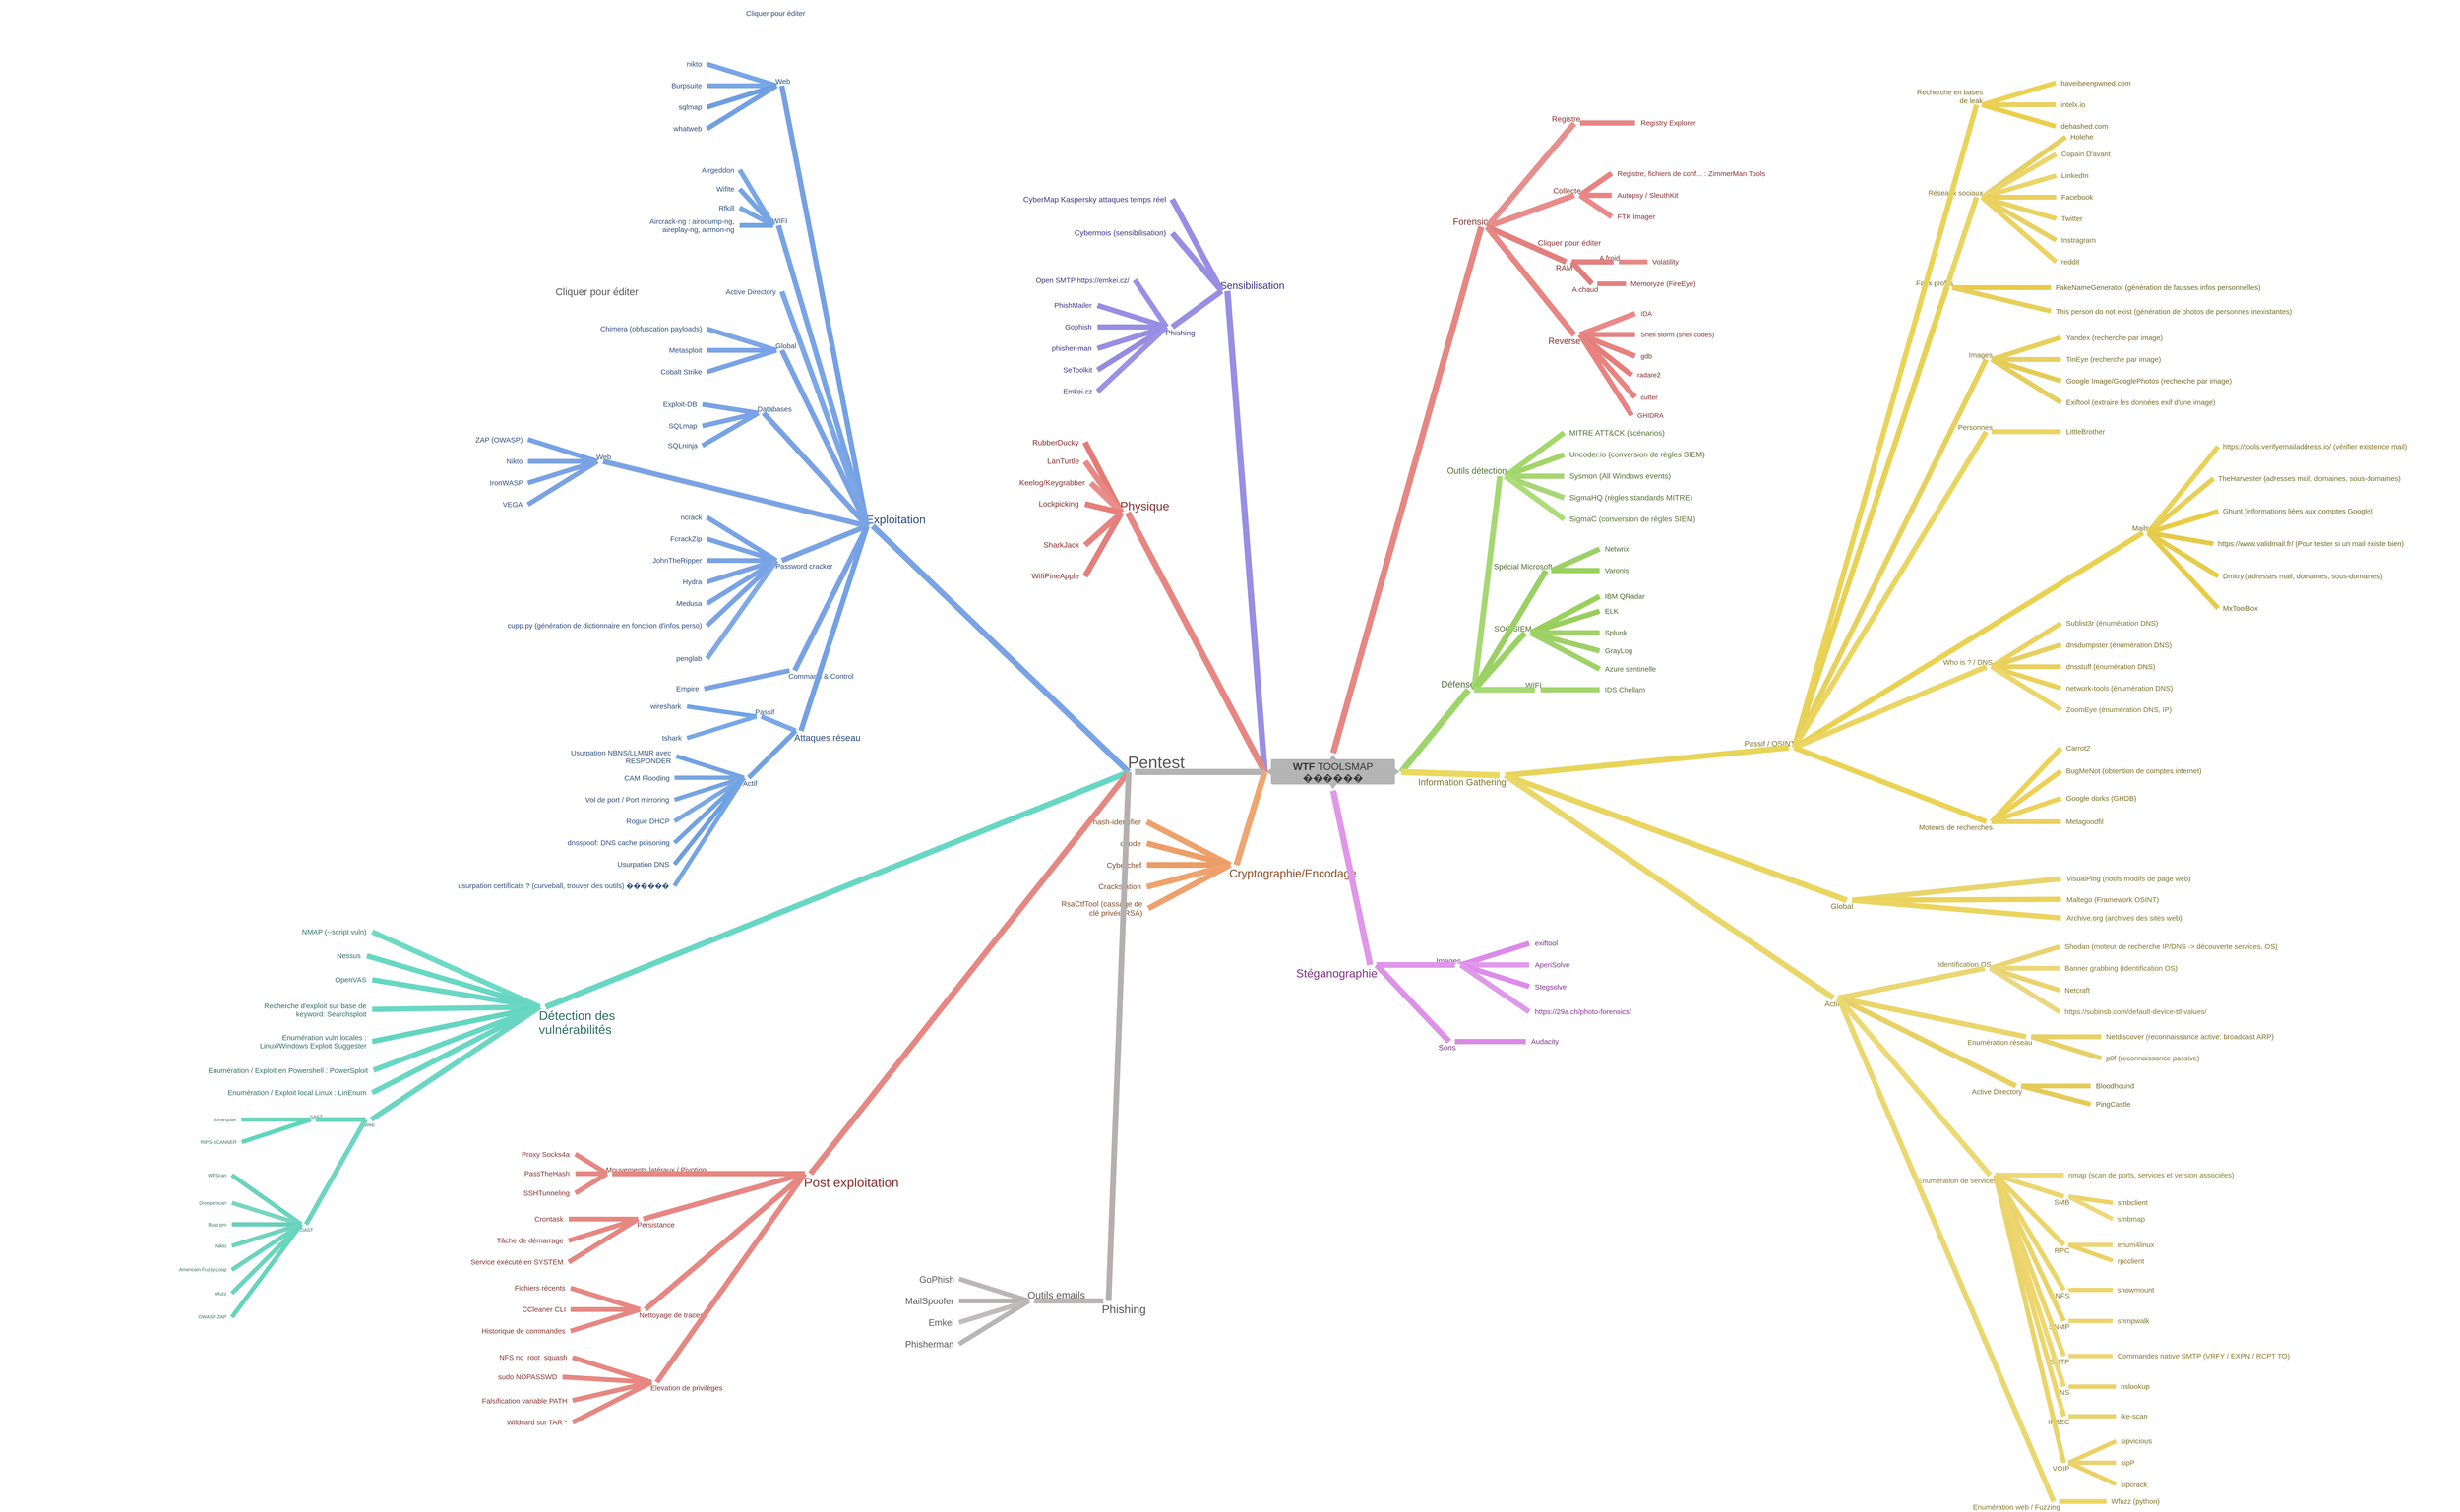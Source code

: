 <mxfile version="15.2.9" type="github">
  <diagram name="Page 1" id="Page_1">
    <mxGraphModel dx="4740" dy="2350" grid="1" gridSize="10" guides="1" tooltips="1" connect="1" arrows="1" fold="1" page="1" pageScale="1" pageWidth="827" pageHeight="1169" math="0" shadow="0">
      <root>
        <mxCell id="0" />
        <mxCell id="1" parent="0" />
        <mxCell id="2" value="&lt;p style=&quot;align:center;margin-left:0;margin-right:0;margin-top:0px;margin-bottom:0px;text-indent:0;valign:middle;direction:ltr;&quot;&gt;&lt;font style=&quot;font-size:21px;font-family:Arial;color:#383838;direction:ltr;letter-spacing:0px;line-height:23.989px;opacity:1&quot;&gt;&lt;b&gt;WTF&lt;/b&gt;&lt;/font&gt;&lt;font style=&quot;font-size:21px;font-family:Arial;color:#383838;direction:ltr;letter-spacing:0px;line-height:23.989px;opacity:1&quot;&gt; TOOLSMAP ������&lt;/font&gt;&lt;/p&gt;" style="verticalAlign=middle;align=center;vsdxID=1;fillColor=#b4b4b4;gradientColor=none;shape=stencil(vVXbcoMgEP0aH9nh4gWe0/Q/mAaVqZUMmib9+2oh9UKjcTrjG+yevczZwxKxQ1PKs4ooblpr3tVVn9oyYi8RpbouldVtd4rYMWKH3FhVWHOpT+5+lj2yP32Yzz7DzcVh4H0MxV/unghIyY/l1cErXY/giIKIpwH4MXqePMbAxPNwkkGajOHSvnVe6+EEmG/F3vODoM7iIRTItFtCIUs8BMmbbpA1rWy1qX0LzldJWyjUlUN5JYuJq7kqdR6ZF8iKM2D8Qfk/AzyXdzTCIPgCmkJKt6QXGfB0OSBgmM0Z5mLCsBAw6+F3aDswHFRfURjBm/QbpF95HQGeU2D/U3A4M54B3Y3gUGND+WckTPCyhsMnspI/eNEBfrOE52tnGNoOBK/u3+4w7O5cV5Vb/WP/fNd3JvdPsOM3);strokeColor=none;strokeWidth=3;spacingTop=-3;spacingBottom=-3;spacingLeft=-3;spacingRight=-3;labelBackgroundColor=none;rounded=0;html=1;whiteSpace=wrap;" parent="1" vertex="1">
          <mxGeometry x="2693" y="1619" width="263" height="71" as="geometry" />
        </mxCell>
        <mxCell id="3" value="&lt;p style=&quot;align:right;margin-left:0;margin-right:0;margin-top:0px;margin-bottom:0px;text-indent:0;valign:bottom;direction:ltr;&quot;&gt;&lt;font style=&quot;font-size:19px;font-family:Arial;color:#843430;direction:ltr;letter-spacing:0px;line-height:21.59px;opacity:1&quot;&gt;Forensic&lt;/font&gt;&lt;/p&gt;" style="verticalAlign=bottom;align=right;vsdxID=2;fillColor=none;gradientColor=none;shape=stencil(nZBRDoQgDERP03+WHsHFe5iISyOCQdT19kIaIxq//Jtp3zTpAFaTaUYNUkwx+F6v1EYD+AUpyRkdKCYFqACrzgf9C352LfuxyWRWg1/yhT/nRE5IsZWuZtCSK8CPeI0e/hF+jV7AJM4PO7KWCyr390bSiNtEtQM=);strokeColor=none;strokeWidth=3;spacingTop=-3;spacingBottom=-3;spacingLeft=-3;spacingRight=-3;labelBackgroundColor=none;rounded=0;html=1;whiteSpace=wrap;" parent="1" vertex="1">
          <mxGeometry x="3064" y="491" width="83" height="25" as="geometry" />
        </mxCell>
        <mxCell id="4" value="&lt;p style=&quot;align:right;margin-left:0;margin-right:0;margin-top:0px;margin-bottom:0px;text-indent:0;valign:bottom;direction:ltr;&quot;&gt;&lt;font style=&quot;font-size:16px;font-family:Arial;color:#863633;direction:ltr;letter-spacing:0px;line-height:18.344px;opacity:1&quot;&gt;Registre&lt;/font&gt;&lt;/p&gt;" style="verticalAlign=bottom;align=right;vsdxID=4;fillColor=none;gradientColor=none;shape=stencil(nZBRDoQgDERP03+WHsHFe5iISyOCQdT19kIaIxq//Jtp3zTpAFaTaUYNUkwx+F6v1EYD+AUpyRkdKCYFqACrzgf9C352LfuxyWRWg1/yhT/nRE5IsZWuZtCSK8CPeI0e/hF+jV7AJM4PO7KWCyr390bSiNtEtQM=);strokeColor=none;strokeWidth=3;spacingTop=-3;spacingBottom=-3;spacingLeft=-3;spacingRight=-3;labelBackgroundColor=none;rounded=0;html=1;whiteSpace=wrap;" parent="1" vertex="1">
          <mxGeometry x="3273" y="278" width="67" height="21" as="geometry" />
        </mxCell>
        <mxCell id="5" value="&lt;p style=&quot;align:left;margin-left:0;margin-right:0;margin-top:0px;margin-bottom:0px;text-indent:0;valign:middle;direction:ltr;&quot;&gt;&lt;font style=&quot;font-size:15px;font-family:Arial;color:#843231;direction:ltr;letter-spacing:0px;line-height:16.933px;opacity:1&quot;&gt;Registry Explorer&lt;/font&gt;&lt;/p&gt;" style="verticalAlign=middle;align=left;vsdxID=6;fillColor=none;gradientColor=none;shape=stencil(nZBRDoQgDERP03+WHsHFe5iISyOCQdT19kIaIxq//Jtp3zTpAFaTaUYNUkwx+F6v1EYD+AUpyRkdKCYFqACrzgf9C352LfuxyWRWg1/yhT/nRE5IsZWuZtCSK8CPeI0e/hF+jV7AJM4PO7KWCyr390bSiNtEtQM=);strokeColor=none;strokeWidth=3;spacingTop=-3;spacingBottom=-3;spacingLeft=-3;spacingRight=-3;labelBackgroundColor=none;rounded=0;html=1;whiteSpace=wrap;" parent="1" vertex="1">
          <mxGeometry x="3468" y="289" width="129" height="19" as="geometry" />
        </mxCell>
        <mxCell id="6" value="&lt;p style=&quot;align:right;margin-left:0;margin-right:0;margin-top:0px;margin-bottom:0px;text-indent:0;valign:bottom;direction:ltr;&quot;&gt;&lt;font style=&quot;font-size:16px;font-family:Arial;color:#893330;direction:ltr;letter-spacing:0px;line-height:18.344px;opacity:1&quot;&gt;Collecte&lt;/font&gt;&lt;/p&gt;" style="verticalAlign=bottom;align=right;vsdxID=8;fillColor=none;gradientColor=none;shape=stencil(nZBRDoQgDERP03+WHsHFe5iISyOCQdT19kIaIxq//Jtp3zTpAFaTaUYNUkwx+F6v1EYD+AUpyRkdKCYFqACrzgf9C352LfuxyWRWg1/yhT/nRE5IsZWuZtCSK8CPeI0e/hF+jV7AJM4PO7KWCyr390bSiNtEtQM=);strokeColor=none;strokeWidth=3;spacingTop=-3;spacingBottom=-3;spacingLeft=-3;spacingRight=-3;labelBackgroundColor=none;rounded=0;html=1;whiteSpace=wrap;" parent="1" vertex="1">
          <mxGeometry x="3275" y="428" width="66" height="21" as="geometry" />
        </mxCell>
        <UserObject label="&lt;p style=&quot;align:left;margin-left:0;margin-right:0;margin-top:0px;margin-bottom:0px;text-indent:0;valign:middle;direction:ltr;&quot;&gt;&lt;font style=&quot;font-size:15px;font-family:Arial;color:#87302e;direction:ltr;letter-spacing:0px;line-height:16.933px;opacity:1&quot;&gt;Registre, fichiers de conf... : ZimmerMan Tools&lt;/font&gt;&lt;/p&gt;" link="https://ericzimmerman.github.io/#!index.md" id="7">
          <mxCell style="verticalAlign=middle;align=left;vsdxID=10;fillColor=none;gradientColor=none;shape=stencil(nZBRDoQgDERP03+WHsHFe5iISyOCQdT19kIaIxq//Jtp3zTpAFaTaUYNUkwx+F6v1EYD+AUpyRkdKCYFqACrzgf9C352LfuxyWRWg1/yhT/nRE5IsZWuZtCSK8CPeI0e/hF+jV7AJM4PO7KWCyr390bSiNtEtQM=);strokeColor=none;strokeWidth=3;spacingTop=-3;spacingBottom=-3;spacingLeft=-3;spacingRight=-3;labelBackgroundColor=none;rounded=0;html=1;whiteSpace=wrap;" parent="1" vertex="1">
            <mxGeometry x="3419" y="395" width="493" height="19" as="geometry" />
          </mxCell>
        </UserObject>
        <UserObject label="&lt;p style=&quot;align:left;margin-left:0;margin-right:0;margin-top:0px;margin-bottom:0px;text-indent:0;valign:middle;direction:ltr;&quot;&gt;&lt;font style=&quot;font-size:15px;font-family:Arial;color:#872f2e;direction:ltr;letter-spacing:0px;line-height:16.933px;opacity:1&quot;&gt;Autopsy / SleuthKit&lt;/font&gt;&lt;/p&gt;" link="https://www.sleuthkit.org/autopsy/" id="8">
          <mxCell style="verticalAlign=middle;align=left;vsdxID=12;fillColor=none;gradientColor=none;shape=stencil(nZBRDoQgDERP03+WHsHFe5iISyOCQdT19kIaIxq//Jtp3zTpAFaTaUYNUkwx+F6v1EYD+AUpyRkdKCYFqACrzgf9C352LfuxyWRWg1/yhT/nRE5IsZWuZtCSK8CPeI0e/hF+jV7AJM4PO7KWCyr390bSiNtEtQM=);strokeColor=none;strokeWidth=3;spacingTop=-3;spacingBottom=-3;spacingLeft=-3;spacingRight=-3;labelBackgroundColor=none;rounded=0;html=1;whiteSpace=wrap;" parent="1" vertex="1">
            <mxGeometry x="3419" y="440" width="142" height="19" as="geometry" />
          </mxCell>
        </UserObject>
        <mxCell id="9" value="&lt;p style=&quot;align:left;margin-left:0;margin-right:0;margin-top:0px;margin-bottom:0px;text-indent:0;valign:middle;direction:ltr;&quot;&gt;&lt;font style=&quot;font-size:15px;font-family:Arial;color:#8a302f;direction:ltr;letter-spacing:0px;line-height:16.933px;opacity:1&quot;&gt;FTK Imager&lt;/font&gt;&lt;/p&gt;" style="verticalAlign=middle;align=left;vsdxID=14;fillColor=none;gradientColor=none;shape=stencil(nZBRDoQgDERP03+WHsHFe5iISyOCQdT19kIaIxq//Jtp3zTpAFaTaUYNUkwx+F6v1EYD+AUpyRkdKCYFqACrzgf9C352LfuxyWRWg1/yhT/nRE5IsZWuZtCSK8CPeI0e/hF+jV7AJM4PO7KWCyr390bSiNtEtQM=);strokeColor=none;strokeWidth=3;spacingTop=-3;spacingBottom=-3;spacingLeft=-3;spacingRight=-3;labelBackgroundColor=none;rounded=0;html=1;whiteSpace=wrap;" parent="1" vertex="1">
          <mxGeometry x="3419" y="485" width="88" height="19" as="geometry" />
        </mxCell>
        <mxCell id="10" value="&lt;p style=&quot;align:right;margin-left:0;margin-right:0;margin-top:0px;margin-bottom:0px;text-indent:0;valign:top;direction:ltr;&quot;&gt;&lt;font style=&quot;font-size:16px;font-family:Arial;color:#803330;direction:ltr;letter-spacing:0px;line-height:18.344px;opacity:1&quot;&gt;RAM&lt;/font&gt;&lt;/p&gt;" style="verticalAlign=top;align=right;vsdxID=16;fillColor=none;gradientColor=none;shape=stencil(nZBRDoQgDERP03+WHsHFe5iISyOCQdT19kIaIxq//Jtp3zTpAFaTaUYNUkwx+F6v1EYD+AUpyRkdKCYFqACrzgf9C352LfuxyWRWg1/yhT/nRE5IsZWuZtCSK8CPeI0e/hF+jV7AJM4PO7KWCyr390bSiNtEtQM=);strokeColor=none;strokeWidth=3;spacingTop=-3;spacingBottom=-3;spacingLeft=-3;spacingRight=-3;labelBackgroundColor=none;rounded=0;html=1;whiteSpace=wrap;" parent="1" vertex="1">
          <mxGeometry x="3268" y="589" width="56" height="21" as="geometry" />
        </mxCell>
        <mxCell id="11" value="&lt;p style=&quot;align:right;margin-left:0;margin-right:0;margin-top:0px;margin-bottom:0px;text-indent:0;valign:bottom;direction:ltr;&quot;&gt;&lt;font style=&quot;font-size:15px;font-family:Arial;color:#7f3232;direction:ltr;letter-spacing:0px;line-height:16.933px;opacity:1&quot;&gt;A froid&lt;/font&gt;&lt;/p&gt;" style="verticalAlign=bottom;align=right;vsdxID=18;fillColor=none;gradientColor=none;shape=stencil(nZBRDoQgDERP03+WHsHFe5iISyOCQdT19kIaIxq//Jtp3zTpAFaTaUYNUkwx+F6v1EYD+AUpyRkdKCYFqACrzgf9C352LfuxyWRWg1/yhT/nRE5IsZWuZtCSK8CPeI0e/hF+jV7AJM4PO7KWCyr390bSiNtEtQM=);strokeColor=none;strokeWidth=3;spacingTop=-3;spacingBottom=-3;spacingLeft=-3;spacingRight=-3;labelBackgroundColor=none;rounded=0;html=1;whiteSpace=wrap;" parent="1" vertex="1">
          <mxGeometry x="3366" y="570" width="56" height="19" as="geometry" />
        </mxCell>
        <mxCell id="12" value="&lt;p style=&quot;align:left;margin-left:0;margin-right:0;margin-top:0px;margin-bottom:0px;text-indent:0;valign:middle;direction:ltr;&quot;&gt;&lt;font style=&quot;font-size:15px;font-family:Arial;color:#843333;direction:ltr;letter-spacing:0px;line-height:16.933px;opacity:1&quot;&gt;Volatility&lt;/font&gt;&lt;/p&gt;" style="verticalAlign=middle;align=left;vsdxID=20;fillColor=none;gradientColor=none;shape=stencil(nZBRDoQgDERP03+WHsHFe5iISyOCQdT19kIaIxq//Jtp3zTpAFaTaUYNUkwx+F6v1EYD+AUpyRkdKCYFqACrzgf9C352LfuxyWRWg1/yhT/nRE5IsZWuZtCSK8CPeI0e/hF+jV7AJM4PO7KWCyr390bSiNtEtQM=);strokeColor=none;strokeWidth=3;spacingTop=-3;spacingBottom=-3;spacingLeft=-3;spacingRight=-3;labelBackgroundColor=none;rounded=0;html=1;whiteSpace=wrap;" parent="1" vertex="1">
          <mxGeometry x="3492" y="579" width="62" height="19" as="geometry" />
        </mxCell>
        <mxCell id="13" value="&lt;p style=&quot;align:right;margin-left:0;margin-right:0;margin-top:0px;margin-bottom:0px;text-indent:0;valign:top;direction:ltr;&quot;&gt;&lt;font style=&quot;font-size:15px;font-family:Arial;color:#7e3231;direction:ltr;letter-spacing:0px;line-height:16.933px;opacity:1&quot;&gt;A chaud&lt;/font&gt;&lt;/p&gt;" style="verticalAlign=top;align=right;vsdxID=22;fillColor=none;gradientColor=none;shape=stencil(nZBRDoQgDERP03+WHsHFe5iISyOCQdT19kIaIxq//Jtp3zTpAFaTaUYNUkwx+F6v1EYD+AUpyRkdKCYFqACrzgf9C352LfuxyWRWg1/yhT/nRE5IsZWuZtCSK8CPeI0e/hF+jV7AJM4PO7KWCyr390bSiNtEtQM=);strokeColor=none;strokeWidth=3;spacingTop=-3;spacingBottom=-3;spacingLeft=-3;spacingRight=-3;labelBackgroundColor=none;rounded=0;html=1;whiteSpace=wrap;" parent="1" vertex="1">
          <mxGeometry x="3317" y="635" width="60" height="19" as="geometry" />
        </mxCell>
        <mxCell id="14" value="&lt;p style=&quot;align:left;margin-left:0;margin-right:0;margin-top:0px;margin-bottom:0px;text-indent:0;valign:middle;direction:ltr;&quot;&gt;&lt;font style=&quot;font-size:15px;font-family:Arial;color:#7e3433;direction:ltr;letter-spacing:0px;line-height:16.933px;opacity:1&quot;&gt;Memoryze (FireEye)&lt;/font&gt;&lt;/p&gt;" style="verticalAlign=middle;align=left;vsdxID=24;fillColor=none;gradientColor=none;shape=stencil(nZBRDoQgDERP03+WHsHFe5iISyOCQdT19kIaIxq//Jtp3zTpAFaTaUYNUkwx+F6v1EYD+AUpyRkdKCYFqACrzgf9C352LfuxyWRWg1/yhT/nRE5IsZWuZtCSK8CPeI0e/hF+jV7AJM4PO7KWCyr390bSiNtEtQM=);strokeColor=none;strokeWidth=3;spacingTop=-3;spacingBottom=-3;spacingLeft=-3;spacingRight=-3;labelBackgroundColor=none;rounded=0;html=1;whiteSpace=wrap;" parent="1" vertex="1">
          <mxGeometry x="3447" y="625" width="153" height="19" as="geometry" />
        </mxCell>
        <mxCell id="15" value="&lt;p style=&quot;align:right;margin-left:0;margin-right:0;margin-top:0px;margin-bottom:0px;text-indent:0;valign:top;direction:ltr;&quot;&gt;&lt;font style=&quot;font-size:18px;font-family:Arial;color:#85332f;direction:ltr;letter-spacing:0px;line-height:20.152px;opacity:1&quot;&gt;Reverse&lt;/font&gt;&lt;/p&gt;" style="verticalAlign=top;align=right;vsdxID=26;fillColor=none;gradientColor=none;shape=stencil(nZBRDoQgDERP03+WHsHFe5iISyOCQdT19kIaIxq//Jtp3zTpAFaTaUYNUkwx+F6v1EYD+AUpyRkdKCYFqACrzgf9C352LfuxyWRWg1/yhT/nRE5IsZWuZtCSK8CPeI0e/hF+jV7AJM4PO7KWCyr390bSiNtEtQM=);strokeColor=none;strokeWidth=3;spacingTop=-3;spacingBottom=-3;spacingLeft=-3;spacingRight=-3;labelBackgroundColor=none;rounded=0;html=1;whiteSpace=wrap;" parent="1" vertex="1">
          <mxGeometry x="3050" y="741" width="290" height="22" as="geometry" />
        </mxCell>
        <mxCell id="16" value="&lt;p style=&quot;align:left;margin-left:0;margin-right:0;margin-top:0px;margin-bottom:0px;text-indent:0;valign:middle;direction:ltr;&quot;&gt;&lt;font style=&quot;font-size:14px;font-family:Arial;color:#88322f;direction:ltr;letter-spacing:0px;line-height:15.776px;opacity:1&quot;&gt;IDA&lt;/font&gt;&lt;/p&gt;" style="verticalAlign=middle;align=left;vsdxID=28;fillColor=none;gradientColor=none;shape=stencil(nZBRDoQgDERP03+WHsHFe5iISyOCQdT19kIaIxq//Jtp3zTpAFaTaUYNUkwx+F6v1EYD+AUpyRkdKCYFqACrzgf9C352LfuxyWRWg1/yhT/nRE5IsZWuZtCSK8CPeI0e/hF+jV7AJM4PO7KWCyr390bSiNtEtQM=);strokeColor=none;strokeWidth=3;spacingTop=-3;spacingBottom=-3;spacingLeft=-3;spacingRight=-3;labelBackgroundColor=none;rounded=0;html=1;whiteSpace=wrap;" parent="1" vertex="1">
          <mxGeometry x="3468" y="689" width="56" height="16" as="geometry" />
        </mxCell>
        <mxCell id="17" value="&lt;p style=&quot;align:left;margin-left:0;margin-right:0;margin-top:0px;margin-bottom:0px;text-indent:0;valign:middle;direction:ltr;&quot;&gt;&lt;font style=&quot;font-size:14px;font-family:Arial;color:#833231;direction:ltr;letter-spacing:0px;line-height:15.776px;opacity:1&quot;&gt;Shell storm (shell codes)&lt;/font&gt;&lt;/p&gt;" style="verticalAlign=middle;align=left;vsdxID=30;fillColor=none;gradientColor=none;shape=stencil(nZBRDoQgDERP03+WHsHFe5iISyOCQdT19kIaIxq//Jtp3zTpAFaTaUYNUkwx+F6v1EYD+AUpyRkdKCYFqACrzgf9C352LfuxyWRWg1/yhT/nRE5IsZWuZtCSK8CPeI0e/hF+jV7AJM4PO7KWCyr390bSiNtEtQM=);strokeColor=none;strokeWidth=3;spacingTop=-3;spacingBottom=-3;spacingLeft=-3;spacingRight=-3;labelBackgroundColor=none;rounded=0;html=1;whiteSpace=wrap;" parent="1" vertex="1">
          <mxGeometry x="3468" y="733" width="259" height="16" as="geometry" />
        </mxCell>
        <mxCell id="18" value="&lt;p style=&quot;align:left;margin-left:0;margin-right:0;margin-top:0px;margin-bottom:0px;text-indent:0;valign:middle;direction:ltr;&quot;&gt;&lt;font style=&quot;font-size:14px;font-family:Arial;color:#83322f;direction:ltr;letter-spacing:0px;line-height:15.776px;opacity:1&quot;&gt;gdb&lt;/font&gt;&lt;/p&gt;" style="verticalAlign=middle;align=left;vsdxID=32;fillColor=none;gradientColor=none;shape=stencil(nZBRDoQgDERP03+WHsHFe5iISyOCQdT19kIaIxq//Jtp3zTpAFaTaUYNUkwx+F6v1EYD+AUpyRkdKCYFqACrzgf9C352LfuxyWRWg1/yhT/nRE5IsZWuZtCSK8CPeI0e/hF+jV7AJM4PO7KWCyr390bSiNtEtQM=);strokeColor=none;strokeWidth=3;spacingTop=-3;spacingBottom=-3;spacingLeft=-3;spacingRight=-3;labelBackgroundColor=none;rounded=0;html=1;whiteSpace=wrap;" parent="1" vertex="1">
          <mxGeometry x="3468" y="778" width="56" height="16" as="geometry" />
        </mxCell>
        <mxCell id="19" value="&lt;p style=&quot;align:left;margin-left:0;margin-right:0;margin-top:0px;margin-bottom:0px;text-indent:0;valign:middle;direction:ltr;&quot;&gt;&lt;font style=&quot;font-size:14px;font-family:Arial;color:#842f2d;direction:ltr;letter-spacing:0px;line-height:15.776px;opacity:1&quot;&gt;radare2&lt;/font&gt;&lt;/p&gt;" style="verticalAlign=middle;align=left;vsdxID=34;fillColor=none;gradientColor=none;shape=stencil(nZBRDoQgDERP03+WHsHFe5iISyOCQdT19kIaIxq//Jtp3zTpAFaTaUYNUkwx+F6v1EYD+AUpyRkdKCYFqACrzgf9C352LfuxyWRWg1/yhT/nRE5IsZWuZtCSK8CPeI0e/hF+jV7AJM4PO7KWCyr390bSiNtEtQM=);strokeColor=none;strokeWidth=3;spacingTop=-3;spacingBottom=-3;spacingLeft=-3;spacingRight=-3;labelBackgroundColor=none;rounded=0;html=1;whiteSpace=wrap;" parent="1" vertex="1">
          <mxGeometry x="3461" y="817" width="56" height="16" as="geometry" />
        </mxCell>
        <mxCell id="20" value="&lt;p style=&quot;align:left;margin-left:0;margin-right:0;margin-top:0px;margin-bottom:0px;text-indent:0;valign:middle;direction:ltr;&quot;&gt;&lt;font style=&quot;font-size:14px;font-family:Arial;color:#87302e;direction:ltr;letter-spacing:0px;line-height:15.776px;opacity:1&quot;&gt;cutter&lt;/font&gt;&lt;/p&gt;" style="verticalAlign=middle;align=left;vsdxID=36;fillColor=none;gradientColor=none;shape=stencil(nZBRDoQgDERP03+WHsHFe5iISyOCQdT19kIaIxq//Jtp3zTpAFaTaUYNUkwx+F6v1EYD+AUpyRkdKCYFqACrzgf9C352LfuxyWRWg1/yhT/nRE5IsZWuZtCSK8CPeI0e/hF+jV7AJM4PO7KWCyr390bSiNtEtQM=);strokeColor=none;strokeWidth=3;spacingTop=-3;spacingBottom=-3;spacingLeft=-3;spacingRight=-3;labelBackgroundColor=none;rounded=0;html=1;whiteSpace=wrap;" parent="1" vertex="1">
          <mxGeometry x="3468" y="864" width="56" height="16" as="geometry" />
        </mxCell>
        <mxCell id="21" value="&lt;p style=&quot;align:left;margin-left:0;margin-right:0;margin-top:0px;margin-bottom:0px;text-indent:0;valign:middle;direction:ltr;&quot;&gt;&lt;font style=&quot;font-size:14px;font-family:Arial;color:#85312f;direction:ltr;letter-spacing:0px;line-height:15.776px;opacity:1&quot;&gt;GHIDRA&lt;/font&gt;&lt;/p&gt;" style="verticalAlign=middle;align=left;vsdxID=38;fillColor=none;gradientColor=none;shape=stencil(nZBRDoQgDERP03+WHsHFe5iISyOCQdT19kIaIxq//Jtp3zTpAFaTaUYNUkwx+F6v1EYD+AUpyRkdKCYFqACrzgf9C352LfuxyWRWg1/yhT/nRE5IsZWuZtCSK8CPeI0e/hF+jV7AJM4PO7KWCyr390bSiNtEtQM=);strokeColor=none;strokeWidth=3;spacingTop=-3;spacingBottom=-3;spacingLeft=-3;spacingRight=-3;labelBackgroundColor=none;rounded=0;html=1;whiteSpace=wrap;" parent="1" vertex="1">
          <mxGeometry x="3461" y="902" width="60" height="16" as="geometry" />
        </mxCell>
        <mxCell id="22" value="&lt;p style=&quot;align:left;margin-left:0;margin-right:0;margin-top:0px;margin-bottom:0px;text-indent:0;valign:bottom;direction:ltr;&quot;&gt;&lt;font style=&quot;font-size:21px;font-family:Arial;color:#3e3583;direction:ltr;letter-spacing:0px;line-height:23.685px;opacity:1&quot;&gt;Sensibilisation &lt;/font&gt;&lt;/p&gt;" style="verticalAlign=bottom;align=left;vsdxID=40;fillColor=none;gradientColor=none;shape=stencil(nZBRDoQgDERP03+WHsHFe5iISyOCQdT19kIaIxq//Jtp3zTpAFaTaUYNUkwx+F6v1EYD+AUpyRkdKCYFqACrzgf9C352LfuxyWRWg1/yhT/nRE5IsZWuZtCSK8CPeI0e/hF+jV7AJM4PO7KWCyr390bSiNtEtQM=);strokeColor=none;strokeWidth=3;spacingTop=-3;spacingBottom=-3;spacingLeft=-3;spacingRight=-3;labelBackgroundColor=none;rounded=0;html=1;whiteSpace=wrap;" parent="1" vertex="1">
          <mxGeometry x="2590" y="622" width="227" height="28" as="geometry" />
        </mxCell>
        <UserObject label="&lt;p style=&quot;align:right;margin-left:0;margin-right:0;margin-top:0px;margin-bottom:0px;text-indent:0;valign:middle;direction:ltr;&quot;&gt;&lt;font style=&quot;font-size:16px;font-family:Arial;color:#3e3583;direction:ltr;letter-spacing:0px;line-height:18.344px;opacity:1&quot;&gt;CyberMap Kaspersky attaques temps réel&lt;/font&gt;&lt;/p&gt;" link="https://cybermap.kaspersky.com/" id="23">
          <mxCell style="verticalAlign=middle;align=right;vsdxID=42;fillColor=none;gradientColor=none;shape=stencil(nZBRDoQgDERP03+WHsHFe5iISyOCQdT19kIaIxq//Jtp3zTpAFaTaUYNUkwx+F6v1EYD+AUpyRkdKCYFqACrzgf9C352LfuxyWRWg1/yhT/nRE5IsZWuZtCSK8CPeI0e/hF+jV7AJM4PO7KWCyr390bSiNtEtQM=);strokeColor=none;strokeWidth=3;spacingTop=-3;spacingBottom=-3;spacingLeft=-3;spacingRight=-3;labelBackgroundColor=none;rounded=0;html=1;whiteSpace=wrap;" parent="1" vertex="1">
            <mxGeometry x="1982" y="448" width="493" height="21" as="geometry" />
          </mxCell>
        </UserObject>
        <mxCell id="24" value="&lt;p style=&quot;align:right;margin-left:0;margin-right:0;margin-top:0px;margin-bottom:0px;text-indent:0;valign:middle;direction:ltr;&quot;&gt;&lt;font style=&quot;font-size:16px;font-family:Arial;color:#3e3583;direction:ltr;letter-spacing:0px;line-height:18.344px;opacity:1&quot;&gt;Cybermois (sensibilisation)&lt;/font&gt;&lt;/p&gt;" style="verticalAlign=middle;align=right;vsdxID=44;fillColor=none;gradientColor=none;shape=stencil(nZBRDoQgDERP03+WHsHFe5iISyOCQdT19kIaIxq//Jtp3zTpAFaTaUYNUkwx+F6v1EYD+AUpyRkdKCYFqACrzgf9C352LfuxyWRWg1/yhT/nRE5IsZWuZtCSK8CPeI0e/hF+jV7AJM4PO7KWCyr390bSiNtEtQM=);strokeColor=none;strokeWidth=3;spacingTop=-3;spacingBottom=-3;spacingLeft=-3;spacingRight=-3;labelBackgroundColor=none;rounded=0;html=1;whiteSpace=wrap;" parent="1" vertex="1">
          <mxGeometry x="2257" y="518" width="218" height="21" as="geometry" />
        </mxCell>
        <mxCell id="25" value="&lt;p style=&quot;align:left;margin-left:0;margin-right:0;margin-top:0px;margin-bottom:0px;text-indent:0;valign:top;direction:ltr;&quot;&gt;&lt;font style=&quot;font-size:16px;font-family:Arial;color:#3e3583;direction:ltr;letter-spacing:0px;line-height:18.344px;opacity:1&quot;&gt;Phishing&lt;/font&gt;&lt;/p&gt;" style="verticalAlign=top;align=left;vsdxID=46;fillColor=none;gradientColor=none;shape=stencil(nZBRDoQgDERP03+WHsHFe5iISyOCQdT19kIaIxq//Jtp3zTpAFaTaUYNUkwx+F6v1EYD+AUpyRkdKCYFqACrzgf9C352LfuxyWRWg1/yhT/nRE5IsZWuZtCSK8CPeI0e/hF+jV7AJM4PO7KWCyr390bSiNtEtQM=);strokeColor=none;strokeWidth=3;spacingTop=-3;spacingBottom=-3;spacingLeft=-3;spacingRight=-3;labelBackgroundColor=none;rounded=0;html=1;whiteSpace=wrap;" parent="1" vertex="1">
          <mxGeometry x="2476" y="725" width="70" height="21" as="geometry" />
        </mxCell>
        <UserObject label="&lt;p style=&quot;align:right;margin-left:0;margin-right:0;margin-top:0px;margin-bottom:0px;text-indent:0;valign:middle;direction:ltr;&quot;&gt;&lt;font style=&quot;font-size:15px;font-family:Arial;color:#3d3685;direction:ltr;letter-spacing:0px;line-height:16.933px;opacity:1&quot;&gt;Open SMTP &lt;/font&gt;&lt;font style=&quot;font-size:15px;font-family:Arial;color:#3d3685;direction:ltr;letter-spacing:0px;line-height:16.933px;opacity:1&quot;&gt;https://emkei.cz/&lt;/font&gt;&lt;/p&gt;" link="https://emkei.cz/" id="26">
          <mxCell style="verticalAlign=middle;align=right;vsdxID=48;fillColor=none;gradientColor=none;shape=stencil(nZBRDoQgDERP03+WHsHFe5iISyOCQdT19kIaIxq//Jtp3zTpAFaTaUYNUkwx+F6v1EYD+AUpyRkdKCYFqACrzgf9C352LfuxyWRWg1/yhT/nRE5IsZWuZtCSK8CPeI0e/hF+jV7AJM4PO7KWCyr390bSiNtEtQM=);strokeColor=none;strokeWidth=3;spacingTop=-3;spacingBottom=-3;spacingLeft=-3;spacingRight=-3;labelBackgroundColor=none;rounded=0;html=1;whiteSpace=wrap;" parent="1" vertex="1">
            <mxGeometry x="2178" y="618" width="220" height="19" as="geometry" />
          </mxCell>
        </UserObject>
        <UserObject label="&lt;p style=&quot;align:right;margin-left:0;margin-right:0;margin-top:0px;margin-bottom:0px;text-indent:0;valign:middle;direction:ltr;&quot;&gt;&lt;font style=&quot;font-size:15px;font-family:Arial;color:#3e3583;direction:ltr;letter-spacing:0px;line-height:16.933px;opacity:1&quot;&gt;PhishMailer&lt;/font&gt;&lt;/p&gt;" link="https://github.com/BiZken/PhishMailer" id="27">
          <mxCell style="verticalAlign=middle;align=right;vsdxID=50;fillColor=none;gradientColor=none;shape=stencil(nZBRDoQgDERP03+WHsHFe5iISyOCQdT19kIaIxq//Jtp3zTpAFaTaUYNUkwx+F6v1EYD+AUpyRkdKCYFqACrzgf9C352LfuxyWRWg1/yhT/nRE5IsZWuZtCSK8CPeI0e/hF+jV7AJM4PO7KWCyr390bSiNtEtQM=);strokeColor=none;strokeWidth=3;spacingTop=-3;spacingBottom=-3;spacingLeft=-3;spacingRight=-3;labelBackgroundColor=none;rounded=0;html=1;whiteSpace=wrap;" parent="1" vertex="1">
            <mxGeometry x="2232" y="670" width="88" height="19" as="geometry" />
          </mxCell>
        </UserObject>
        <UserObject label="&lt;p style=&quot;align:right;margin-left:0;margin-right:0;margin-top:0px;margin-bottom:0px;text-indent:0;valign:middle;direction:ltr;&quot;&gt;&lt;font style=&quot;font-size:15px;font-family:Arial;color:#3e3583;direction:ltr;letter-spacing:0px;line-height:16.933px;opacity:1&quot;&gt;Gophish&lt;/font&gt;&lt;/p&gt;" link="https://getgophish.com/" id="28">
          <mxCell style="verticalAlign=middle;align=right;vsdxID=52;fillColor=none;gradientColor=none;shape=stencil(nZBRDoQgDERP03+WHsHFe5iISyOCQdT19kIaIxq//Jtp3zTpAFaTaUYNUkwx+F6v1EYD+AUpyRkdKCYFqACrzgf9C352LfuxyWRWg1/yhT/nRE5IsZWuZtCSK8CPeI0e/hF+jV7AJM4PO7KWCyr390bSiNtEtQM=);strokeColor=none;strokeWidth=3;spacingTop=-3;spacingBottom=-3;spacingLeft=-3;spacingRight=-3;labelBackgroundColor=none;rounded=0;html=1;whiteSpace=wrap;" parent="1" vertex="1">
            <mxGeometry x="2257" y="715" width="63" height="19" as="geometry" />
          </mxCell>
        </UserObject>
        <UserObject label="&lt;p style=&quot;align:right;margin-left:0;margin-right:0;margin-top:0px;margin-bottom:0px;text-indent:0;valign:middle;direction:ltr;&quot;&gt;&lt;font style=&quot;font-size:15px;font-family:Arial;color:#3e3583;direction:ltr;letter-spacing:0px;line-height:16.933px;opacity:1&quot;&gt;phisher-man&lt;/font&gt;&lt;/p&gt;" link="https://github.com/FDX100/Phisher-man" id="29">
          <mxCell style="verticalAlign=middle;align=right;vsdxID=54;fillColor=none;gradientColor=none;shape=stencil(nZBRDoQgDERP03+WHsHFe5iISyOCQdT19kIaIxq//Jtp3zTpAFaTaUYNUkwx+F6v1EYD+AUpyRkdKCYFqACrzgf9C352LfuxyWRWg1/yhT/nRE5IsZWuZtCSK8CPeI0e/hF+jV7AJM4PO7KWCyr390bSiNtEtQM=);strokeColor=none;strokeWidth=3;spacingTop=-3;spacingBottom=-3;spacingLeft=-3;spacingRight=-3;labelBackgroundColor=none;rounded=0;html=1;whiteSpace=wrap;" parent="1" vertex="1">
            <mxGeometry x="2226" y="760" width="94" height="19" as="geometry" />
          </mxCell>
        </UserObject>
        <mxCell id="30" value="&lt;p style=&quot;align:right;margin-left:0;margin-right:0;margin-top:0px;margin-bottom:0px;text-indent:0;valign:middle;direction:ltr;&quot;&gt;&lt;font style=&quot;font-size:15px;font-family:Arial;color:#3e3681;direction:ltr;letter-spacing:0px;line-height:16.933px;opacity:1&quot;&gt;SeToolkit&lt;/font&gt;&lt;/p&gt;" style="verticalAlign=middle;align=right;vsdxID=56;fillColor=none;gradientColor=none;shape=stencil(nZBRDoQgDERP03+WHsHFe5iISyOCQdT19kIaIxq//Jtp3zTpAFaTaUYNUkwx+F6v1EYD+AUpyRkdKCYFqACrzgf9C352LfuxyWRWg1/yhT/nRE5IsZWuZtCSK8CPeI0e/hF+jV7AJM4PO7KWCyr390bSiNtEtQM=);strokeColor=none;strokeWidth=3;spacingTop=-3;spacingBottom=-3;spacingLeft=-3;spacingRight=-3;labelBackgroundColor=none;rounded=0;html=1;whiteSpace=wrap;" parent="1" vertex="1">
          <mxGeometry x="2252" y="805" width="69" height="19" as="geometry" />
        </mxCell>
        <mxCell id="31" value="&lt;p style=&quot;align:right;margin-left:0;margin-right:0;margin-top:0px;margin-bottom:0px;text-indent:0;valign:middle;direction:ltr;&quot;&gt;&lt;font style=&quot;font-size:15px;font-family:Arial;color:#3e3784;direction:ltr;letter-spacing:0px;line-height:16.933px;opacity:1&quot;&gt;Emkei.cz&lt;/font&gt;&lt;/p&gt;" style="verticalAlign=middle;align=right;vsdxID=58;fillColor=none;gradientColor=none;shape=stencil(nZBRDoQgDERP03+WHsHFe5iISyOCQdT19kIaIxq//Jtp3zTpAFaTaUYNUkwx+F6v1EYD+AUpyRkdKCYFqACrzgf9C352LfuxyWRWg1/yhT/nRE5IsZWuZtCSK8CPeI0e/hF+jV7AJM4PO7KWCyr390bSiNtEtQM=);strokeColor=none;strokeWidth=3;spacingTop=-3;spacingBottom=-3;spacingLeft=-3;spacingRight=-3;labelBackgroundColor=none;rounded=0;html=1;whiteSpace=wrap;" parent="1" vertex="1">
          <mxGeometry x="2252" y="850" width="69" height="19" as="geometry" />
        </mxCell>
        <mxCell id="32" value="&lt;p style=&quot;align:left;margin-left:0;margin-right:0;margin-top:0px;margin-bottom:0px;text-indent:0;valign:bottom;direction:ltr;&quot;&gt;&lt;font style=&quot;font-size:25px;font-family:Arial;color:#843430;direction:ltr;letter-spacing:0px;line-height:28.197px;opacity:1&quot;&gt;Physique&lt;/font&gt;&lt;/p&gt;" style="verticalAlign=bottom;align=left;vsdxID=60;fillColor=none;gradientColor=none;shape=stencil(nZBRDoQgDERP03+WHsHFe5iISyOCQdT19kIaIxq//Jtp3zTpAFaTaUYNUkwx+F6v1EYD+AUpyRkdKCYFqACrzgf9C352LfuxyWRWg1/yhT/nRE5IsZWuZtCSK8CPeI0e/hF+jV7AJM4PO7KWCyr390bSiNtEtQM=);strokeColor=none;strokeWidth=3;spacingTop=-3;spacingBottom=-3;spacingLeft=-3;spacingRight=-3;labelBackgroundColor=none;rounded=0;html=1;whiteSpace=wrap;" parent="1" vertex="1">
          <mxGeometry x="2381" y="1080" width="155" height="32" as="geometry" />
        </mxCell>
        <mxCell id="33" value="&lt;p style=&quot;align:right;margin-left:0;margin-right:0;margin-top:0px;margin-bottom:0px;text-indent:0;valign:middle;direction:ltr;&quot;&gt;&lt;font style=&quot;font-size:16px;font-family:Arial;color:#80312e;direction:ltr;letter-spacing:0px;line-height:18.344px;opacity:1&quot;&gt;RubberDucky&lt;/font&gt;&lt;/p&gt;" style="verticalAlign=middle;align=right;vsdxID=62;fillColor=none;gradientColor=none;shape=stencil(nZBRDoQgDERP03+WHsHFe5iISyOCQdT19kIaIxq//Jtp3zTpAFaTaUYNUkwx+F6v1EYD+AUpyRkdKCYFqACrzgf9C352LfuxyWRWg1/yhT/nRE5IsZWuZtCSK8CPeI0e/hF+jV7AJM4PO7KWCyr390bSiNtEtQM=);strokeColor=none;strokeWidth=3;spacingTop=-3;spacingBottom=-3;spacingLeft=-3;spacingRight=-3;labelBackgroundColor=none;rounded=0;html=1;whiteSpace=wrap;" parent="1" vertex="1">
          <mxGeometry x="2182" y="956" width="111" height="21" as="geometry" />
        </mxCell>
        <mxCell id="34" value="&lt;p style=&quot;align:right;margin-left:0;margin-right:0;margin-top:0px;margin-bottom:0px;text-indent:0;valign:middle;direction:ltr;&quot;&gt;&lt;font style=&quot;font-size:16px;font-family:Arial;color:#87322f;direction:ltr;letter-spacing:0px;line-height:18.344px;opacity:1&quot;&gt;LanTurtle&lt;/font&gt;&lt;/p&gt;" style="verticalAlign=middle;align=right;vsdxID=64;fillColor=none;gradientColor=none;shape=stencil(nZBRDoQgDERP03+WHsHFe5iISyOCQdT19kIaIxq//Jtp3zTpAFaTaUYNUkwx+F6v1EYD+AUpyRkdKCYFqACrzgf9C352LfuxyWRWg1/yhT/nRE5IsZWuZtCSK8CPeI0e/hF+jV7AJM4PO7KWCyr390bSiNtEtQM=);strokeColor=none;strokeWidth=3;spacingTop=-3;spacingBottom=-3;spacingLeft=-3;spacingRight=-3;labelBackgroundColor=none;rounded=0;html=1;whiteSpace=wrap;" parent="1" vertex="1">
          <mxGeometry x="2218" y="995" width="76" height="21" as="geometry" />
        </mxCell>
        <mxCell id="35" value="&lt;p style=&quot;align:right;margin-left:0;margin-right:0;margin-top:0px;margin-bottom:0px;text-indent:0;valign:middle;direction:ltr;&quot;&gt;&lt;font style=&quot;font-size:16px;font-family:Arial;color:#883432;direction:ltr;letter-spacing:0px;line-height:18.344px;opacity:1&quot;&gt;Keelog/Keygrabber&lt;/font&gt;&lt;/p&gt;" style="verticalAlign=middle;align=right;vsdxID=66;fillColor=none;gradientColor=none;shape=stencil(nZBRDoQgDERP03+WHsHFe5iISyOCQdT19kIaIxq//Jtp3zTpAFaTaUYNUkwx+F6v1EYD+AUpyRkdKCYFqACrzgf9C352LfuxyWRWg1/yhT/nRE5IsZWuZtCSK8CPeI0e/hF+jV7AJM4PO7KWCyr390bSiNtEtQM=);strokeColor=none;strokeWidth=3;spacingTop=-3;spacingBottom=-3;spacingLeft=-3;spacingRight=-3;labelBackgroundColor=none;rounded=0;html=1;whiteSpace=wrap;" parent="1" vertex="1">
          <mxGeometry x="2150" y="1040" width="156" height="21" as="geometry" />
        </mxCell>
        <mxCell id="36" value="&lt;p style=&quot;align:right;margin-left:0;margin-right:0;margin-top:0px;margin-bottom:0px;text-indent:0;valign:middle;direction:ltr;&quot;&gt;&lt;font style=&quot;font-size:16px;font-family:Arial;color:#83302d;direction:ltr;letter-spacing:0px;line-height:18.344px;opacity:1&quot;&gt;Lockpicking&lt;/font&gt;&lt;/p&gt;" style="verticalAlign=middle;align=right;vsdxID=68;fillColor=none;gradientColor=none;shape=stencil(nZBRDoQgDERP03+WHsHFe5iISyOCQdT19kIaIxq//Jtp3zTpAFaTaUYNUkwx+F6v1EYD+AUpyRkdKCYFqACrzgf9C352LfuxyWRWg1/yhT/nRE5IsZWuZtCSK8CPeI0e/hF+jV7AJM4PO7KWCyr390bSiNtEtQM=);strokeColor=none;strokeWidth=3;spacingTop=-3;spacingBottom=-3;spacingLeft=-3;spacingRight=-3;labelBackgroundColor=none;rounded=0;html=1;whiteSpace=wrap;" parent="1" vertex="1">
          <mxGeometry x="2198" y="1084" width="95" height="21" as="geometry" />
        </mxCell>
        <mxCell id="37" value="&lt;p style=&quot;align:right;margin-left:0;margin-right:0;margin-top:0px;margin-bottom:0px;text-indent:0;valign:middle;direction:ltr;&quot;&gt;&lt;font style=&quot;font-size:16px;font-family:Arial;color:#84332f;direction:ltr;letter-spacing:0px;line-height:18.344px;opacity:1&quot;&gt;SharkJack&lt;/font&gt;&lt;/p&gt;" style="verticalAlign=middle;align=right;vsdxID=70;fillColor=none;gradientColor=none;shape=stencil(nZBRDoQgDERP03+WHsHFe5iISyOCQdT19kIaIxq//Jtp3zTpAFaTaUYNUkwx+F6v1EYD+AUpyRkdKCYFqACrzgf9C352LfuxyWRWg1/yhT/nRE5IsZWuZtCSK8CPeI0e/hF+jV7AJM4PO7KWCyr390bSiNtEtQM=);strokeColor=none;strokeWidth=3;spacingTop=-3;spacingBottom=-3;spacingLeft=-3;spacingRight=-3;labelBackgroundColor=none;rounded=0;html=1;whiteSpace=wrap;" parent="1" vertex="1">
          <mxGeometry x="2208" y="1170" width="86" height="21" as="geometry" />
        </mxCell>
        <mxCell id="38" value="&lt;p style=&quot;align:right;margin-left:0;margin-right:0;margin-top:0px;margin-bottom:0px;text-indent:0;valign:middle;direction:ltr;&quot;&gt;&lt;font style=&quot;font-size:16px;font-family:Arial;color:#81322f;direction:ltr;letter-spacing:0px;line-height:18.344px;opacity:1&quot;&gt;WifiPineApple&lt;/font&gt;&lt;/p&gt;" style="verticalAlign=middle;align=right;vsdxID=72;fillColor=none;gradientColor=none;shape=stencil(nZBRDoQgDERP03+WHsHFe5iISyOCQdT19kIaIxq//Jtp3zTpAFaTaUYNUkwx+F6v1EYD+AUpyRkdKCYFqACrzgf9C352LfuxyWRWg1/yhT/nRE5IsZWuZtCSK8CPeI0e/hF+jV7AJM4PO7KWCyr390bSiNtEtQM=);strokeColor=none;strokeWidth=3;spacingTop=-3;spacingBottom=-3;spacingLeft=-3;spacingRight=-3;labelBackgroundColor=none;rounded=0;html=1;whiteSpace=wrap;" parent="1" vertex="1">
          <mxGeometry x="2180" y="1235" width="114" height="21" as="geometry" />
        </mxCell>
        <mxCell id="39" value="&lt;p style=&quot;align:right;margin-left:0;margin-right:0;margin-top:0px;margin-bottom:0px;text-indent:0;valign:bottom;direction:ltr;&quot;&gt;&lt;font style=&quot;font-size:19px;font-family:Arial;color:#4f6f31;direction:ltr;letter-spacing:0px;line-height:21.59px;opacity:1&quot;&gt;Défense&lt;/font&gt;&lt;/p&gt;" style="verticalAlign=bottom;align=right;vsdxID=74;fillColor=none;gradientColor=none;shape=stencil(nZBRDoQgDERP03+WHsHFe5iISyOCQdT19kIaIxq//Jtp3zTpAFaTaUYNUkwx+F6v1EYD+AUpyRkdKCYFqACrzgf9C352LfuxyWRWg1/yhT/nRE5IsZWuZtCSK8CPeI0e/hF+jV7AJM4PO7KWCyr390bSiNtEtQM=);strokeColor=none;strokeWidth=3;spacingTop=-3;spacingBottom=-3;spacingLeft=-3;spacingRight=-3;labelBackgroundColor=none;rounded=0;html=1;whiteSpace=wrap;" parent="1" vertex="1">
          <mxGeometry x="3040" y="1457" width="80" height="25" as="geometry" />
        </mxCell>
        <mxCell id="40" value="&lt;p style=&quot;align:right;margin-left:0;margin-right:0;margin-top:0px;margin-bottom:0px;text-indent:0;valign:bottom;direction:ltr;&quot;&gt;&lt;font style=&quot;font-size:18px;font-family:Arial;color:#527332;direction:ltr;letter-spacing:0px;line-height:21.049px;opacity:1&quot;&gt;Outils détection&lt;/font&gt;&lt;/p&gt;" style="verticalAlign=bottom;align=right;vsdxID=76;fillColor=none;gradientColor=none;shape=stencil(nZBRDoQgDERP03+WHsHFe5iISyOCQdT19kIaIxq//Jtp3zTpAFaTaUYNUkwx+F6v1EYD+AUpyRkdKCYFqACrzgf9C352LfuxyWRWg1/yhT/nRE5IsZWuZtCSK8CPeI0e/hF+jV7AJM4PO7KWCyr390bSiNtEtQM=);strokeColor=none;strokeWidth=3;spacingTop=-3;spacingBottom=-3;spacingLeft=-3;spacingRight=-3;labelBackgroundColor=none;rounded=0;html=1;whiteSpace=wrap;" parent="1" vertex="1">
          <mxGeometry x="2894" y="1014" width="292" height="22" as="geometry" />
        </mxCell>
        <mxCell id="41" value="&lt;p style=&quot;align:left;margin-left:0;margin-right:0;margin-top:0px;margin-bottom:0px;text-indent:0;valign:middle;direction:ltr;&quot;&gt;&lt;font style=&quot;font-size:16px;font-family:Arial;color:#527130;direction:ltr;letter-spacing:0px;line-height:18.344px;opacity:1&quot;&gt;MITRE ATT&amp;amp;CK (scénarios)&lt;/font&gt;&lt;/p&gt;" style="verticalAlign=middle;align=left;vsdxID=78;fillColor=none;gradientColor=none;shape=stencil(nZBRDoQgDERP03+WHsHFe5iISyOCQdT19kIaIxq//Jtp3zTpAFaTaUYNUkwx+F6v1EYD+AUpyRkdKCYFqACrzgf9C352LfuxyWRWg1/yhT/nRE5IsZWuZtCSK8CPeI0e/hF+jV7AJM4PO7KWCyr390bSiNtEtQM=);strokeColor=none;strokeWidth=3;spacingTop=-3;spacingBottom=-3;spacingLeft=-3;spacingRight=-3;labelBackgroundColor=none;rounded=0;html=1;whiteSpace=wrap;" parent="1" vertex="1">
          <mxGeometry x="3319" y="936" width="228" height="21" as="geometry" />
        </mxCell>
        <mxCell id="42" value="&lt;p style=&quot;align:left;margin-left:0;margin-right:0;margin-top:0px;margin-bottom:0px;text-indent:0;valign:middle;direction:ltr;&quot;&gt;&lt;font style=&quot;font-size:16px;font-family:Arial;color:#517030;direction:ltr;letter-spacing:0px;line-height:18.344px;opacity:1&quot;&gt;Uncoder.io (conversion de règles SIEM)&lt;/font&gt;&lt;/p&gt;" style="verticalAlign=middle;align=left;vsdxID=80;fillColor=none;gradientColor=none;shape=stencil(nZBRDoQgDERP03+WHsHFe5iISyOCQdT19kIaIxq//Jtp3zTpAFaTaUYNUkwx+F6v1EYD+AUpyRkdKCYFqACrzgf9C352LfuxyWRWg1/yhT/nRE5IsZWuZtCSK8CPeI0e/hF+jV7AJM4PO7KWCyr390bSiNtEtQM=);strokeColor=none;strokeWidth=3;spacingTop=-3;spacingBottom=-3;spacingLeft=-3;spacingRight=-3;labelBackgroundColor=none;rounded=0;html=1;whiteSpace=wrap;" parent="1" vertex="1">
          <mxGeometry x="3319" y="981" width="324" height="21" as="geometry" />
        </mxCell>
        <mxCell id="43" value="&lt;p style=&quot;align:left;margin-left:0;margin-right:0;margin-top:0px;margin-bottom:0px;text-indent:0;valign:middle;direction:ltr;&quot;&gt;&lt;font style=&quot;font-size:16px;font-family:Arial;color:#547233;direction:ltr;letter-spacing:0px;line-height:18.344px;opacity:1&quot;&gt;Sysmon (All Windows events)&lt;/font&gt;&lt;/p&gt;" style="verticalAlign=middle;align=left;vsdxID=82;fillColor=none;gradientColor=none;shape=stencil(nZBRDoQgDERP03+WHsHFe5iISyOCQdT19kIaIxq//Jtp3zTpAFaTaUYNUkwx+F6v1EYD+AUpyRkdKCYFqACrzgf9C352LfuxyWRWg1/yhT/nRE5IsZWuZtCSK8CPeI0e/hF+jV7AJM4PO7KWCyr390bSiNtEtQM=);strokeColor=none;strokeWidth=3;spacingTop=-3;spacingBottom=-3;spacingLeft=-3;spacingRight=-3;labelBackgroundColor=none;rounded=0;html=1;whiteSpace=wrap;" parent="1" vertex="1">
          <mxGeometry x="3319" y="1026" width="242" height="21" as="geometry" />
        </mxCell>
        <mxCell id="44" value="&lt;p style=&quot;align:left;margin-left:0;margin-right:0;margin-top:0px;margin-bottom:0px;text-indent:0;valign:middle;direction:ltr;&quot;&gt;&lt;font style=&quot;font-size:16px;font-family:Arial;color:#547234;direction:ltr;letter-spacing:0px;line-height:18.344px;opacity:1&quot;&gt;SigmaHQ (règles standards MITRE)&lt;/font&gt;&lt;/p&gt;" style="verticalAlign=middle;align=left;vsdxID=84;fillColor=none;gradientColor=none;shape=stencil(nZBRDoQgDERP03+WHsHFe5iISyOCQdT19kIaIxq//Jtp3zTpAFaTaUYNUkwx+F6v1EYD+AUpyRkdKCYFqACrzgf9C352LfuxyWRWg1/yhT/nRE5IsZWuZtCSK8CPeI0e/hF+jV7AJM4PO7KWCyr390bSiNtEtQM=);strokeColor=none;strokeWidth=3;spacingTop=-3;spacingBottom=-3;spacingLeft=-3;spacingRight=-3;labelBackgroundColor=none;rounded=0;html=1;whiteSpace=wrap;" parent="1" vertex="1">
          <mxGeometry x="3319" y="1071" width="294" height="21" as="geometry" />
        </mxCell>
        <mxCell id="45" value="&lt;p style=&quot;align:left;margin-left:0;margin-right:0;margin-top:0px;margin-bottom:0px;text-indent:0;valign:middle;direction:ltr;&quot;&gt;&lt;font style=&quot;font-size:16px;font-family:Arial;color:#577833;direction:ltr;letter-spacing:0px;line-height:18.344px;opacity:1&quot;&gt;SigmaC (conversion de règles SIEM)&lt;/font&gt;&lt;/p&gt;" style="verticalAlign=middle;align=left;vsdxID=86;fillColor=none;gradientColor=none;shape=stencil(nZBRDoQgDERP03+WHsHFe5iISyOCQdT19kIaIxq//Jtp3zTpAFaTaUYNUkwx+F6v1EYD+AUpyRkdKCYFqACrzgf9C352LfuxyWRWg1/yhT/nRE5IsZWuZtCSK8CPeI0e/hF+jV7AJM4PO7KWCyr390bSiNtEtQM=);strokeColor=none;strokeWidth=3;spacingTop=-3;spacingBottom=-3;spacingLeft=-3;spacingRight=-3;labelBackgroundColor=none;rounded=0;html=1;whiteSpace=wrap;" parent="1" vertex="1">
          <mxGeometry x="3319" y="1116" width="301" height="21" as="geometry" />
        </mxCell>
        <mxCell id="46" value="&lt;p style=&quot;align:right;margin-left:0;margin-right:0;margin-top:0px;margin-bottom:0px;text-indent:0;valign:bottom;direction:ltr;&quot;&gt;&lt;font style=&quot;font-size:16px;font-family:Arial;color:#4d6a30;direction:ltr;letter-spacing:0px;line-height:18.344px;opacity:1&quot;&gt;Spécial Microsoft &lt;/font&gt;&lt;/p&gt;" style="verticalAlign=bottom;align=right;vsdxID=88;fillColor=none;gradientColor=none;shape=stencil(nZBRDoQgDERP03+WHsHFe5iISyOCQdT19kIaIxq//Jtp3zTpAFaTaUYNUkwx+F6v1EYD+AUpyRkdKCYFqACrzgf9C352LfuxyWRWg1/yhT/nRE5IsZWuZtCSK8CPeI0e/hF+jV7AJM4PO7KWCyr390bSiNtEtQM=);strokeColor=none;strokeWidth=3;spacingTop=-3;spacingBottom=-3;spacingLeft=-3;spacingRight=-3;labelBackgroundColor=none;rounded=0;html=1;whiteSpace=wrap;" parent="1" vertex="1">
          <mxGeometry x="3142" y="1213" width="139" height="21" as="geometry" />
        </mxCell>
        <mxCell id="47" value="&lt;p style=&quot;align:left;margin-left:0;margin-right:0;margin-top:0px;margin-bottom:0px;text-indent:0;valign:middle;direction:ltr;&quot;&gt;&lt;font style=&quot;font-size:15px;font-family:Arial;color:#4f6b31;direction:ltr;letter-spacing:0px;line-height:16.933px;opacity:1&quot;&gt;Netwrix&lt;/font&gt;&lt;/p&gt;" style="verticalAlign=middle;align=left;vsdxID=90;fillColor=none;gradientColor=none;shape=stencil(nZBRDoQgDERP03+WHsHFe5iISyOCQdT19kIaIxq//Jtp3zTpAFaTaUYNUkwx+F6v1EYD+AUpyRkdKCYFqACrzgf9C352LfuxyWRWg1/yhT/nRE5IsZWuZtCSK8CPeI0e/hF+jV7AJM4PO7KWCyr390bSiNtEtQM=);strokeColor=none;strokeWidth=3;spacingTop=-3;spacingBottom=-3;spacingLeft=-3;spacingRight=-3;labelBackgroundColor=none;rounded=0;html=1;whiteSpace=wrap;" parent="1" vertex="1">
          <mxGeometry x="3393" y="1179" width="56" height="19" as="geometry" />
        </mxCell>
        <mxCell id="48" value="&lt;p style=&quot;align:left;margin-left:0;margin-right:0;margin-top:0px;margin-bottom:0px;text-indent:0;valign:middle;direction:ltr;&quot;&gt;&lt;font style=&quot;font-size:15px;font-family:Arial;color:#4c692e;direction:ltr;letter-spacing:0px;line-height:16.933px;opacity:1&quot;&gt;Varonis&lt;/font&gt;&lt;/p&gt;" style="verticalAlign=middle;align=left;vsdxID=92;fillColor=none;gradientColor=none;shape=stencil(nZBRDoQgDERP03+WHsHFe5iISyOCQdT19kIaIxq//Jtp3zTpAFaTaUYNUkwx+F6v1EYD+AUpyRkdKCYFqACrzgf9C352LfuxyWRWg1/yhT/nRE5IsZWuZtCSK8CPeI0e/hF+jV7AJM4PO7KWCyr390bSiNtEtQM=);strokeColor=none;strokeWidth=3;spacingTop=-3;spacingBottom=-3;spacingLeft=-3;spacingRight=-3;labelBackgroundColor=none;rounded=0;html=1;whiteSpace=wrap;" parent="1" vertex="1">
          <mxGeometry x="3393" y="1224" width="56" height="19" as="geometry" />
        </mxCell>
        <mxCell id="49" value="&lt;p style=&quot;align:right;margin-left:0;margin-right:0;margin-top:0px;margin-bottom:0px;text-indent:0;valign:bottom;direction:ltr;&quot;&gt;&lt;font style=&quot;font-size:16px;font-family:Arial;color:#4d6b30;direction:ltr;letter-spacing:0px;line-height:18.344px;opacity:1&quot;&gt;SOC/SIEM&lt;/font&gt;&lt;/p&gt;" style="verticalAlign=bottom;align=right;vsdxID=94;fillColor=none;gradientColor=none;shape=stencil(nZBRDoQgDERP03+WHsHFe5iISyOCQdT19kIaIxq//Jtp3zTpAFaTaUYNUkwx+F6v1EYD+AUpyRkdKCYFqACrzgf9C352LfuxyWRWg1/yhT/nRE5IsZWuZtCSK8CPeI0e/hF+jV7AJM4PO7KWCyr390bSiNtEtQM=);strokeColor=none;strokeWidth=3;spacingTop=-3;spacingBottom=-3;spacingLeft=-3;spacingRight=-3;labelBackgroundColor=none;rounded=0;html=1;whiteSpace=wrap;" parent="1" vertex="1">
          <mxGeometry x="3148" y="1343" width="90" height="21" as="geometry" />
        </mxCell>
        <mxCell id="50" value="&lt;p style=&quot;align:left;margin-left:0;margin-right:0;margin-top:0px;margin-bottom:0px;text-indent:0;valign:middle;direction:ltr;&quot;&gt;&lt;font style=&quot;font-size:15px;font-family:Arial;color:#4c682d;direction:ltr;letter-spacing:0px;line-height:16.933px;opacity:1&quot;&gt;IBM QRadar&lt;/font&gt;&lt;/p&gt;" style="verticalAlign=middle;align=left;vsdxID=96;fillColor=none;gradientColor=none;shape=stencil(nZBRDoQgDERP03+WHsHFe5iISyOCQdT19kIaIxq//Jtp3zTpAFaTaUYNUkwx+F6v1EYD+AUpyRkdKCYFqACrzgf9C352LfuxyWRWg1/yhT/nRE5IsZWuZtCSK8CPeI0e/hF+jV7AJM4PO7KWCyr390bSiNtEtQM=);strokeColor=none;strokeWidth=3;spacingTop=-3;spacingBottom=-3;spacingLeft=-3;spacingRight=-3;labelBackgroundColor=none;rounded=0;html=1;whiteSpace=wrap;" parent="1" vertex="1">
          <mxGeometry x="3393" y="1278" width="94" height="19" as="geometry" />
        </mxCell>
        <mxCell id="51" value="&lt;p style=&quot;align:left;margin-left:0;margin-right:0;margin-top:0px;margin-bottom:0px;text-indent:0;valign:middle;direction:ltr;&quot;&gt;&lt;font style=&quot;font-size:15px;font-family:Arial;color:#4c672f;direction:ltr;letter-spacing:0px;line-height:16.933px;opacity:1&quot;&gt;ELK&lt;/font&gt;&lt;/p&gt;" style="verticalAlign=middle;align=left;vsdxID=98;fillColor=none;gradientColor=none;shape=stencil(nZBRDoQgDERP03+WHsHFe5iISyOCQdT19kIaIxq//Jtp3zTpAFaTaUYNUkwx+F6v1EYD+AUpyRkdKCYFqACrzgf9C352LfuxyWRWg1/yhT/nRE5IsZWuZtCSK8CPeI0e/hF+jV7AJM4PO7KWCyr390bSiNtEtQM=);strokeColor=none;strokeWidth=3;spacingTop=-3;spacingBottom=-3;spacingLeft=-3;spacingRight=-3;labelBackgroundColor=none;rounded=0;html=1;whiteSpace=wrap;" parent="1" vertex="1">
          <mxGeometry x="3393" y="1309" width="56" height="19" as="geometry" />
        </mxCell>
        <mxCell id="52" value="&lt;p style=&quot;align:left;margin-left:0;margin-right:0;margin-top:0px;margin-bottom:0px;text-indent:0;valign:middle;direction:ltr;&quot;&gt;&lt;font style=&quot;font-size:15px;font-family:Arial;color:#506c32;direction:ltr;letter-spacing:0px;line-height:16.933px;opacity:1&quot;&gt;Splunk&lt;/font&gt;&lt;/p&gt;" style="verticalAlign=middle;align=left;vsdxID=100;fillColor=none;gradientColor=none;shape=stencil(nZBRDoQgDERP03+WHsHFe5iISyOCQdT19kIaIxq//Jtp3zTpAFaTaUYNUkwx+F6v1EYD+AUpyRkdKCYFqACrzgf9C352LfuxyWRWg1/yhT/nRE5IsZWuZtCSK8CPeI0e/hF+jV7AJM4PO7KWCyr390bSiNtEtQM=);strokeColor=none;strokeWidth=3;spacingTop=-3;spacingBottom=-3;spacingLeft=-3;spacingRight=-3;labelBackgroundColor=none;rounded=0;html=1;whiteSpace=wrap;" parent="1" vertex="1">
          <mxGeometry x="3393" y="1354" width="56" height="19" as="geometry" />
        </mxCell>
        <mxCell id="53" value="&lt;p style=&quot;align:left;margin-left:0;margin-right:0;margin-top:0px;margin-bottom:0px;text-indent:0;valign:middle;direction:ltr;&quot;&gt;&lt;font style=&quot;font-size:15px;font-family:Arial;color:#4f6a31;direction:ltr;letter-spacing:0px;line-height:16.933px;opacity:1&quot;&gt;GrayLog&lt;/font&gt;&lt;/p&gt;" style="verticalAlign=middle;align=left;vsdxID=102;fillColor=none;gradientColor=none;shape=stencil(nZBRDoQgDERP03+WHsHFe5iISyOCQdT19kIaIxq//Jtp3zTpAFaTaUYNUkwx+F6v1EYD+AUpyRkdKCYFqACrzgf9C352LfuxyWRWg1/yhT/nRE5IsZWuZtCSK8CPeI0e/hF+jV7AJM4PO7KWCyr390bSiNtEtQM=);strokeColor=none;strokeWidth=3;spacingTop=-3;spacingBottom=-3;spacingLeft=-3;spacingRight=-3;labelBackgroundColor=none;rounded=0;html=1;whiteSpace=wrap;" parent="1" vertex="1">
          <mxGeometry x="3393" y="1392" width="64" height="19" as="geometry" />
        </mxCell>
        <mxCell id="54" value="&lt;p style=&quot;align:left;margin-left:0;margin-right:0;margin-top:0px;margin-bottom:0px;text-indent:0;valign:middle;direction:ltr;&quot;&gt;&lt;font style=&quot;font-size:15px;font-family:Arial;color:#506c31;direction:ltr;letter-spacing:0px;line-height:16.933px;opacity:1&quot;&gt;Azure sentinelle&lt;/font&gt;&lt;/p&gt;" style="verticalAlign=middle;align=left;vsdxID=104;fillColor=none;gradientColor=none;shape=stencil(nZBRDoQgDERP03+WHsHFe5iISyOCQdT19kIaIxq//Jtp3zTpAFaTaUYNUkwx+F6v1EYD+AUpyRkdKCYFqACrzgf9C352LfuxyWRWg1/yhT/nRE5IsZWuZtCSK8CPeI0e/hF+jV7AJM4PO7KWCyr390bSiNtEtQM=);strokeColor=none;strokeWidth=3;spacingTop=-3;spacingBottom=-3;spacingLeft=-3;spacingRight=-3;labelBackgroundColor=none;rounded=0;html=1;whiteSpace=wrap;" parent="1" vertex="1">
          <mxGeometry x="3393" y="1430" width="119" height="19" as="geometry" />
        </mxCell>
        <mxCell id="55" value="&lt;p style=&quot;align:right;margin-left:0;margin-right:0;margin-top:0px;margin-bottom:0px;text-indent:0;valign:bottom;direction:ltr;&quot;&gt;&lt;font style=&quot;font-size:16px;font-family:Arial;color:#537432;direction:ltr;letter-spacing:0px;line-height:18.344px;opacity:1&quot;&gt;WIFI&lt;/font&gt;&lt;/p&gt;" style="verticalAlign=bottom;align=right;vsdxID=106;fillColor=none;gradientColor=none;shape=stencil(nZBRDoQgDERP03+WHsHFe5iISyOCQdT19kIaIxq//Jtp3zTpAFaTaUYNUkwx+F6v1EYD+AUpyRkdKCYFqACrzgf9C352LfuxyWRWg1/yhT/nRE5IsZWuZtCSK8CPeI0e/hF+jV7AJM4PO7KWCyr390bSiNtEtQM=);strokeColor=none;strokeWidth=3;spacingTop=-3;spacingBottom=-3;spacingLeft=-3;spacingRight=-3;labelBackgroundColor=none;rounded=0;html=1;whiteSpace=wrap;" parent="1" vertex="1">
          <mxGeometry x="3203" y="1461" width="56" height="21" as="geometry" />
        </mxCell>
        <UserObject label="&lt;p style=&quot;align:left;margin-left:0;margin-right:0;margin-top:0px;margin-bottom:0px;text-indent:0;valign:middle;direction:ltr;&quot;&gt;&lt;font style=&quot;font-size:15px;font-family:Arial;color:#516f31;direction:ltr;letter-spacing:0px;line-height:16.933px;opacity:1&quot;&gt;IDS &lt;/font&gt;&lt;font style=&quot;font-size:15px;font-family:Arial;color:#516f31;direction:ltr;letter-spacing:0px;line-height:16.933px;opacity:1&quot;&gt;Chellam&lt;/font&gt;&lt;/p&gt;" link="https://www.pentesteracademy.com/chellam" id="56">
          <mxCell style="verticalAlign=middle;align=left;vsdxID=108;fillColor=none;gradientColor=none;shape=stencil(nZBRDoQgDERP03+WHsHFe5iISyOCQdT19kIaIxq//Jtp3zTpAFaTaUYNUkwx+F6v1EYD+AUpyRkdKCYFqACrzgf9C352LfuxyWRWg1/yhT/nRE5IsZWuZtCSK8CPeI0e/hF+jV7AJM4PO7KWCyr390bSiNtEtQM=);strokeColor=none;strokeWidth=3;spacingTop=-3;spacingBottom=-3;spacingLeft=-3;spacingRight=-3;labelBackgroundColor=none;rounded=0;html=1;whiteSpace=wrap;" parent="1" vertex="1">
            <mxGeometry x="3393" y="1473" width="94" height="19" as="geometry" />
          </mxCell>
        </UserObject>
        <mxCell id="57" value="&lt;p style=&quot;align:left;margin-left:0;margin-right:0;margin-top:0px;margin-bottom:0px;text-indent:0;valign:bottom;direction:ltr;&quot;&gt;&lt;font style=&quot;font-size:35px;font-family:Arial;color:#5a5a5a;direction:ltr;letter-spacing:0px;line-height:39.891px;opacity:1&quot;&gt;Pentest&lt;/font&gt;&lt;/p&gt;" style="verticalAlign=bottom;align=left;vsdxID=110;fillColor=none;gradientColor=none;shape=stencil(nZBRDoQgDERP03+WHsHFe5iISyOCQdT19kIaIxq//Jtp3zTpAFaTaUYNUkwx+F6v1EYD+AUpyRkdKCYFqACrzgf9C352LfuxyWRWg1/yhT/nRE5IsZWuZtCSK8CPeI0e/hF+jV7AJM4PO7KWCyr390bSiNtEtQM=);strokeColor=none;strokeWidth=3;spacingTop=-3;spacingBottom=-3;spacingLeft=-3;spacingRight=-3;labelBackgroundColor=none;rounded=0;html=1;whiteSpace=wrap;" parent="1" vertex="1">
          <mxGeometry x="2397" y="1608" width="162" height="46" as="geometry" />
        </mxCell>
        <mxCell id="58" value="&lt;p style=&quot;align:left;margin-left:0;margin-right:0;margin-top:0px;margin-bottom:0px;text-indent:0;valign:bottom;direction:ltr;&quot;&gt;&lt;font style=&quot;font-size:24px;font-family:Arial;color:#2e4e81;direction:ltr;letter-spacing:0px;line-height:27.618px;opacity:1&quot;&gt;Exploitation&lt;/font&gt;&lt;/p&gt;" style="verticalAlign=bottom;align=left;vsdxID=112;fillColor=none;gradientColor=none;shape=stencil(nZBRDoQgDERP03+WHsHFe5iISyOCQdT19kIaIxq//Jtp3zTpAFaTaUYNUkwx+F6v1EYD+AUpyRkdKCYFqACrzgf9C352LfuxyWRWg1/yhT/nRE5IsZWuZtCSK8CPeI0e/hF+jV7AJM4PO7KWCyr390bSiNtEtQM=);strokeColor=none;strokeWidth=3;spacingTop=-3;spacingBottom=-3;spacingLeft=-3;spacingRight=-3;labelBackgroundColor=none;rounded=0;html=1;whiteSpace=wrap;" parent="1" vertex="1">
          <mxGeometry x="1851" y="1109" width="347" height="32" as="geometry" />
        </mxCell>
        <mxCell id="59" value="&lt;p style=&quot;align:left;margin-left:0;margin-right:0;margin-top:0px;margin-bottom:0px;text-indent:0;valign:bottom;direction:ltr;&quot;&gt;&lt;font style=&quot;font-size:15px;font-family:Arial;color:#2e4e7f;direction:ltr;letter-spacing:0px;line-height:16.933px;opacity:1&quot;&gt;Web&lt;/font&gt;&lt;/p&gt;" style="verticalAlign=bottom;align=left;vsdxID=114;fillColor=none;gradientColor=none;shape=stencil(nZBRDoQgDERP03+WHsHFe5iISyOCQdT19kIaIxq//Jtp3zTpAFaTaUYNUkwx+F6v1EYD+AUpyRkdKCYFqACrzgf9C352LfuxyWRWg1/yhT/nRE5IsZWuZtCSK8CPeI0e/hF+jV7AJM4PO7KWCyr390bSiNtEtQM=);strokeColor=none;strokeWidth=3;spacingTop=-3;spacingBottom=-3;spacingLeft=-3;spacingRight=-3;labelBackgroundColor=none;rounded=0;html=1;whiteSpace=wrap;" parent="1" vertex="1">
          <mxGeometry x="1662" y="201" width="56" height="19" as="geometry" />
        </mxCell>
        <mxCell id="60" value="&lt;p style=&quot;align:right;margin-left:0;margin-right:0;margin-top:0px;margin-bottom:0px;text-indent:0;valign:middle;direction:ltr;&quot;&gt;&lt;font style=&quot;font-size:15px;font-family:Arial;color:#2e5081;direction:ltr;letter-spacing:0px;line-height:16.933px;opacity:1&quot;&gt;nikto&lt;/font&gt;&lt;/p&gt;" style="verticalAlign=middle;align=right;vsdxID=116;fillColor=none;gradientColor=none;shape=stencil(nZBRDoQgDERP03+WHsHFe5iISyOCQdT19kIaIxq//Jtp3zTpAFaTaUYNUkwx+F6v1EYD+AUpyRkdKCYFqACrzgf9C352LfuxyWRWg1/yhT/nRE5IsZWuZtCSK8CPeI0e/hF+jV7AJM4PO7KWCyr390bSiNtEtQM=);strokeColor=none;strokeWidth=3;spacingTop=-3;spacingBottom=-3;spacingLeft=-3;spacingRight=-3;labelBackgroundColor=none;rounded=0;html=1;whiteSpace=wrap;" parent="1" vertex="1">
          <mxGeometry x="1450" y="166" width="56" height="19" as="geometry" />
        </mxCell>
        <UserObject label="&lt;p style=&quot;align:right;margin-left:0;margin-right:0;margin-top:0px;margin-bottom:0px;text-indent:0;valign:middle;direction:ltr;&quot;&gt;&lt;font style=&quot;font-size:15px;font-family:Arial;color:#2e5082;direction:ltr;letter-spacing:0px;line-height:16.933px;opacity:1&quot;&gt;Burpsuite&lt;/font&gt;&lt;/p&gt;" link="https://whiteflag.blog/books/pentest-web/page/introduction-%C3%A0-burpsuite" id="61">
          <mxCell style="verticalAlign=middle;align=right;vsdxID=118;fillColor=none;gradientColor=none;shape=stencil(nZBRDoQgDERP03+WHsHFe5iISyOCQdT19kIaIxq//Jtp3zTpAFaTaUYNUkwx+F6v1EYD+AUpyRkdKCYFqACrzgf9C352LfuxyWRWg1/yhT/nRE5IsZWuZtCSK8CPeI0e/hF+jV7AJM4PO7KWCyr390bSiNtEtQM=);strokeColor=none;strokeWidth=3;spacingTop=-3;spacingBottom=-3;spacingLeft=-3;spacingRight=-3;labelBackgroundColor=none;rounded=0;html=1;whiteSpace=wrap;" parent="1" vertex="1">
            <mxGeometry x="1013" y="211" width="493" height="19" as="geometry" />
          </mxCell>
        </UserObject>
        <mxCell id="62" value="&lt;p style=&quot;align:right;margin-left:0;margin-right:0;margin-top:0px;margin-bottom:0px;text-indent:0;valign:middle;direction:ltr;&quot;&gt;&lt;font style=&quot;font-size:15px;font-family:Arial;color:#2d4d7a;direction:ltr;letter-spacing:0px;line-height:16.933px;opacity:1&quot;&gt;sqlmap&lt;/font&gt;&lt;/p&gt;" style="verticalAlign=middle;align=right;vsdxID=120;fillColor=none;gradientColor=none;shape=stencil(nZBRDoQgDERP03+WHsHFe5iISyOCQdT19kIaIxq//Jtp3zTpAFaTaUYNUkwx+F6v1EYD+AUpyRkdKCYFqACrzgf9C352LfuxyWRWg1/yhT/nRE5IsZWuZtCSK8CPeI0e/hF+jV7AJM4PO7KWCyr390bSiNtEtQM=);strokeColor=none;strokeWidth=3;spacingTop=-3;spacingBottom=-3;spacingLeft=-3;spacingRight=-3;labelBackgroundColor=none;rounded=0;html=1;whiteSpace=wrap;" parent="1" vertex="1">
          <mxGeometry x="1450" y="256" width="56" height="19" as="geometry" />
        </mxCell>
        <mxCell id="63" value="&lt;p style=&quot;align:right;margin-left:0;margin-right:0;margin-top:0px;margin-bottom:0px;text-indent:0;valign:middle;direction:ltr;&quot;&gt;&lt;font style=&quot;font-size:15px;font-family:Arial;color:#2e4e7b;direction:ltr;letter-spacing:0px;line-height:16.933px;opacity:1&quot;&gt;whatweb&lt;/font&gt;&lt;/p&gt;" style="verticalAlign=middle;align=right;vsdxID=122;fillColor=none;gradientColor=none;shape=stencil(nZBRDoQgDERP03+WHsHFe5iISyOCQdT19kIaIxq//Jtp3zTpAFaTaUYNUkwx+F6v1EYD+AUpyRkdKCYFqACrzgf9C352LfuxyWRWg1/yhT/nRE5IsZWuZtCSK8CPeI0e/hF+jV7AJM4PO7KWCyr390bSiNtEtQM=);strokeColor=none;strokeWidth=3;spacingTop=-3;spacingBottom=-3;spacingLeft=-3;spacingRight=-3;labelBackgroundColor=none;rounded=0;html=1;whiteSpace=wrap;" parent="1" vertex="1">
          <mxGeometry x="1440" y="301" width="66" height="19" as="geometry" />
        </mxCell>
        <mxCell id="64" value="&lt;p style=&quot;align:left;margin-left:0;margin-right:0;margin-top:0px;margin-bottom:0px;text-indent:0;valign:bottom;direction:ltr;&quot;&gt;&lt;font style=&quot;font-size:15px;font-family:Arial;color:#2e4f81;direction:ltr;letter-spacing:0px;line-height:16.933px;opacity:1&quot;&gt;WIFI&lt;/font&gt;&lt;/p&gt;" style="verticalAlign=bottom;align=left;vsdxID=124;fillColor=none;gradientColor=none;shape=stencil(nZBRDoQgDERP03+WHsHFe5iISyOCQdT19kIaIxq//Jtp3zTpAFaTaUYNUkwx+F6v1EYD+AUpyRkdKCYFqACrzgf9C352LfuxyWRWg1/yhT/nRE5IsZWuZtCSK8CPeI0e/hF+jV7AJM4PO7KWCyr390bSiNtEtQM=);strokeColor=none;strokeWidth=3;spacingTop=-3;spacingBottom=-3;spacingLeft=-3;spacingRight=-3;labelBackgroundColor=none;rounded=0;html=1;whiteSpace=wrap;" parent="1" vertex="1">
          <mxGeometry x="1655" y="493" width="56" height="19" as="geometry" />
        </mxCell>
        <mxCell id="65" value="&lt;p style=&quot;align:right;margin-left:0;margin-right:0;margin-top:0px;margin-bottom:0px;text-indent:0;valign:middle;direction:ltr;&quot;&gt;&lt;font style=&quot;font-size:15px;font-family:Arial;color:#2e5181;direction:ltr;letter-spacing:0px;line-height:16.933px;opacity:1&quot;&gt;Airgeddon&lt;/font&gt;&lt;/p&gt;" style="verticalAlign=middle;align=right;vsdxID=126;fillColor=none;gradientColor=none;shape=stencil(nZBRDoQgDERP03+WHsHFe5iISyOCQdT19kIaIxq//Jtp3zTpAFaTaUYNUkwx+F6v1EYD+AUpyRkdKCYFqACrzgf9C352LfuxyWRWg1/yhT/nRE5IsZWuZtCSK8CPeI0e/hF+jV7AJM4PO7KWCyr390bSiNtEtQM=);strokeColor=none;strokeWidth=3;spacingTop=-3;spacingBottom=-3;spacingLeft=-3;spacingRight=-3;labelBackgroundColor=none;rounded=0;html=1;whiteSpace=wrap;" parent="1" vertex="1">
          <mxGeometry x="1497" y="388" width="77" height="19" as="geometry" />
        </mxCell>
        <mxCell id="66" value="&lt;p style=&quot;align:right;margin-left:0;margin-right:0;margin-top:0px;margin-bottom:0px;text-indent:0;valign:middle;direction:ltr;&quot;&gt;&lt;font style=&quot;font-size:15px;font-family:Arial;color:#2c5082;direction:ltr;letter-spacing:0px;line-height:16.933px;opacity:1&quot;&gt;Wifite&lt;/font&gt;&lt;/p&gt;" style="verticalAlign=middle;align=right;vsdxID=128;fillColor=none;gradientColor=none;shape=stencil(nZBRDoQgDERP03+WHsHFe5iISyOCQdT19kIaIxq//Jtp3zTpAFaTaUYNUkwx+F6v1EYD+AUpyRkdKCYFqACrzgf9C352LfuxyWRWg1/yhT/nRE5IsZWuZtCSK8CPeI0e/hF+jV7AJM4PO7KWCyr390bSiNtEtQM=);strokeColor=none;strokeWidth=3;spacingTop=-3;spacingBottom=-3;spacingLeft=-3;spacingRight=-3;labelBackgroundColor=none;rounded=0;html=1;whiteSpace=wrap;" parent="1" vertex="1">
          <mxGeometry x="1518" y="427" width="56" height="19" as="geometry" />
        </mxCell>
        <mxCell id="67" value="&lt;p style=&quot;align:right;margin-left:0;margin-right:0;margin-top:0px;margin-bottom:0px;text-indent:0;valign:middle;direction:ltr;&quot;&gt;&lt;font style=&quot;font-size:15px;font-family:Arial;color:#2e5181;direction:ltr;letter-spacing:0px;line-height:16.933px;opacity:1&quot;&gt;Rfkill&lt;/font&gt;&lt;/p&gt;" style="verticalAlign=middle;align=right;vsdxID=130;fillColor=none;gradientColor=none;shape=stencil(nZBRDoQgDERP03+WHsHFe5iISyOCQdT19kIaIxq//Jtp3zTpAFaTaUYNUkwx+F6v1EYD+AUpyRkdKCYFqACrzgf9C352LfuxyWRWg1/yhT/nRE5IsZWuZtCSK8CPeI0e/hF+jV7AJM4PO7KWCyr390bSiNtEtQM=);strokeColor=none;strokeWidth=3;spacingTop=-3;spacingBottom=-3;spacingLeft=-3;spacingRight=-3;labelBackgroundColor=none;rounded=0;html=1;whiteSpace=wrap;" parent="1" vertex="1">
          <mxGeometry x="1518" y="467" width="56" height="19" as="geometry" />
        </mxCell>
        <mxCell id="68" value="&lt;p style=&quot;align:right;margin-left:0;margin-right:0;margin-top:0px;margin-bottom:0px;text-indent:0;valign:middle;direction:ltr;&quot;&gt;&lt;font style=&quot;font-size:15px;font-family:Arial;color:#2e4f7c;direction:ltr;letter-spacing:0px;line-height:16.933px;opacity:1&quot;&gt;Aircrack-ng : airodump-ng, aireplay-ng, airmon-ng&lt;/font&gt;&lt;/p&gt;" style="verticalAlign=middle;align=right;vsdxID=132;fillColor=none;gradientColor=none;shape=stencil(nZBRDoQgDERP03+WHsHFe5iISyOCQdT19kIaIxq//Jtp3zTpAFaTaUYNUkwx+F6v1EYD+AUpyRkdKCYFqACrzgf9C352LfuxyWRWg1/yhT/nRE5IsZWuZtCSK8CPeI0e/hF+jV7AJM4PO7KWCyr390bSiNtEtQM=);strokeColor=none;strokeWidth=3;spacingTop=-3;spacingBottom=-3;spacingLeft=-3;spacingRight=-3;labelBackgroundColor=none;rounded=0;html=1;whiteSpace=wrap;" parent="1" vertex="1">
          <mxGeometry x="1353" y="493" width="221" height="39" as="geometry" />
        </mxCell>
        <mxCell id="69" value="&lt;p style=&quot;align:right;margin-left:0;margin-right:0;margin-top:0px;margin-bottom:0px;text-indent:0;valign:middle;direction:ltr;&quot;&gt;&lt;font style=&quot;font-size:15px;font-family:Arial;color:#2e5084;direction:ltr;letter-spacing:0px;line-height:16.933px;opacity:1&quot;&gt;Active Directory&lt;/font&gt;&lt;/p&gt;" style="verticalAlign=middle;align=right;vsdxID=134;fillColor=none;gradientColor=none;shape=stencil(nZBRDoQgDERP03+WHsHFe5iISyOCQdT19kIaIxq//Jtp3zTpAFaTaUYNUkwx+F6v1EYD+AUpyRkdKCYFqACrzgf9C352LfuxyWRWg1/yhT/nRE5IsZWuZtCSK8CPeI0e/hF+jV7AJM4PO7KWCyr390bSiNtEtQM=);strokeColor=none;strokeWidth=3;spacingTop=-3;spacingBottom=-3;spacingLeft=-3;spacingRight=-3;labelBackgroundColor=none;rounded=0;html=1;whiteSpace=wrap;" parent="1" vertex="1">
          <mxGeometry x="1543" y="642" width="118" height="19" as="geometry" />
        </mxCell>
        <mxCell id="70" value="&lt;p style=&quot;align:left;margin-left:0;margin-right:0;margin-top:0px;margin-bottom:0px;text-indent:0;valign:bottom;direction:ltr;&quot;&gt;&lt;font style=&quot;font-size:15px;font-family:Arial;color:#2e4e81;direction:ltr;letter-spacing:0px;line-height:16.933px;opacity:1&quot;&gt;Global&lt;/font&gt;&lt;/p&gt;" style="verticalAlign=bottom;align=left;vsdxID=136;fillColor=none;gradientColor=none;shape=stencil(nZBRDoQgDERP03+WHsHFe5iISyOCQdT19kIaIxq//Jtp3zTpAFaTaUYNUkwx+F6v1EYD+AUpyRkdKCYFqACrzgf9C352LfuxyWRWg1/yhT/nRE5IsZWuZtCSK8CPeI0e/hF+jV7AJM4PO7KWCyr390bSiNtEtQM=);strokeColor=none;strokeWidth=3;spacingTop=-3;spacingBottom=-3;spacingLeft=-3;spacingRight=-3;labelBackgroundColor=none;rounded=0;html=1;whiteSpace=wrap;" parent="1" vertex="1">
          <mxGeometry x="1662" y="754" width="56" height="19" as="geometry" />
        </mxCell>
        <mxCell id="71" value="&lt;p style=&quot;align:right;margin-left:0;margin-right:0;margin-top:0px;margin-bottom:0px;text-indent:0;valign:middle;direction:ltr;&quot;&gt;&lt;font style=&quot;font-size:15px;font-family:Arial;color:#2f5082;direction:ltr;letter-spacing:0px;line-height:16.933px;opacity:1&quot;&gt;Chimera (obfuscation payloads)&lt;/font&gt;&lt;/p&gt;" style="verticalAlign=middle;align=right;vsdxID=138;fillColor=none;gradientColor=none;shape=stencil(nZBRDoQgDERP03+WHsHFe5iISyOCQdT19kIaIxq//Jtp3zTpAFaTaUYNUkwx+F6v1EYD+AUpyRkdKCYFqACrzgf9C352LfuxyWRWg1/yhT/nRE5IsZWuZtCSK8CPeI0e/hF+jV7AJM4PO7KWCyr390bSiNtEtQM=);strokeColor=none;strokeWidth=3;spacingTop=-3;spacingBottom=-3;spacingLeft=-3;spacingRight=-3;labelBackgroundColor=none;rounded=0;html=1;whiteSpace=wrap;" parent="1" vertex="1">
          <mxGeometry x="1268" y="719" width="238" height="19" as="geometry" />
        </mxCell>
        <UserObject label="&lt;p style=&quot;align:right;margin-left:0;margin-right:0;margin-top:0px;margin-bottom:0px;text-indent:0;valign:middle;direction:ltr;&quot;&gt;&lt;font style=&quot;font-size:15px;font-family:Arial;color:#2e4e81;direction:ltr;letter-spacing:0px;line-height:16.933px;opacity:1&quot;&gt;Metasploit&lt;/font&gt;&lt;/p&gt;" link="https://www.sans.org/security-resources/sec560/misc_tools_sheet_v1.pdf" id="72">
          <mxCell style="verticalAlign=middle;align=right;vsdxID=140;fillColor=none;gradientColor=none;shape=stencil(nZBRDoQgDERP03+WHsHFe5iISyOCQdT19kIaIxq//Jtp3zTpAFaTaUYNUkwx+F6v1EYD+AUpyRkdKCYFqACrzgf9C352LfuxyWRWg1/yhT/nRE5IsZWuZtCSK8CPeI0e/hF+jV7AJM4PO7KWCyr390bSiNtEtQM=);strokeColor=none;strokeWidth=3;spacingTop=-3;spacingBottom=-3;spacingLeft=-3;spacingRight=-3;labelBackgroundColor=none;rounded=0;html=1;whiteSpace=wrap;" parent="1" vertex="1">
            <mxGeometry x="1013" y="764" width="493" height="19" as="geometry" />
          </mxCell>
        </UserObject>
        <mxCell id="73" value="&lt;p style=&quot;align:right;margin-left:0;margin-right:0;margin-top:0px;margin-bottom:0px;text-indent:0;valign:middle;direction:ltr;&quot;&gt;&lt;font style=&quot;font-size:15px;font-family:Arial;color:#2e4e81;direction:ltr;letter-spacing:0px;line-height:16.933px;opacity:1&quot;&gt;Cobalt Strike&lt;/font&gt;&lt;/p&gt;" style="verticalAlign=middle;align=right;vsdxID=142;fillColor=none;gradientColor=none;shape=stencil(nZBRDoQgDERP03+WHsHFe5iISyOCQdT19kIaIxq//Jtp3zTpAFaTaUYNUkwx+F6v1EYD+AUpyRkdKCYFqACrzgf9C352LfuxyWRWg1/yhT/nRE5IsZWuZtCSK8CPeI0e/hF+jV7AJM4PO7KWCyr390bSiNtEtQM=);strokeColor=none;strokeWidth=3;spacingTop=-3;spacingBottom=-3;spacingLeft=-3;spacingRight=-3;labelBackgroundColor=none;rounded=0;html=1;whiteSpace=wrap;" parent="1" vertex="1">
          <mxGeometry x="1409" y="809" width="97" height="19" as="geometry" />
        </mxCell>
        <mxCell id="74" value="&lt;p style=&quot;align:left;margin-left:0;margin-right:0;margin-top:0px;margin-bottom:0px;text-indent:0;valign:bottom;direction:ltr;&quot;&gt;&lt;font style=&quot;font-size:15px;font-family:Arial;color:#2e4e81;direction:ltr;letter-spacing:0px;line-height:16.933px;opacity:1&quot;&gt;Databases&lt;/font&gt;&lt;/p&gt;" style="verticalAlign=bottom;align=left;vsdxID=144;fillColor=none;gradientColor=none;shape=stencil(nZBRDoQgDERP03+WHsHFe5iISyOCQdT19kIaIxq//Jtp3zTpAFaTaUYNUkwx+F6v1EYD+AUpyRkdKCYFqACrzgf9C352LfuxyWRWg1/yhT/nRE5IsZWuZtCSK8CPeI0e/hF+jV7AJM4PO7KWCyr390bSiNtEtQM=);strokeColor=none;strokeWidth=3;spacingTop=-3;spacingBottom=-3;spacingLeft=-3;spacingRight=-3;labelBackgroundColor=none;rounded=0;html=1;whiteSpace=wrap;" parent="1" vertex="1">
          <mxGeometry x="1624" y="886" width="80" height="19" as="geometry" />
        </mxCell>
        <UserObject label="&lt;p style=&quot;align:right;margin-left:0;margin-right:0;margin-top:0px;margin-bottom:0px;text-indent:0;valign:middle;direction:ltr;&quot;&gt;&lt;font style=&quot;font-size:15px;font-family:Arial;color:#2e4e81;direction:ltr;letter-spacing:0px;line-height:16.933px;opacity:1&quot;&gt;Exploit-DB&lt;/font&gt;&lt;/p&gt;" link="https://www.exploit-db.com/" id="75">
          <mxCell style="verticalAlign=middle;align=right;vsdxID=146;fillColor=none;gradientColor=none;shape=stencil(nZBRDoQgDERP03+WHsHFe5iISyOCQdT19kIaIxq//Jtp3zTpAFaTaUYNUkwx+F6v1EYD+AUpyRkdKCYFqACrzgf9C352LfuxyWRWg1/yhT/nRE5IsZWuZtCSK8CPeI0e/hF+jV7AJM4PO7KWCyr390bSiNtEtQM=);strokeColor=none;strokeWidth=3;spacingTop=-3;spacingBottom=-3;spacingLeft=-3;spacingRight=-3;labelBackgroundColor=none;rounded=0;html=1;whiteSpace=wrap;" parent="1" vertex="1">
            <mxGeometry x="1416" y="877" width="80" height="19" as="geometry" />
          </mxCell>
        </UserObject>
        <UserObject label="&lt;p style=&quot;align:right;margin-left:0;margin-right:0;margin-top:0px;margin-bottom:0px;text-indent:0;valign:middle;direction:ltr;&quot;&gt;&lt;font style=&quot;font-size:15px;font-family:Arial;color:#2e4e81;direction:ltr;letter-spacing:0px;line-height:16.933px;opacity:1&quot;&gt;SQLmap&lt;/font&gt;&lt;/p&gt;" link="https://github.com/sqlmapproject/sqlmap" id="76">
          <mxCell style="verticalAlign=middle;align=right;vsdxID=148;fillColor=none;gradientColor=none;shape=stencil(nZBRDoQgDERP03+WHsHFe5iISyOCQdT19kIaIxq//Jtp3zTpAFaTaUYNUkwx+F6v1EYD+AUpyRkdKCYFqACrzgf9C352LfuxyWRWg1/yhT/nRE5IsZWuZtCSK8CPeI0e/hF+jV7AJM4PO7KWCyr390bSiNtEtQM=);strokeColor=none;strokeWidth=3;spacingTop=-3;spacingBottom=-3;spacingLeft=-3;spacingRight=-3;labelBackgroundColor=none;rounded=0;html=1;whiteSpace=wrap;" parent="1" vertex="1">
            <mxGeometry x="1430" y="922" width="66" height="19" as="geometry" />
          </mxCell>
        </UserObject>
        <mxCell id="77" value="&lt;p style=&quot;align:right;margin-left:0;margin-right:0;margin-top:0px;margin-bottom:0px;text-indent:0;valign:middle;direction:ltr;&quot;&gt;&lt;font style=&quot;font-size:15px;font-family:Arial;color:#2e4e81;direction:ltr;letter-spacing:0px;line-height:16.933px;opacity:1&quot;&gt;SQLninja&lt;/font&gt;&lt;/p&gt;" style="verticalAlign=middle;align=right;vsdxID=150;fillColor=none;gradientColor=none;shape=stencil(nZBRDoQgDERP03+WHsHFe5iISyOCQdT19kIaIxq//Jtp3zTpAFaTaUYNUkwx+F6v1EYD+AUpyRkdKCYFqACrzgf9C352LfuxyWRWg1/yhT/nRE5IsZWuZtCSK8CPeI0e/hF+jV7AJM4PO7KWCyr390bSiNtEtQM=);strokeColor=none;strokeWidth=3;spacingTop=-3;spacingBottom=-3;spacingLeft=-3;spacingRight=-3;labelBackgroundColor=none;rounded=0;html=1;whiteSpace=wrap;" parent="1" vertex="1">
          <mxGeometry x="1428" y="963" width="69" height="19" as="geometry" />
        </mxCell>
        <mxCell id="78" value="&lt;p style=&quot;align:left;margin-left:0;margin-right:0;margin-top:0px;margin-bottom:0px;text-indent:0;valign:bottom;direction:ltr;&quot;&gt;&lt;font style=&quot;font-size:15px;font-family:Arial;color:#2e4e81;direction:ltr;letter-spacing:0px;line-height:16.933px;opacity:1&quot;&gt;Web&lt;/font&gt;&lt;/p&gt;" style="verticalAlign=bottom;align=left;vsdxID=152;fillColor=none;gradientColor=none;shape=stencil(nZBRDoQgDERP03+WHsHFe5iISyOCQdT19kIaIxq//Jtp3zTpAFaTaUYNUkwx+F6v1EYD+AUpyRkdKCYFqACrzgf9C352LfuxyWRWg1/yhT/nRE5IsZWuZtCSK8CPeI0e/hF+jV7AJM4PO7KWCyr390bSiNtEtQM=);strokeColor=none;strokeWidth=3;spacingTop=-3;spacingBottom=-3;spacingLeft=-3;spacingRight=-3;labelBackgroundColor=none;rounded=0;html=1;whiteSpace=wrap;" parent="1" vertex="1">
          <mxGeometry x="1288" y="986" width="56" height="19" as="geometry" />
        </mxCell>
        <mxCell id="79" value="&lt;p style=&quot;align:right;margin-left:0;margin-right:0;margin-top:0px;margin-bottom:0px;text-indent:0;valign:middle;direction:ltr;&quot;&gt;&lt;font style=&quot;font-size:15px;font-family:Arial;color:#2d4f81;direction:ltr;letter-spacing:0px;line-height:16.933px;opacity:1&quot;&gt;ZAP (OWASP)&lt;/font&gt;&lt;/p&gt;" style="verticalAlign=middle;align=right;vsdxID=154;fillColor=none;gradientColor=none;shape=stencil(nZBRDoQgDERP03+WHsHFe5iISyOCQdT19kIaIxq//Jtp3zTpAFaTaUYNUkwx+F6v1EYD+AUpyRkdKCYFqACrzgf9C352LfuxyWRWg1/yhT/nRE5IsZWuZtCSK8CPeI0e/hF+jV7AJM4PO7KWCyr390bSiNtEtQM=);strokeColor=none;strokeWidth=3;spacingTop=-3;spacingBottom=-3;spacingLeft=-3;spacingRight=-3;labelBackgroundColor=none;rounded=0;html=1;whiteSpace=wrap;" parent="1" vertex="1">
          <mxGeometry x="1021" y="951" width="111" height="19" as="geometry" />
        </mxCell>
        <mxCell id="80" value="&lt;p style=&quot;align:right;margin-left:0;margin-right:0;margin-top:0px;margin-bottom:0px;text-indent:0;valign:middle;direction:ltr;&quot;&gt;&lt;font style=&quot;font-size:15px;font-family:Arial;color:#2e4e81;direction:ltr;letter-spacing:0px;line-height:16.933px;opacity:1&quot;&gt;Nikto&lt;/font&gt;&lt;/p&gt;" style="verticalAlign=middle;align=right;vsdxID=156;fillColor=none;gradientColor=none;shape=stencil(nZBRDoQgDERP03+WHsHFe5iISyOCQdT19kIaIxq//Jtp3zTpAFaTaUYNUkwx+F6v1EYD+AUpyRkdKCYFqACrzgf9C352LfuxyWRWg1/yhT/nRE5IsZWuZtCSK8CPeI0e/hF+jV7AJM4PO7KWCyr390bSiNtEtQM=);strokeColor=none;strokeWidth=3;spacingTop=-3;spacingBottom=-3;spacingLeft=-3;spacingRight=-3;labelBackgroundColor=none;rounded=0;html=1;whiteSpace=wrap;" parent="1" vertex="1">
          <mxGeometry x="1076" y="996" width="56" height="19" as="geometry" />
        </mxCell>
        <mxCell id="81" value="&lt;p style=&quot;align:right;margin-left:0;margin-right:0;margin-top:0px;margin-bottom:0px;text-indent:0;valign:middle;direction:ltr;&quot;&gt;&lt;font style=&quot;font-size:15px;font-family:Arial;color:#2e4e81;direction:ltr;letter-spacing:0px;line-height:16.933px;opacity:1&quot;&gt;IronWASP&lt;/font&gt;&lt;/p&gt;" style="verticalAlign=middle;align=right;vsdxID=158;fillColor=none;gradientColor=none;shape=stencil(nZBRDoQgDERP03+WHsHFe5iISyOCQdT19kIaIxq//Jtp3zTpAFaTaUYNUkwx+F6v1EYD+AUpyRkdKCYFqACrzgf9C352LfuxyWRWg1/yhT/nRE5IsZWuZtCSK8CPeI0e/hF+jV7AJM4PO7KWCyr390bSiNtEtQM=);strokeColor=none;strokeWidth=3;spacingTop=-3;spacingBottom=-3;spacingLeft=-3;spacingRight=-3;labelBackgroundColor=none;rounded=0;html=1;whiteSpace=wrap;" parent="1" vertex="1">
          <mxGeometry x="1054" y="1041" width="79" height="19" as="geometry" />
        </mxCell>
        <mxCell id="82" value="&lt;p style=&quot;align:right;margin-left:0;margin-right:0;margin-top:0px;margin-bottom:0px;text-indent:0;valign:middle;direction:ltr;&quot;&gt;&lt;font style=&quot;font-size:15px;font-family:Arial;color:#304f7e;direction:ltr;letter-spacing:0px;line-height:16.933px;opacity:1&quot;&gt;VEGA&lt;/font&gt;&lt;/p&gt;" style="verticalAlign=middle;align=right;vsdxID=160;fillColor=none;gradientColor=none;shape=stencil(nZBRDoQgDERP03+WHsHFe5iISyOCQdT19kIaIxq//Jtp3zTpAFaTaUYNUkwx+F6v1EYD+AUpyRkdKCYFqACrzgf9C352LfuxyWRWg1/yhT/nRE5IsZWuZtCSK8CPeI0e/hF+jV7AJM4PO7KWCyr390bSiNtEtQM=);strokeColor=none;strokeWidth=3;spacingTop=-3;spacingBottom=-3;spacingLeft=-3;spacingRight=-3;labelBackgroundColor=none;rounded=0;html=1;whiteSpace=wrap;" parent="1" vertex="1">
          <mxGeometry x="1076" y="1086" width="56" height="19" as="geometry" />
        </mxCell>
        <mxCell id="83" value="&lt;p style=&quot;align:left;margin-left:0;margin-right:0;margin-top:0px;margin-bottom:0px;text-indent:0;valign:top;direction:ltr;&quot;&gt;&lt;font style=&quot;font-size:15px;font-family:Arial;color:#2e4e81;direction:ltr;letter-spacing:0px;line-height:16.933px;opacity:1&quot;&gt;Password cracker&lt;/font&gt;&lt;/p&gt;" style="verticalAlign=top;align=left;vsdxID=162;fillColor=none;gradientColor=none;shape=stencil(nZBRDoQgDERP03+WHsHFe5iISyOCQdT19kIaIxq//Jtp3zTpAFaTaUYNUkwx+F6v1EYD+AUpyRkdKCYFqACrzgf9C352LfuxyWRWg1/yhT/nRE5IsZWuZtCSK8CPeI0e/hF+jV7AJM4PO7KWCyr390bSiNtEtQM=);strokeColor=none;strokeWidth=3;spacingTop=-3;spacingBottom=-3;spacingLeft=-3;spacingRight=-3;labelBackgroundColor=none;rounded=0;html=1;whiteSpace=wrap;" parent="1" vertex="1">
          <mxGeometry x="1662" y="1213" width="134" height="19" as="geometry" />
        </mxCell>
        <mxCell id="84" value="&lt;p style=&quot;align:right;margin-left:0;margin-right:0;margin-top:0px;margin-bottom:0px;text-indent:0;valign:middle;direction:ltr;&quot;&gt;&lt;font style=&quot;font-size:15px;font-family:Arial;color:#2e4e81;direction:ltr;letter-spacing:0px;line-height:16.933px;opacity:1&quot;&gt;ncrack&lt;/font&gt;&lt;/p&gt;" style="verticalAlign=middle;align=right;vsdxID=164;fillColor=none;gradientColor=none;shape=stencil(nZBRDoQgDERP03+WHsHFe5iISyOCQdT19kIaIxq//Jtp3zTpAFaTaUYNUkwx+F6v1EYD+AUpyRkdKCYFqACrzgf9C352LfuxyWRWg1/yhT/nRE5IsZWuZtCSK8CPeI0e/hF+jV7AJM4PO7KWCyr390bSiNtEtQM=);strokeColor=none;strokeWidth=3;spacingTop=-3;spacingBottom=-3;spacingLeft=-3;spacingRight=-3;labelBackgroundColor=none;rounded=0;html=1;whiteSpace=wrap;" parent="1" vertex="1">
          <mxGeometry x="1450" y="1113" width="56" height="19" as="geometry" />
        </mxCell>
        <mxCell id="85" value="&lt;p style=&quot;align:right;margin-left:0;margin-right:0;margin-top:0px;margin-bottom:0px;text-indent:0;valign:middle;direction:ltr;&quot;&gt;&lt;font style=&quot;font-size:15px;font-family:Arial;color:#2e4e81;direction:ltr;letter-spacing:0px;line-height:16.933px;opacity:1&quot;&gt;FcrackZip&lt;/font&gt;&lt;/p&gt;" style="verticalAlign=middle;align=right;vsdxID=166;fillColor=none;gradientColor=none;shape=stencil(nZBRDoQgDERP03+WHsHFe5iISyOCQdT19kIaIxq//Jtp3zTpAFaTaUYNUkwx+F6v1EYD+AUpyRkdKCYFqACrzgf9C352LfuxyWRWg1/yhT/nRE5IsZWuZtCSK8CPeI0e/hF+jV7AJM4PO7KWCyr390bSiNtEtQM=);strokeColor=none;strokeWidth=3;spacingTop=-3;spacingBottom=-3;spacingLeft=-3;spacingRight=-3;labelBackgroundColor=none;rounded=0;html=1;whiteSpace=wrap;" parent="1" vertex="1">
          <mxGeometry x="1432" y="1158" width="74" height="19" as="geometry" />
        </mxCell>
        <mxCell id="86" value="&lt;p style=&quot;align:right;margin-left:0;margin-right:0;margin-top:0px;margin-bottom:0px;text-indent:0;valign:middle;direction:ltr;&quot;&gt;&lt;font style=&quot;font-size:15px;font-family:Arial;color:#2e4e81;direction:ltr;letter-spacing:0px;line-height:16.933px;opacity:1&quot;&gt;JohnTheRipper&lt;/font&gt;&lt;/p&gt;" style="verticalAlign=middle;align=right;vsdxID=168;fillColor=none;gradientColor=none;shape=stencil(nZBRDoQgDERP03+WHsHFe5iISyOCQdT19kIaIxq//Jtp3zTpAFaTaUYNUkwx+F6v1EYD+AUpyRkdKCYFqACrzgf9C352LfuxyWRWg1/yhT/nRE5IsZWuZtCSK8CPeI0e/hF+jV7AJM4PO7KWCyr390bSiNtEtQM=);strokeColor=none;strokeWidth=3;spacingTop=-3;spacingBottom=-3;spacingLeft=-3;spacingRight=-3;labelBackgroundColor=none;rounded=0;html=1;whiteSpace=wrap;" parent="1" vertex="1">
          <mxGeometry x="1391" y="1203" width="115" height="19" as="geometry" />
        </mxCell>
        <mxCell id="87" value="&lt;p style=&quot;align:right;margin-left:0;margin-right:0;margin-top:0px;margin-bottom:0px;text-indent:0;valign:middle;direction:ltr;&quot;&gt;&lt;font style=&quot;font-size:15px;font-family:Arial;color:#2e4e81;direction:ltr;letter-spacing:0px;line-height:16.933px;opacity:1&quot;&gt;Hydra&lt;/font&gt;&lt;/p&gt;" style="verticalAlign=middle;align=right;vsdxID=170;fillColor=none;gradientColor=none;shape=stencil(nZBRDoQgDERP03+WHsHFe5iISyOCQdT19kIaIxq//Jtp3zTpAFaTaUYNUkwx+F6v1EYD+AUpyRkdKCYFqACrzgf9C352LfuxyWRWg1/yhT/nRE5IsZWuZtCSK8CPeI0e/hF+jV7AJM4PO7KWCyr390bSiNtEtQM=);strokeColor=none;strokeWidth=3;spacingTop=-3;spacingBottom=-3;spacingLeft=-3;spacingRight=-3;labelBackgroundColor=none;rounded=0;html=1;whiteSpace=wrap;" parent="1" vertex="1">
          <mxGeometry x="1450" y="1248" width="56" height="19" as="geometry" />
        </mxCell>
        <mxCell id="88" value="&lt;p style=&quot;align:right;margin-left:0;margin-right:0;margin-top:0px;margin-bottom:0px;text-indent:0;valign:middle;direction:ltr;&quot;&gt;&lt;font style=&quot;font-size:15px;font-family:Arial;color:#2e4e81;direction:ltr;letter-spacing:0px;line-height:16.933px;opacity:1&quot;&gt;Medusa&lt;/font&gt;&lt;/p&gt;" style="verticalAlign=middle;align=right;vsdxID=172;fillColor=none;gradientColor=none;shape=stencil(nZBRDoQgDERP03+WHsHFe5iISyOCQdT19kIaIxq//Jtp3zTpAFaTaUYNUkwx+F6v1EYD+AUpyRkdKCYFqACrzgf9C352LfuxyWRWg1/yhT/nRE5IsZWuZtCSK8CPeI0e/hF+jV7AJM4PO7KWCyr390bSiNtEtQM=);strokeColor=none;strokeWidth=3;spacingTop=-3;spacingBottom=-3;spacingLeft=-3;spacingRight=-3;labelBackgroundColor=none;rounded=0;html=1;whiteSpace=wrap;" parent="1" vertex="1">
          <mxGeometry x="1446" y="1293" width="60" height="19" as="geometry" />
        </mxCell>
        <mxCell id="89" value="&lt;p style=&quot;align:right;margin-left:0;margin-right:0;margin-top:0px;margin-bottom:0px;text-indent:0;valign:middle;direction:ltr;&quot;&gt;&lt;font style=&quot;font-size:15px;font-family:Arial;color:#2e4e81;direction:ltr;letter-spacing:0px;line-height:16.933px;opacity:1&quot;&gt;cupp.py (génération de dictionnaire en fonction d&amp;prime;infos perso)&lt;/font&gt;&lt;/p&gt;" style="verticalAlign=middle;align=right;vsdxID=174;fillColor=none;gradientColor=none;shape=stencil(nZBRDoQgDERP03+WHsHFe5iISyOCQdT19kIaIxq//Jtp3zTpAFaTaUYNUkwx+F6v1EYD+AUpyRkdKCYFqACrzgf9C352LfuxyWRWg1/yhT/nRE5IsZWuZtCSK8CPeI0e/hF+jV7AJM4PO7KWCyr390bSiNtEtQM=);strokeColor=none;strokeWidth=3;spacingTop=-3;spacingBottom=-3;spacingLeft=-3;spacingRight=-3;labelBackgroundColor=none;rounded=0;html=1;whiteSpace=wrap;" parent="1" vertex="1">
          <mxGeometry x="1048" y="1339" width="458" height="19" as="geometry" />
        </mxCell>
        <UserObject label="&lt;p style=&quot;align:right;margin-left:0;margin-right:0;margin-top:0px;margin-bottom:0px;text-indent:0;valign:middle;direction:ltr;&quot;&gt;&lt;font style=&quot;font-size:15px;font-family:Arial;color:#2f5185;direction:ltr;letter-spacing:0px;line-height:16.933px;opacity:1&quot;&gt;penglab&lt;/font&gt;&lt;/p&gt;" link="https://github.com/mxrch/penglab" id="90">
          <mxCell style="verticalAlign=middle;align=right;vsdxID=176;fillColor=none;gradientColor=none;shape=stencil(nZBRDoQgDERP03+WHsHFe5iISyOCQdT19kIaIxq//Jtp3zTpAFaTaUYNUkwx+F6v1EYD+AUpyRkdKCYFqACrzgf9C352LfuxyWRWg1/yhT/nRE5IsZWuZtCSK8CPeI0e/hF+jV7AJM4PO7KWCyr390bSiNtEtQM=);strokeColor=none;strokeWidth=3;spacingTop=-3;spacingBottom=-3;spacingLeft=-3;spacingRight=-3;labelBackgroundColor=none;rounded=0;html=1;whiteSpace=wrap;" parent="1" vertex="1">
            <mxGeometry x="1446" y="1408" width="60" height="19" as="geometry" />
          </mxCell>
        </UserObject>
        <mxCell id="91" value="&lt;p style=&quot;align:left;margin-left:0;margin-right:0;margin-top:0px;margin-bottom:0px;text-indent:0;valign:top;direction:ltr;&quot;&gt;&lt;font style=&quot;font-size:15px;font-family:Arial;color:#2e4e81;direction:ltr;letter-spacing:0px;line-height:16.933px;opacity:1&quot;&gt;Command &amp;amp; Control&lt;/font&gt;&lt;/p&gt;" style="verticalAlign=top;align=left;vsdxID=178;fillColor=none;gradientColor=none;shape=stencil(nZBRDoQgDERP03+WHsHFe5iISyOCQdT19kIaIxq//Jtp3zTpAFaTaUYNUkwx+F6v1EYD+AUpyRkdKCYFqACrzgf9C352LfuxyWRWg1/yhT/nRE5IsZWuZtCSK8CPeI0e/hF+jV7AJM4PO7KWCyr390bSiNtEtQM=);strokeColor=none;strokeWidth=3;spacingTop=-3;spacingBottom=-3;spacingLeft=-3;spacingRight=-3;labelBackgroundColor=none;rounded=0;html=1;whiteSpace=wrap;" parent="1" vertex="1">
          <mxGeometry x="1689" y="1443" width="153" height="19" as="geometry" />
        </mxCell>
        <mxCell id="92" value="&lt;p style=&quot;align:right;margin-left:0;margin-right:0;margin-top:0px;margin-bottom:0px;text-indent:0;valign:middle;direction:ltr;&quot;&gt;&lt;font style=&quot;font-size:15px;font-family:Arial;color:#2e4e81;direction:ltr;letter-spacing:0px;line-height:16.933px;opacity:1&quot;&gt;Empire&lt;/font&gt;&lt;/p&gt;" style="verticalAlign=middle;align=right;vsdxID=180;fillColor=none;gradientColor=none;shape=stencil(nZBRDoQgDERP03+WHsHFe5iISyOCQdT19kIaIxq//Jtp3zTpAFaTaUYNUkwx+F6v1EYD+AUpyRkdKCYFqACrzgf9C352LfuxyWRWg1/yhT/nRE5IsZWuZtCSK8CPeI0e/hF+jV7AJM4PO7KWCyr390bSiNtEtQM=);strokeColor=none;strokeWidth=3;spacingTop=-3;spacingBottom=-3;spacingLeft=-3;spacingRight=-3;labelBackgroundColor=none;rounded=0;html=1;whiteSpace=wrap;" parent="1" vertex="1">
          <mxGeometry x="1444" y="1471" width="56" height="19" as="geometry" />
        </mxCell>
        <mxCell id="93" value="&lt;p style=&quot;align:left;margin-left:0;margin-right:0;margin-top:0px;margin-bottom:0px;text-indent:0;valign:top;direction:ltr;&quot;&gt;&lt;font style=&quot;font-size:19px;font-family:Arial;color:#2d4e80;direction:ltr;letter-spacing:0px;line-height:21.25px;opacity:1&quot;&gt;Attaques réseau&lt;/font&gt;&lt;/p&gt;" style="verticalAlign=top;align=left;vsdxID=182;fillColor=none;gradientColor=none;shape=stencil(nZBRDoQgDERP03+WHsHFe5iISyOCQdT19kIaIxq//Jtp3zTpAFaTaUYNUkwx+F6v1EYD+AUpyRkdKCYFqACrzgf9C352LfuxyWRWg1/yhT/nRE5IsZWuZtCSK8CPeI0e/hF+jV7AJM4PO7KWCyr390bSiNtEtQM=);strokeColor=none;strokeWidth=3;spacingTop=-3;spacingBottom=-3;spacingLeft=-3;spacingRight=-3;labelBackgroundColor=none;rounded=0;html=1;whiteSpace=wrap;" parent="1" vertex="1">
          <mxGeometry x="1701" y="1569" width="193" height="23" as="geometry" />
        </mxCell>
        <mxCell id="94" value="&lt;p style=&quot;align:left;margin-left:0;margin-right:0;margin-top:0px;margin-bottom:0px;text-indent:0;valign:bottom;direction:ltr;&quot;&gt;&lt;font style=&quot;font-size:15px;font-family:Arial;color:#2e5183;direction:ltr;letter-spacing:0px;line-height:16.933px;opacity:1&quot;&gt;Passif&lt;/font&gt;&lt;/p&gt;" style="verticalAlign=bottom;align=left;vsdxID=184;fillColor=none;gradientColor=none;shape=stencil(nZBRDoQgDERP03+WHsHFe5iISyOCQdT19kIaIxq//Jtp3zTpAFaTaUYNUkwx+F6v1EYD+AUpyRkdKCYFqACrzgf9C352LfuxyWRWg1/yhT/nRE5IsZWuZtCSK8CPeI0e/hF+jV7AJM4PO7KWCyr390bSiNtEtQM=);strokeColor=none;strokeWidth=3;spacingTop=-3;spacingBottom=-3;spacingLeft=-3;spacingRight=-3;labelBackgroundColor=none;rounded=0;html=1;whiteSpace=wrap;" parent="1" vertex="1">
          <mxGeometry x="1619" y="1519" width="56" height="19" as="geometry" />
        </mxCell>
        <mxCell id="95" value="&lt;p style=&quot;align:right;margin-left:0;margin-right:0;margin-top:0px;margin-bottom:0px;text-indent:0;valign:middle;direction:ltr;&quot;&gt;&lt;font style=&quot;font-size:15px;font-family:Arial;color:#2b5080;direction:ltr;letter-spacing:0px;line-height:16.933px;opacity:1&quot;&gt;wireshark&lt;/font&gt;&lt;/p&gt;" style="verticalAlign=middle;align=right;vsdxID=186;fillColor=none;gradientColor=none;shape=stencil(nZBRDoQgDERP03+WHsHFe5iISyOCQdT19kIaIxq//Jtp3zTpAFaTaUYNUkwx+F6v1EYD+AUpyRkdKCYFqACrzgf9C352LfuxyWRWg1/yhT/nRE5IsZWuZtCSK8CPeI0e/hF+jV7AJM4PO7KWCyr390bSiNtEtQM=);strokeColor=none;strokeWidth=3;spacingTop=-3;spacingBottom=-3;spacingLeft=-3;spacingRight=-3;labelBackgroundColor=none;rounded=0;html=1;whiteSpace=wrap;" parent="1" vertex="1">
          <mxGeometry x="1392" y="1508" width="71" height="19" as="geometry" />
        </mxCell>
        <mxCell id="96" value="&lt;p style=&quot;align:right;margin-left:0;margin-right:0;margin-top:0px;margin-bottom:0px;text-indent:0;valign:middle;direction:ltr;&quot;&gt;&lt;font style=&quot;font-size:15px;font-family:Arial;color:#2c5183;direction:ltr;letter-spacing:0px;line-height:16.933px;opacity:1&quot;&gt;tshark&lt;/font&gt;&lt;/p&gt;" style="verticalAlign=middle;align=right;vsdxID=188;fillColor=none;gradientColor=none;shape=stencil(nZBRDoQgDERP03+WHsHFe5iISyOCQdT19kIaIxq//Jtp3zTpAFaTaUYNUkwx+F6v1EYD+AUpyRkdKCYFqACrzgf9C352LfuxyWRWg1/yhT/nRE5IsZWuZtCSK8CPeI0e/hF+jV7AJM4PO7KWCyr390bSiNtEtQM=);strokeColor=none;strokeWidth=3;spacingTop=-3;spacingBottom=-3;spacingLeft=-3;spacingRight=-3;labelBackgroundColor=none;rounded=0;html=1;whiteSpace=wrap;" parent="1" vertex="1">
          <mxGeometry x="1408" y="1574" width="56" height="19" as="geometry" />
        </mxCell>
        <mxCell id="97" value="&lt;p style=&quot;align:left;margin-left:0;margin-right:0;margin-top:0px;margin-bottom:0px;text-indent:0;valign:top;direction:ltr;&quot;&gt;&lt;font style=&quot;font-size:15px;font-family:Arial;color:#2e4f7c;direction:ltr;letter-spacing:0px;line-height:16.933px;opacity:1&quot;&gt;Actif&lt;/font&gt;&lt;/p&gt;" style="verticalAlign=top;align=left;vsdxID=190;fillColor=none;gradientColor=none;shape=stencil(nZBRDoQgDERP03+WHsHFe5iISyOCQdT19kIaIxq//Jtp3zTpAFaTaUYNUkwx+F6v1EYD+AUpyRkdKCYFqACrzgf9C352LfuxyWRWg1/yhT/nRE5IsZWuZtCSK8CPeI0e/hF+jV7AJM4PO7KWCyr390bSiNtEtQM=);strokeColor=none;strokeWidth=3;spacingTop=-3;spacingBottom=-3;spacingLeft=-3;spacingRight=-3;labelBackgroundColor=none;rounded=0;html=1;whiteSpace=wrap;" parent="1" vertex="1">
          <mxGeometry x="1594" y="1667" width="56" height="19" as="geometry" />
        </mxCell>
        <UserObject label="&lt;p style=&quot;align:right;margin-left:0;margin-right:0;margin-top:0px;margin-bottom:0px;text-indent:0;valign:middle;direction:ltr;&quot;&gt;&lt;font style=&quot;font-size:15px;font-family:Arial;color:#2e507b;direction:ltr;letter-spacing:0px;line-height:16.933px;opacity:1&quot;&gt;Usurpation NBNS/LLMNR avec RESPONDER&lt;/font&gt;&lt;/p&gt;" link="https://github.com/lgandx/Responder-Windows" id="98">
          <mxCell style="verticalAlign=middle;align=right;vsdxID=192;fillColor=none;gradientColor=none;shape=stencil(nZBRDoQgDERP03+WHsHFe5iISyOCQdT19kIaIxq//Jtp3zTpAFaTaUYNUkwx+F6v1EYD+AUpyRkdKCYFqACrzgf9C352LfuxyWRWg1/yhT/nRE5IsZWuZtCSK8CPeI0e/hF+jV7AJM4PO7KWCyr390bSiNtEtQM=);strokeColor=none;strokeWidth=3;spacingTop=-3;spacingBottom=-3;spacingLeft=-3;spacingRight=-3;labelBackgroundColor=none;rounded=0;html=1;whiteSpace=wrap;" parent="1" vertex="1">
            <mxGeometry x="1186" y="1603" width="256" height="39" as="geometry" />
          </mxCell>
        </UserObject>
        <mxCell id="99" value="&lt;p style=&quot;align:right;margin-left:0;margin-right:0;margin-top:0px;margin-bottom:0px;text-indent:0;valign:middle;direction:ltr;&quot;&gt;&lt;font style=&quot;font-size:15px;font-family:Arial;color:#2f517d;direction:ltr;letter-spacing:0px;line-height:16.933px;opacity:1&quot;&gt;CAM Flooding&lt;/font&gt;&lt;/p&gt;" style="verticalAlign=middle;align=right;vsdxID=194;fillColor=none;gradientColor=none;shape=stencil(nZBRDoQgDERP03+WHsHFe5iISyOCQdT19kIaIxq//Jtp3zTpAFaTaUYNUkwx+F6v1EYD+AUpyRkdKCYFqACrzgf9C352LfuxyWRWg1/yhT/nRE5IsZWuZtCSK8CPeI0e/hF+jV7AJM4PO7KWCyr390bSiNtEtQM=);strokeColor=none;strokeWidth=3;spacingTop=-3;spacingBottom=-3;spacingLeft=-3;spacingRight=-3;labelBackgroundColor=none;rounded=0;html=1;whiteSpace=wrap;" parent="1" vertex="1">
          <mxGeometry x="1332" y="1658" width="107" height="19" as="geometry" />
        </mxCell>
        <mxCell id="100" value="&lt;p style=&quot;align:right;margin-left:0;margin-right:0;margin-top:0px;margin-bottom:0px;text-indent:0;valign:middle;direction:ltr;&quot;&gt;&lt;font style=&quot;font-size:15px;font-family:Arial;color:#2f507c;direction:ltr;letter-spacing:0px;line-height:16.933px;opacity:1&quot;&gt;Vol de port / Port mirroring&lt;/font&gt;&lt;/p&gt;" style="verticalAlign=middle;align=right;vsdxID=196;fillColor=none;gradientColor=none;shape=stencil(nZBRDoQgDERP03+WHsHFe5iISyOCQdT19kIaIxq//Jtp3zTpAFaTaUYNUkwx+F6v1EYD+AUpyRkdKCYFqACrzgf9C352LfuxyWRWg1/yhT/nRE5IsZWuZtCSK8CPeI0e/hF+jV7AJM4PO7KWCyr390bSiNtEtQM=);strokeColor=none;strokeWidth=3;spacingTop=-3;spacingBottom=-3;spacingLeft=-3;spacingRight=-3;labelBackgroundColor=none;rounded=0;html=1;whiteSpace=wrap;" parent="1" vertex="1">
          <mxGeometry x="1241" y="1703" width="197" height="19" as="geometry" />
        </mxCell>
        <mxCell id="101" value="&lt;p style=&quot;align:right;margin-left:0;margin-right:0;margin-top:0px;margin-bottom:0px;text-indent:0;valign:middle;direction:ltr;&quot;&gt;&lt;font style=&quot;font-size:15px;font-family:Arial;color:#2f5280;direction:ltr;letter-spacing:0px;line-height:16.933px;opacity:1&quot;&gt;Rogue DHCP&lt;/font&gt;&lt;/p&gt;" style="verticalAlign=middle;align=right;vsdxID=198;fillColor=none;gradientColor=none;shape=stencil(nZBRDoQgDERP03+WHsHFe5iISyOCQdT19kIaIxq//Jtp3zTpAFaTaUYNUkwx+F6v1EYD+AUpyRkdKCYFqACrzgf9C352LfuxyWRWg1/yhT/nRE5IsZWuZtCSK8CPeI0e/hF+jV7AJM4PO7KWCyr390bSiNtEtQM=);strokeColor=none;strokeWidth=3;spacingTop=-3;spacingBottom=-3;spacingLeft=-3;spacingRight=-3;labelBackgroundColor=none;rounded=0;html=1;whiteSpace=wrap;" parent="1" vertex="1">
          <mxGeometry x="1336" y="1748" width="103" height="19" as="geometry" />
        </mxCell>
        <mxCell id="102" value="&lt;p style=&quot;align:right;margin-left:0;margin-right:0;margin-top:0px;margin-bottom:0px;text-indent:0;valign:middle;direction:ltr;&quot;&gt;&lt;font style=&quot;font-size:15px;font-family:Arial;color:#2d507d;direction:ltr;letter-spacing:0px;line-height:16.933px;opacity:1&quot;&gt;dnsspoof: DNS cache poisoning&lt;/font&gt;&lt;/p&gt;" style="verticalAlign=middle;align=right;vsdxID=200;fillColor=none;gradientColor=none;shape=stencil(nZBRDoQgDERP03+WHsHFe5iISyOCQdT19kIaIxq//Jtp3zTpAFaTaUYNUkwx+F6v1EYD+AUpyRkdKCYFqACrzgf9C352LfuxyWRWg1/yhT/nRE5IsZWuZtCSK8CPeI0e/hF+jV7AJM4PO7KWCyr390bSiNtEtQM=);strokeColor=none;strokeWidth=3;spacingTop=-3;spacingBottom=-3;spacingLeft=-3;spacingRight=-3;labelBackgroundColor=none;rounded=0;html=1;whiteSpace=wrap;" parent="1" vertex="1">
          <mxGeometry x="1198" y="1793" width="241" height="19" as="geometry" />
        </mxCell>
        <mxCell id="103" value="&lt;p style=&quot;align:right;margin-left:0;margin-right:0;margin-top:0px;margin-bottom:0px;text-indent:0;valign:middle;direction:ltr;&quot;&gt;&lt;font style=&quot;font-size:15px;font-family:Arial;color:#2e4e78;direction:ltr;letter-spacing:0px;line-height:16.933px;opacity:1&quot;&gt;Usurpation DNS&lt;/font&gt;&lt;/p&gt;" style="verticalAlign=middle;align=right;vsdxID=202;fillColor=none;gradientColor=none;shape=stencil(nZBRDoQgDERP03+WHsHFe5iISyOCQdT19kIaIxq//Jtp3zTpAFaTaUYNUkwx+F6v1EYD+AUpyRkdKCYFqACrzgf9C352LfuxyWRWg1/yhT/nRE5IsZWuZtCSK8CPeI0e/hF+jV7AJM4PO7KWCyr390bSiNtEtQM=);strokeColor=none;strokeWidth=3;spacingTop=-3;spacingBottom=-3;spacingLeft=-3;spacingRight=-3;labelBackgroundColor=none;rounded=0;html=1;whiteSpace=wrap;" parent="1" vertex="1">
          <mxGeometry x="1316" y="1838" width="122" height="19" as="geometry" />
        </mxCell>
        <mxCell id="104" value="&lt;p style=&quot;align:right;margin-left:0;margin-right:0;margin-top:0px;margin-bottom:0px;text-indent:0;valign:middle;direction:ltr;&quot;&gt;&lt;font style=&quot;font-size:15px;font-family:Arial;color:#2e517f;direction:ltr;letter-spacing:0px;line-height:16.933px;opacity:1&quot;&gt;usurpation certificats ? (curveball, trouver des outils) ������&lt;/font&gt;&lt;/p&gt;" style="verticalAlign=middle;align=right;vsdxID=204;fillColor=none;gradientColor=none;shape=stencil(nZBRDoQgDERP03+WHsHFe5iISyOCQdT19kIaIxq//Jtp3zTpAFaTaUYNUkwx+F6v1EYD+AUpyRkdKCYFqACrzgf9C352LfuxyWRWg1/yhT/nRE5IsZWuZtCSK8CPeI0e/hF+jV7AJM4PO7KWCyr390bSiNtEtQM=);strokeColor=none;strokeWidth=3;spacingTop=-3;spacingBottom=-3;spacingLeft=-3;spacingRight=-3;labelBackgroundColor=none;rounded=0;html=1;whiteSpace=wrap;" parent="1" vertex="1">
          <mxGeometry x="945" y="1881" width="493" height="23" as="geometry" />
        </mxCell>
        <mxCell id="105" value="&lt;p style=&quot;align:left;margin-left:0;margin-right:0;margin-top:0px;margin-bottom:0px;text-indent:0;valign:top;direction:ltr;&quot;&gt;&lt;font style=&quot;font-size:26px;font-family:Arial;color:#2f7065;direction:ltr;letter-spacing:0px;line-height:29.239px;opacity:1&quot;&gt;Détection des vulnérabilités&lt;/font&gt;&lt;/p&gt;" style="verticalAlign=top;align=left;vsdxID=206;fillColor=none;gradientColor=none;shape=stencil(nZBRDoQgDERP03+WHsHFe5iISyOCQdT19kIaIxq//Jtp3zTpAFaTaUYNUkwx+F6v1EYD+AUpyRkdKCYFqACrzgf9C352LfuxyWRWg1/yhT/nRE5IsZWuZtCSK8CPeI0e/hF+jV7AJM4PO7KWCyr390bSiNtEtQM=);strokeColor=none;strokeWidth=3;spacingTop=-3;spacingBottom=-3;spacingLeft=-3;spacingRight=-3;labelBackgroundColor=none;rounded=0;html=1;whiteSpace=wrap;" parent="1" vertex="1">
          <mxGeometry x="1168" y="2146" width="198" height="67" as="geometry" />
        </mxCell>
        <mxCell id="106" value="&lt;p style=&quot;align:right;margin-left:0;margin-right:0;margin-top:0px;margin-bottom:0px;text-indent:0;valign:middle;direction:ltr;&quot;&gt;&lt;font style=&quot;font-size:15px;font-family:Arial;color:#307467;direction:ltr;letter-spacing:0px;line-height:16.933px;opacity:1&quot;&gt;NMAP (--script vuln)&lt;/font&gt;&lt;/p&gt;" style="verticalAlign=middle;align=right;vsdxID=208;fillColor=none;gradientColor=none;shape=stencil(nZBRDoQgDERP03+WHsHFe5iISyOCQdT19kIaIxq//Jtp3zTpAFaTaUYNUkwx+F6v1EYD+AUpyRkdKCYFqACrzgf9C352LfuxyWRWg1/yhT/nRE5IsZWuZtCSK8CPeI0e/hF+jV7AJM4PO7KWCyr390bSiNtEtQM=);strokeColor=none;strokeWidth=3;spacingTop=-3;spacingBottom=-3;spacingLeft=-3;spacingRight=-3;labelBackgroundColor=none;rounded=0;html=1;whiteSpace=wrap;" parent="1" vertex="1">
          <mxGeometry x="654" y="1979" width="152" height="19" as="geometry" />
        </mxCell>
        <UserObject label="&lt;p style=&quot;align:right;margin-left:0;margin-right:0;margin-top:0px;margin-bottom:0px;text-indent:0;valign:middle;direction:ltr;&quot;&gt;&lt;font style=&quot;font-size:15px;font-family:Arial;color:#2f7065;direction:ltr;letter-spacing:0px;line-height:16.933px;opacity:1&quot;&gt;Nessus&lt;/font&gt;&lt;/p&gt;" link="https://fr.tenable.com/products/nessus/nessus-professional" id="107">
          <mxCell style="verticalAlign=middle;align=right;vsdxID=210;fillColor=none;gradientColor=none;shape=stencil(nZBRDoQgDERP03+WHsHFe5iISyOCQdT19kIaIxq//Jtp3zTpAFaTaUYNUkwx+F6v1EYD+AUpyRkdKCYFqACrzgf9C352LfuxyWRWg1/yhT/nRE5IsZWuZtCSK8CPeI0e/hF+jV7AJM4PO7KWCyr390bSiNtEtQM=);strokeColor=none;strokeWidth=3;spacingTop=-3;spacingBottom=-3;spacingLeft=-3;spacingRight=-3;labelBackgroundColor=none;rounded=0;html=1;whiteSpace=wrap;" parent="1" vertex="1">
            <mxGeometry x="301" y="2029" width="493" height="19" as="geometry" />
          </mxCell>
        </UserObject>
        <UserObject label="&lt;p style=&quot;align:right;margin-left:0;margin-right:0;margin-top:0px;margin-bottom:0px;text-indent:0;valign:middle;direction:ltr;&quot;&gt;&lt;font style=&quot;font-size:15px;font-family:Arial;color:#2f7065;direction:ltr;letter-spacing:0px;line-height:16.933px;opacity:1&quot;&gt;OpenVAS&lt;/font&gt;&lt;/p&gt;" link="https://www.openvas.org/" id="108">
          <mxCell style="verticalAlign=middle;align=right;vsdxID=212;fillColor=none;gradientColor=none;shape=stencil(nZBRDoQgDERP03+WHsHFe5iISyOCQdT19kIaIxq//Jtp3zTpAFaTaUYNUkwx+F6v1EYD+AUpyRkdKCYFqACrzgf9C352LfuxyWRWg1/yhT/nRE5IsZWuZtCSK8CPeI0e/hF+jV7AJM4PO7KWCyr390bSiNtEtQM=);strokeColor=none;strokeWidth=3;spacingTop=-3;spacingBottom=-3;spacingLeft=-3;spacingRight=-3;labelBackgroundColor=none;rounded=0;html=1;whiteSpace=wrap;" parent="1" vertex="1">
            <mxGeometry x="733" y="2079" width="73" height="19" as="geometry" />
          </mxCell>
        </UserObject>
        <UserObject label="&lt;p style=&quot;align:right;margin-left:0;margin-right:0;margin-top:0px;margin-bottom:0px;text-indent:0;valign:middle;direction:ltr;&quot;&gt;&lt;font style=&quot;font-size:15px;font-family:Arial;color:#307065;direction:ltr;letter-spacing:0px;line-height:16.933px;opacity:1&quot;&gt;Recherche d&amp;prime;exploit sur base de keyword: &lt;/font&gt;&lt;font style=&quot;font-size:15px;font-family:Arial;color:#307065;direction:ltr;letter-spacing:0px;line-height:16.933px;opacity:1&quot;&gt;Searchsploit&lt;/font&gt;&lt;/p&gt;" link="https://www.exploit-db.com/searchsploit" id="109">
          <mxCell style="verticalAlign=middle;align=right;vsdxID=214;fillColor=none;gradientColor=none;shape=stencil(nZBRDoQgDERP03+WHsHFe5iISyOCQdT19kIaIxq//Jtp3zTpAFaTaUYNUkwx+F6v1EYD+AUpyRkdKCYFqACrzgf9C352LfuxyWRWg1/yhT/nRE5IsZWuZtCSK8CPeI0e/hF+jV7AJM4PO7KWCyr390bSiNtEtQM=);strokeColor=none;strokeWidth=3;spacingTop=-3;spacingBottom=-3;spacingLeft=-3;spacingRight=-3;labelBackgroundColor=none;rounded=0;html=1;whiteSpace=wrap;" parent="1" vertex="1">
            <mxGeometry x="567" y="2132" width="239" height="39" as="geometry" />
          </mxCell>
        </UserObject>
        <mxCell id="110" value="&lt;p style=&quot;align:right;margin-left:0;margin-right:0;margin-top:0px;margin-bottom:0px;text-indent:0;valign:middle;direction:ltr;&quot;&gt;&lt;font style=&quot;font-size:15px;font-family:Arial;color:#2f6d62;direction:ltr;letter-spacing:0px;line-height:16.933px;opacity:1&quot;&gt; Enumération vuln locales : Linux/Windows Exploit Suggester&lt;/font&gt;&lt;/p&gt;" style="verticalAlign=middle;align=right;vsdxID=216;fillColor=none;gradientColor=none;shape=stencil(nZBRDoQgDERP03+WHsHFe5iISyOCQdT19kIaIxq//Jtp3zTpAFaTaUYNUkwx+F6v1EYD+AUpyRkdKCYFqACrzgf9C352LfuxyWRWg1/yhT/nRE5IsZWuZtCSK8CPeI0e/hF+jV7AJM4PO7KWCyr390bSiNtEtQM=);strokeColor=none;strokeWidth=3;spacingTop=-3;spacingBottom=-3;spacingLeft=-3;spacingRight=-3;labelBackgroundColor=none;rounded=0;html=1;whiteSpace=wrap;" parent="1" vertex="1">
          <mxGeometry x="551" y="2198" width="255" height="39" as="geometry" />
        </mxCell>
        <UserObject label="&lt;p style=&quot;align:right;margin-left:0;margin-right:0;margin-top:0px;margin-bottom:0px;text-indent:0;valign:middle;direction:ltr;&quot;&gt;&lt;font style=&quot;font-size:15px;font-family:Arial;color:#2f7065;direction:ltr;letter-spacing:0px;line-height:16.933px;opacity:1&quot;&gt;Enumération / Exploit en Powershell : &lt;/font&gt;&lt;font style=&quot;font-size:15px;font-family:Arial;color:#2f7065;direction:ltr;letter-spacing:0px;line-height:16.933px;opacity:1&quot;&gt;PowerSploit&lt;/font&gt;&lt;/p&gt;" link="https://github.com/PowerShellMafia/PowerSploit" id="111">
          <mxCell style="verticalAlign=middle;align=right;vsdxID=218;fillColor=none;gradientColor=none;shape=stencil(nZBRDoQgDERP03+WHsHFe5iISyOCQdT19kIaIxq//Jtp3zTpAFaTaUYNUkwx+F6v1EYD+AUpyRkdKCYFqACrzgf9C352LfuxyWRWg1/yhT/nRE5IsZWuZtCSK8CPeI0e/hF+jV7AJM4PO7KWCyr390bSiNtEtQM=);strokeColor=none;strokeWidth=3;spacingTop=-3;spacingBottom=-3;spacingLeft=-3;spacingRight=-3;labelBackgroundColor=none;rounded=0;html=1;whiteSpace=wrap;" parent="1" vertex="1">
            <mxGeometry x="316" y="2269" width="493" height="19" as="geometry" />
          </mxCell>
        </UserObject>
        <UserObject label="&lt;p style=&quot;align:right;margin-left:0;margin-right:0;margin-top:0px;margin-bottom:0px;text-indent:0;valign:middle;direction:ltr;&quot;&gt;&lt;font style=&quot;font-size:15px;font-family:Arial;color:#2f7065;direction:ltr;letter-spacing:0px;line-height:16.933px;opacity:1&quot;&gt;Enumération / Exploit local Linux : &lt;/font&gt;&lt;font style=&quot;font-size:15px;font-family:Arial;color:#2f7065;direction:ltr;letter-spacing:0px;line-height:16.933px;opacity:1&quot;&gt;LinEnum&lt;/font&gt;&lt;/p&gt;" link="https://github.com/rebootuser/LinEnum" id="112">
          <mxCell style="verticalAlign=middle;align=right;vsdxID=220;fillColor=none;gradientColor=none;shape=stencil(nZBRDoQgDERP03+WHsHFe5iISyOCQdT19kIaIxq//Jtp3zTpAFaTaUYNUkwx+F6v1EYD+AUpyRkdKCYFqACrzgf9C352LfuxyWRWg1/yhT/nRE5IsZWuZtCSK8CPeI0e/hF+jV7AJM4PO7KWCyr390bSiNtEtQM=);strokeColor=none;strokeWidth=3;spacingTop=-3;spacingBottom=-3;spacingLeft=-3;spacingRight=-3;labelBackgroundColor=none;rounded=0;html=1;whiteSpace=wrap;" parent="1" vertex="1">
            <mxGeometry x="313" y="2315" width="493" height="19" as="geometry" />
          </mxCell>
        </UserObject>
        <mxCell id="113" value="&lt;p style=&quot;align:left;margin-left:0;margin-right:0;margin-top:0px;margin-bottom:0px;text-indent:0;valign:top;direction:ltr;&quot;&gt;&lt;font style=&quot;font-size:10px;font-family:Arial;color:#307064;direction:ltr;letter-spacing:0px;line-height:11.289px;opacity:1&quot;&gt;Web &lt;/font&gt;&lt;/p&gt;" style="verticalAlign=top;align=left;vsdxID=222;fillColor=none;gradientColor=none;shape=stencil(nZBRDoQgDERP03+WHsHFe5iISyOCQdT19kIaIxq//Jtp3zTpAFaTaUYNUkwx+F6v1EYD+AUpyRkdKCYFqACrzgf9C352LfuxyWRWg1/yhT/nRE5IsZWuZtCSK8CPeI0e/hF+jV7AJM4PO7KWCyr390bSiNtEtQM=);strokeColor=none;strokeWidth=3;spacingTop=-3;spacingBottom=-3;spacingLeft=-3;spacingRight=-3;labelBackgroundColor=none;rounded=0;html=1;whiteSpace=wrap;" parent="1" vertex="1">
          <mxGeometry x="804" y="2381" width="139" height="12" as="geometry" />
        </mxCell>
        <mxCell id="114" value="&lt;p style=&quot;align:left;margin-left:0;margin-right:0;margin-top:0px;margin-bottom:0px;text-indent:0;valign:bottom;direction:ltr;&quot;&gt;&lt;font style=&quot;font-size:10px;font-family:Arial;color:#307063;direction:ltr;letter-spacing:0px;line-height:11.289px;opacity:1&quot;&gt;SAST&lt;/font&gt;&lt;/p&gt;" style="verticalAlign=bottom;align=left;vsdxID=224;fillColor=none;gradientColor=none;shape=stencil(nZBRDoQgDERP03+WHsHFe5iISyOCQdT19kIaIxq//Jtp3zTpAFaTaUYNUkwx+F6v1EYD+AUpyRkdKCYFqACrzgf9C352LfuxyWRWg1/yhT/nRE5IsZWuZtCSK8CPeI0e/hF+jV7AJM4PO7KWCyr390bSiNtEtQM=);strokeColor=none;strokeWidth=3;spacingTop=-3;spacingBottom=-3;spacingLeft=-3;spacingRight=-3;labelBackgroundColor=none;rounded=0;html=1;whiteSpace=wrap;" parent="1" vertex="1">
          <mxGeometry x="690" y="2369" width="56" height="12" as="geometry" />
        </mxCell>
        <mxCell id="115" value="&lt;p style=&quot;align:right;margin-left:0;margin-right:0;margin-top:0px;margin-bottom:0px;text-indent:0;valign:middle;direction:ltr;&quot;&gt;&lt;font style=&quot;font-size:10px;font-family:Arial;color:#317062;direction:ltr;letter-spacing:0px;line-height:11.289px;opacity:1&quot;&gt;Sonarqube&lt;/font&gt;&lt;/p&gt;" style="verticalAlign=middle;align=right;vsdxID=226;fillColor=none;gradientColor=none;shape=stencil(nZBRDoQgDERP03+WHsHFe5iISyOCQdT19kIaIxq//Jtp3zTpAFaTaUYNUkwx+F6v1EYD+AUpyRkdKCYFqACrzgf9C352LfuxyWRWg1/yhT/nRE5IsZWuZtCSK8CPeI0e/hF+jV7AJM4PO7KWCyr390bSiNtEtQM=);strokeColor=none;strokeWidth=3;spacingTop=-3;spacingBottom=-3;spacingLeft=-3;spacingRight=-3;labelBackgroundColor=none;rounded=0;html=1;whiteSpace=wrap;" parent="1" vertex="1">
          <mxGeometry x="478" y="2375" width="56" height="12" as="geometry" />
        </mxCell>
        <UserObject label="&lt;p style=&quot;align:right;margin-left:0;margin-right:0;margin-top:0px;margin-bottom:0px;text-indent:0;valign:middle;direction:ltr;&quot;&gt;&lt;font style=&quot;font-size:10px;font-family:Arial;color:#2d6d5f;direction:ltr;letter-spacing:0px;line-height:11.289px;opacity:1&quot;&gt;RIPS-SCANNER&lt;/font&gt;&lt;/p&gt;" link="https://github.com/robocoder/rips-scanner" id="116">
          <mxCell style="verticalAlign=middle;align=right;vsdxID=228;fillColor=none;gradientColor=none;shape=stencil(nZBRDoQgDERP03+WHsHFe5iISyOCQdT19kIaIxq//Jtp3zTpAFaTaUYNUkwx+F6v1EYD+AUpyRkdKCYFqACrzgf9C352LfuxyWRWg1/yhT/nRE5IsZWuZtCSK8CPeI0e/hF+jV7AJM4PO7KWCyr390bSiNtEtQM=);strokeColor=none;strokeWidth=3;spacingTop=-3;spacingBottom=-3;spacingLeft=-3;spacingRight=-3;labelBackgroundColor=none;rounded=0;html=1;whiteSpace=wrap;" parent="1" vertex="1">
            <mxGeometry x="42" y="2422" width="493" height="12" as="geometry" />
          </mxCell>
        </UserObject>
        <mxCell id="117" value="&lt;p style=&quot;align:left;margin-left:0;margin-right:0;margin-top:0px;margin-bottom:0px;text-indent:0;valign:top;direction:ltr;&quot;&gt;&lt;font style=&quot;font-size:10px;font-family:Arial;color:#327064;direction:ltr;letter-spacing:0px;line-height:11.289px;opacity:1&quot;&gt;DAST&lt;/font&gt;&lt;/p&gt;" style="verticalAlign=top;align=left;vsdxID=230;fillColor=none;gradientColor=none;shape=stencil(nZBRDoQgDERP03+WHsHFe5iISyOCQdT19kIaIxq//Jtp3zTpAFaTaUYNUkwx+F6v1EYD+AUpyRkdKCYFqACrzgf9C352LfuxyWRWg1/yhT/nRE5IsZWuZtCSK8CPeI0e/hF+jV7AJM4PO7KWCyr390bSiNtEtQM=);strokeColor=none;strokeWidth=3;spacingTop=-3;spacingBottom=-3;spacingLeft=-3;spacingRight=-3;labelBackgroundColor=none;rounded=0;html=1;whiteSpace=wrap;" parent="1" vertex="1">
          <mxGeometry x="670" y="2600" width="56" height="12" as="geometry" />
        </mxCell>
        <mxCell id="118" value="&lt;p style=&quot;align:right;margin-left:0;margin-right:0;margin-top:0px;margin-bottom:0px;text-indent:0;valign:middle;direction:ltr;&quot;&gt;&lt;font style=&quot;font-size:10px;font-family:Arial;color:#316d61;direction:ltr;letter-spacing:0px;line-height:11.289px;opacity:1&quot;&gt;WPScan&lt;/font&gt;&lt;/p&gt;" style="verticalAlign=middle;align=right;vsdxID=232;fillColor=none;gradientColor=none;shape=stencil(nZBRDoQgDERP03+WHsHFe5iISyOCQdT19kIaIxq//Jtp3zTpAFaTaUYNUkwx+F6v1EYD+AUpyRkdKCYFqACrzgf9C352LfuxyWRWg1/yhT/nRE5IsZWuZtCSK8CPeI0e/hF+jV7AJM4PO7KWCyr390bSiNtEtQM=);strokeColor=none;strokeWidth=3;spacingTop=-3;spacingBottom=-3;spacingLeft=-3;spacingRight=-3;labelBackgroundColor=none;rounded=0;html=1;whiteSpace=wrap;" parent="1" vertex="1">
          <mxGeometry x="458" y="2491" width="56" height="12" as="geometry" />
        </mxCell>
        <mxCell id="119" value="&lt;p style=&quot;align:right;margin-left:0;margin-right:0;margin-top:0px;margin-bottom:0px;text-indent:0;valign:middle;direction:ltr;&quot;&gt;&lt;font style=&quot;font-size:10px;font-family:Arial;color:#357265;direction:ltr;letter-spacing:0px;line-height:11.289px;opacity:1&quot;&gt;Drooperscan&lt;/font&gt;&lt;/p&gt;" style="verticalAlign=middle;align=right;vsdxID=234;fillColor=none;gradientColor=none;shape=stencil(nZBRDoQgDERP03+WHsHFe5iISyOCQdT19kIaIxq//Jtp3zTpAFaTaUYNUkwx+F6v1EYD+AUpyRkdKCYFqACrzgf9C352LfuxyWRWg1/yhT/nRE5IsZWuZtCSK8CPeI0e/hF+jV7AJM4PO7KWCyr390bSiNtEtQM=);strokeColor=none;strokeWidth=3;spacingTop=-3;spacingBottom=-3;spacingLeft=-3;spacingRight=-3;labelBackgroundColor=none;rounded=0;html=1;whiteSpace=wrap;" parent="1" vertex="1">
          <mxGeometry x="450" y="2549" width="64" height="12" as="geometry" />
        </mxCell>
        <mxCell id="120" value="&lt;p style=&quot;align:right;margin-left:0;margin-right:0;margin-top:0px;margin-bottom:0px;text-indent:0;valign:middle;direction:ltr;&quot;&gt;&lt;font style=&quot;font-size:10px;font-family:Arial;color:#316b5f;direction:ltr;letter-spacing:0px;line-height:11.289px;opacity:1&quot;&gt;Burp pro&lt;/font&gt;&lt;/p&gt;" style="verticalAlign=middle;align=right;vsdxID=236;fillColor=none;gradientColor=none;shape=stencil(nZBRDoQgDERP03+WHsHFe5iISyOCQdT19kIaIxq//Jtp3zTpAFaTaUYNUkwx+F6v1EYD+AUpyRkdKCYFqACrzgf9C352LfuxyWRWg1/yhT/nRE5IsZWuZtCSK8CPeI0e/hF+jV7AJM4PO7KWCyr390bSiNtEtQM=);strokeColor=none;strokeWidth=3;spacingTop=-3;spacingBottom=-3;spacingLeft=-3;spacingRight=-3;labelBackgroundColor=none;rounded=0;html=1;whiteSpace=wrap;" parent="1" vertex="1">
          <mxGeometry x="458" y="2594" width="56" height="12" as="geometry" />
        </mxCell>
        <mxCell id="121" value="&lt;p style=&quot;align:right;margin-left:0;margin-right:0;margin-top:0px;margin-bottom:0px;text-indent:0;valign:middle;direction:ltr;&quot;&gt;&lt;font style=&quot;font-size:10px;font-family:Arial;color:#336f63;direction:ltr;letter-spacing:0px;line-height:11.289px;opacity:1&quot;&gt;Nikto&lt;/font&gt;&lt;/p&gt;" style="verticalAlign=middle;align=right;vsdxID=238;fillColor=none;gradientColor=none;shape=stencil(nZBRDoQgDERP03+WHsHFe5iISyOCQdT19kIaIxq//Jtp3zTpAFaTaUYNUkwx+F6v1EYD+AUpyRkdKCYFqACrzgf9C352LfuxyWRWg1/yhT/nRE5IsZWuZtCSK8CPeI0e/hF+jV7AJM4PO7KWCyr390bSiNtEtQM=);strokeColor=none;strokeWidth=3;spacingTop=-3;spacingBottom=-3;spacingLeft=-3;spacingRight=-3;labelBackgroundColor=none;rounded=0;html=1;whiteSpace=wrap;" parent="1" vertex="1">
          <mxGeometry x="458" y="2639" width="56" height="12" as="geometry" />
        </mxCell>
        <UserObject label="&lt;p style=&quot;align:right;margin-left:0;margin-right:0;margin-top:0px;margin-bottom:0px;text-indent:0;valign:middle;direction:ltr;&quot;&gt;&lt;font style=&quot;font-size:10px;font-family:Arial;color:#307062;direction:ltr;letter-spacing:0px;line-height:11.289px;opacity:1&quot;&gt;Americain Fuzzy Loop&lt;/font&gt;&lt;/p&gt;" link="https://github.com/google/AFL" id="122">
          <mxCell style="verticalAlign=middle;align=right;vsdxID=240;fillColor=none;gradientColor=none;shape=stencil(nZBRDoQgDERP03+WHsHFe5iISyOCQdT19kIaIxq//Jtp3zTpAFaTaUYNUkwx+F6v1EYD+AUpyRkdKCYFqACrzgf9C352LfuxyWRWg1/yhT/nRE5IsZWuZtCSK8CPeI0e/hF+jV7AJM4PO7KWCyr390bSiNtEtQM=);strokeColor=none;strokeWidth=3;spacingTop=-3;spacingBottom=-3;spacingLeft=-3;spacingRight=-3;labelBackgroundColor=none;rounded=0;html=1;whiteSpace=wrap;" parent="1" vertex="1">
            <mxGeometry x="403" y="2688" width="111" height="12" as="geometry" />
          </mxCell>
        </UserObject>
        <UserObject label="&lt;p style=&quot;align:right;margin-left:0;margin-right:0;margin-top:0px;margin-bottom:0px;text-indent:0;valign:middle;direction:ltr;&quot;&gt;&lt;font style=&quot;font-size:10px;font-family:Arial;color:#316e61;direction:ltr;letter-spacing:0px;line-height:11.289px;opacity:1&quot;&gt;wfuzz&lt;/font&gt;&lt;/p&gt;" link="https://github.com/xmendez/wfuzz" id="123">
          <mxCell style="verticalAlign=middle;align=right;vsdxID=242;fillColor=none;gradientColor=none;shape=stencil(nZBRDoQgDERP03+WHsHFe5iISyOCQdT19kIaIxq//Jtp3zTpAFaTaUYNUkwx+F6v1EYD+AUpyRkdKCYFqACrzgf9C352LfuxyWRWg1/yhT/nRE5IsZWuZtCSK8CPeI0e/hF+jV7AJM4PO7KWCyr390bSiNtEtQM=);strokeColor=none;strokeWidth=3;spacingTop=-3;spacingBottom=-3;spacingLeft=-3;spacingRight=-3;labelBackgroundColor=none;rounded=0;html=1;whiteSpace=wrap;" parent="1" vertex="1">
            <mxGeometry x="458" y="2738" width="56" height="12" as="geometry" />
          </mxCell>
        </UserObject>
        <UserObject label="&lt;p style=&quot;align:right;margin-left:0;margin-right:0;margin-top:0px;margin-bottom:0px;text-indent:0;valign:middle;direction:ltr;&quot;&gt;&lt;font style=&quot;font-size:10px;font-family:Arial;color:#2f6e60;direction:ltr;letter-spacing:0px;line-height:11.289px;opacity:1&quot;&gt;OWASP ZAP&lt;/font&gt;&lt;/p&gt;" link="https://owasp.org/www-project-zap/" id="124">
          <mxCell style="verticalAlign=middle;align=right;vsdxID=244;fillColor=none;gradientColor=none;shape=stencil(nZBRDoQgDERP03+WHsHFe5iISyOCQdT19kIaIxq//Jtp3zTpAFaTaUYNUkwx+F6v1EYD+AUpyRkdKCYFqACrzgf9C352LfuxyWRWg1/yhT/nRE5IsZWuZtCSK8CPeI0e/hF+jV7AJM4PO7KWCyr390bSiNtEtQM=);strokeColor=none;strokeWidth=3;spacingTop=-3;spacingBottom=-3;spacingLeft=-3;spacingRight=-3;labelBackgroundColor=none;rounded=0;html=1;whiteSpace=wrap;" parent="1" vertex="1">
            <mxGeometry x="448" y="2787" width="66" height="12" as="geometry" />
          </mxCell>
        </UserObject>
        <mxCell id="125" value="&lt;p style=&quot;align:left;margin-left:0;margin-right:0;margin-top:0px;margin-bottom:0px;text-indent:0;valign:top;direction:ltr;&quot;&gt;&lt;font style=&quot;font-size:27px;font-family:Arial;color:#843430;direction:ltr;letter-spacing:0px;line-height:30.747px;opacity:1&quot;&gt;Post exploitation&lt;/font&gt;&lt;/p&gt;" style="verticalAlign=top;align=left;vsdxID=246;fillColor=none;gradientColor=none;shape=stencil(nZBRDoQgDERP03+WHsHFe5iISyOCQdT19kIaIxq//Jtp3zTpAFaTaUYNUkwx+F6v1EYD+AUpyRkdKCYFqACrzgf9C352LfuxyWRWg1/yhT/nRE5IsZWuZtCSK8CPeI0e/hF+jV7AJM4PO7KWCyr390bSiNtEtQM=);strokeColor=none;strokeWidth=3;spacingTop=-3;spacingBottom=-3;spacingLeft=-3;spacingRight=-3;labelBackgroundColor=none;rounded=0;html=1;whiteSpace=wrap;" parent="1" vertex="1">
          <mxGeometry x="1721" y="2494" width="248" height="36" as="geometry" />
        </mxCell>
        <mxCell id="126" value="&lt;p style=&quot;align:left;margin-left:0;margin-right:0;margin-top:0px;margin-bottom:0px;text-indent:0;valign:bottom;direction:ltr;&quot;&gt;&lt;font style=&quot;font-size:15px;font-family:Arial;color:#843430;direction:ltr;letter-spacing:0px;line-height:16.933px;opacity:1&quot;&gt;Mouvements latéraux / Pivoting&lt;/font&gt;&lt;/p&gt;" style="verticalAlign=bottom;align=left;vsdxID=248;fillColor=none;gradientColor=none;shape=stencil(nZBRDoQgDERP03+WHsHFe5iISyOCQdT19kIaIxq//Jtp3zTpAFaTaUYNUkwx+F6v1EYD+AUpyRkdKCYFqACrzgf9C352LfuxyWRWg1/yhT/nRE5IsZWuZtCSK8CPeI0e/hF+jV7AJM4PO7KWCyr390bSiNtEtQM=);strokeColor=none;strokeWidth=3;spacingTop=-3;spacingBottom=-3;spacingLeft=-3;spacingRight=-3;labelBackgroundColor=none;rounded=0;html=1;whiteSpace=wrap;" parent="1" vertex="1">
          <mxGeometry x="1308" y="2475" width="235" height="19" as="geometry" />
        </mxCell>
        <mxCell id="127" value="&lt;p style=&quot;align:right;margin-left:0;margin-right:0;margin-top:0px;margin-bottom:0px;text-indent:0;valign:middle;direction:ltr;&quot;&gt;&lt;font style=&quot;font-size:15px;font-family:Arial;color:#843430;direction:ltr;letter-spacing:0px;line-height:16.933px;opacity:1&quot;&gt;Proxy Socks4a&lt;/font&gt;&lt;/p&gt;" style="verticalAlign=middle;align=right;vsdxID=250;fillColor=none;gradientColor=none;shape=stencil(nZBRDoQgDERP03+WHsHFe5iISyOCQdT19kIaIxq//Jtp3zTpAFaTaUYNUkwx+F6v1EYD+AUpyRkdKCYFqACrzgf9C352LfuxyWRWg1/yhT/nRE5IsZWuZtCSK8CPeI0e/hF+jV7AJM4PO7KWCyr390bSiNtEtQM=);strokeColor=none;strokeWidth=3;spacingTop=-3;spacingBottom=-3;spacingLeft=-3;spacingRight=-3;labelBackgroundColor=none;rounded=0;html=1;whiteSpace=wrap;" parent="1" vertex="1">
          <mxGeometry x="1118" y="2444" width="112" height="19" as="geometry" />
        </mxCell>
        <mxCell id="128" value="&lt;p style=&quot;align:right;margin-left:0;margin-right:0;margin-top:0px;margin-bottom:0px;text-indent:0;valign:middle;direction:ltr;&quot;&gt;&lt;font style=&quot;font-size:15px;font-family:Arial;color:#843430;direction:ltr;letter-spacing:0px;line-height:16.933px;opacity:1&quot;&gt;PassTheHash&lt;/font&gt;&lt;/p&gt;" style="verticalAlign=middle;align=right;vsdxID=252;fillColor=none;gradientColor=none;shape=stencil(nZBRDoQgDERP03+WHsHFe5iISyOCQdT19kIaIxq//Jtp3zTpAFaTaUYNUkwx+F6v1EYD+AUpyRkdKCYFqACrzgf9C352LfuxyWRWg1/yhT/nRE5IsZWuZtCSK8CPeI0e/hF+jV7AJM4PO7KWCyr390bSiNtEtQM=);strokeColor=none;strokeWidth=3;spacingTop=-3;spacingBottom=-3;spacingLeft=-3;spacingRight=-3;labelBackgroundColor=none;rounded=0;html=1;whiteSpace=wrap;" parent="1" vertex="1">
          <mxGeometry x="1125" y="2484" width="105" height="19" as="geometry" />
        </mxCell>
        <mxCell id="129" value="&lt;p style=&quot;align:right;margin-left:0;margin-right:0;margin-top:0px;margin-bottom:0px;text-indent:0;valign:middle;direction:ltr;&quot;&gt;&lt;font style=&quot;font-size:15px;font-family:Arial;color:#843430;direction:ltr;letter-spacing:0px;line-height:16.933px;opacity:1&quot;&gt;SSHTunneling&lt;/font&gt;&lt;/p&gt;" style="verticalAlign=middle;align=right;vsdxID=254;fillColor=none;gradientColor=none;shape=stencil(nZBRDoQgDERP03+WHsHFe5iISyOCQdT19kIaIxq//Jtp3zTpAFaTaUYNUkwx+F6v1EYD+AUpyRkdKCYFqACrzgf9C352LfuxyWRWg1/yhT/nRE5IsZWuZtCSK8CPeI0e/hF+jV7AJM4PO7KWCyr390bSiNtEtQM=);strokeColor=none;strokeWidth=3;spacingTop=-3;spacingBottom=-3;spacingLeft=-3;spacingRight=-3;labelBackgroundColor=none;rounded=0;html=1;whiteSpace=wrap;" parent="1" vertex="1">
          <mxGeometry x="1122" y="2525" width="108" height="19" as="geometry" />
        </mxCell>
        <mxCell id="130" value="&lt;p style=&quot;align:left;margin-left:0;margin-right:0;margin-top:0px;margin-bottom:0px;text-indent:0;valign:top;direction:ltr;&quot;&gt;&lt;font style=&quot;font-size:15px;font-family:Arial;color:#843430;direction:ltr;letter-spacing:0px;line-height:16.933px;opacity:1&quot;&gt;Persistance&lt;/font&gt;&lt;/p&gt;" style="verticalAlign=top;align=left;vsdxID=256;fillColor=none;gradientColor=none;shape=stencil(nZBRDoQgDERP03+WHsHFe5iISyOCQdT19kIaIxq//Jtp3zTpAFaTaUYNUkwx+F6v1EYD+AUpyRkdKCYFqACrzgf9C352LfuxyWRWg1/yhT/nRE5IsZWuZtCSK8CPeI0e/hF+jV7AJM4PO7KWCyr390bSiNtEtQM=);strokeColor=none;strokeWidth=3;spacingTop=-3;spacingBottom=-3;spacingLeft=-3;spacingRight=-3;labelBackgroundColor=none;rounded=0;html=1;whiteSpace=wrap;" parent="1" vertex="1">
          <mxGeometry x="1373" y="2589" width="88" height="19" as="geometry" />
        </mxCell>
        <mxCell id="131" value="&lt;p style=&quot;align:right;margin-left:0;margin-right:0;margin-top:0px;margin-bottom:0px;text-indent:0;valign:middle;direction:ltr;&quot;&gt;&lt;font style=&quot;font-size:15px;font-family:Arial;color:#843430;direction:ltr;letter-spacing:0px;line-height:16.933px;opacity:1&quot;&gt;Crontask&lt;/font&gt;&lt;/p&gt;" style="verticalAlign=middle;align=right;vsdxID=258;fillColor=none;gradientColor=none;shape=stencil(nZBRDoQgDERP03+WHsHFe5iISyOCQdT19kIaIxq//Jtp3zTpAFaTaUYNUkwx+F6v1EYD+AUpyRkdKCYFqACrzgf9C352LfuxyWRWg1/yhT/nRE5IsZWuZtCSK8CPeI0e/hF+jV7AJM4PO7KWCyr390bSiNtEtQM=);strokeColor=none;strokeWidth=3;spacingTop=-3;spacingBottom=-3;spacingLeft=-3;spacingRight=-3;labelBackgroundColor=none;rounded=0;html=1;whiteSpace=wrap;" parent="1" vertex="1">
          <mxGeometry x="1150" y="2579" width="67" height="19" as="geometry" />
        </mxCell>
        <mxCell id="132" value="&lt;p style=&quot;align:right;margin-left:0;margin-right:0;margin-top:0px;margin-bottom:0px;text-indent:0;valign:middle;direction:ltr;&quot;&gt;&lt;font style=&quot;font-size:15px;font-family:Arial;color:#843430;direction:ltr;letter-spacing:0px;line-height:16.933px;opacity:1&quot;&gt;Tâche de démarrage&lt;/font&gt;&lt;/p&gt;" style="verticalAlign=middle;align=right;vsdxID=260;fillColor=none;gradientColor=none;shape=stencil(nZBRDoQgDERP03+WHsHFe5iISyOCQdT19kIaIxq//Jtp3zTpAFaTaUYNUkwx+F6v1EYD+AUpyRkdKCYFqACrzgf9C352LfuxyWRWg1/yhT/nRE5IsZWuZtCSK8CPeI0e/hF+jV7AJM4PO7KWCyr390bSiNtEtQM=);strokeColor=none;strokeWidth=3;spacingTop=-3;spacingBottom=-3;spacingLeft=-3;spacingRight=-3;labelBackgroundColor=none;rounded=0;html=1;whiteSpace=wrap;" parent="1" vertex="1">
          <mxGeometry x="1061" y="2624" width="156" height="19" as="geometry" />
        </mxCell>
        <mxCell id="133" value="&lt;p style=&quot;align:right;margin-left:0;margin-right:0;margin-top:0px;margin-bottom:0px;text-indent:0;valign:middle;direction:ltr;&quot;&gt;&lt;font style=&quot;font-size:15px;font-family:Arial;color:#843430;direction:ltr;letter-spacing:0px;line-height:16.933px;opacity:1&quot;&gt;Service exécuté en SYSTEM&lt;/font&gt;&lt;/p&gt;" style="verticalAlign=middle;align=right;vsdxID=262;fillColor=none;gradientColor=none;shape=stencil(nZBRDoQgDERP03+WHsHFe5iISyOCQdT19kIaIxq//Jtp3zTpAFaTaUYNUkwx+F6v1EYD+AUpyRkdKCYFqACrzgf9C352LfuxyWRWg1/yhT/nRE5IsZWuZtCSK8CPeI0e/hF+jV7AJM4PO7KWCyr390bSiNtEtQM=);strokeColor=none;strokeWidth=3;spacingTop=-3;spacingBottom=-3;spacingLeft=-3;spacingRight=-3;labelBackgroundColor=none;rounded=0;html=1;whiteSpace=wrap;" parent="1" vertex="1">
          <mxGeometry x="999" y="2669" width="218" height="19" as="geometry" />
        </mxCell>
        <mxCell id="134" value="&lt;p style=&quot;align:left;margin-left:0;margin-right:0;margin-top:0px;margin-bottom:0px;text-indent:0;valign:top;direction:ltr;&quot;&gt;&lt;font style=&quot;font-size:15px;font-family:Arial;color:#843430;direction:ltr;letter-spacing:0px;line-height:16.933px;opacity:1&quot;&gt;Nettoyage de traces&lt;/font&gt;&lt;/p&gt;" style="verticalAlign=top;align=left;vsdxID=264;fillColor=none;gradientColor=none;shape=stencil(nZBRDoQgDERP03+WHsHFe5iISyOCQdT19kIaIxq//Jtp3zTpAFaTaUYNUkwx+F6v1EYD+AUpyRkdKCYFqACrzgf9C352LfuxyWRWg1/yhT/nRE5IsZWuZtCSK8CPeI0e/hF+jV7AJM4PO7KWCyr390bSiNtEtQM=);strokeColor=none;strokeWidth=3;spacingTop=-3;spacingBottom=-3;spacingLeft=-3;spacingRight=-3;labelBackgroundColor=none;rounded=0;html=1;whiteSpace=wrap;" parent="1" vertex="1">
          <mxGeometry x="1377" y="2778" width="150" height="19" as="geometry" />
        </mxCell>
        <mxCell id="135" value="&lt;p style=&quot;align:right;margin-left:0;margin-right:0;margin-top:0px;margin-bottom:0px;text-indent:0;valign:middle;direction:ltr;&quot;&gt;&lt;font style=&quot;font-size:15px;font-family:Arial;color:#843430;direction:ltr;letter-spacing:0px;line-height:16.933px;opacity:1&quot;&gt;Fichiers récents&lt;/font&gt;&lt;/p&gt;" style="verticalAlign=middle;align=right;vsdxID=266;fillColor=none;gradientColor=none;shape=stencil(nZBRDoQgDERP03+WHsHFe5iISyOCQdT19kIaIxq//Jtp3zTpAFaTaUYNUkwx+F6v1EYD+AUpyRkdKCYFqACrzgf9C352LfuxyWRWg1/yhT/nRE5IsZWuZtCSK8CPeI0e/hF+jV7AJM4PO7KWCyr390bSiNtEtQM=);strokeColor=none;strokeWidth=3;spacingTop=-3;spacingBottom=-3;spacingLeft=-3;spacingRight=-3;labelBackgroundColor=none;rounded=0;html=1;whiteSpace=wrap;" parent="1" vertex="1">
          <mxGeometry x="1102" y="2723" width="119" height="19" as="geometry" />
        </mxCell>
        <mxCell id="136" value="&lt;p style=&quot;align:right;margin-left:0;margin-right:0;margin-top:0px;margin-bottom:0px;text-indent:0;valign:middle;direction:ltr;&quot;&gt;&lt;font style=&quot;font-size:15px;font-family:Arial;color:#843430;direction:ltr;letter-spacing:0px;line-height:16.933px;opacity:1&quot;&gt;CCleaner CLI&lt;/font&gt;&lt;/p&gt;" style="verticalAlign=middle;align=right;vsdxID=268;fillColor=none;gradientColor=none;shape=stencil(nZBRDoQgDERP03+WHsHFe5iISyOCQdT19kIaIxq//Jtp3zTpAFaTaUYNUkwx+F6v1EYD+AUpyRkdKCYFqACrzgf9C352LfuxyWRWg1/yhT/nRE5IsZWuZtCSK8CPeI0e/hF+jV7AJM4PO7KWCyr390bSiNtEtQM=);strokeColor=none;strokeWidth=3;spacingTop=-3;spacingBottom=-3;spacingLeft=-3;spacingRight=-3;labelBackgroundColor=none;rounded=0;html=1;whiteSpace=wrap;" parent="1" vertex="1">
          <mxGeometry x="1119" y="2768" width="103" height="19" as="geometry" />
        </mxCell>
        <mxCell id="137" value="&lt;p style=&quot;align:right;margin-left:0;margin-right:0;margin-top:0px;margin-bottom:0px;text-indent:0;valign:middle;direction:ltr;&quot;&gt;&lt;font style=&quot;font-size:15px;font-family:Arial;color:#843430;direction:ltr;letter-spacing:0px;line-height:16.933px;opacity:1&quot;&gt;Historique de commandes&lt;/font&gt;&lt;/p&gt;" style="verticalAlign=middle;align=right;vsdxID=270;fillColor=none;gradientColor=none;shape=stencil(nZBRDoQgDERP03+WHsHFe5iISyOCQdT19kIaIxq//Jtp3zTpAFaTaUYNUkwx+F6v1EYD+AUpyRkdKCYFqACrzgf9C352LfuxyWRWg1/yhT/nRE5IsZWuZtCSK8CPeI0e/hF+jV7AJM4PO7KWCyr390bSiNtEtQM=);strokeColor=none;strokeWidth=3;spacingTop=-3;spacingBottom=-3;spacingLeft=-3;spacingRight=-3;labelBackgroundColor=none;rounded=0;html=1;whiteSpace=wrap;" parent="1" vertex="1">
          <mxGeometry x="1025" y="2813" width="196" height="19" as="geometry" />
        </mxCell>
        <mxCell id="138" value="&lt;p style=&quot;align:left;margin-left:0;margin-right:0;margin-top:0px;margin-bottom:0px;text-indent:0;valign:top;direction:ltr;&quot;&gt;&lt;font style=&quot;font-size:15px;font-family:Arial;color:#843430;direction:ltr;letter-spacing:0px;line-height:16.933px;opacity:1&quot;&gt;Elevation de privilèges&lt;/font&gt;&lt;/p&gt;" style="verticalAlign=top;align=left;vsdxID=272;fillColor=none;gradientColor=none;shape=stencil(nZBRDoQgDERP03+WHsHFe5iISyOCQdT19kIaIxq//Jtp3zTpAFaTaUYNUkwx+F6v1EYD+AUpyRkdKCYFqACrzgf9C352LfuxyWRWg1/yhT/nRE5IsZWuZtCSK8CPeI0e/hF+jV7AJM4PO7KWCyr390bSiNtEtQM=);strokeColor=none;strokeWidth=3;spacingTop=-3;spacingBottom=-3;spacingLeft=-3;spacingRight=-3;labelBackgroundColor=none;rounded=0;html=1;whiteSpace=wrap;" parent="1" vertex="1">
          <mxGeometry x="1401" y="2930" width="169" height="19" as="geometry" />
        </mxCell>
        <mxCell id="139" value="&lt;p style=&quot;align:right;margin-left:0;margin-right:0;margin-top:0px;margin-bottom:0px;text-indent:0;valign:middle;direction:ltr;&quot;&gt;&lt;font style=&quot;font-size:15px;font-family:Arial;color:#843430;direction:ltr;letter-spacing:0px;line-height:16.933px;opacity:1&quot;&gt;NFS no_root_squash&lt;/font&gt;&lt;/p&gt;" style="verticalAlign=middle;align=right;vsdxID=274;fillColor=none;gradientColor=none;shape=stencil(nZBRDoQgDERP03+WHsHFe5iISyOCQdT19kIaIxq//Jtp3zTpAFaTaUYNUkwx+F6v1EYD+AUpyRkdKCYFqACrzgf9C352LfuxyWRWg1/yhT/nRE5IsZWuZtCSK8CPeI0e/hF+jV7AJM4PO7KWCyr390bSiNtEtQM=);strokeColor=none;strokeWidth=3;spacingTop=-3;spacingBottom=-3;spacingLeft=-3;spacingRight=-3;labelBackgroundColor=none;rounded=0;html=1;whiteSpace=wrap;" parent="1" vertex="1">
          <mxGeometry x="1066" y="2868" width="159" height="19" as="geometry" />
        </mxCell>
        <mxCell id="140" value="&lt;p style=&quot;align:right;margin-left:0;margin-right:0;margin-top:0px;margin-bottom:0px;text-indent:0;valign:middle;direction:ltr;&quot;&gt;&lt;font style=&quot;font-size:15px;font-family:Arial;color:#843430;direction:ltr;letter-spacing:0px;line-height:16.933px;opacity:1&quot;&gt;sudo NOPASSWD&lt;/font&gt;&lt;/p&gt;" style="verticalAlign=middle;align=right;vsdxID=276;fillColor=none;gradientColor=none;shape=stencil(nZBRDoQgDERP03+WHsHFe5iISyOCQdT19kIaIxq//Jtp3zTpAFaTaUYNUkwx+F6v1EYD+AUpyRkdKCYFqACrzgf9C352LfuxyWRWg1/yhT/nRE5IsZWuZtCSK8CPeI0e/hF+jV7AJM4PO7KWCyr390bSiNtEtQM=);strokeColor=none;strokeWidth=3;spacingTop=-3;spacingBottom=-3;spacingLeft=-3;spacingRight=-3;labelBackgroundColor=none;rounded=0;html=1;whiteSpace=wrap;" parent="1" vertex="1">
          <mxGeometry x="1066" y="2909" width="138" height="19" as="geometry" />
        </mxCell>
        <mxCell id="141" value="&lt;p style=&quot;align:right;margin-left:0;margin-right:0;margin-top:0px;margin-bottom:0px;text-indent:0;valign:middle;direction:ltr;&quot;&gt;&lt;font style=&quot;font-size:15px;font-family:Arial;color:#843430;direction:ltr;letter-spacing:0px;line-height:16.933px;opacity:1&quot;&gt;Falsification variable PATH&lt;/font&gt;&lt;/p&gt;" style="verticalAlign=middle;align=right;vsdxID=278;fillColor=none;gradientColor=none;shape=stencil(nZBRDoQgDERP03+WHsHFe5iISyOCQdT19kIaIxq//Jtp3zTpAFaTaUYNUkwx+F6v1EYD+AUpyRkdKCYFqACrzgf9C352LfuxyWRWg1/yhT/nRE5IsZWuZtCSK8CPeI0e/hF+jV7AJM4PO7KWCyr390bSiNtEtQM=);strokeColor=none;strokeWidth=3;spacingTop=-3;spacingBottom=-3;spacingLeft=-3;spacingRight=-3;labelBackgroundColor=none;rounded=0;html=1;whiteSpace=wrap;" parent="1" vertex="1">
          <mxGeometry x="1025" y="2959" width="200" height="19" as="geometry" />
        </mxCell>
        <mxCell id="142" value="&lt;p style=&quot;align:right;margin-left:0;margin-right:0;margin-top:0px;margin-bottom:0px;text-indent:0;valign:middle;direction:ltr;&quot;&gt;&lt;font style=&quot;font-size:15px;font-family:Arial;color:#843430;direction:ltr;letter-spacing:0px;line-height:16.933px;opacity:1&quot;&gt;Wildcard sur TAR *&lt;/font&gt;&lt;/p&gt;" style="verticalAlign=middle;align=right;vsdxID=280;fillColor=none;gradientColor=none;shape=stencil(nZBRDoQgDERP03+WHsHFe5iISyOCQdT19kIaIxq//Jtp3zTpAFaTaUYNUkwx+F6v1EYD+AUpyRkdKCYFqACrzgf9C352LfuxyWRWg1/yhT/nRE5IsZWuZtCSK8CPeI0e/hF+jV7AJM4PO7KWCyr390bSiNtEtQM=);strokeColor=none;strokeWidth=3;spacingTop=-3;spacingBottom=-3;spacingLeft=-3;spacingRight=-3;labelBackgroundColor=none;rounded=0;html=1;whiteSpace=wrap;" parent="1" vertex="1">
          <mxGeometry x="1083" y="3004" width="142" height="19" as="geometry" />
        </mxCell>
        <mxCell id="143" value="&lt;p style=&quot;align:left;margin-left:0;margin-right:0;margin-top:0px;margin-bottom:0px;text-indent:0;valign:top;direction:ltr;&quot;&gt;&lt;font style=&quot;font-size:24px;font-family:Arial;color:#5b5757;direction:ltr;letter-spacing:0px;line-height:27.618px;opacity:1&quot;&gt;Phishing&lt;/font&gt;&lt;/p&gt;" style="verticalAlign=top;align=left;vsdxID=282;fillColor=none;gradientColor=none;shape=stencil(nZBRDoQgDERP03+WHsHFe5iISyOCQdT19kIaIxq//Jtp3zTpAFaTaUYNUkwx+F6v1EYD+AUpyRkdKCYFqACrzgf9C352LfuxyWRWg1/yhT/nRE5IsZWuZtCSK8CPeI0e/hF+jV7AJM4PO7KWCyr390bSiNtEtQM=);strokeColor=none;strokeWidth=3;spacingTop=-3;spacingBottom=-3;spacingLeft=-3;spacingRight=-3;labelBackgroundColor=none;rounded=0;html=1;whiteSpace=wrap;" parent="1" vertex="1">
          <mxGeometry x="2343" y="2760" width="105" height="32" as="geometry" />
        </mxCell>
        <mxCell id="144" value="&lt;p style=&quot;align:left;margin-left:0;margin-right:0;margin-top:0px;margin-bottom:0px;text-indent:0;valign:bottom;direction:ltr;&quot;&gt;&lt;font style=&quot;font-size:21px;font-family:Arial;color:#5f5959;direction:ltr;letter-spacing:0px;line-height:23.989px;opacity:1&quot;&gt;Outils emails&lt;/font&gt;&lt;/p&gt;" style="verticalAlign=bottom;align=left;vsdxID=284;fillColor=none;gradientColor=none;shape=stencil(nZBRDoQgDERP03+WHsHFe5iISyOCQdT19kIaIxq//Jtp3zTpAFaTaUYNUkwx+F6v1EYD+AUpyRkdKCYFqACrzgf9C352LfuxyWRWg1/yhT/nRE5IsZWuZtCSK8CPeI0e/hF+jV7AJM4PO7KWCyr390bSiNtEtQM=);strokeColor=none;strokeWidth=3;spacingTop=-3;spacingBottom=-3;spacingLeft=-3;spacingRight=-3;labelBackgroundColor=none;rounded=0;html=1;whiteSpace=wrap;" parent="1" vertex="1">
          <mxGeometry x="2188" y="2731" width="136" height="28" as="geometry" />
        </mxCell>
        <mxCell id="145" value="&lt;p style=&quot;align:right;margin-left:0;margin-right:0;margin-top:0px;margin-bottom:0px;text-indent:0;valign:middle;direction:ltr;&quot;&gt;&lt;font style=&quot;font-size:19px;font-family:Arial;color:#5f5a5a;direction:ltr;letter-spacing:0px;line-height:21.59px;opacity:1&quot;&gt;GoPhish&lt;/font&gt;&lt;/p&gt;" style="verticalAlign=middle;align=right;vsdxID=286;fillColor=none;gradientColor=none;shape=stencil(nZBRDoQgDERP03+WHsHFe5iISyOCQdT19kIaIxq//Jtp3zTpAFaTaUYNUkwx+F6v1EYD+AUpyRkdKCYFqACrzgf9C352LfuxyWRWg1/yhT/nRE5IsZWuZtCSK8CPeI0e/hF+jV7AJM4PO7KWCyr390bSiNtEtQM=);strokeColor=none;strokeWidth=3;spacingTop=-3;spacingBottom=-3;spacingLeft=-3;spacingRight=-3;labelBackgroundColor=none;rounded=0;html=1;whiteSpace=wrap;" parent="1" vertex="1">
          <mxGeometry x="1950" y="2702" width="83" height="25" as="geometry" />
        </mxCell>
        <UserObject label="&lt;p style=&quot;align:right;margin-left:0;margin-right:0;margin-top:0px;margin-bottom:0px;text-indent:0;valign:middle;direction:ltr;&quot;&gt;&lt;font style=&quot;font-size:19px;font-family:Arial;color:#5b5858;direction:ltr;letter-spacing:0px;line-height:21.59px;opacity:1&quot;&gt;MailSpoofer&lt;/font&gt;&lt;/p&gt;" link="https://github.com/serain/mailspoof" id="146">
          <mxCell style="verticalAlign=middle;align=right;vsdxID=288;fillColor=none;gradientColor=none;shape=stencil(nZBRDoQgDERP03+WHsHFe5iISyOCQdT19kIaIxq//Jtp3zTpAFaTaUYNUkwx+F6v1EYD+AUpyRkdKCYFqACrzgf9C352LfuxyWRWg1/yhT/nRE5IsZWuZtCSK8CPeI0e/hF+jV7AJM4PO7KWCyr390bSiNtEtQM=);strokeColor=none;strokeWidth=3;spacingTop=-3;spacingBottom=-3;spacingLeft=-3;spacingRight=-3;labelBackgroundColor=none;rounded=0;html=1;whiteSpace=wrap;" parent="1" vertex="1">
            <mxGeometry x="1539" y="2747" width="493" height="25" as="geometry" />
          </mxCell>
        </UserObject>
        <UserObject label="&lt;p style=&quot;align:right;margin-left:0;margin-right:0;margin-top:0px;margin-bottom:0px;text-indent:0;valign:middle;direction:ltr;&quot;&gt;&lt;font style=&quot;font-size:19px;font-family:Arial;color:#625c5c;direction:ltr;letter-spacing:0px;line-height:21.59px;opacity:1&quot;&gt;Emkei&lt;/font&gt;&lt;/p&gt;" link="http://emkei.cz" id="147">
          <mxCell style="verticalAlign=middle;align=right;vsdxID=290;fillColor=none;gradientColor=none;shape=stencil(nZBRDoQgDERP03+WHsHFe5iISyOCQdT19kIaIxq//Jtp3zTpAFaTaUYNUkwx+F6v1EYD+AUpyRkdKCYFqACrzgf9C352LfuxyWRWg1/yhT/nRE5IsZWuZtCSK8CPeI0e/hF+jV7AJM4PO7KWCyr390bSiNtEtQM=);strokeColor=none;strokeWidth=3;spacingTop=-3;spacingBottom=-3;spacingLeft=-3;spacingRight=-3;labelBackgroundColor=none;rounded=0;html=1;whiteSpace=wrap;" parent="1" vertex="1">
            <mxGeometry x="1972" y="2792" width="60" height="25" as="geometry" />
          </mxCell>
        </UserObject>
        <mxCell id="148" value="&lt;p style=&quot;align:right;margin-left:0;margin-right:0;margin-top:0px;margin-bottom:0px;text-indent:0;valign:middle;direction:ltr;&quot;&gt;&lt;font style=&quot;font-size:19px;font-family:Arial;color:#5c5b5b;direction:ltr;letter-spacing:0px;line-height:21.59px;opacity:1&quot;&gt;Phisherman&lt;/font&gt;&lt;/p&gt;" style="verticalAlign=middle;align=right;vsdxID=292;fillColor=none;gradientColor=none;shape=stencil(nZBRDoQgDERP03+WHsHFe5iISyOCQdT19kIaIxq//Jtp3zTpAFaTaUYNUkwx+F6v1EYD+AUpyRkdKCYFqACrzgf9C352LfuxyWRWg1/yhT/nRE5IsZWuZtCSK8CPeI0e/hF+jV7AJM4PO7KWCyr390bSiNtEtQM=);strokeColor=none;strokeWidth=3;spacingTop=-3;spacingBottom=-3;spacingLeft=-3;spacingRight=-3;labelBackgroundColor=none;rounded=0;html=1;whiteSpace=wrap;" parent="1" vertex="1">
          <mxGeometry x="1917" y="2837" width="115" height="25" as="geometry" />
        </mxCell>
        <mxCell id="149" value="&lt;p style=&quot;align:right;margin-left:0;margin-right:0;margin-top:0px;margin-bottom:0px;text-indent:0;valign:top;direction:ltr;&quot;&gt;&lt;font style=&quot;font-size:19px;font-family:Arial;color:#7f7426;direction:ltr;letter-spacing:0px;line-height:21.59px;opacity:1&quot;&gt;Information Gathering&lt;/font&gt;&lt;/p&gt;" style="verticalAlign=top;align=right;vsdxID=294;fillColor=none;gradientColor=none;shape=stencil(nZBRDoQgDERP03+WHsHFe5iISyOCQdT19kIaIxq//Jtp3zTpAFaTaUYNUkwx+F6v1EYD+AUpyRkdKCYFqACrzgf9C352LfuxyWRWg1/yhT/nRE5IsZWuZtCSK8CPeI0e/hF+jV7AJM4PO7KWCyr390bSiNtEtQM=);strokeColor=none;strokeWidth=3;spacingTop=-3;spacingBottom=-3;spacingLeft=-3;spacingRight=-3;labelBackgroundColor=none;rounded=0;html=1;whiteSpace=wrap;" parent="1" vertex="1">
          <mxGeometry x="2977" y="1662" width="208" height="25" as="geometry" />
        </mxCell>
        <mxCell id="150" value="&lt;p style=&quot;align:right;margin-left:0;margin-right:0;margin-top:0px;margin-bottom:0px;text-indent:0;valign:bottom;direction:ltr;&quot;&gt;&lt;font style=&quot;font-size:16px;font-family:Arial;color:#7b6f26;direction:ltr;letter-spacing:0px;line-height:18.344px;opacity:1&quot;&gt;Passif / OSINT&lt;/font&gt;&lt;/p&gt;" style="verticalAlign=bottom;align=right;vsdxID=296;fillColor=none;gradientColor=none;shape=stencil(nZBRDoQgDERP03+WHsHFe5iISyOCQdT19kIaIxq//Jtp3zTpAFaTaUYNUkwx+F6v1EYD+AUpyRkdKCYFqACrzgf9C352LfuxyWRWg1/yhT/nRE5IsZWuZtCSK8CPeI0e/hF+jV7AJM4PO7KWCyr390bSiNtEtQM=);strokeColor=none;strokeWidth=3;spacingTop=-3;spacingBottom=-3;spacingLeft=-3;spacingRight=-3;labelBackgroundColor=none;rounded=0;html=1;whiteSpace=wrap;" parent="1" vertex="1">
          <mxGeometry x="3667" y="1583" width="121" height="21" as="geometry" />
        </mxCell>
        <mxCell id="151" value="&lt;p style=&quot;align:right;margin-left:0;margin-right:0;margin-top:0px;margin-bottom:0px;text-indent:0;valign:bottom;direction:ltr;&quot;&gt;&lt;font style=&quot;font-size:15px;font-family:Arial;color:#7c6e25;direction:ltr;letter-spacing:0px;line-height:17.129px;opacity:1&quot;&gt;Recherche en bases de leak&lt;/font&gt;&lt;/p&gt;" style="verticalAlign=bottom;align=right;vsdxID=298;fillColor=none;gradientColor=none;shape=stencil(nZBRDoQgDERP03+WHsHFe5iISyOCQdT19kIaIxq//Jtp3zTpAFaTaUYNUkwx+F6v1EYD+AUpyRkdKCYFqACrzgf9C352LfuxyWRWg1/yhT/nRE5IsZWuZtCSK8CPeI0e/hF+jV7AJM4PO7KWCyr390bSiNtEtQM=);strokeColor=none;strokeWidth=3;spacingTop=-3;spacingBottom=-3;spacingLeft=-3;spacingRight=-3;labelBackgroundColor=none;rounded=0;html=1;whiteSpace=wrap;" parent="1" vertex="1">
          <mxGeometry x="4042" y="221" width="138" height="39" as="geometry" />
        </mxCell>
        <mxCell id="152" value="&lt;p style=&quot;align:left;margin-left:0;margin-right:0;margin-top:0px;margin-bottom:0px;text-indent:0;valign:middle;direction:ltr;&quot;&gt;&lt;font style=&quot;font-size:15px;font-family:Arial;color:#7c6c23;direction:ltr;letter-spacing:0px;line-height:16.933px;opacity:1&quot;&gt;haveibeenpwned.com&lt;/font&gt;&lt;/p&gt;" style="verticalAlign=middle;align=left;vsdxID=300;fillColor=none;gradientColor=none;shape=stencil(nZBRDoQgDERP03+WHsHFe5iISyOCQdT19kIaIxq//Jtp3zTpAFaTaUYNUkwx+F6v1EYD+AUpyRkdKCYFqACrzgf9C352LfuxyWRWg1/yhT/nRE5IsZWuZtCSK8CPeI0e/hF+jV7AJM4PO7KWCyr390bSiNtEtQM=);strokeColor=none;strokeWidth=3;spacingTop=-3;spacingBottom=-3;spacingLeft=-3;spacingRight=-3;labelBackgroundColor=none;rounded=0;html=1;whiteSpace=wrap;" parent="1" vertex="1">
          <mxGeometry x="4345" y="206" width="165" height="19" as="geometry" />
        </mxCell>
        <mxCell id="153" value="&lt;p style=&quot;align:left;margin-left:0;margin-right:0;margin-top:0px;margin-bottom:0px;text-indent:0;valign:middle;direction:ltr;&quot;&gt;&lt;font style=&quot;font-size:15px;font-family:Arial;color:#7e6e26;direction:ltr;letter-spacing:0px;line-height:16.933px;opacity:1&quot;&gt;intelx.io&lt;/font&gt;&lt;/p&gt;" style="verticalAlign=middle;align=left;vsdxID=302;fillColor=none;gradientColor=none;shape=stencil(nZBRDoQgDERP03+WHsHFe5iISyOCQdT19kIaIxq//Jtp3zTpAFaTaUYNUkwx+F6v1EYD+AUpyRkdKCYFqACrzgf9C352LfuxyWRWg1/yhT/nRE5IsZWuZtCSK8CPeI0e/hF+jV7AJM4PO7KWCyr390bSiNtEtQM=);strokeColor=none;strokeWidth=3;spacingTop=-3;spacingBottom=-3;spacingLeft=-3;spacingRight=-3;labelBackgroundColor=none;rounded=0;html=1;whiteSpace=wrap;" parent="1" vertex="1">
          <mxGeometry x="4345" y="251" width="57" height="19" as="geometry" />
        </mxCell>
        <mxCell id="154" value="&lt;p style=&quot;align:left;margin-left:0;margin-right:0;margin-top:0px;margin-bottom:0px;text-indent:0;valign:middle;direction:ltr;&quot;&gt;&lt;font style=&quot;font-size:15px;font-family:Arial;color:#796a22;direction:ltr;letter-spacing:0px;line-height:16.933px;opacity:1&quot;&gt;dehashed.com&lt;/font&gt;&lt;/p&gt;" style="verticalAlign=middle;align=left;vsdxID=304;fillColor=none;gradientColor=none;shape=stencil(nZBRDoQgDERP03+WHsHFe5iISyOCQdT19kIaIxq//Jtp3zTpAFaTaUYNUkwx+F6v1EYD+AUpyRkdKCYFqACrzgf9C352LfuxyWRWg1/yhT/nRE5IsZWuZtCSK8CPeI0e/hF+jV7AJM4PO7KWCyr390bSiNtEtQM=);strokeColor=none;strokeWidth=3;spacingTop=-3;spacingBottom=-3;spacingLeft=-3;spacingRight=-3;labelBackgroundColor=none;rounded=0;html=1;whiteSpace=wrap;" parent="1" vertex="1">
          <mxGeometry x="4345" y="296" width="111" height="19" as="geometry" />
        </mxCell>
        <mxCell id="155" value="&lt;p style=&quot;align:right;margin-left:0;margin-right:0;margin-top:0px;margin-bottom:0px;text-indent:0;valign:bottom;direction:ltr;&quot;&gt;&lt;font style=&quot;font-size:15px;font-family:Arial;color:#7f7127;direction:ltr;letter-spacing:0px;line-height:16.933px;opacity:1&quot;&gt;Réseaux sociaux&lt;/font&gt;&lt;/p&gt;" style="verticalAlign=bottom;align=right;vsdxID=306;fillColor=none;gradientColor=none;shape=stencil(nZBRDoQgDERP03+WHsHFe5iISyOCQdT19kIaIxq//Jtp3zTpAFaTaUYNUkwx+F6v1EYD+AUpyRkdKCYFqACrzgf9C352LfuxyWRWg1/yhT/nRE5IsZWuZtCSK8CPeI0e/hF+jV7AJM4PO7KWCyr390bSiNtEtQM=);strokeColor=none;strokeWidth=3;spacingTop=-3;spacingBottom=-3;spacingLeft=-3;spacingRight=-3;labelBackgroundColor=none;rounded=0;html=1;whiteSpace=wrap;" parent="1" vertex="1">
          <mxGeometry x="4052" y="434" width="128" height="19" as="geometry" />
        </mxCell>
        <UserObject label="&lt;p style=&quot;align:left;margin-left:0;margin-right:0;margin-top:0px;margin-bottom:0px;text-indent:0;valign:middle;direction:ltr;&quot;&gt;&lt;font style=&quot;font-size:15px;font-family:Arial;color:#7c6d29;direction:ltr;letter-spacing:0px;line-height:16.933px;opacity:1&quot;&gt;Holehe&lt;/font&gt;&lt;/p&gt;" link="https://github.com/megadose/holehe" id="156">
          <mxCell style="verticalAlign=middle;align=left;vsdxID=308;fillColor=none;gradientColor=none;shape=stencil(nZBRDoQgDERP03+WHsHFe5iISyOCQdT19kIaIxq//Jtp3zTpAFaTaUYNUkwx+F6v1EYD+AUpyRkdKCYFqACrzgf9C352LfuxyWRWg1/yhT/nRE5IsZWuZtCSK8CPeI0e/hF+jV7AJM4PO7KWCyr390bSiNtEtQM=);strokeColor=none;strokeWidth=3;spacingTop=-3;spacingBottom=-3;spacingLeft=-3;spacingRight=-3;labelBackgroundColor=none;rounded=0;html=1;whiteSpace=wrap;" parent="1" vertex="1">
            <mxGeometry x="4365" y="318" width="56" height="19" as="geometry" />
          </mxCell>
        </UserObject>
        <UserObject label="&lt;p style=&quot;align:left;margin-left:0;margin-right:0;margin-top:0px;margin-bottom:0px;text-indent:0;valign:middle;direction:ltr;&quot;&gt;&lt;font style=&quot;font-size:15px;font-family:Arial;color:#837328;direction:ltr;letter-spacing:0px;line-height:16.933px;opacity:1&quot;&gt;Copain D&amp;prime;avant&lt;/font&gt;&lt;/p&gt;" link="https://copainsdavant.linternaute.com/" id="157">
          <mxCell style="verticalAlign=middle;align=left;vsdxID=310;fillColor=none;gradientColor=none;shape=stencil(nZBRDoQgDERP03+WHsHFe5iISyOCQdT19kIaIxq//Jtp3zTpAFaTaUYNUkwx+F6v1EYD+AUpyRkdKCYFqACrzgf9C352LfuxyWRWg1/yhT/nRE5IsZWuZtCSK8CPeI0e/hF+jV7AJM4PO7KWCyr390bSiNtEtQM=);strokeColor=none;strokeWidth=3;spacingTop=-3;spacingBottom=-3;spacingLeft=-3;spacingRight=-3;labelBackgroundColor=none;rounded=0;html=1;whiteSpace=wrap;" parent="1" vertex="1">
            <mxGeometry x="4346" y="354" width="115" height="19" as="geometry" />
          </mxCell>
        </UserObject>
        <UserObject label="&lt;p style=&quot;align:left;margin-left:0;margin-right:0;margin-top:0px;margin-bottom:0px;text-indent:0;valign:middle;direction:ltr;&quot;&gt;&lt;font style=&quot;font-size:15px;font-family:Arial;color:#837328;direction:ltr;letter-spacing:0px;line-height:16.933px;opacity:1&quot;&gt;LinkedIn&lt;/font&gt;&lt;/p&gt;" link="https://fr.linkedin.com/" id="158">
          <mxCell style="verticalAlign=middle;align=left;vsdxID=312;fillColor=none;gradientColor=none;shape=stencil(nZBRDoQgDERP03+WHsHFe5iISyOCQdT19kIaIxq//Jtp3zTpAFaTaUYNUkwx+F6v1EYD+AUpyRkdKCYFqACrzgf9C352LfuxyWRWg1/yhT/nRE5IsZWuZtCSK8CPeI0e/hF+jV7AJM4PO7KWCyr390bSiNtEtQM=);strokeColor=none;strokeWidth=3;spacingTop=-3;spacingBottom=-3;spacingLeft=-3;spacingRight=-3;labelBackgroundColor=none;rounded=0;html=1;whiteSpace=wrap;" parent="1" vertex="1">
            <mxGeometry x="4346" y="399" width="63" height="19" as="geometry" />
          </mxCell>
        </UserObject>
        <UserObject label="&lt;p style=&quot;align:left;margin-left:0;margin-right:0;margin-top:0px;margin-bottom:0px;text-indent:0;valign:middle;direction:ltr;&quot;&gt;&lt;font style=&quot;font-size:15px;font-family:Arial;color:#7c6d26;direction:ltr;letter-spacing:0px;line-height:16.933px;opacity:1&quot;&gt;Facebook&lt;/font&gt;&lt;/p&gt;" link="https://fr-fr.facebook.com/" id="159">
          <mxCell style="verticalAlign=middle;align=left;vsdxID=314;fillColor=none;gradientColor=none;shape=stencil(nZBRDoQgDERP03+WHsHFe5iISyOCQdT19kIaIxq//Jtp3zTpAFaTaUYNUkwx+F6v1EYD+AUpyRkdKCYFqACrzgf9C352LfuxyWRWg1/yhT/nRE5IsZWuZtCSK8CPeI0e/hF+jV7AJM4PO7KWCyr390bSiNtEtQM=);strokeColor=none;strokeWidth=3;spacingTop=-3;spacingBottom=-3;spacingLeft=-3;spacingRight=-3;labelBackgroundColor=none;rounded=0;html=1;whiteSpace=wrap;" parent="1" vertex="1">
            <mxGeometry x="4346" y="444" width="74" height="19" as="geometry" />
          </mxCell>
        </UserObject>
        <UserObject label="&lt;p style=&quot;align:left;margin-left:0;margin-right:0;margin-top:0px;margin-bottom:0px;text-indent:0;valign:middle;direction:ltr;&quot;&gt;&lt;font style=&quot;font-size:15px;font-family:Arial;color:#7e6f26;direction:ltr;letter-spacing:0px;line-height:16.933px;opacity:1&quot;&gt;Twitter&lt;/font&gt;&lt;/p&gt;" link="https://twitter.com/" id="160">
          <mxCell style="verticalAlign=middle;align=left;vsdxID=316;fillColor=none;gradientColor=none;shape=stencil(nZBRDoQgDERP03+WHsHFe5iISyOCQdT19kIaIxq//Jtp3zTpAFaTaUYNUkwx+F6v1EYD+AUpyRkdKCYFqACrzgf9C352LfuxyWRWg1/yhT/nRE5IsZWuZtCSK8CPeI0e/hF+jV7AJM4PO7KWCyr390bSiNtEtQM=);strokeColor=none;strokeWidth=3;spacingTop=-3;spacingBottom=-3;spacingLeft=-3;spacingRight=-3;labelBackgroundColor=none;rounded=0;html=1;whiteSpace=wrap;" parent="1" vertex="1">
            <mxGeometry x="4346" y="489" width="56" height="19" as="geometry" />
          </mxCell>
        </UserObject>
        <UserObject label="&lt;p style=&quot;align:left;margin-left:0;margin-right:0;margin-top:0px;margin-bottom:0px;text-indent:0;valign:middle;direction:ltr;&quot;&gt;&lt;font style=&quot;font-size:15px;font-family:Arial;color:#7e6f28;direction:ltr;letter-spacing:0px;line-height:16.933px;opacity:1&quot;&gt;Instragram&lt;/font&gt;&lt;/p&gt;" link="https://www.instagram.com/" id="161">
          <mxCell style="verticalAlign=middle;align=left;vsdxID=318;fillColor=none;gradientColor=none;shape=stencil(nZBRDoQgDERP03+WHsHFe5iISyOCQdT19kIaIxq//Jtp3zTpAFaTaUYNUkwx+F6v1EYD+AUpyRkdKCYFqACrzgf9C352LfuxyWRWg1/yhT/nRE5IsZWuZtCSK8CPeI0e/hF+jV7AJM4PO7KWCyr390bSiNtEtQM=);strokeColor=none;strokeWidth=3;spacingTop=-3;spacingBottom=-3;spacingLeft=-3;spacingRight=-3;labelBackgroundColor=none;rounded=0;html=1;whiteSpace=wrap;" parent="1" vertex="1">
            <mxGeometry x="4346" y="534" width="80" height="19" as="geometry" />
          </mxCell>
        </UserObject>
        <UserObject label="&lt;p style=&quot;align:left;margin-left:0;margin-right:0;margin-top:0px;margin-bottom:0px;text-indent:0;valign:middle;direction:ltr;&quot;&gt;&lt;font style=&quot;font-size:15px;font-family:Arial;color:#807026;direction:ltr;letter-spacing:0px;line-height:16.933px;opacity:1&quot;&gt;reddit&lt;/font&gt;&lt;/p&gt;" link="https://www.reddit.com/" id="162">
          <mxCell style="verticalAlign=middle;align=left;vsdxID=320;fillColor=none;gradientColor=none;shape=stencil(nZBRDoQgDERP03+WHsHFe5iISyOCQdT19kIaIxq//Jtp3zTpAFaTaUYNUkwx+F6v1EYD+AUpyRkdKCYFqACrzgf9C352LfuxyWRWg1/yhT/nRE5IsZWuZtCSK8CPeI0e/hF+jV7AJM4PO7KWCyr390bSiNtEtQM=);strokeColor=none;strokeWidth=3;spacingTop=-3;spacingBottom=-3;spacingLeft=-3;spacingRight=-3;labelBackgroundColor=none;rounded=0;html=1;whiteSpace=wrap;" parent="1" vertex="1">
            <mxGeometry x="4346" y="579" width="56" height="19" as="geometry" />
          </mxCell>
        </UserObject>
        <mxCell id="163" value="&lt;p style=&quot;align:right;margin-left:0;margin-right:0;margin-top:0px;margin-bottom:0px;text-indent:0;valign:bottom;direction:ltr;&quot;&gt;&lt;font style=&quot;font-size:15px;font-family:Arial;color:#796c25;direction:ltr;letter-spacing:0px;line-height:16.933px;opacity:1&quot;&gt;Faux profils&lt;/font&gt;&lt;/p&gt;" style="verticalAlign=bottom;align=right;vsdxID=322;fillColor=none;gradientColor=none;shape=stencil(nZBRDoQgDERP03+WHsHFe5iISyOCQdT19kIaIxq//Jtp3zTpAFaTaUYNUkwx+F6v1EYD+AUpyRkdKCYFqACrzgf9C352LfuxyWRWg1/yhT/nRE5IsZWuZtCSK8CPeI0e/hF+jV7AJM4PO7KWCyr390bSiNtEtQM=);strokeColor=none;strokeWidth=3;spacingTop=-3;spacingBottom=-3;spacingLeft=-3;spacingRight=-3;labelBackgroundColor=none;rounded=0;html=1;whiteSpace=wrap;" parent="1" vertex="1">
          <mxGeometry x="4031" y="623" width="87" height="19" as="geometry" />
        </mxCell>
        <UserObject label="&lt;p style=&quot;align:left;margin-left:0;margin-right:0;margin-top:0px;margin-bottom:0px;text-indent:0;valign:middle;direction:ltr;&quot;&gt;&lt;font style=&quot;font-size:15px;font-family:Arial;color:#746624;direction:ltr;letter-spacing:0px;line-height:16.933px;opacity:1&quot;&gt;FakeNameGenerator (génération de fausses infos personnelles)&lt;/font&gt;&lt;/p&gt;" link="https://fr.fakenamegenerator.com/gen-male-fr-fr.php" id="164">
          <mxCell style="verticalAlign=middle;align=left;vsdxID=324;fillColor=none;gradientColor=none;shape=stencil(nZBRDoQgDERP03+WHsHFe5iISyOCQdT19kIaIxq//Jtp3zTpAFaTaUYNUkwx+F6v1EYD+AUpyRkdKCYFqACrzgf9C352LfuxyWRWg1/yhT/nRE5IsZWuZtCSK8CPeI0e/hF+jV7AJM4PO7KWCyr390bSiNtEtQM=);strokeColor=none;strokeWidth=3;spacingTop=-3;spacingBottom=-3;spacingLeft=-3;spacingRight=-3;labelBackgroundColor=none;rounded=0;html=1;whiteSpace=wrap;" parent="1" vertex="1">
            <mxGeometry x="4334" y="633" width="493" height="19" as="geometry" />
          </mxCell>
        </UserObject>
        <UserObject label="&lt;p style=&quot;align:left;margin-left:0;margin-right:0;margin-top:0px;margin-bottom:0px;text-indent:0;valign:middle;direction:ltr;&quot;&gt;&lt;font style=&quot;font-size:15px;font-family:Arial;color:#7b6c26;direction:ltr;letter-spacing:0px;line-height:16.933px;opacity:1&quot;&gt;This person do not exist (génération de photos de personnes inexistantes)&lt;/font&gt;&lt;/p&gt;" link="https://thispersondoesnotexist.com/" id="165">
          <mxCell style="verticalAlign=middle;align=left;vsdxID=326;fillColor=none;gradientColor=none;shape=stencil(nZBRDoQgDERP03+WHsHFe5iISyOCQdT19kIaIxq//Jtp3zTpAFaTaUYNUkwx+F6v1EYD+AUpyRkdKCYFqACrzgf9C352LfuxyWRWg1/yhT/nRE5IsZWuZtCSK8CPeI0e/hF+jV7AJM4PO7KWCyr390bSiNtEtQM=);strokeColor=none;strokeWidth=3;spacingTop=-3;spacingBottom=-3;spacingLeft=-3;spacingRight=-3;labelBackgroundColor=none;rounded=0;html=1;whiteSpace=wrap;" parent="1" vertex="1">
            <mxGeometry x="4334" y="673" width="493" height="39" as="geometry" />
          </mxCell>
        </UserObject>
        <mxCell id="166" value="&lt;p style=&quot;align:right;margin-left:0;margin-right:0;margin-top:0px;margin-bottom:0px;text-indent:0;valign:bottom;direction:ltr;&quot;&gt;&lt;font style=&quot;font-size:15px;font-family:Arial;color:#7a6e28;direction:ltr;letter-spacing:0px;line-height:16.933px;opacity:1&quot;&gt;Images&lt;/font&gt;&lt;/p&gt;" style="verticalAlign=bottom;align=right;vsdxID=328;fillColor=none;gradientColor=none;shape=stencil(nZBRDoQgDERP03+WHsHFe5iISyOCQdT19kIaIxq//Jtp3zTpAFaTaUYNUkwx+F6v1EYD+AUpyRkdKCYFqACrzgf9C352LfuxyWRWg1/yhT/nRE5IsZWuZtCSK8CPeI0e/hF+jV7AJM4PO7KWCyr390bSiNtEtQM=);strokeColor=none;strokeWidth=3;spacingTop=-3;spacingBottom=-3;spacingLeft=-3;spacingRight=-3;labelBackgroundColor=none;rounded=0;html=1;whiteSpace=wrap;" parent="1" vertex="1">
          <mxGeometry x="4144" y="773" width="56" height="19" as="geometry" />
        </mxCell>
        <UserObject label="&lt;p style=&quot;align:left;margin-left:0;margin-right:0;margin-top:0px;margin-bottom:0px;text-indent:0;valign:middle;direction:ltr;&quot;&gt;&lt;font style=&quot;font-size:15px;font-family:Arial;color:#7a6c26;direction:ltr;letter-spacing:0px;line-height:16.933px;opacity:1&quot;&gt;Yandex (recherche par image)&lt;/font&gt;&lt;/p&gt;" link="https://yandex.com/" id="167">
          <mxCell style="verticalAlign=middle;align=left;vsdxID=330;fillColor=none;gradientColor=none;shape=stencil(nZBRDoQgDERP03+WHsHFe5iISyOCQdT19kIaIxq//Jtp3zTpAFaTaUYNUkwx+F6v1EYD+AUpyRkdKCYFqACrzgf9C352LfuxyWRWg1/yhT/nRE5IsZWuZtCSK8CPeI0e/hF+jV7AJM4PO7KWCyr390bSiNtEtQM=);strokeColor=none;strokeWidth=3;spacingTop=-3;spacingBottom=-3;spacingLeft=-3;spacingRight=-3;labelBackgroundColor=none;rounded=0;html=1;whiteSpace=wrap;" parent="1" vertex="1">
            <mxGeometry x="4356" y="738" width="493" height="19" as="geometry" />
          </mxCell>
        </UserObject>
        <UserObject label="&lt;p style=&quot;align:left;margin-left:0;margin-right:0;margin-top:0px;margin-bottom:0px;text-indent:0;valign:middle;direction:ltr;&quot;&gt;&lt;font style=&quot;font-size:15px;font-family:Arial;color:#7c6e28;direction:ltr;letter-spacing:0px;line-height:16.933px;opacity:1&quot;&gt;TinEye (recherche par image)&lt;/font&gt;&lt;/p&gt;" link="https://tineye.com/" id="168">
          <mxCell style="verticalAlign=middle;align=left;vsdxID=332;fillColor=none;gradientColor=none;shape=stencil(nZBRDoQgDERP03+WHsHFe5iISyOCQdT19kIaIxq//Jtp3zTpAFaTaUYNUkwx+F6v1EYD+AUpyRkdKCYFqACrzgf9C352LfuxyWRWg1/yhT/nRE5IsZWuZtCSK8CPeI0e/hF+jV7AJM4PO7KWCyr390bSiNtEtQM=);strokeColor=none;strokeWidth=3;spacingTop=-3;spacingBottom=-3;spacingLeft=-3;spacingRight=-3;labelBackgroundColor=none;rounded=0;html=1;whiteSpace=wrap;" parent="1" vertex="1">
            <mxGeometry x="4356" y="783" width="222" height="19" as="geometry" />
          </mxCell>
        </UserObject>
        <UserObject label="&lt;p style=&quot;align:left;margin-left:0;margin-right:0;margin-top:0px;margin-bottom:0px;text-indent:0;valign:middle;direction:ltr;&quot;&gt;&lt;font style=&quot;font-size:15px;font-family:Arial;color:#766826;direction:ltr;letter-spacing:0px;line-height:16.933px;opacity:1&quot;&gt;Google Image/GooglePhotos (recherche par image)&lt;/font&gt;&lt;/p&gt;" link="https://www.google.com/imghp?hl=FR" id="169">
          <mxCell style="verticalAlign=middle;align=left;vsdxID=334;fillColor=none;gradientColor=none;shape=stencil(nZBRDoQgDERP03+WHsHFe5iISyOCQdT19kIaIxq//Jtp3zTpAFaTaUYNUkwx+F6v1EYD+AUpyRkdKCYFqACrzgf9C352LfuxyWRWg1/yhT/nRE5IsZWuZtCSK8CPeI0e/hF+jV7AJM4PO7KWCyr390bSiNtEtQM=);strokeColor=none;strokeWidth=3;spacingTop=-3;spacingBottom=-3;spacingLeft=-3;spacingRight=-3;labelBackgroundColor=none;rounded=0;html=1;whiteSpace=wrap;" parent="1" vertex="1">
            <mxGeometry x="4356" y="828" width="493" height="19" as="geometry" />
          </mxCell>
        </UserObject>
        <mxCell id="170" value="&lt;p style=&quot;align:left;margin-left:0;margin-right:0;margin-top:0px;margin-bottom:0px;text-indent:0;valign:middle;direction:ltr;&quot;&gt;&lt;font style=&quot;font-size:15px;font-family:Arial;color:#796b28;direction:ltr;letter-spacing:0px;line-height:16.933px;opacity:1&quot;&gt;Exiftool (extraire les données exif d&amp;prime;une image)&lt;/font&gt;&lt;/p&gt;" style="verticalAlign=middle;align=left;vsdxID=336;fillColor=none;gradientColor=none;shape=stencil(nZBRDoQgDERP03+WHsHFe5iISyOCQdT19kIaIxq//Jtp3zTpAFaTaUYNUkwx+F6v1EYD+AUpyRkdKCYFqACrzgf9C352LfuxyWRWg1/yhT/nRE5IsZWuZtCSK8CPeI0e/hF+jV7AJM4PO7KWCyr390bSiNtEtQM=);strokeColor=none;strokeWidth=3;spacingTop=-3;spacingBottom=-3;spacingLeft=-3;spacingRight=-3;labelBackgroundColor=none;rounded=0;html=1;whiteSpace=wrap;" parent="1" vertex="1">
          <mxGeometry x="4356" y="873" width="351" height="19" as="geometry" />
        </mxCell>
        <mxCell id="171" value="&lt;p style=&quot;align:right;margin-left:0;margin-right:0;margin-top:0px;margin-bottom:0px;text-indent:0;valign:bottom;direction:ltr;&quot;&gt;&lt;font style=&quot;font-size:15px;font-family:Arial;color:#7f7227;direction:ltr;letter-spacing:0px;line-height:16.933px;opacity:1&quot;&gt;Personnes&lt;/font&gt;&lt;/p&gt;" style="verticalAlign=bottom;align=right;vsdxID=338;fillColor=none;gradientColor=none;shape=stencil(nZBRDoQgDERP03+WHsHFe5iISyOCQdT19kIaIxq//Jtp3zTpAFaTaUYNUkwx+F6v1EYD+AUpyRkdKCYFqACrzgf9C352LfuxyWRWg1/yhT/nRE5IsZWuZtCSK8CPeI0e/hF+jV7AJM4PO7KWCyr390bSiNtEtQM=);strokeColor=none;strokeWidth=3;spacingTop=-3;spacingBottom=-3;spacingLeft=-3;spacingRight=-3;labelBackgroundColor=none;rounded=0;html=1;whiteSpace=wrap;" parent="1" vertex="1">
          <mxGeometry x="4120" y="924" width="80" height="19" as="geometry" />
        </mxCell>
        <UserObject label="&lt;p style=&quot;align:left;margin-left:0;margin-right:0;margin-top:0px;margin-bottom:0px;text-indent:0;valign:middle;direction:ltr;&quot;&gt;&lt;font style=&quot;font-size:15px;font-family:Arial;color:#817125;direction:ltr;letter-spacing:0px;line-height:16.933px;opacity:1&quot;&gt;LittleBrother&lt;/font&gt;&lt;/p&gt;" link="https://github.com/lulz3xploit/LittleBrother" id="172">
          <mxCell style="verticalAlign=middle;align=left;vsdxID=340;fillColor=none;gradientColor=none;shape=stencil(nZBRDoQgDERP03+WHsHFe5iISyOCQdT19kIaIxq//Jtp3zTpAFaTaUYNUkwx+F6v1EYD+AUpyRkdKCYFqACrzgf9C352LfuxyWRWg1/yhT/nRE5IsZWuZtCSK8CPeI0e/hF+jV7AJM4PO7KWCyr390bSiNtEtQM=);strokeColor=none;strokeWidth=3;spacingTop=-3;spacingBottom=-3;spacingLeft=-3;spacingRight=-3;labelBackgroundColor=none;rounded=0;html=1;whiteSpace=wrap;" parent="1" vertex="1">
            <mxGeometry x="4356" y="934" width="91" height="19" as="geometry" />
          </mxCell>
        </UserObject>
        <mxCell id="173" value="&lt;p style=&quot;align:right;margin-left:0;margin-right:0;margin-top:0px;margin-bottom:0px;text-indent:0;valign:bottom;direction:ltr;&quot;&gt;&lt;font style=&quot;font-size:15px;font-family:Arial;color:#796c24;direction:ltr;letter-spacing:0px;line-height:16.933px;opacity:1&quot;&gt;Mails&lt;/font&gt;&lt;/p&gt;" style="verticalAlign=bottom;align=right;vsdxID=342;fillColor=none;gradientColor=none;shape=stencil(nZBRDoQgDERP03+WHsHFe5iISyOCQdT19kIaIxq//Jtp3zTpAFaTaUYNUkwx+F6v1EYD+AUpyRkdKCYFqACrzgf9C352LfuxyWRWg1/yhT/nRE5IsZWuZtCSK8CPeI0e/hF+jV7AJM4PO7KWCyr390bSiNtEtQM=);strokeColor=none;strokeWidth=3;spacingTop=-3;spacingBottom=-3;spacingLeft=-3;spacingRight=-3;labelBackgroundColor=none;rounded=0;html=1;whiteSpace=wrap;" parent="1" vertex="1">
          <mxGeometry x="4471" y="1135" width="56" height="19" as="geometry" />
        </mxCell>
        <UserObject label="&lt;p style=&quot;align:left;margin-left:0;margin-right:0;margin-top:0px;margin-bottom:0px;text-indent:0;valign:middle;direction:ltr;&quot;&gt;&lt;font style=&quot;font-size:15px;font-family:Arial;color:#7d6d24;direction:ltr;letter-spacing:0px;line-height:16.933px;opacity:1&quot;&gt;https://tools.verifyemailaddress.io/&lt;/font&gt;&lt;font style=&quot;font-size:15px;font-family:Arial;color:#7d6d24;direction:ltr;letter-spacing:0px;line-height:16.933px;opacity:1&quot;&gt; (vérifier existence mail)&lt;/font&gt;&lt;/p&gt;" link="https://tools.verifyemailaddress.io/" id="174">
          <mxCell style="verticalAlign=middle;align=left;vsdxID=344;fillColor=none;gradientColor=none;shape=stencil(nZBRDoQgDERP03+WHsHFe5iISyOCQdT19kIaIxq//Jtp3zTpAFaTaUYNUkwx+F6v1EYD+AUpyRkdKCYFqACrzgf9C352LfuxyWRWg1/yhT/nRE5IsZWuZtCSK8CPeI0e/hF+jV7AJM4PO7KWCyr390bSiNtEtQM=);strokeColor=none;strokeWidth=3;spacingTop=-3;spacingBottom=-3;spacingLeft=-3;spacingRight=-3;labelBackgroundColor=none;rounded=0;html=1;whiteSpace=wrap;" parent="1" vertex="1">
            <mxGeometry x="4683" y="965" width="433" height="19" as="geometry" />
          </mxCell>
        </UserObject>
        <UserObject label="&lt;p style=&quot;align:left;margin-left:0;margin-right:0;margin-top:0px;margin-bottom:0px;text-indent:0;valign:middle;direction:ltr;&quot;&gt;&lt;font style=&quot;font-size:15px;font-family:Arial;color:#796b26;direction:ltr;letter-spacing:0px;line-height:16.933px;opacity:1&quot;&gt;TheHarvester (adresses mail, domaines, sous-domaines)&lt;/font&gt;&lt;/p&gt;" link="https://github.com/laramies/theHarvester" id="175">
          <mxCell style="verticalAlign=middle;align=left;vsdxID=346;fillColor=none;gradientColor=none;shape=stencil(nZBRDoQgDERP03+WHsHFe5iISyOCQdT19kIaIxq//Jtp3zTpAFaTaUYNUkwx+F6v1EYD+AUpyRkdKCYFqACrzgf9C352LfuxyWRWg1/yhT/nRE5IsZWuZtCSK8CPeI0e/hF+jV7AJM4PO7KWCyr390bSiNtEtQM=);strokeColor=none;strokeWidth=3;spacingTop=-3;spacingBottom=-3;spacingLeft=-3;spacingRight=-3;labelBackgroundColor=none;rounded=0;html=1;whiteSpace=wrap;" parent="1" vertex="1">
            <mxGeometry x="4673" y="1032" width="493" height="19" as="geometry" />
          </mxCell>
        </UserObject>
        <UserObject label="&lt;p style=&quot;align:left;margin-left:0;margin-right:0;margin-top:0px;margin-bottom:0px;text-indent:0;valign:middle;direction:ltr;&quot;&gt;&lt;font style=&quot;font-size:15px;font-family:Arial;color:#756622;direction:ltr;letter-spacing:0px;line-height:16.933px;opacity:1&quot;&gt;Ghunt (informations liées aux comptes Google)&lt;/font&gt;&lt;/p&gt;" link="https://github.com/mxrch/GHunt" id="176">
          <mxCell style="verticalAlign=middle;align=left;vsdxID=348;fillColor=none;gradientColor=none;shape=stencil(nZBRDoQgDERP03+WHsHFe5iISyOCQdT19kIaIxq//Jtp3zTpAFaTaUYNUkwx+F6v1EYD+AUpyRkdKCYFqACrzgf9C352LfuxyWRWg1/yhT/nRE5IsZWuZtCSK8CPeI0e/hF+jV7AJM4PO7KWCyr390bSiNtEtQM=);strokeColor=none;strokeWidth=3;spacingTop=-3;spacingBottom=-3;spacingLeft=-3;spacingRight=-3;labelBackgroundColor=none;rounded=0;html=1;whiteSpace=wrap;" parent="1" vertex="1">
            <mxGeometry x="4683" y="1100" width="493" height="19" as="geometry" />
          </mxCell>
        </UserObject>
        <UserObject label="&lt;p style=&quot;align:left;margin-left:0;margin-right:0;margin-top:0px;margin-bottom:0px;text-indent:0;valign:middle;direction:ltr;&quot;&gt;&lt;font style=&quot;font-size:15px;font-family:Arial;color:#746624;direction:ltr;letter-spacing:0px;line-height:16.933px;opacity:1&quot;&gt;https://www.validmail.fr/&lt;/font&gt;&lt;font style=&quot;font-size:15px;font-family:Arial;color:#746624;direction:ltr;letter-spacing:0px;line-height:16.933px;opacity:1&quot;&gt; (Pour tester si un mail existe bien)&lt;/font&gt;&lt;/p&gt;" link="https://www.validmail.fr/" id="177">
          <mxCell style="verticalAlign=middle;align=left;vsdxID=350;fillColor=none;gradientColor=none;shape=stencil(nZBRDoQgDERP03+WHsHFe5iISyOCQdT19kIaIxq//Jtp3zTpAFaTaUYNUkwx+F6v1EYD+AUpyRkdKCYFqACrzgf9C352LfuxyWRWg1/yhT/nRE5IsZWuZtCSK8CPeI0e/hF+jV7AJM4PO7KWCyr390bSiNtEtQM=);strokeColor=none;strokeWidth=3;spacingTop=-3;spacingBottom=-3;spacingLeft=-3;spacingRight=-3;labelBackgroundColor=none;rounded=0;html=1;whiteSpace=wrap;" parent="1" vertex="1">
            <mxGeometry x="4673" y="1168" width="437" height="19" as="geometry" />
          </mxCell>
        </UserObject>
        <mxCell id="178" value="&lt;p style=&quot;align:left;margin-left:0;margin-right:0;margin-top:0px;margin-bottom:0px;text-indent:0;valign:middle;direction:ltr;&quot;&gt;&lt;font style=&quot;font-size:15px;font-family:Arial;color:#756724;direction:ltr;letter-spacing:0px;line-height:16.933px;opacity:1&quot;&gt;Dmitry (adresses mail, domaines, sous-domaines)&lt;/font&gt;&lt;/p&gt;" style="verticalAlign=middle;align=left;vsdxID=352;fillColor=none;gradientColor=none;shape=stencil(nZBRDoQgDERP03+WHsHFe5iISyOCQdT19kIaIxq//Jtp3zTpAFaTaUYNUkwx+F6v1EYD+AUpyRkdKCYFqACrzgf9C352LfuxyWRWg1/yhT/nRE5IsZWuZtCSK8CPeI0e/hF+jV7AJM4PO7KWCyr390bSiNtEtQM=);strokeColor=none;strokeWidth=3;spacingTop=-3;spacingBottom=-3;spacingLeft=-3;spacingRight=-3;labelBackgroundColor=none;rounded=0;html=1;whiteSpace=wrap;" parent="1" vertex="1">
          <mxGeometry x="4683" y="1236" width="376" height="19" as="geometry" />
        </mxCell>
        <mxCell id="179" value="&lt;p style=&quot;align:left;margin-left:0;margin-right:0;margin-top:0px;margin-bottom:0px;text-indent:0;valign:middle;direction:ltr;&quot;&gt;&lt;font style=&quot;font-size:15px;font-family:Arial;color:#756723;direction:ltr;letter-spacing:0px;line-height:16.933px;opacity:1&quot;&gt;MxToolBox&lt;/font&gt;&lt;/p&gt;" style="verticalAlign=middle;align=left;vsdxID=354;fillColor=none;gradientColor=none;shape=stencil(nZBRDoQgDERP03+WHsHFe5iISyOCQdT19kIaIxq//Jtp3zTpAFaTaUYNUkwx+F6v1EYD+AUpyRkdKCYFqACrzgf9C352LfuxyWRWg1/yhT/nRE5IsZWuZtCSK8CPeI0e/hF+jV7AJM4PO7KWCyr390bSiNtEtQM=);strokeColor=none;strokeWidth=3;spacingTop=-3;spacingBottom=-3;spacingLeft=-3;spacingRight=-3;labelBackgroundColor=none;rounded=0;html=1;whiteSpace=wrap;" parent="1" vertex="1">
          <mxGeometry x="4683" y="1303" width="83" height="19" as="geometry" />
        </mxCell>
        <mxCell id="180" value="&lt;p style=&quot;align:right;margin-left:0;margin-right:0;margin-top:0px;margin-bottom:0px;text-indent:0;valign:bottom;direction:ltr;&quot;&gt;&lt;font style=&quot;font-size:15px;font-family:Arial;color:#817226;direction:ltr;letter-spacing:0px;line-height:16.933px;opacity:1&quot;&gt;Who is ? / DNS&lt;/font&gt;&lt;/p&gt;" style="verticalAlign=bottom;align=right;vsdxID=356;fillColor=none;gradientColor=none;shape=stencil(nZBRDoQgDERP03+WHsHFe5iISyOCQdT19kIaIxq//Jtp3zTpAFaTaUYNUkwx+F6v1EYD+AUpyRkdKCYFqACrzgf9C352LfuxyWRWg1/yhT/nRE5IsZWuZtCSK8CPeI0e/hF+jV7AJM4PO7KWCyr390bSiNtEtQM=);strokeColor=none;strokeWidth=3;spacingTop=-3;spacingBottom=-3;spacingLeft=-3;spacingRight=-3;labelBackgroundColor=none;rounded=0;html=1;whiteSpace=wrap;" parent="1" vertex="1">
          <mxGeometry x="4085" y="1415" width="115" height="19" as="geometry" />
        </mxCell>
        <UserObject label="&lt;p style=&quot;align:left;margin-left:0;margin-right:0;margin-top:0px;margin-bottom:0px;text-indent:0;valign:middle;direction:ltr;&quot;&gt;&lt;font style=&quot;font-size:15px;font-family:Arial;color:#807026;direction:ltr;letter-spacing:0px;line-height:16.933px;opacity:1&quot;&gt;Sublist3r (énumération DNS)&lt;/font&gt;&lt;/p&gt;" link="https://github.com/aboul3la/Sublist3r" id="181">
          <mxCell style="verticalAlign=middle;align=left;vsdxID=358;fillColor=none;gradientColor=none;shape=stencil(nZBRDoQgDERP03+WHsHFe5iISyOCQdT19kIaIxq//Jtp3zTpAFaTaUYNUkwx+F6v1EYD+AUpyRkdKCYFqACrzgf9C352LfuxyWRWg1/yhT/nRE5IsZWuZtCSK8CPeI0e/hF+jV7AJM4PO7KWCyr390bSiNtEtQM=);strokeColor=none;strokeWidth=3;spacingTop=-3;spacingBottom=-3;spacingLeft=-3;spacingRight=-3;labelBackgroundColor=none;rounded=0;html=1;whiteSpace=wrap;" parent="1" vertex="1">
            <mxGeometry x="4356" y="1334" width="493" height="19" as="geometry" />
          </mxCell>
        </UserObject>
        <UserObject label="&lt;p style=&quot;align:left;margin-left:0;margin-right:0;margin-top:0px;margin-bottom:0px;text-indent:0;valign:middle;direction:ltr;&quot;&gt;&lt;font style=&quot;font-size:15px;font-family:Arial;color:#7c6d27;direction:ltr;letter-spacing:0px;line-height:16.933px;opacity:1&quot;&gt;dnsdumpster (énumération DNS)&lt;/font&gt;&lt;/p&gt;" link="https://dnsdumpster.com/" id="182">
          <mxCell style="verticalAlign=middle;align=left;vsdxID=360;fillColor=none;gradientColor=none;shape=stencil(nZBRDoQgDERP03+WHsHFe5iISyOCQdT19kIaIxq//Jtp3zTpAFaTaUYNUkwx+F6v1EYD+AUpyRkdKCYFqACrzgf9C352LfuxyWRWg1/yhT/nRE5IsZWuZtCSK8CPeI0e/hF+jV7AJM4PO7KWCyr390bSiNtEtQM=);strokeColor=none;strokeWidth=3;spacingTop=-3;spacingBottom=-3;spacingLeft=-3;spacingRight=-3;labelBackgroundColor=none;rounded=0;html=1;whiteSpace=wrap;" parent="1" vertex="1">
            <mxGeometry x="4356" y="1380" width="493" height="19" as="geometry" />
          </mxCell>
        </UserObject>
        <UserObject label="&lt;p style=&quot;align:left;margin-left:0;margin-right:0;margin-top:0px;margin-bottom:0px;text-indent:0;valign:middle;direction:ltr;&quot;&gt;&lt;font style=&quot;font-size:15px;font-family:Arial;color:#7d6e26;direction:ltr;letter-spacing:0px;line-height:16.933px;opacity:1&quot;&gt;dnsstuff (énumération DNS)&lt;/font&gt;&lt;/p&gt;" link="https://tools.dnsstuff.com/" id="183">
          <mxCell style="verticalAlign=middle;align=left;vsdxID=362;fillColor=none;gradientColor=none;shape=stencil(nZBRDoQgDERP03+WHsHFe5iISyOCQdT19kIaIxq//Jtp3zTpAFaTaUYNUkwx+F6v1EYD+AUpyRkdKCYFqACrzgf9C352LfuxyWRWg1/yhT/nRE5IsZWuZtCSK8CPeI0e/hF+jV7AJM4PO7KWCyr390bSiNtEtQM=);strokeColor=none;strokeWidth=3;spacingTop=-3;spacingBottom=-3;spacingLeft=-3;spacingRight=-3;labelBackgroundColor=none;rounded=0;html=1;whiteSpace=wrap;" parent="1" vertex="1">
            <mxGeometry x="4356" y="1425" width="493" height="19" as="geometry" />
          </mxCell>
        </UserObject>
        <UserObject label="&lt;p style=&quot;align:left;margin-left:0;margin-right:0;margin-top:0px;margin-bottom:0px;text-indent:0;valign:middle;direction:ltr;&quot;&gt;&lt;font style=&quot;font-size:15px;font-family:Arial;color:#7e6e25;direction:ltr;letter-spacing:0px;line-height:16.933px;opacity:1&quot;&gt;network-tools (énumération DNS)&lt;/font&gt;&lt;/p&gt;" link="https://network-tools.com/" id="184">
          <mxCell style="verticalAlign=middle;align=left;vsdxID=364;fillColor=none;gradientColor=none;shape=stencil(nZBRDoQgDERP03+WHsHFe5iISyOCQdT19kIaIxq//Jtp3zTpAFaTaUYNUkwx+F6v1EYD+AUpyRkdKCYFqACrzgf9C352LfuxyWRWg1/yhT/nRE5IsZWuZtCSK8CPeI0e/hF+jV7AJM4PO7KWCyr390bSiNtEtQM=);strokeColor=none;strokeWidth=3;spacingTop=-3;spacingBottom=-3;spacingLeft=-3;spacingRight=-3;labelBackgroundColor=none;rounded=0;html=1;whiteSpace=wrap;" parent="1" vertex="1">
            <mxGeometry x="4356" y="1470" width="493" height="19" as="geometry" />
          </mxCell>
        </UserObject>
        <UserObject label="&lt;p style=&quot;align:left;margin-left:0;margin-right:0;margin-top:0px;margin-bottom:0px;text-indent:0;valign:middle;direction:ltr;&quot;&gt;&lt;font style=&quot;font-size:15px;font-family:Arial;color:#857427;direction:ltr;letter-spacing:0px;line-height:16.933px;opacity:1&quot;&gt;ZoomEye (énumération DNS, IP)&lt;/font&gt;&lt;/p&gt;" link="https://www.zoomeye.org/about" id="185">
          <mxCell style="verticalAlign=middle;align=left;vsdxID=366;fillColor=none;gradientColor=none;shape=stencil(nZBRDoQgDERP03+WHsHFe5iISyOCQdT19kIaIxq//Jtp3zTpAFaTaUYNUkwx+F6v1EYD+AUpyRkdKCYFqACrzgf9C352LfuxyWRWg1/yhT/nRE5IsZWuZtCSK8CPeI0e/hF+jV7AJM4PO7KWCyr390bSiNtEtQM=);strokeColor=none;strokeWidth=3;spacingTop=-3;spacingBottom=-3;spacingLeft=-3;spacingRight=-3;labelBackgroundColor=none;rounded=0;html=1;whiteSpace=wrap;" parent="1" vertex="1">
            <mxGeometry x="4356" y="1515" width="493" height="19" as="geometry" />
          </mxCell>
        </UserObject>
        <mxCell id="186" value="&lt;p style=&quot;align:right;margin-left:0;margin-right:0;margin-top:0px;margin-bottom:0px;text-indent:0;valign:top;direction:ltr;&quot;&gt;&lt;font style=&quot;font-size:15px;font-family:Arial;color:#7b6d24;direction:ltr;letter-spacing:0px;line-height:16.933px;opacity:1&quot;&gt;Moteurs de recherches&lt;/font&gt;&lt;/p&gt;" style="verticalAlign=top;align=right;vsdxID=368;fillColor=none;gradientColor=none;shape=stencil(nZBRDoQgDERP03+WHsHFe5iISyOCQdT19kIaIxq//Jtp3zTpAFaTaUYNUkwx+F6v1EYD+AUpyRkdKCYFqACrzgf9C352LfuxyWRWg1/yhT/nRE5IsZWuZtCSK8CPeI0e/hF+jV7AJM4PO7KWCyr390bSiNtEtQM=);strokeColor=none;strokeWidth=3;spacingTop=-3;spacingBottom=-3;spacingLeft=-3;spacingRight=-3;labelBackgroundColor=none;rounded=0;html=1;whiteSpace=wrap;" parent="1" vertex="1">
          <mxGeometry x="4027" y="1759" width="173" height="19" as="geometry" />
        </mxCell>
        <UserObject label="&lt;p style=&quot;align:left;margin-left:0;margin-right:0;margin-top:0px;margin-bottom:0px;text-indent:0;valign:middle;direction:ltr;&quot;&gt;&lt;font style=&quot;font-size:15px;font-family:Arial;color:#7e6e23;direction:ltr;letter-spacing:0px;line-height:16.933px;opacity:1&quot;&gt;Carrot2&lt;/font&gt;&lt;/p&gt;" link="https://search.carrot2.org/#/web" id="187">
          <mxCell style="verticalAlign=middle;align=left;vsdxID=370;fillColor=none;gradientColor=none;shape=stencil(nZBRDoQgDERP03+WHsHFe5iISyOCQdT19kIaIxq//Jtp3zTpAFaTaUYNUkwx+F6v1EYD+AUpyRkdKCYFqACrzgf9C352LfuxyWRWg1/yhT/nRE5IsZWuZtCSK8CPeI0e/hF+jV7AJM4PO7KWCyr390bSiNtEtQM=);strokeColor=none;strokeWidth=3;spacingTop=-3;spacingBottom=-3;spacingLeft=-3;spacingRight=-3;labelBackgroundColor=none;rounded=0;html=1;whiteSpace=wrap;" parent="1" vertex="1">
            <mxGeometry x="4356" y="1595" width="56" height="19" as="geometry" />
          </mxCell>
        </UserObject>
        <UserObject label="&lt;p style=&quot;align:left;margin-left:0;margin-right:0;margin-top:0px;margin-bottom:0px;text-indent:0;valign:middle;direction:ltr;&quot;&gt;&lt;font style=&quot;font-size:15px;font-family:Arial;color:#7d6d23;direction:ltr;letter-spacing:0px;line-height:16.933px;opacity:1&quot;&gt;BugMeNot (obtention de comptes internet)&lt;/font&gt;&lt;/p&gt;" link="http://bugmenot.com/" id="188">
          <mxCell style="verticalAlign=middle;align=left;vsdxID=372;fillColor=none;gradientColor=none;shape=stencil(nZBRDoQgDERP03+WHsHFe5iISyOCQdT19kIaIxq//Jtp3zTpAFaTaUYNUkwx+F6v1EYD+AUpyRkdKCYFqACrzgf9C352LfuxyWRWg1/yhT/nRE5IsZWuZtCSK8CPeI0e/hF+jV7AJM4PO7KWCyr390bSiNtEtQM=);strokeColor=none;strokeWidth=3;spacingTop=-3;spacingBottom=-3;spacingLeft=-3;spacingRight=-3;labelBackgroundColor=none;rounded=0;html=1;whiteSpace=wrap;" parent="1" vertex="1">
            <mxGeometry x="4356" y="1643" width="493" height="19" as="geometry" />
          </mxCell>
        </UserObject>
        <UserObject label="&lt;p style=&quot;align:left;margin-left:0;margin-right:0;margin-top:0px;margin-bottom:0px;text-indent:0;valign:middle;direction:ltr;&quot;&gt;&lt;font style=&quot;font-size:15px;font-family:Arial;color:#7e6f25;direction:ltr;letter-spacing:0px;line-height:16.933px;opacity:1&quot;&gt;Google dorks (GHDB)&lt;/font&gt;&lt;/p&gt;" link="https://www.exploit-db.com/google-hacking-database" id="189">
          <mxCell style="verticalAlign=middle;align=left;vsdxID=374;fillColor=none;gradientColor=none;shape=stencil(nZBRDoQgDERP03+WHsHFe5iISyOCQdT19kIaIxq//Jtp3zTpAFaTaUYNUkwx+F6v1EYD+AUpyRkdKCYFqACrzgf9C352LfuxyWRWg1/yhT/nRE5IsZWuZtCSK8CPeI0e/hF+jV7AJM4PO7KWCyr390bSiNtEtQM=);strokeColor=none;strokeWidth=3;spacingTop=-3;spacingBottom=-3;spacingLeft=-3;spacingRight=-3;labelBackgroundColor=none;rounded=0;html=1;whiteSpace=wrap;" parent="1" vertex="1">
            <mxGeometry x="4356" y="1700" width="493" height="19" as="geometry" />
          </mxCell>
        </UserObject>
        <UserObject label="&lt;p style=&quot;align:left;margin-left:0;margin-right:0;margin-top:0px;margin-bottom:0px;text-indent:0;valign:middle;direction:ltr;&quot;&gt;&lt;font style=&quot;font-size:15px;font-family:Arial;color:#7e6e25;direction:ltr;letter-spacing:0px;line-height:16.933px;opacity:1&quot;&gt;Metagoodfil&lt;/font&gt;&lt;/p&gt;" link="https://tools.kali.org/information-gathering/metagoofil" id="190">
          <mxCell style="verticalAlign=middle;align=left;vsdxID=376;fillColor=none;gradientColor=none;shape=stencil(nZBRDoQgDERP03+WHsHFe5iISyOCQdT19kIaIxq//Jtp3zTpAFaTaUYNUkwx+F6v1EYD+AUpyRkdKCYFqACrzgf9C352LfuxyWRWg1/yhT/nRE5IsZWuZtCSK8CPeI0e/hF+jV7AJM4PO7KWCyr390bSiNtEtQM=);strokeColor=none;strokeWidth=3;spacingTop=-3;spacingBottom=-3;spacingLeft=-3;spacingRight=-3;labelBackgroundColor=none;rounded=0;html=1;whiteSpace=wrap;" parent="1" vertex="1">
            <mxGeometry x="4356" y="1749" width="493" height="19" as="geometry" />
          </mxCell>
        </UserObject>
        <mxCell id="191" value="&lt;p style=&quot;align:right;margin-left:0;margin-right:0;margin-top:0px;margin-bottom:0px;text-indent:0;valign:top;direction:ltr;&quot;&gt;&lt;font style=&quot;font-size:16px;font-family:Arial;color:#7d7126;direction:ltr;letter-spacing:0px;line-height:18.344px;opacity:1&quot;&gt;Global&lt;/font&gt;&lt;/p&gt;" style="verticalAlign=top;align=right;vsdxID=378;fillColor=none;gradientColor=none;shape=stencil(nZBRDoQgDERP03+WHsHFe5iISyOCQdT19kIaIxq//Jtp3zTpAFaTaUYNUkwx+F6v1EYD+AUpyRkdKCYFqACrzgf9C352LfuxyWRWg1/yhT/nRE5IsZWuZtCSK8CPeI0e/hF+jV7AJM4PO7KWCyr390bSiNtEtQM=);strokeColor=none;strokeWidth=3;spacingTop=-3;spacingBottom=-3;spacingLeft=-3;spacingRight=-3;labelBackgroundColor=none;rounded=0;html=1;whiteSpace=wrap;" parent="1" vertex="1">
          <mxGeometry x="3853" y="1923" width="56" height="21" as="geometry" />
        </mxCell>
        <UserObject label="&lt;p style=&quot;align:left;margin-left:0;margin-right:0;margin-top:0px;margin-bottom:0px;text-indent:0;valign:middle;direction:ltr;&quot;&gt;&lt;font style=&quot;font-size:15px;font-family:Arial;color:#817329;direction:ltr;letter-spacing:0px;line-height:16.933px;opacity:1&quot;&gt;VisualPing (notifs modifs de page web)&lt;/font&gt;&lt;/p&gt;" link="https://visualping.io/" id="192">
          <mxCell style="verticalAlign=middle;align=left;vsdxID=380;fillColor=none;gradientColor=none;shape=stencil(nZBRDoQgDERP03+WHsHFe5iISyOCQdT19kIaIxq//Jtp3zTpAFaTaUYNUkwx+F6v1EYD+AUpyRkdKCYFqACrzgf9C352LfuxyWRWg1/yhT/nRE5IsZWuZtCSK8CPeI0e/hF+jV7AJM4PO7KWCyr390bSiNtEtQM=);strokeColor=none;strokeWidth=3;spacingTop=-3;spacingBottom=-3;spacingLeft=-3;spacingRight=-3;labelBackgroundColor=none;rounded=0;html=1;whiteSpace=wrap;" parent="1" vertex="1">
            <mxGeometry x="4357" y="1868" width="493" height="19" as="geometry" />
          </mxCell>
        </UserObject>
        <UserObject label="&lt;p style=&quot;align:left;margin-left:0;margin-right:0;margin-top:0px;margin-bottom:0px;text-indent:0;valign:middle;direction:ltr;&quot;&gt;&lt;font style=&quot;font-size:15px;font-family:Arial;color:#7d6f25;direction:ltr;letter-spacing:0px;line-height:16.933px;opacity:1&quot;&gt;Maltego (Framework OSINT)&lt;/font&gt;&lt;/p&gt;" link="https://www.maltego.com/" id="193">
          <mxCell style="verticalAlign=middle;align=left;vsdxID=382;fillColor=none;gradientColor=none;shape=stencil(nZBRDoQgDERP03+WHsHFe5iISyOCQdT19kIaIxq//Jtp3zTpAFaTaUYNUkwx+F6v1EYD+AUpyRkdKCYFqACrzgf9C352LfuxyWRWg1/yhT/nRE5IsZWuZtCSK8CPeI0e/hF+jV7AJM4PO7KWCyr390bSiNtEtQM=);strokeColor=none;strokeWidth=3;spacingTop=-3;spacingBottom=-3;spacingLeft=-3;spacingRight=-3;labelBackgroundColor=none;rounded=0;html=1;whiteSpace=wrap;" parent="1" vertex="1">
            <mxGeometry x="4357" y="1912" width="493" height="19" as="geometry" />
          </mxCell>
        </UserObject>
        <UserObject label="&lt;p style=&quot;align:left;margin-left:0;margin-right:0;margin-top:0px;margin-bottom:0px;text-indent:0;valign:middle;direction:ltr;&quot;&gt;&lt;font style=&quot;font-size:15px;font-family:Arial;color:#7f7126;direction:ltr;letter-spacing:0px;line-height:16.933px;opacity:1&quot;&gt;Archive.org (archives des sites web)&lt;/font&gt;&lt;/p&gt;" link="https://archive.org/" id="194">
          <mxCell style="verticalAlign=middle;align=left;vsdxID=384;fillColor=none;gradientColor=none;shape=stencil(nZBRDoQgDERP03+WHsHFe5iISyOCQdT19kIaIxq//Jtp3zTpAFaTaUYNUkwx+F6v1EYD+AUpyRkdKCYFqACrzgf9C352LfuxyWRWg1/yhT/nRE5IsZWuZtCSK8CPeI0e/hF+jV7AJM4PO7KWCyr390bSiNtEtQM=);strokeColor=none;strokeWidth=3;spacingTop=-3;spacingBottom=-3;spacingLeft=-3;spacingRight=-3;labelBackgroundColor=none;rounded=0;html=1;whiteSpace=wrap;" parent="1" vertex="1">
            <mxGeometry x="4357" y="1950" width="493" height="19" as="geometry" />
          </mxCell>
        </UserObject>
        <mxCell id="195" value="&lt;p style=&quot;align:right;margin-left:0;margin-right:0;margin-top:0px;margin-bottom:0px;text-indent:0;valign:top;direction:ltr;&quot;&gt;&lt;font style=&quot;font-size:16px;font-family:Arial;color:#827428;direction:ltr;letter-spacing:0px;line-height:18.344px;opacity:1&quot;&gt;Actif&lt;/font&gt;&lt;/p&gt;" style="verticalAlign=top;align=right;vsdxID=386;fillColor=none;gradientColor=none;shape=stencil(nZBRDoQgDERP03+WHsHFe5iISyOCQdT19kIaIxq//Jtp3zTpAFaTaUYNUkwx+F6v1EYD+AUpyRkdKCYFqACrzgf9C352LfuxyWRWg1/yhT/nRE5IsZWuZtCSK8CPeI0e/hF+jV7AJM4PO7KWCyr390bSiNtEtQM=);strokeColor=none;strokeWidth=3;spacingTop=-3;spacingBottom=-3;spacingLeft=-3;spacingRight=-3;labelBackgroundColor=none;rounded=0;html=1;whiteSpace=wrap;" parent="1" vertex="1">
          <mxGeometry x="3825" y="2127" width="56" height="21" as="geometry" />
        </mxCell>
        <mxCell id="196" value="&lt;p style=&quot;align:right;margin-left:0;margin-right:0;margin-top:0px;margin-bottom:0px;text-indent:0;valign:bottom;direction:ltr;&quot;&gt;&lt;font style=&quot;font-size:15px;font-family:Arial;color:#85752a;direction:ltr;letter-spacing:0px;line-height:16.933px;opacity:1&quot;&gt;Identification OS&lt;/font&gt;&lt;/p&gt;" style="verticalAlign=bottom;align=right;vsdxID=388;fillColor=none;gradientColor=none;shape=stencil(nZBRDoQgDERP03+WHsHFe5iISyOCQdT19kIaIxq//Jtp3zTpAFaTaUYNUkwx+F6v1EYD+AUpyRkdKCYFqACrzgf9C352LfuxyWRWg1/yhT/nRE5IsZWuZtCSK8CPeI0e/hF+jV7AJM4PO7KWCyr390bSiNtEtQM=);strokeColor=none;strokeWidth=3;spacingTop=-3;spacingBottom=-3;spacingLeft=-3;spacingRight=-3;labelBackgroundColor=none;rounded=0;html=1;whiteSpace=wrap;" parent="1" vertex="1">
          <mxGeometry x="4073" y="2046" width="124" height="19" as="geometry" />
        </mxCell>
        <UserObject label="&lt;p style=&quot;align:left;margin-left:0;margin-right:0;margin-top:0px;margin-bottom:0px;text-indent:0;valign:middle;direction:ltr;&quot;&gt;&lt;font style=&quot;font-size:15px;font-family:Arial;color:#83732b;direction:ltr;letter-spacing:0px;line-height:16.933px;opacity:1&quot;&gt;Shodan (moteur de recherche IP/DNS -&amp;gt; découverte services, OS)&lt;/font&gt;&lt;/p&gt;" link="https://www.shodan.io/" id="197">
          <mxCell style="verticalAlign=middle;align=left;vsdxID=390;fillColor=none;gradientColor=none;shape=stencil(nZBRDoQgDERP03+WHsHFe5iISyOCQdT19kIaIxq//Jtp3zTpAFaTaUYNUkwx+F6v1EYD+AUpyRkdKCYFqACrzgf9C352LfuxyWRWg1/yhT/nRE5IsZWuZtCSK8CPeI0e/hF+jV7AJM4PO7KWCyr390bSiNtEtQM=);strokeColor=none;strokeWidth=3;spacingTop=-3;spacingBottom=-3;spacingLeft=-3;spacingRight=-3;labelBackgroundColor=none;rounded=0;html=1;whiteSpace=wrap;" parent="1" vertex="1">
            <mxGeometry x="4353" y="2000" width="493" height="39" as="geometry" />
          </mxCell>
        </UserObject>
        <mxCell id="198" value="&lt;p style=&quot;align:left;margin-left:0;margin-right:0;margin-top:0px;margin-bottom:0px;text-indent:0;valign:middle;direction:ltr;&quot;&gt;&lt;font style=&quot;font-size:15px;font-family:Arial;color:#88772b;direction:ltr;letter-spacing:0px;line-height:16.933px;opacity:1&quot;&gt;Banner grabbing (Identification OS)&lt;/font&gt;&lt;/p&gt;" style="verticalAlign=middle;align=left;vsdxID=392;fillColor=none;gradientColor=none;shape=stencil(nZBRDoQgDERP03+WHsHFe5iISyOCQdT19kIaIxq//Jtp3zTpAFaTaUYNUkwx+F6v1EYD+AUpyRkdKCYFqACrzgf9C352LfuxyWRWg1/yhT/nRE5IsZWuZtCSK8CPeI0e/hF+jV7AJM4PO7KWCyr390bSiNtEtQM=);strokeColor=none;strokeWidth=3;spacingTop=-3;spacingBottom=-3;spacingLeft=-3;spacingRight=-3;labelBackgroundColor=none;rounded=0;html=1;whiteSpace=wrap;" parent="1" vertex="1">
          <mxGeometry x="4353" y="2055" width="265" height="19" as="geometry" />
        </mxCell>
        <UserObject label="&lt;p style=&quot;align:left;margin-left:0;margin-right:0;margin-top:0px;margin-bottom:0px;text-indent:0;valign:middle;direction:ltr;&quot;&gt;&lt;font style=&quot;font-size:15px;font-family:Arial;color:#847228;direction:ltr;letter-spacing:0px;line-height:16.933px;opacity:1&quot;&gt;Netcraft&lt;/font&gt;&lt;/p&gt;" link="https://www.netcraft.com/tools/" id="199">
          <mxCell style="verticalAlign=middle;align=left;vsdxID=394;fillColor=none;gradientColor=none;shape=stencil(nZBRDoQgDERP03+WHsHFe5iISyOCQdT19kIaIxq//Jtp3zTpAFaTaUYNUkwx+F6v1EYD+AUpyRkdKCYFqACrzgf9C352LfuxyWRWg1/yhT/nRE5IsZWuZtCSK8CPeI0e/hF+jV7AJM4PO7KWCyr390bSiNtEtQM=);strokeColor=none;strokeWidth=3;spacingTop=-3;spacingBottom=-3;spacingLeft=-3;spacingRight=-3;labelBackgroundColor=none;rounded=0;html=1;whiteSpace=wrap;" parent="1" vertex="1">
            <mxGeometry x="4353" y="2101" width="59" height="19" as="geometry" />
          </mxCell>
        </UserObject>
        <UserObject label="&lt;p style=&quot;align:left;margin-left:0;margin-right:0;margin-top:0px;margin-bottom:0px;text-indent:0;valign:middle;direction:ltr;&quot;&gt;&lt;font style=&quot;font-size:15px;font-family:Arial;color:#88772d;direction:ltr;letter-spacing:0px;line-height:16.933px;opacity:1&quot;&gt;https://subinsb.com/default-device-ttl-values/&lt;/font&gt;&lt;/p&gt;" link="https://subinsb.com/default-device-ttl-values/" id="200">
          <mxCell style="verticalAlign=middle;align=left;vsdxID=396;fillColor=none;gradientColor=none;shape=stencil(nZBRDoQgDERP03+WHsHFe5iISyOCQdT19kIaIxq//Jtp3zTpAFaTaUYNUkwx+F6v1EYD+AUpyRkdKCYFqACrzgf9C352LfuxyWRWg1/yhT/nRE5IsZWuZtCSK8CPeI0e/hF+jV7AJM4PO7KWCyr390bSiNtEtQM=);strokeColor=none;strokeWidth=3;spacingTop=-3;spacingBottom=-3;spacingLeft=-3;spacingRight=-3;labelBackgroundColor=none;rounded=0;html=1;whiteSpace=wrap;" parent="1" vertex="1">
            <mxGeometry x="4353" y="2146" width="334" height="19" as="geometry" />
          </mxCell>
        </UserObject>
        <mxCell id="201" value="&lt;p style=&quot;align:right;margin-left:0;margin-right:0;margin-top:0px;margin-bottom:0px;text-indent:0;valign:top;direction:ltr;&quot;&gt;&lt;font style=&quot;font-size:15px;font-family:Arial;color:#827328;direction:ltr;letter-spacing:0px;line-height:16.933px;opacity:1&quot;&gt;Enumération réseau&lt;/font&gt;&lt;/p&gt;" style="verticalAlign=top;align=right;vsdxID=398;fillColor=none;gradientColor=none;shape=stencil(nZBRDoQgDERP03+WHsHFe5iISyOCQdT19kIaIxq//Jtp3zTpAFaTaUYNUkwx+F6v1EYD+AUpyRkdKCYFqACrzgf9C352LfuxyWRWg1/yhT/nRE5IsZWuZtCSK8CPeI0e/hF+jV7AJM4PO7KWCyr390bSiNtEtQM=);strokeColor=none;strokeWidth=3;spacingTop=-3;spacingBottom=-3;spacingLeft=-3;spacingRight=-3;labelBackgroundColor=none;rounded=0;html=1;whiteSpace=wrap;" parent="1" vertex="1">
          <mxGeometry x="4131" y="2208" width="152" height="19" as="geometry" />
        </mxCell>
        <UserObject label="&lt;p style=&quot;align:left;margin-left:0;margin-right:0;margin-top:0px;margin-bottom:0px;text-indent:0;valign:middle;direction:ltr;&quot;&gt;&lt;font style=&quot;font-size:15px;font-family:Arial;color:#7e6e28;direction:ltr;letter-spacing:0px;line-height:16.933px;opacity:1&quot;&gt;Netdiscover (reconnaissance active: broadcast ARP)&lt;/font&gt;&lt;/p&gt;" link="https://manpages.debian.org/unstable/netdiscover/netdiscover.8.en.html" id="202">
          <mxCell style="verticalAlign=middle;align=left;vsdxID=400;fillColor=none;gradientColor=none;shape=stencil(nZBRDoQgDERP03+WHsHFe5iISyOCQdT19kIaIxq//Jtp3zTpAFaTaUYNUkwx+F6v1EYD+AUpyRkdKCYFqACrzgf9C352LfuxyWRWg1/yhT/nRE5IsZWuZtCSK8CPeI0e/hF+jV7AJM4PO7KWCyr390bSiNtEtQM=);strokeColor=none;strokeWidth=3;spacingTop=-3;spacingBottom=-3;spacingLeft=-3;spacingRight=-3;labelBackgroundColor=none;rounded=0;html=1;whiteSpace=wrap;" parent="1" vertex="1">
            <mxGeometry x="4439" y="2198" width="493" height="19" as="geometry" />
          </mxCell>
        </UserObject>
        <UserObject label="&lt;p style=&quot;align:left;margin-left:0;margin-right:0;margin-top:0px;margin-bottom:0px;text-indent:0;valign:middle;direction:ltr;&quot;&gt;&lt;font style=&quot;font-size:15px;font-family:Arial;color:#7f6f28;direction:ltr;letter-spacing:0px;line-height:16.933px;opacity:1&quot;&gt;p0f (reconnaissance passive)&lt;/font&gt;&lt;/p&gt;" link="https://tools.kali.org/information-gathering/p0f" id="203">
          <mxCell style="verticalAlign=middle;align=left;vsdxID=402;fillColor=none;gradientColor=none;shape=stencil(nZBRDoQgDERP03+WHsHFe5iISyOCQdT19kIaIxq//Jtp3zTpAFaTaUYNUkwx+F6v1EYD+AUpyRkdKCYFqACrzgf9C352LfuxyWRWg1/yhT/nRE5IsZWuZtCSK8CPeI0e/hF+jV7AJM4PO7KWCyr390bSiNtEtQM=);strokeColor=none;strokeWidth=3;spacingTop=-3;spacingBottom=-3;spacingLeft=-3;spacingRight=-3;labelBackgroundColor=none;rounded=0;html=1;whiteSpace=wrap;" parent="1" vertex="1">
            <mxGeometry x="4439" y="2243" width="493" height="19" as="geometry" />
          </mxCell>
        </UserObject>
        <mxCell id="204" value="&lt;p style=&quot;align:right;margin-left:0;margin-right:0;margin-top:0px;margin-bottom:0px;text-indent:0;valign:top;direction:ltr;&quot;&gt;&lt;font style=&quot;font-size:15px;font-family:Arial;color:#7d6f28;direction:ltr;letter-spacing:0px;line-height:16.933px;opacity:1&quot;&gt;Active Directory&lt;/font&gt;&lt;/p&gt;" style="verticalAlign=top;align=right;vsdxID=404;fillColor=none;gradientColor=none;shape=stencil(nZBRDoQgDERP03+WHsHFe5iISyOCQdT19kIaIxq//Jtp3zTpAFaTaUYNUkwx+F6v1EYD+AUpyRkdKCYFqACrzgf9C352LfuxyWRWg1/yhT/nRE5IsZWuZtCSK8CPeI0e/hF+jV7AJM4PO7KWCyr390bSiNtEtQM=);strokeColor=none;strokeWidth=3;spacingTop=-3;spacingBottom=-3;spacingLeft=-3;spacingRight=-3;labelBackgroundColor=none;rounded=0;html=1;whiteSpace=wrap;" parent="1" vertex="1">
          <mxGeometry x="4144" y="2311" width="118" height="19" as="geometry" />
        </mxCell>
        <UserObject label="&lt;p style=&quot;align:left;margin-left:0;margin-right:0;margin-top:0px;margin-bottom:0px;text-indent:0;valign:middle;direction:ltr;&quot;&gt;&lt;font style=&quot;font-size:15px;font-family:Arial;color:#776927;direction:ltr;letter-spacing:0px;line-height:16.933px;opacity:1&quot;&gt;Bloodhound&lt;/font&gt;&lt;/p&gt;" link="https://beta.hackndo.com/bloodhound/" id="205">
          <mxCell style="verticalAlign=middle;align=left;vsdxID=406;fillColor=none;gradientColor=none;shape=stencil(nZBRDoQgDERP03+WHsHFe5iISyOCQdT19kIaIxq//Jtp3zTpAFaTaUYNUkwx+F6v1EYD+AUpyRkdKCYFqACrzgf9C352LfuxyWRWg1/yhT/nRE5IsZWuZtCSK8CPeI0e/hF+jV7AJM4PO7KWCyr390bSiNtEtQM=);strokeColor=none;strokeWidth=3;spacingTop=-3;spacingBottom=-3;spacingLeft=-3;spacingRight=-3;labelBackgroundColor=none;rounded=0;html=1;whiteSpace=wrap;" parent="1" vertex="1">
            <mxGeometry x="4418" y="2301" width="90" height="19" as="geometry" />
          </mxCell>
        </UserObject>
        <UserObject label="&lt;p style=&quot;align:left;margin-left:0;margin-right:0;margin-top:0px;margin-bottom:0px;text-indent:0;valign:middle;direction:ltr;&quot;&gt;&lt;font style=&quot;font-size:15px;font-family:Arial;color:#776927;direction:ltr;letter-spacing:0px;line-height:16.933px;opacity:1&quot;&gt;PingCastle&lt;/font&gt;&lt;/p&gt;" link="https://www.pingcastle.com/" id="206">
          <mxCell style="verticalAlign=middle;align=left;vsdxID=408;fillColor=none;gradientColor=none;shape=stencil(nZBRDoQgDERP03+WHsHFe5iISyOCQdT19kIaIxq//Jtp3zTpAFaTaUYNUkwx+F6v1EYD+AUpyRkdKCYFqACrzgf9C352LfuxyWRWg1/yhT/nRE5IsZWuZtCSK8CPeI0e/hF+jV7AJM4PO7KWCyr390bSiNtEtQM=);strokeColor=none;strokeWidth=3;spacingTop=-3;spacingBottom=-3;spacingLeft=-3;spacingRight=-3;labelBackgroundColor=none;rounded=0;html=1;whiteSpace=wrap;" parent="1" vertex="1">
            <mxGeometry x="4418" y="2339" width="81" height="19" as="geometry" />
          </mxCell>
        </UserObject>
        <mxCell id="207" value="&lt;p style=&quot;align:right;margin-left:0;margin-right:0;margin-top:0px;margin-bottom:0px;text-indent:0;valign:top;direction:ltr;&quot;&gt;&lt;font style=&quot;font-size:15px;font-family:Arial;color:#887828;direction:ltr;letter-spacing:0px;line-height:16.933px;opacity:1&quot;&gt;Enumération de services&lt;/font&gt;&lt;/p&gt;" style="verticalAlign=top;align=right;vsdxID=410;fillColor=none;gradientColor=none;shape=stencil(nZBRDoQgDERP03+WHsHFe5iISyOCQdT19kIaIxq//Jtp3zTpAFaTaUYNUkwx+F6v1EYD+AUpyRkdKCYFqACrzgf9C352LfuxyWRWg1/yhT/nRE5IsZWuZtCSK8CPeI0e/hF+jV7AJM4PO7KWCyr390bSiNtEtQM=);strokeColor=none;strokeWidth=3;spacingTop=-3;spacingBottom=-3;spacingLeft=-3;spacingRight=-3;labelBackgroundColor=none;rounded=0;html=1;whiteSpace=wrap;" parent="1" vertex="1">
          <mxGeometry x="4023" y="2497" width="186" height="19" as="geometry" />
        </mxCell>
        <mxCell id="208" value="&lt;p style=&quot;align:left;margin-left:0;margin-right:0;margin-top:0px;margin-bottom:0px;text-indent:0;valign:middle;direction:ltr;&quot;&gt;&lt;font style=&quot;font-size:15px;font-family:Arial;color:#8a7928;direction:ltr;letter-spacing:0px;line-height:16.933px;opacity:1&quot;&gt;nmap (scan de ports, services et version associées)&lt;/font&gt;&lt;/p&gt;" style="verticalAlign=middle;align=left;vsdxID=412;fillColor=none;gradientColor=none;shape=stencil(nZBRDoQgDERP03+WHsHFe5iISyOCQdT19kIaIxq//Jtp3zTpAFaTaUYNUkwx+F6v1EYD+AUpyRkdKCYFqACrzgf9C352LfuxyWRWg1/yhT/nRE5IsZWuZtCSK8CPeI0e/hF+jV7AJM4PO7KWCyr390bSiNtEtQM=);strokeColor=none;strokeWidth=3;spacingTop=-3;spacingBottom=-3;spacingLeft=-3;spacingRight=-3;labelBackgroundColor=none;rounded=0;html=1;whiteSpace=wrap;" parent="1" vertex="1">
          <mxGeometry x="4361" y="2487" width="389" height="19" as="geometry" />
        </mxCell>
        <mxCell id="209" value="&lt;p style=&quot;align:right;margin-left:0;margin-right:0;margin-top:0px;margin-bottom:0px;text-indent:0;valign:top;direction:ltr;&quot;&gt;&lt;font style=&quot;font-size:15px;font-family:Arial;color:#867528;direction:ltr;letter-spacing:0px;line-height:16.933px;opacity:1&quot;&gt;SMB&lt;/font&gt;&lt;/p&gt;" style="verticalAlign=top;align=right;vsdxID=414;fillColor=none;gradientColor=none;shape=stencil(nZBRDoQgDERP03+WHsHFe5iISyOCQdT19kIaIxq//Jtp3zTpAFaTaUYNUkwx+F6v1EYD+AUpyRkdKCYFqACrzgf9C352LfuxyWRWg1/yhT/nRE5IsZWuZtCSK8CPeI0e/hF+jV7AJM4PO7KWCyr390bSiNtEtQM=);strokeColor=none;strokeWidth=3;spacingTop=-3;spacingBottom=-3;spacingLeft=-3;spacingRight=-3;labelBackgroundColor=none;rounded=0;html=1;whiteSpace=wrap;" parent="1" vertex="1">
          <mxGeometry x="4305" y="2542" width="56" height="19" as="geometry" />
        </mxCell>
        <mxCell id="210" value="&lt;p style=&quot;align:left;margin-left:0;margin-right:0;margin-top:0px;margin-bottom:0px;text-indent:0;valign:middle;direction:ltr;&quot;&gt;&lt;font style=&quot;font-size:15px;font-family:Arial;color:#847125;direction:ltr;letter-spacing:0px;line-height:16.933px;opacity:1&quot;&gt;smbclient&lt;/font&gt;&lt;/p&gt;" style="verticalAlign=middle;align=left;vsdxID=416;fillColor=none;gradientColor=none;shape=stencil(nZBRDoQgDERP03+WHsHFe5iISyOCQdT19kIaIxq//Jtp3zTpAFaTaUYNUkwx+F6v1EYD+AUpyRkdKCYFqACrzgf9C352LfuxyWRWg1/yhT/nRE5IsZWuZtCSK8CPeI0e/hF+jV7AJM4PO7KWCyr390bSiNtEtQM=);strokeColor=none;strokeWidth=3;spacingTop=-3;spacingBottom=-3;spacingLeft=-3;spacingRight=-3;labelBackgroundColor=none;rounded=0;html=1;whiteSpace=wrap;" parent="1" vertex="1">
          <mxGeometry x="4463" y="2545" width="71" height="19" as="geometry" />
        </mxCell>
        <mxCell id="211" value="&lt;p style=&quot;align:left;margin-left:0;margin-right:0;margin-top:0px;margin-bottom:0px;text-indent:0;valign:middle;direction:ltr;&quot;&gt;&lt;font style=&quot;font-size:15px;font-family:Arial;color:#8a7729;direction:ltr;letter-spacing:0px;line-height:16.933px;opacity:1&quot;&gt;smbmap&lt;/font&gt;&lt;/p&gt;" style="verticalAlign=middle;align=left;vsdxID=418;fillColor=none;gradientColor=none;shape=stencil(nZBRDoQgDERP03+WHsHFe5iISyOCQdT19kIaIxq//Jtp3zTpAFaTaUYNUkwx+F6v1EYD+AUpyRkdKCYFqACrzgf9C352LfuxyWRWg1/yhT/nRE5IsZWuZtCSK8CPeI0e/hF+jV7AJM4PO7KWCyr390bSiNtEtQM=);strokeColor=none;strokeWidth=3;spacingTop=-3;spacingBottom=-3;spacingLeft=-3;spacingRight=-3;labelBackgroundColor=none;rounded=0;html=1;whiteSpace=wrap;" parent="1" vertex="1">
          <mxGeometry x="4463" y="2579" width="64" height="19" as="geometry" />
        </mxCell>
        <mxCell id="212" value="&lt;p style=&quot;align:right;margin-left:0;margin-right:0;margin-top:0px;margin-bottom:0px;text-indent:0;valign:top;direction:ltr;&quot;&gt;&lt;font style=&quot;font-size:15px;font-family:Arial;color:#847327;direction:ltr;letter-spacing:0px;line-height:16.933px;opacity:1&quot;&gt;RPC&lt;/font&gt;&lt;/p&gt;" style="verticalAlign=top;align=right;vsdxID=420;fillColor=none;gradientColor=none;shape=stencil(nZBRDoQgDERP03+WHsHFe5iISyOCQdT19kIaIxq//Jtp3zTpAFaTaUYNUkwx+F6v1EYD+AUpyRkdKCYFqACrzgf9C352LfuxyWRWg1/yhT/nRE5IsZWuZtCSK8CPeI0e/hF+jV7AJM4PO7KWCyr390bSiNtEtQM=);strokeColor=none;strokeWidth=3;spacingTop=-3;spacingBottom=-3;spacingLeft=-3;spacingRight=-3;labelBackgroundColor=none;rounded=0;html=1;whiteSpace=wrap;" parent="1" vertex="1">
          <mxGeometry x="4305" y="2643" width="56" height="19" as="geometry" />
        </mxCell>
        <mxCell id="213" value="&lt;p style=&quot;align:left;margin-left:0;margin-right:0;margin-top:0px;margin-bottom:0px;text-indent:0;valign:middle;direction:ltr;&quot;&gt;&lt;font style=&quot;font-size:15px;font-family:Arial;color:#897528;direction:ltr;letter-spacing:0px;line-height:16.933px;opacity:1&quot;&gt;enum4linux&lt;/font&gt;&lt;/p&gt;" style="verticalAlign=middle;align=left;vsdxID=422;fillColor=none;gradientColor=none;shape=stencil(nZBRDoQgDERP03+WHsHFe5iISyOCQdT19kIaIxq//Jtp3zTpAFaTaUYNUkwx+F6v1EYD+AUpyRkdKCYFqACrzgf9C352LfuxyWRWg1/yhT/nRE5IsZWuZtCSK8CPeI0e/hF+jV7AJM4PO7KWCyr390bSiNtEtQM=);strokeColor=none;strokeWidth=3;spacingTop=-3;spacingBottom=-3;spacingLeft=-3;spacingRight=-3;labelBackgroundColor=none;rounded=0;html=1;whiteSpace=wrap;" parent="1" vertex="1">
          <mxGeometry x="4463" y="2633" width="86" height="19" as="geometry" />
        </mxCell>
        <mxCell id="214" value="&lt;p style=&quot;align:left;margin-left:0;margin-right:0;margin-top:0px;margin-bottom:0px;text-indent:0;valign:middle;direction:ltr;&quot;&gt;&lt;font style=&quot;font-size:15px;font-family:Arial;color:#826f25;direction:ltr;letter-spacing:0px;line-height:16.933px;opacity:1&quot;&gt;rpcclient&lt;/font&gt;&lt;/p&gt;" style="verticalAlign=middle;align=left;vsdxID=424;fillColor=none;gradientColor=none;shape=stencil(nZBRDoQgDERP03+WHsHFe5iISyOCQdT19kIaIxq//Jtp3zTpAFaTaUYNUkwx+F6v1EYD+AUpyRkdKCYFqACrzgf9C352LfuxyWRWg1/yhT/nRE5IsZWuZtCSK8CPeI0e/hF+jV7AJM4PO7KWCyr390bSiNtEtQM=);strokeColor=none;strokeWidth=3;spacingTop=-3;spacingBottom=-3;spacingLeft=-3;spacingRight=-3;labelBackgroundColor=none;rounded=0;html=1;whiteSpace=wrap;" parent="1" vertex="1">
          <mxGeometry x="4463" y="2667" width="63" height="19" as="geometry" />
        </mxCell>
        <mxCell id="215" value="&lt;p style=&quot;align:right;margin-left:0;margin-right:0;margin-top:0px;margin-bottom:0px;text-indent:0;valign:top;direction:ltr;&quot;&gt;&lt;font style=&quot;font-size:15px;font-family:Arial;color:#847428;direction:ltr;letter-spacing:0px;line-height:16.933px;opacity:1&quot;&gt;NFS&lt;/font&gt;&lt;/p&gt;" style="verticalAlign=top;align=right;vsdxID=426;fillColor=none;gradientColor=none;shape=stencil(nZBRDoQgDERP03+WHsHFe5iISyOCQdT19kIaIxq//Jtp3zTpAFaTaUYNUkwx+F6v1EYD+AUpyRkdKCYFqACrzgf9C352LfuxyWRWg1/yhT/nRE5IsZWuZtCSK8CPeI0e/hF+jV7AJM4PO7KWCyr390bSiNtEtQM=);strokeColor=none;strokeWidth=3;spacingTop=-3;spacingBottom=-3;spacingLeft=-3;spacingRight=-3;labelBackgroundColor=none;rounded=0;html=1;whiteSpace=wrap;" parent="1" vertex="1">
          <mxGeometry x="4305" y="2737" width="56" height="19" as="geometry" />
        </mxCell>
        <mxCell id="216" value="&lt;p style=&quot;align:left;margin-left:0;margin-right:0;margin-top:0px;margin-bottom:0px;text-indent:0;valign:middle;direction:ltr;&quot;&gt;&lt;font style=&quot;font-size:15px;font-family:Arial;color:#847228;direction:ltr;letter-spacing:0px;line-height:16.933px;opacity:1&quot;&gt;showmount&lt;/font&gt;&lt;/p&gt;" style="verticalAlign=middle;align=left;vsdxID=428;fillColor=none;gradientColor=none;shape=stencil(nZBRDoQgDERP03+WHsHFe5iISyOCQdT19kIaIxq//Jtp3zTpAFaTaUYNUkwx+F6v1EYD+AUpyRkdKCYFqACrzgf9C352LfuxyWRWg1/yhT/nRE5IsZWuZtCSK8CPeI0e/hF+jV7AJM4PO7KWCyr390bSiNtEtQM=);strokeColor=none;strokeWidth=3;spacingTop=-3;spacingBottom=-3;spacingLeft=-3;spacingRight=-3;labelBackgroundColor=none;rounded=0;html=1;whiteSpace=wrap;" parent="1" vertex="1">
          <mxGeometry x="4463" y="2727" width="86" height="19" as="geometry" />
        </mxCell>
        <mxCell id="217" value="&lt;p style=&quot;align:right;margin-left:0;margin-right:0;margin-top:0px;margin-bottom:0px;text-indent:0;valign:top;direction:ltr;&quot;&gt;&lt;font style=&quot;font-size:15px;font-family:Arial;color:#827228;direction:ltr;letter-spacing:0px;line-height:16.933px;opacity:1&quot;&gt;SNMP&lt;/font&gt;&lt;/p&gt;" style="verticalAlign=top;align=right;vsdxID=430;fillColor=none;gradientColor=none;shape=stencil(nZBRDoQgDERP03+WHsHFe5iISyOCQdT19kIaIxq//Jtp3zTpAFaTaUYNUkwx+F6v1EYD+AUpyRkdKCYFqACrzgf9C352LfuxyWRWg1/yhT/nRE5IsZWuZtCSK8CPeI0e/hF+jV7AJM4PO7KWCyr390bSiNtEtQM=);strokeColor=none;strokeWidth=3;spacingTop=-3;spacingBottom=-3;spacingLeft=-3;spacingRight=-3;labelBackgroundColor=none;rounded=0;html=1;whiteSpace=wrap;" parent="1" vertex="1">
          <mxGeometry x="4305" y="2802" width="56" height="19" as="geometry" />
        </mxCell>
        <mxCell id="218" value="&lt;p style=&quot;align:left;margin-left:0;margin-right:0;margin-top:0px;margin-bottom:0px;text-indent:0;valign:middle;direction:ltr;&quot;&gt;&lt;font style=&quot;font-size:15px;font-family:Arial;color:#857329;direction:ltr;letter-spacing:0px;line-height:16.933px;opacity:1&quot;&gt;snmpwalk&lt;/font&gt;&lt;/p&gt;" style="verticalAlign=middle;align=left;vsdxID=432;fillColor=none;gradientColor=none;shape=stencil(nZBRDoQgDERP03+WHsHFe5iISyOCQdT19kIaIxq//Jtp3zTpAFaTaUYNUkwx+F6v1EYD+AUpyRkdKCYFqACrzgf9C352LfuxyWRWg1/yhT/nRE5IsZWuZtCSK8CPeI0e/hF+jV7AJM4PO7KWCyr390bSiNtEtQM=);strokeColor=none;strokeWidth=3;spacingTop=-3;spacingBottom=-3;spacingLeft=-3;spacingRight=-3;labelBackgroundColor=none;rounded=0;html=1;whiteSpace=wrap;" parent="1" vertex="1">
          <mxGeometry x="4463" y="2792" width="74" height="19" as="geometry" />
        </mxCell>
        <mxCell id="219" value="&lt;p style=&quot;align:right;margin-left:0;margin-right:0;margin-top:0px;margin-bottom:0px;text-indent:0;valign:top;direction:ltr;&quot;&gt;&lt;font style=&quot;font-size:15px;font-family:Arial;color:#857428;direction:ltr;letter-spacing:0px;line-height:16.933px;opacity:1&quot;&gt;SMTP&lt;/font&gt;&lt;/p&gt;" style="verticalAlign=top;align=right;vsdxID=434;fillColor=none;gradientColor=none;shape=stencil(nZBRDoQgDERP03+WHsHFe5iISyOCQdT19kIaIxq//Jtp3zTpAFaTaUYNUkwx+F6v1EYD+AUpyRkdKCYFqACrzgf9C352LfuxyWRWg1/yhT/nRE5IsZWuZtCSK8CPeI0e/hF+jV7AJM4PO7KWCyr390bSiNtEtQM=);strokeColor=none;strokeWidth=3;spacingTop=-3;spacingBottom=-3;spacingLeft=-3;spacingRight=-3;labelBackgroundColor=none;rounded=0;html=1;whiteSpace=wrap;" parent="1" vertex="1">
          <mxGeometry x="4305" y="2875" width="56" height="19" as="geometry" />
        </mxCell>
        <mxCell id="220" value="&lt;p style=&quot;align:left;margin-left:0;margin-right:0;margin-top:0px;margin-bottom:0px;text-indent:0;valign:middle;direction:ltr;&quot;&gt;&lt;font style=&quot;font-size:15px;font-family:Arial;color:#897528;direction:ltr;letter-spacing:0px;line-height:16.933px;opacity:1&quot;&gt;Commandes native SMTP (VRFY / EXPN / RCPT TO)&lt;/font&gt;&lt;/p&gt;" style="verticalAlign=middle;align=left;vsdxID=436;fillColor=none;gradientColor=none;shape=stencil(nZBRDoQgDERP03+WHsHFe5iISyOCQdT19kIaIxq//Jtp3zTpAFaTaUYNUkwx+F6v1EYD+AUpyRkdKCYFqACrzgf9C352LfuxyWRWg1/yhT/nRE5IsZWuZtCSK8CPeI0e/hF+jV7AJM4PO7KWCyr390bSiNtEtQM=);strokeColor=none;strokeWidth=3;spacingTop=-3;spacingBottom=-3;spacingLeft=-3;spacingRight=-3;labelBackgroundColor=none;rounded=0;html=1;whiteSpace=wrap;" parent="1" vertex="1">
          <mxGeometry x="4463" y="2865" width="406" height="19" as="geometry" />
        </mxCell>
        <mxCell id="221" value="&lt;p style=&quot;align:right;margin-left:0;margin-right:0;margin-top:0px;margin-bottom:0px;text-indent:0;valign:top;direction:ltr;&quot;&gt;&lt;font style=&quot;font-size:15px;font-family:Arial;color:#877627;direction:ltr;letter-spacing:0px;line-height:16.933px;opacity:1&quot;&gt;DNS&lt;/font&gt;&lt;/p&gt;" style="verticalAlign=top;align=right;vsdxID=438;fillColor=none;gradientColor=none;shape=stencil(nZBRDoQgDERP03+WHsHFe5iISyOCQdT19kIaIxq//Jtp3zTpAFaTaUYNUkwx+F6v1EYD+AUpyRkdKCYFqACrzgf9C352LfuxyWRWg1/yhT/nRE5IsZWuZtCSK8CPeI0e/hF+jV7AJM4PO7KWCyr390bSiNtEtQM=);strokeColor=none;strokeWidth=3;spacingTop=-3;spacingBottom=-3;spacingLeft=-3;spacingRight=-3;labelBackgroundColor=none;rounded=0;html=1;whiteSpace=wrap;" parent="1" vertex="1">
          <mxGeometry x="4305" y="2939" width="56" height="19" as="geometry" />
        </mxCell>
        <mxCell id="222" value="&lt;p style=&quot;align:left;margin-left:0;margin-right:0;margin-top:0px;margin-bottom:0px;text-indent:0;valign:middle;direction:ltr;&quot;&gt;&lt;font style=&quot;font-size:15px;font-family:Arial;color:#837128;direction:ltr;letter-spacing:0px;line-height:16.933px;opacity:1&quot;&gt;nslookup&lt;/font&gt;&lt;/p&gt;" style="verticalAlign=middle;align=left;vsdxID=440;fillColor=none;gradientColor=none;shape=stencil(nZBRDoQgDERP03+WHsHFe5iISyOCQdT19kIaIxq//Jtp3zTpAFaTaUYNUkwx+F6v1EYD+AUpyRkdKCYFqACrzgf9C352LfuxyWRWg1/yhT/nRE5IsZWuZtCSK8CPeI0e/hF+jV7AJM4PO7KWCyr390bSiNtEtQM=);strokeColor=none;strokeWidth=3;spacingTop=-3;spacingBottom=-3;spacingLeft=-3;spacingRight=-3;labelBackgroundColor=none;rounded=0;html=1;whiteSpace=wrap;" parent="1" vertex="1">
          <mxGeometry x="4470" y="2929" width="67" height="19" as="geometry" />
        </mxCell>
        <mxCell id="223" value="&lt;p style=&quot;align:right;margin-left:0;margin-right:0;margin-top:0px;margin-bottom:0px;text-indent:0;valign:top;direction:ltr;&quot;&gt;&lt;font style=&quot;font-size:15px;font-family:Arial;color:#847428;direction:ltr;letter-spacing:0px;line-height:16.933px;opacity:1&quot;&gt;IPSEC&lt;/font&gt;&lt;/p&gt;" style="verticalAlign=top;align=right;vsdxID=442;fillColor=none;gradientColor=none;shape=stencil(nZBRDoQgDERP03+WHsHFe5iISyOCQdT19kIaIxq//Jtp3zTpAFaTaUYNUkwx+F6v1EYD+AUpyRkdKCYFqACrzgf9C352LfuxyWRWg1/yhT/nRE5IsZWuZtCSK8CPeI0e/hF+jV7AJM4PO7KWCyr390bSiNtEtQM=);strokeColor=none;strokeWidth=3;spacingTop=-3;spacingBottom=-3;spacingLeft=-3;spacingRight=-3;labelBackgroundColor=none;rounded=0;html=1;whiteSpace=wrap;" parent="1" vertex="1">
          <mxGeometry x="4305" y="3001" width="56" height="19" as="geometry" />
        </mxCell>
        <mxCell id="224" value="&lt;p style=&quot;align:left;margin-left:0;margin-right:0;margin-top:0px;margin-bottom:0px;text-indent:0;valign:middle;direction:ltr;&quot;&gt;&lt;font style=&quot;font-size:15px;font-family:Arial;color:#837229;direction:ltr;letter-spacing:0px;line-height:16.933px;opacity:1&quot;&gt;ike-scan&lt;/font&gt;&lt;/p&gt;" style="verticalAlign=middle;align=left;vsdxID=444;fillColor=none;gradientColor=none;shape=stencil(nZBRDoQgDERP03+WHsHFe5iISyOCQdT19kIaIxq//Jtp3zTpAFaTaUYNUkwx+F6v1EYD+AUpyRkdKCYFqACrzgf9C352LfuxyWRWg1/yhT/nRE5IsZWuZtCSK8CPeI0e/hF+jV7AJM4PO7KWCyr390bSiNtEtQM=);strokeColor=none;strokeWidth=3;spacingTop=-3;spacingBottom=-3;spacingLeft=-3;spacingRight=-3;labelBackgroundColor=none;rounded=0;html=1;whiteSpace=wrap;" parent="1" vertex="1">
          <mxGeometry x="4470" y="2991" width="63" height="19" as="geometry" />
        </mxCell>
        <mxCell id="225" value="&lt;p style=&quot;align:right;margin-left:0;margin-right:0;margin-top:0px;margin-bottom:0px;text-indent:0;valign:top;direction:ltr;&quot;&gt;&lt;font style=&quot;font-size:15px;font-family:Arial;color:#827228;direction:ltr;letter-spacing:0px;line-height:16.933px;opacity:1&quot;&gt;VOIP&lt;/font&gt;&lt;/p&gt;" style="verticalAlign=top;align=right;vsdxID=446;fillColor=none;gradientColor=none;shape=stencil(nZBRDoQgDERP03+WHsHFe5iISyOCQdT19kIaIxq//Jtp3zTpAFaTaUYNUkwx+F6v1EYD+AUpyRkdKCYFqACrzgf9C352LfuxyWRWg1/yhT/nRE5IsZWuZtCSK8CPeI0e/hF+jV7AJM4PO7KWCyr390bSiNtEtQM=);strokeColor=none;strokeWidth=3;spacingTop=-3;spacingBottom=-3;spacingLeft=-3;spacingRight=-3;labelBackgroundColor=none;rounded=0;html=1;whiteSpace=wrap;" parent="1" vertex="1">
          <mxGeometry x="4305" y="3098" width="56" height="19" as="geometry" />
        </mxCell>
        <mxCell id="226" value="&lt;p style=&quot;align:left;margin-left:0;margin-right:0;margin-top:0px;margin-bottom:0px;text-indent:0;valign:middle;direction:ltr;&quot;&gt;&lt;font style=&quot;font-size:15px;font-family:Arial;color:#817027;direction:ltr;letter-spacing:0px;line-height:16.933px;opacity:1&quot;&gt;sipvicious&lt;/font&gt;&lt;/p&gt;" style="verticalAlign=middle;align=left;vsdxID=448;fillColor=none;gradientColor=none;shape=stencil(nZBRDoQgDERP03+WHsHFe5iISyOCQdT19kIaIxq//Jtp3zTpAFaTaUYNUkwx+F6v1EYD+AUpyRkdKCYFqACrzgf9C352LfuxyWRWg1/yhT/nRE5IsZWuZtCSK8CPeI0e/hF+jV7AJM4PO7KWCyr390bSiNtEtQM=);strokeColor=none;strokeWidth=3;spacingTop=-3;spacingBottom=-3;spacingLeft=-3;spacingRight=-3;labelBackgroundColor=none;rounded=0;html=1;whiteSpace=wrap;" parent="1" vertex="1">
          <mxGeometry x="4470" y="3043" width="73" height="19" as="geometry" />
        </mxCell>
        <mxCell id="227" value="&lt;p style=&quot;align:left;margin-left:0;margin-right:0;margin-top:0px;margin-bottom:0px;text-indent:0;valign:middle;direction:ltr;&quot;&gt;&lt;font style=&quot;font-size:15px;font-family:Arial;color:#84722a;direction:ltr;letter-spacing:0px;line-height:16.933px;opacity:1&quot;&gt;sipP&lt;/font&gt;&lt;/p&gt;" style="verticalAlign=middle;align=left;vsdxID=450;fillColor=none;gradientColor=none;shape=stencil(nZBRDoQgDERP03+WHsHFe5iISyOCQdT19kIaIxq//Jtp3zTpAFaTaUYNUkwx+F6v1EYD+AUpyRkdKCYFqACrzgf9C352LfuxyWRWg1/yhT/nRE5IsZWuZtCSK8CPeI0e/hF+jV7AJM4PO7KWCyr390bSiNtEtQM=);strokeColor=none;strokeWidth=3;spacingTop=-3;spacingBottom=-3;spacingLeft=-3;spacingRight=-3;labelBackgroundColor=none;rounded=0;html=1;whiteSpace=wrap;" parent="1" vertex="1">
          <mxGeometry x="4470" y="3088" width="56" height="19" as="geometry" />
        </mxCell>
        <mxCell id="228" value="&lt;p style=&quot;align:left;margin-left:0;margin-right:0;margin-top:0px;margin-bottom:0px;text-indent:0;valign:middle;direction:ltr;&quot;&gt;&lt;font style=&quot;font-size:15px;font-family:Arial;color:#837026;direction:ltr;letter-spacing:0px;line-height:16.933px;opacity:1&quot;&gt;sipcrack&lt;/font&gt;&lt;/p&gt;" style="verticalAlign=middle;align=left;vsdxID=452;fillColor=none;gradientColor=none;shape=stencil(nZBRDoQgDERP03+WHsHFe5iISyOCQdT19kIaIxq//Jtp3zTpAFaTaUYNUkwx+F6v1EYD+AUpyRkdKCYFqACrzgf9C352LfuxyWRWg1/yhT/nRE5IsZWuZtCSK8CPeI0e/hF+jV7AJM4PO7KWCyr390bSiNtEtQM=);strokeColor=none;strokeWidth=3;spacingTop=-3;spacingBottom=-3;spacingLeft=-3;spacingRight=-3;labelBackgroundColor=none;rounded=0;html=1;whiteSpace=wrap;" parent="1" vertex="1">
          <mxGeometry x="4470" y="3134" width="62" height="19" as="geometry" />
        </mxCell>
        <mxCell id="229" value="&lt;p style=&quot;align:right;margin-left:0;margin-right:0;margin-top:0px;margin-bottom:0px;text-indent:0;valign:top;direction:ltr;&quot;&gt;&lt;font style=&quot;font-size:15px;font-family:Arial;color:#847629;direction:ltr;letter-spacing:0px;line-height:16.933px;opacity:1&quot;&gt;Enumération web / Fuzzing&lt;/font&gt;&lt;/p&gt;" style="verticalAlign=top;align=right;vsdxID=454;fillColor=none;gradientColor=none;shape=stencil(nZBRDoQgDERP03+WHsHFe5iISyOCQdT19kIaIxq//Jtp3zTpAFaTaUYNUkwx+F6v1EYD+AUpyRkdKCYFqACrzgf9C352LfuxyWRWg1/yhT/nRE5IsZWuZtCSK8CPeI0e/hF+jV7AJM4PO7KWCyr390bSiNtEtQM=);strokeColor=none;strokeWidth=3;spacingTop=-3;spacingBottom=-3;spacingLeft=-3;spacingRight=-3;labelBackgroundColor=none;rounded=0;html=1;whiteSpace=wrap;" parent="1" vertex="1">
          <mxGeometry x="4137" y="3179" width="204" height="19" as="geometry" />
        </mxCell>
        <UserObject label="&lt;p style=&quot;align:left;margin-left:0;margin-right:0;margin-top:0px;margin-bottom:0px;text-indent:0;valign:middle;direction:ltr;&quot;&gt;&lt;font style=&quot;font-size:15px;font-family:Arial;color:#837226;direction:ltr;letter-spacing:0px;line-height:16.933px;opacity:1&quot;&gt;Wfuzz (python)&lt;/font&gt;&lt;/p&gt;" link="https://github.com/xmendez/wfuzz" id="230">
          <mxCell style="verticalAlign=middle;align=left;vsdxID=456;fillColor=none;gradientColor=none;shape=stencil(nZBRDoQgDERP03+WHsHFe5iISyOCQdT19kIaIxq//Jtp3zTpAFaTaUYNUkwx+F6v1EYD+AUpyRkdKCYFqACrzgf9C352LfuxyWRWg1/yhT/nRE5IsZWuZtCSK8CPeI0e/hF+jV7AJM4PO7KWCyr390bSiNtEtQM=);strokeColor=none;strokeWidth=3;spacingTop=-3;spacingBottom=-3;spacingLeft=-3;spacingRight=-3;labelBackgroundColor=none;rounded=0;html=1;whiteSpace=wrap;" parent="1" vertex="1">
            <mxGeometry x="4450" y="3169" width="114" height="19" as="geometry" />
          </mxCell>
        </UserObject>
        <mxCell id="231" value="&lt;p style=&quot;align:left;margin-left:0;margin-right:0;margin-top:0px;margin-bottom:0px;text-indent:0;valign:top;direction:ltr;&quot;&gt;&lt;font style=&quot;font-size:24px;font-family:Arial;color:#895027;direction:ltr;letter-spacing:0px;line-height:27.401px;opacity:1&quot;&gt;Cryptographie/Encodage&lt;/font&gt;&lt;/p&gt;" style="verticalAlign=top;align=left;vsdxID=458;fillColor=none;gradientColor=none;shape=stencil(nZBRDoQgDERP03+WHsHFe5iISyOCQdT19kIaIxq//Jtp3zTpAFaTaUYNUkwx+F6v1EYD+AUpyRkdKCYFqACrzgf9C352LfuxyWRWg1/yhT/nRE5IsZWuZtCSK8CPeI0e/hF+jV7AJM4PO7KWCyr390bSiNtEtQM=);strokeColor=none;strokeWidth=3;spacingTop=-3;spacingBottom=-3;spacingLeft=-3;spacingRight=-3;labelBackgroundColor=none;rounded=0;html=1;whiteSpace=wrap;" parent="1" vertex="1">
          <mxGeometry x="2609" y="1849" width="177" height="64" as="geometry" />
        </mxCell>
        <mxCell id="232" value="&lt;p style=&quot;align:right;margin-left:0;margin-right:0;margin-top:0px;margin-bottom:0px;text-indent:0;valign:middle;direction:ltr;&quot;&gt;&lt;font style=&quot;font-size:16px;font-family:Arial;color:#864e27;direction:ltr;letter-spacing:0px;line-height:18.344px;opacity:1&quot;&gt;hash-identifier&lt;/font&gt;&lt;/p&gt;" style="verticalAlign=middle;align=right;vsdxID=460;fillColor=none;gradientColor=none;shape=stencil(nZBRDoQgDERP03+WHsHFe5iISyOCQdT19kIaIxq//Jtp3zTpAFaTaUYNUkwx+F6v1EYD+AUpyRkdKCYFqACrzgf9C352LfuxyWRWg1/yhT/nRE5IsZWuZtCSK8CPeI0e/hF+jV7AJM4PO7KWCyr390bSiNtEtQM=);strokeColor=none;strokeWidth=3;spacingTop=-3;spacingBottom=-3;spacingLeft=-3;spacingRight=-3;labelBackgroundColor=none;rounded=0;html=1;whiteSpace=wrap;" parent="1" vertex="1">
          <mxGeometry x="2308" y="1749" width="115" height="21" as="geometry" />
        </mxCell>
        <UserObject label="&lt;p style=&quot;align:right;margin-left:0;margin-right:0;margin-top:0px;margin-bottom:0px;text-indent:0;valign:middle;direction:ltr;&quot;&gt;&lt;font style=&quot;font-size:16px;font-family:Arial;color:#844c26;direction:ltr;letter-spacing:0px;line-height:18.344px;opacity:1&quot;&gt;dcode&lt;/font&gt;&lt;/p&gt;" link="https://www.dcode.fr/" id="233">
          <mxCell style="verticalAlign=middle;align=right;vsdxID=462;fillColor=none;gradientColor=none;shape=stencil(nZBRDoQgDERP03+WHsHFe5iISyOCQdT19kIaIxq//Jtp3zTpAFaTaUYNUkwx+F6v1EYD+AUpyRkdKCYFqACrzgf9C352LfuxyWRWg1/yhT/nRE5IsZWuZtCSK8CPeI0e/hF+jV7AJM4PO7KWCyr390bSiNtEtQM=);strokeColor=none;strokeWidth=3;spacingTop=-3;spacingBottom=-3;spacingLeft=-3;spacingRight=-3;labelBackgroundColor=none;rounded=0;html=1;whiteSpace=wrap;" parent="1" vertex="1">
            <mxGeometry x="2367" y="1794" width="56" height="21" as="geometry" />
          </mxCell>
        </UserObject>
        <UserObject label="&lt;p style=&quot;align:right;margin-left:0;margin-right:0;margin-top:0px;margin-bottom:0px;text-indent:0;valign:middle;direction:ltr;&quot;&gt;&lt;font style=&quot;font-size:16px;font-family:Arial;color:#834c27;direction:ltr;letter-spacing:0px;line-height:18.344px;opacity:1&quot;&gt;Cyberchef&lt;/font&gt;&lt;/p&gt;" link="https://gchq.github.io/CyberChef/" id="234">
          <mxCell style="verticalAlign=middle;align=right;vsdxID=464;fillColor=none;gradientColor=none;shape=stencil(nZBRDoQgDERP03+WHsHFe5iISyOCQdT19kIaIxq//Jtp3zTpAFaTaUYNUkwx+F6v1EYD+AUpyRkdKCYFqACrzgf9C352LfuxyWRWg1/yhT/nRE5IsZWuZtCSK8CPeI0e/hF+jV7AJM4PO7KWCyr390bSiNtEtQM=);strokeColor=none;strokeWidth=3;spacingTop=-3;spacingBottom=-3;spacingLeft=-3;spacingRight=-3;labelBackgroundColor=none;rounded=0;html=1;whiteSpace=wrap;" parent="1" vertex="1">
            <mxGeometry x="2341" y="1839" width="83" height="21" as="geometry" />
          </mxCell>
        </UserObject>
        <UserObject label="&lt;p style=&quot;align:right;margin-left:0;margin-right:0;margin-top:0px;margin-bottom:0px;text-indent:0;valign:middle;direction:ltr;&quot;&gt;&lt;font style=&quot;font-size:16px;font-family:Arial;color:#884f26;direction:ltr;letter-spacing:0px;line-height:18.344px;opacity:1&quot;&gt;Crackstation&lt;/font&gt;&lt;/p&gt;" link="https://crackstation.net/" id="235">
          <mxCell style="verticalAlign=middle;align=right;vsdxID=466;fillColor=none;gradientColor=none;shape=stencil(nZBRDoQgDERP03+WHsHFe5iISyOCQdT19kIaIxq//Jtp3zTpAFaTaUYNUkwx+F6v1EYD+AUpyRkdKCYFqACrzgf9C352LfuxyWRWg1/yhT/nRE5IsZWuZtCSK8CPeI0e/hF+jV7AJM4PO7KWCyr390bSiNtEtQM=);strokeColor=none;strokeWidth=3;spacingTop=-3;spacingBottom=-3;spacingLeft=-3;spacingRight=-3;labelBackgroundColor=none;rounded=0;html=1;whiteSpace=wrap;" parent="1" vertex="1">
            <mxGeometry x="2322" y="1884" width="101" height="21" as="geometry" />
          </mxCell>
        </UserObject>
        <UserObject label="&lt;p style=&quot;align:right;margin-left:0;margin-right:0;margin-top:0px;margin-bottom:0px;text-indent:0;valign:middle;direction:ltr;&quot;&gt;&lt;font style=&quot;font-size:16px;font-family:Arial;color:#864e27;direction:ltr;letter-spacing:0px;line-height:18.344px;opacity:1&quot;&gt;RsaCtfTool (cassage de clé privée RSA)&lt;/font&gt;&lt;/p&gt;" link="https://github.com/Ganapati/RsaCtfTool" id="236">
          <mxCell style="verticalAlign=middle;align=right;vsdxID=468;fillColor=none;gradientColor=none;shape=stencil(nZBRDoQgDERP03+WHsHFe5iISyOCQdT19kIaIxq//Jtp3zTpAFaTaUYNUkwx+F6v1EYD+AUpyRkdKCYFqACrzgf9C352LfuxyWRWg1/yhT/nRE5IsZWuZtCSK8CPeI0e/hF+jV7AJM4PO7KWCyr390bSiNtEtQM=);strokeColor=none;strokeWidth=3;spacingTop=-3;spacingBottom=-3;spacingLeft=-3;spacingRight=-3;labelBackgroundColor=none;rounded=0;html=1;whiteSpace=wrap;" parent="1" vertex="1">
            <mxGeometry x="2259" y="1908" width="167" height="63" as="geometry" />
          </mxCell>
        </UserObject>
        <mxCell id="237" value="&lt;p style=&quot;align:right;margin-left:0;margin-right:0;margin-top:0px;margin-bottom:0px;text-indent:0;valign:top;direction:ltr;&quot;&gt;&lt;font style=&quot;font-size:24px;font-family:Arial;color:#82348c;direction:ltr;letter-spacing:0px;line-height:27.069px;opacity:1&quot;&gt;Stéganographie&lt;/font&gt;&lt;/p&gt;" style="verticalAlign=top;align=right;vsdxID=470;fillColor=none;gradientColor=none;shape=stencil(nZBRDoQgDERP03+WHsHFe5iISyOCQdT19kIaIxq//Jtp3zTpAFaTaUYNUkwx+F6v1EYD+AUpyRkdKCYFqACrzgf9C352LfuxyWRWg1/yhT/nRE5IsZWuZtCSK8CPeI0e/hF+jV7AJM4PO7KWCyr390bSiNtEtQM=);strokeColor=none;strokeWidth=3;spacingTop=-3;spacingBottom=-3;spacingLeft=-3;spacingRight=-3;labelBackgroundColor=none;rounded=0;html=1;whiteSpace=wrap;" parent="1" vertex="1">
          <mxGeometry x="2686" y="2058" width="230" height="31" as="geometry" />
        </mxCell>
        <mxCell id="238" value="&lt;p style=&quot;align:right;margin-left:0;margin-right:0;margin-top:0px;margin-bottom:0px;text-indent:0;valign:bottom;direction:ltr;&quot;&gt;&lt;font style=&quot;font-size:16px;font-family:Arial;color:#82338d;direction:ltr;letter-spacing:0px;line-height:18.344px;opacity:1&quot;&gt;Images&lt;/font&gt;&lt;/p&gt;" style="verticalAlign=bottom;align=right;vsdxID=472;fillColor=none;gradientColor=none;shape=stencil(nZBRDoQgDERP03+WHsHFe5iISyOCQdT19kIaIxq//Jtp3zTpAFaTaUYNUkwx+F6v1EYD+AUpyRkdKCYFqACrzgf9C352LfuxyWRWg1/yhT/nRE5IsZWuZtCSK8CPeI0e/hF+jV7AJM4PO7KWCyr390bSiNtEtQM=);strokeColor=none;strokeWidth=3;spacingTop=-3;spacingBottom=-3;spacingLeft=-3;spacingRight=-3;labelBackgroundColor=none;rounded=0;html=1;whiteSpace=wrap;" parent="1" vertex="1">
          <mxGeometry x="3031" y="2037" width="60" height="21" as="geometry" />
        </mxCell>
        <mxCell id="239" value="&lt;p style=&quot;align:left;margin-left:0;margin-right:0;margin-top:0px;margin-bottom:0px;text-indent:0;valign:middle;direction:ltr;&quot;&gt;&lt;font style=&quot;font-size:15px;font-family:Arial;color:#7e3089;direction:ltr;letter-spacing:0px;line-height:16.933px;opacity:1&quot;&gt;exiftool&lt;/font&gt;&lt;/p&gt;" style="verticalAlign=middle;align=left;vsdxID=474;fillColor=none;gradientColor=none;shape=stencil(nZBRDoQgDERP03+WHsHFe5iISyOCQdT19kIaIxq//Jtp3zTpAFaTaUYNUkwx+F6v1EYD+AUpyRkdKCYFqACrzgf9C352LfuxyWRWg1/yhT/nRE5IsZWuZtCSK8CPeI0e/hF+jV7AJM4PO7KWCyr390bSiNtEtQM=);strokeColor=none;strokeWidth=3;spacingTop=-3;spacingBottom=-3;spacingLeft=-3;spacingRight=-3;labelBackgroundColor=none;rounded=0;html=1;whiteSpace=wrap;" parent="1" vertex="1">
          <mxGeometry x="3247" y="2003" width="56" height="19" as="geometry" />
        </mxCell>
        <UserObject label="&lt;p style=&quot;align:left;margin-left:0;margin-right:0;margin-top:0px;margin-bottom:0px;text-indent:0;valign:middle;direction:ltr;&quot;&gt;&lt;font style=&quot;font-size:15px;font-family:Arial;color:#82348f;direction:ltr;letter-spacing:0px;line-height:16.933px;opacity:1&quot;&gt;AperiSolve&lt;/font&gt;&lt;/p&gt;" link="https://aperisolve.fr/" id="240">
          <mxCell style="verticalAlign=middle;align=left;vsdxID=476;fillColor=none;gradientColor=none;shape=stencil(nZBRDoQgDERP03+WHsHFe5iISyOCQdT19kIaIxq//Jtp3zTpAFaTaUYNUkwx+F6v1EYD+AUpyRkdKCYFqACrzgf9C352LfuxyWRWg1/yhT/nRE5IsZWuZtCSK8CPeI0e/hF+jV7AJM4PO7KWCyr390bSiNtEtQM=);strokeColor=none;strokeWidth=3;spacingTop=-3;spacingBottom=-3;spacingLeft=-3;spacingRight=-3;labelBackgroundColor=none;rounded=0;html=1;whiteSpace=wrap;" parent="1" vertex="1">
            <mxGeometry x="3247" y="2048" width="81" height="19" as="geometry" />
          </mxCell>
        </UserObject>
        <mxCell id="241" value="&lt;p style=&quot;align:left;margin-left:0;margin-right:0;margin-top:0px;margin-bottom:0px;text-indent:0;valign:middle;direction:ltr;&quot;&gt;&lt;font style=&quot;font-size:15px;font-family:Arial;color:#7e318a;direction:ltr;letter-spacing:0px;line-height:16.933px;opacity:1&quot;&gt;Stegsolve&lt;/font&gt;&lt;/p&gt;" style="verticalAlign=middle;align=left;vsdxID=478;fillColor=none;gradientColor=none;shape=stencil(nZBRDoQgDERP03+WHsHFe5iISyOCQdT19kIaIxq//Jtp3zTpAFaTaUYNUkwx+F6v1EYD+AUpyRkdKCYFqACrzgf9C352LfuxyWRWg1/yhT/nRE5IsZWuZtCSK8CPeI0e/hF+jV7AJM4PO7KWCyr390bSiNtEtQM=);strokeColor=none;strokeWidth=3;spacingTop=-3;spacingBottom=-3;spacingLeft=-3;spacingRight=-3;labelBackgroundColor=none;rounded=0;html=1;whiteSpace=wrap;" parent="1" vertex="1">
          <mxGeometry x="3247" y="2094" width="74" height="19" as="geometry" />
        </mxCell>
        <UserObject label="&lt;p style=&quot;align:left;margin-left:0;margin-right:0;margin-top:0px;margin-bottom:0px;text-indent:0;valign:middle;direction:ltr;&quot;&gt;&lt;font style=&quot;font-size:15px;font-family:Arial;color:#82338e;direction:ltr;letter-spacing:0px;line-height:16.933px;opacity:1&quot;&gt;https://29a.ch/photo-forensics/&lt;/font&gt;&lt;/p&gt;" link="https://29a.ch/photo-forensics/" id="242">
          <mxCell style="verticalAlign=middle;align=left;vsdxID=480;fillColor=none;gradientColor=none;shape=stencil(nZBRDoQgDERP03+WHsHFe5iISyOCQdT19kIaIxq//Jtp3zTpAFaTaUYNUkwx+F6v1EYD+AUpyRkdKCYFqACrzgf9C352LfuxyWRWg1/yhT/nRE5IsZWuZtCSK8CPeI0e/hF+jV7AJM4PO7KWCyr390bSiNtEtQM=);strokeColor=none;strokeWidth=3;spacingTop=-3;spacingBottom=-3;spacingLeft=-3;spacingRight=-3;labelBackgroundColor=none;rounded=0;html=1;whiteSpace=wrap;" parent="1" vertex="1">
            <mxGeometry x="3247" y="2146" width="227" height="19" as="geometry" />
          </mxCell>
        </UserObject>
        <mxCell id="243" value="&lt;p style=&quot;align:right;margin-left:0;margin-right:0;margin-top:0px;margin-bottom:0px;text-indent:0;valign:top;direction:ltr;&quot;&gt;&lt;font style=&quot;font-size:16px;font-family:Arial;color:#7d3587;direction:ltr;letter-spacing:0px;line-height:18.344px;opacity:1&quot;&gt;Sons&lt;/font&gt;&lt;/p&gt;" style="verticalAlign=top;align=right;vsdxID=482;fillColor=none;gradientColor=none;shape=stencil(nZBRDoQgDERP03+WHsHFe5iISyOCQdT19kIaIxq//Jtp3zTpAFaTaUYNUkwx+F6v1EYD+AUpyRkdKCYFqACrzgf9C352LfuxyWRWg1/yhT/nRE5IsZWuZtCSK8CPeI0e/hF+jV7AJM4PO7KWCyr390bSiNtEtQM=);strokeColor=none;strokeWidth=3;spacingTop=-3;spacingBottom=-3;spacingLeft=-3;spacingRight=-3;labelBackgroundColor=none;rounded=0;html=1;whiteSpace=wrap;" parent="1" vertex="1">
          <mxGeometry x="3024" y="2218" width="56" height="21" as="geometry" />
        </mxCell>
        <UserObject label="&lt;p style=&quot;align:left;margin-left:0;margin-right:0;margin-top:0px;margin-bottom:0px;text-indent:0;valign:middle;direction:ltr;&quot;&gt;&lt;font style=&quot;font-size:15px;font-family:Arial;color:#7a3385;direction:ltr;letter-spacing:0px;line-height:16.933px;opacity:1&quot;&gt;Audacity&lt;/font&gt;&lt;/p&gt;" link="https://audacity.fr/" id="244">
          <mxCell style="verticalAlign=middle;align=left;vsdxID=484;fillColor=none;gradientColor=none;shape=stencil(nZBRDoQgDERP03+WHsHFe5iISyOCQdT19kIaIxq//Jtp3zTpAFaTaUYNUkwx+F6v1EYD+AUpyRkdKCYFqACrzgf9C352LfuxyWRWg1/yhT/nRE5IsZWuZtCSK8CPeI0e/hF+jV7AJM4PO7KWCyr390bSiNtEtQM=);strokeColor=none;strokeWidth=3;spacingTop=-3;spacingBottom=-3;spacingLeft=-3;spacingRight=-3;labelBackgroundColor=none;rounded=0;html=1;whiteSpace=wrap;" parent="1" vertex="1">
            <mxGeometry x="3239" y="2208" width="64" height="19" as="geometry" />
          </mxCell>
        </UserObject>
        <mxCell id="245" value="&lt;p style=&quot;align:center;margin-left:0;margin-right:0;margin-top:0px;margin-bottom:0px;text-indent:0;valign:middle;direction:ltr;&quot;&gt;&lt;font style=&quot;font-size:15px;font-family:Arial;color:#2e4d7c;direction:ltr;letter-spacing:0px;line-height:16.933px;opacity:1&quot;&gt;Cliquer pour éditer&lt;/font&gt;&lt;/p&gt;" style="verticalAlign=middle;align=center;vsdxID=486;fillColor=none;gradientColor=none;shape=stencil(vVXRdoMgDP0aHs1BEKjPXfcfnBWVMyYedGv399NRN5WK82F9i8nNDVySiOixrWSjEMFt5+yruuhzVyH6hAjRdaWc7noL0ROix8I6VTr7Xp/9dyMH5GC92Y+B4erzUiDZkETwp3dwAoR9e5493uh6gk8yYGyWwPA6OmCnAkSEPcATusBL99JH3Q1PAAuPd+Pxx9OPlBRoOqNMBYyIRF51mzjbyU7b2of9bbCRrlRJXy0pjCxnofaiVDNxp+v3yRjk7H71u/ibliM4oizLAO9hzjnwPIrfrWx+AMFXXusB2oblt5oL7+rdkH9jNMIEwRcJ+zUOnu1AHte+YZP9VP9L+6Y4Im84GnHuYI6X8N3aBstGTCD/ru324u2N361daGP80p/Gl1u+d/k/BD19AQ==);strokeColor=none;strokeWidth=3;spacingTop=-3;spacingBottom=-3;spacingLeft=-3;spacingRight=-3;labelBackgroundColor=none;rounded=0;html=1;whiteSpace=wrap;" parent="1" vertex="1">
          <mxGeometry x="1576" y="42" width="170" height="56" as="geometry" />
        </mxCell>
        <mxCell id="246" value="&lt;p style=&quot;align:center;margin-left:0;margin-right:0;margin-top:0px;margin-bottom:0px;text-indent:0;valign:middle;direction:ltr;&quot;&gt;&lt;font style=&quot;font-size:16px;font-family:Arial;color:#863532;direction:ltr;letter-spacing:0px;line-height:18.344px;opacity:1&quot;&gt;Cliquer pour éditer&lt;/font&gt;&lt;/p&gt;" style="verticalAlign=middle;align=center;vsdxID=487;fillColor=none;gradientColor=none;shape=stencil(vVXLdoMgEP0als7h4QPXafofnAaVUys5aJr07wvF1AdV68YdzNy5A3eGAbFTW4mrRBS3ndHv8q4uXYXYC6JUNZU0qrMrxM6InQptZGn0rbn4/VU4pFt96E/H8PBxGJLYBVH85Q0pgTz5sbx6fK2aET4iwKYBCV5GB+yMA15hD/B0fhph3qzX/OLTzOPN8/iAU2/pIQQomVCSBHjSQyLxUG1kdCc6pZue0/tqYUoZ2XRRUYty4mrvUl5HZrJ8oZhDyhfS/xnQq/lEW7nddhFtq0H30Occsnw9YFthMhE4zyFOF4p2gMJh+o0eI3hXC4f8Gy8kDMjmB9rdxGHZeAzkMI3DNhvS/6eLneRrbRy+kg3+4FEH+L1dHEyeoWgHCLw9he1iGOGFqmv/A4z985FvTf67YOdv);strokeColor=none;strokeWidth=3;spacingTop=-3;spacingBottom=-3;spacingLeft=-3;spacingRight=-3;labelBackgroundColor=none;rounded=0;html=1;whiteSpace=wrap;" parent="1" vertex="1">
          <mxGeometry x="3056" y="521" width="524" height="57" as="geometry" />
        </mxCell>
        <mxCell id="247" value="&lt;p style=&quot;align:center;margin-left:0;margin-right:0;margin-top:0px;margin-bottom:0px;text-indent:0;valign:middle;direction:ltr;&quot;&gt;&lt;font style=&quot;font-size:21px;font-family:Arial;color:#5a5a5a;direction:ltr;letter-spacing:0px;line-height:23.989px;opacity:1&quot;&gt;Cliquer pour éditer&lt;/font&gt;&lt;/p&gt;" style="verticalAlign=middle;align=center;vsdxID=488;fillColor=none;gradientColor=none;shape=stencil(vVXLdoMgEP0alnIQVHSdpv/BSVA5teJB26R/HwyJrylaF80OZu7cgTvDgNihLUUjESVtZ/SHvKhzVyL2hihVdSmN6uwKsSNih1wbWRj9VZ/dvhE9sl996u+e4eriQkxZH0TJjzMkBCfx3fLu8JWqJ/iAYZLNAmLiRwN2lmG2wg7wdHkaYU7WawZ87LzEPE+Do8RZHhCKeTqjDGPcb++QQFxVGxjdiU7p2vnddUglTCEDmy7IK1HMXO1FymZiDv0XihKc+dL/GvBQ84le0Ta2laB7qDM+XNwXANSNgLpspm6WYs49FXuBvDD9VoORXf0L+TeeBwzgywPt7mBYtzQamvr/NYZ9Nqb/SwuHZEVg+D42yMFzBvjdPQyGzliyF8i7PYDtYpzeuaoqN/yn/uW0tyb3U7DjDQ==);strokeColor=none;strokeWidth=3;spacingTop=-3;spacingBottom=-3;spacingLeft=-3;spacingRight=-3;labelBackgroundColor=none;rounded=0;html=1;whiteSpace=wrap;" parent="1" vertex="1">
          <mxGeometry x="1174" y="619" width="228" height="64" as="geometry" />
        </mxCell>
        <mxCell id="248" style="vsdxID=3;edgeStyle=none;startArrow=none;endArrow=none;startSize=9;endSize=9;strokeWidth=13;strokeColor=#e68782;spacingTop=-3;spacingBottom=-3;spacingLeft=-3;spacingRight=-3;verticalAlign=middle;html=1;labelBackgroundColor=none;rounded=0;exitX=0.502;exitY=-0.056;exitDx=0;exitDy=0;exitPerimeter=0;entryX=0.843;entryY=1;entryDx=0;entryDy=0;entryPerimeter=0;" parent="1" source="2" target="3" edge="1">
          <mxGeometry relative="1" as="geometry">
            <Array as="points" />
          </mxGeometry>
        </mxCell>
        <mxCell id="249" style="vsdxID=5;edgeStyle=none;startArrow=none;endArrow=none;startSize=9;endSize=9;strokeWidth=12;strokeColor=#e68f8c;spacingTop=-3;spacingBottom=-3;spacingLeft=-3;spacingRight=-3;verticalAlign=middle;html=1;labelBackgroundColor=none;rounded=0;exitX=0.988;exitY=1;exitDx=0;exitDy=0;exitPerimeter=0;entryX=0.821;entryY=1.048;entryDx=0;entryDy=0;entryPerimeter=0;" parent="1" source="3" target="4" edge="1">
          <mxGeometry relative="1" as="geometry">
            <Array as="points" />
          </mxGeometry>
        </mxCell>
        <mxCell id="250" style="vsdxID=7;edgeStyle=none;startArrow=none;endArrow=none;startSize=9;endSize=9;strokeWidth=11;strokeColor=#e68684;spacingTop=-3;spacingBottom=-3;spacingLeft=-3;spacingRight=-3;verticalAlign=middle;html=1;labelBackgroundColor=none;rounded=0;exitX=1;exitY=1;exitDx=0;exitDy=0;exitPerimeter=0;entryX=-0.101;entryY=0.526;entryDx=0;entryDy=0;entryPerimeter=0;" parent="1" source="4" target="5" edge="1">
          <mxGeometry relative="1" as="geometry">
            <Array as="points" />
          </mxGeometry>
        </mxCell>
        <mxCell id="251" style="vsdxID=9;edgeStyle=none;startArrow=none;endArrow=none;startSize=9;endSize=9;strokeWidth=12;strokeColor=#e98c89;spacingTop=-3;spacingBottom=-3;spacingLeft=-3;spacingRight=-3;verticalAlign=middle;html=1;labelBackgroundColor=none;rounded=0;exitX=0.988;exitY=1;exitDx=0;exitDy=0;exitPerimeter=0;entryX=0.803;entryY=1.048;entryDx=0;entryDy=0;entryPerimeter=0;" parent="1" source="3" target="6" edge="1">
          <mxGeometry relative="1" as="geometry">
            <Array as="points" />
          </mxGeometry>
        </mxCell>
        <mxCell id="252" style="vsdxID=11;edgeStyle=none;startArrow=none;endArrow=none;startSize=9;endSize=9;strokeWidth=11;strokeColor=#e98381;spacingTop=-3;spacingBottom=-3;spacingLeft=-3;spacingRight=-3;verticalAlign=middle;html=1;labelBackgroundColor=none;rounded=0;exitX=0.985;exitY=1.048;exitDx=0;exitDy=0;exitPerimeter=0;entryX=-0.026;entryY=0.474;entryDx=0;entryDy=0;entryPerimeter=0;" parent="1" source="6" target="7" edge="1">
          <mxGeometry relative="1" as="geometry">
            <Array as="points" />
          </mxGeometry>
        </mxCell>
        <mxCell id="253" style="vsdxID=13;edgeStyle=none;startArrow=none;endArrow=none;startSize=9;endSize=9;strokeWidth=11;strokeColor=#e98483;spacingTop=-3;spacingBottom=-3;spacingLeft=-3;spacingRight=-3;verticalAlign=middle;html=1;labelBackgroundColor=none;rounded=0;exitX=0.985;exitY=1.048;exitDx=0;exitDy=0;exitPerimeter=0;entryX=-0.092;entryY=0.526;entryDx=0;entryDy=0;entryPerimeter=0;" parent="1" source="6" target="8" edge="1">
          <mxGeometry relative="1" as="geometry">
            <Array as="points" />
          </mxGeometry>
        </mxCell>
        <mxCell id="254" style="vsdxID=15;edgeStyle=none;startArrow=none;endArrow=none;startSize=9;endSize=9;strokeWidth=11;strokeColor=#ea8988;spacingTop=-3;spacingBottom=-3;spacingLeft=-3;spacingRight=-3;verticalAlign=middle;html=1;labelBackgroundColor=none;rounded=0;exitX=0.985;exitY=1.048;exitDx=0;exitDy=0;exitPerimeter=0;entryX=-0.148;entryY=0.526;entryDx=0;entryDy=0;entryPerimeter=0;" parent="1" source="6" target="9" edge="1">
          <mxGeometry relative="1" as="geometry">
            <Array as="points" />
          </mxGeometry>
        </mxCell>
        <mxCell id="255" style="vsdxID=17;edgeStyle=none;startArrow=none;endArrow=none;startSize=9;endSize=9;strokeWidth=12;strokeColor=#e3807d;spacingTop=-3;spacingBottom=-3;spacingLeft=-3;spacingRight=-3;verticalAlign=middle;html=1;labelBackgroundColor=none;rounded=0;exitX=0.988;exitY=1;exitDx=0;exitDy=0;exitPerimeter=0;entryX=0.768;entryY=0;entryDx=0;entryDy=0;entryPerimeter=0;" parent="1" source="3" target="10" edge="1">
          <mxGeometry relative="1" as="geometry">
            <Array as="points" />
          </mxGeometry>
        </mxCell>
        <mxCell id="256" style="vsdxID=19;edgeStyle=none;startArrow=none;endArrow=none;startSize=9;endSize=9;strokeWidth=11;strokeColor=#e28180;spacingTop=-3;spacingBottom=-3;spacingLeft=-3;spacingRight=-3;verticalAlign=middle;html=1;labelBackgroundColor=none;rounded=0;exitX=0.982;exitY=0;exitDx=0;exitDy=0;exitPerimeter=0;entryX=0.786;entryY=1;entryDx=0;entryDy=0;entryPerimeter=0;" parent="1" source="10" target="11" edge="1">
          <mxGeometry relative="1" as="geometry">
            <Array as="points" />
          </mxGeometry>
        </mxCell>
        <mxCell id="257" style="vsdxID=21;edgeStyle=none;startArrow=none;endArrow=none;startSize=9;endSize=9;strokeWidth=10;strokeColor=#e58a89;spacingTop=-3;spacingBottom=-3;spacingLeft=-3;spacingRight=-3;verticalAlign=middle;html=1;labelBackgroundColor=none;rounded=0;exitX=0.982;exitY=1;exitDx=0;exitDy=0;exitPerimeter=0;entryX=-0.177;entryY=0.526;entryDx=0;entryDy=0;entryPerimeter=0;" parent="1" source="11" target="12" edge="1">
          <mxGeometry relative="1" as="geometry">
            <Array as="points" />
          </mxGeometry>
        </mxCell>
        <mxCell id="258" style="vsdxID=23;edgeStyle=none;startArrow=none;endArrow=none;startSize=9;endSize=9;strokeWidth=11;strokeColor=#e17e7d;spacingTop=-3;spacingBottom=-3;spacingLeft=-3;spacingRight=-3;verticalAlign=middle;html=1;labelBackgroundColor=none;rounded=0;exitX=0.982;exitY=0;exitDx=0;exitDy=0;exitPerimeter=0;entryX=0.8;entryY=0;entryDx=0;entryDy=0;entryPerimeter=0;" parent="1" source="10" target="13" edge="1">
          <mxGeometry relative="1" as="geometry">
            <Array as="points" />
          </mxGeometry>
        </mxCell>
        <mxCell id="259" style="vsdxID=25;edgeStyle=none;startArrow=none;endArrow=none;startSize=9;endSize=9;strokeWidth=10;strokeColor=#e08382;spacingTop=-3;spacingBottom=-3;spacingLeft=-3;spacingRight=-3;verticalAlign=middle;html=1;labelBackgroundColor=none;rounded=0;exitX=0.983;exitY=0;exitDx=0;exitDy=0;exitPerimeter=0;entryX=-0.072;entryY=0.526;entryDx=0;entryDy=0;entryPerimeter=0;" parent="1" source="13" target="14" edge="1">
          <mxGeometry relative="1" as="geometry">
            <Array as="points" />
          </mxGeometry>
        </mxCell>
        <mxCell id="260" style="vsdxID=27;edgeStyle=none;startArrow=none;endArrow=none;startSize=9;endSize=9;strokeWidth=12;strokeColor=#e78682;spacingTop=-3;spacingBottom=-3;spacingLeft=-3;spacingRight=-3;verticalAlign=middle;html=1;labelBackgroundColor=none;rounded=0;exitX=0.988;exitY=1;exitDx=0;exitDy=0;exitPerimeter=0;entryX=0.959;entryY=0.045;entryDx=0;entryDy=0;entryPerimeter=0;" parent="1" source="3" target="15" edge="1">
          <mxGeometry relative="1" as="geometry">
            <Array as="points" />
          </mxGeometry>
        </mxCell>
        <mxCell id="261" style="vsdxID=29;edgeStyle=none;startArrow=none;endArrow=none;startSize=9;endSize=9;strokeWidth=11;strokeColor=#e98986;spacingTop=-3;spacingBottom=-3;spacingLeft=-3;spacingRight=-3;verticalAlign=middle;html=1;labelBackgroundColor=none;rounded=0;exitX=1;exitY=0;exitDx=0;exitDy=0;exitPerimeter=0;entryX=-0.232;entryY=0.5;entryDx=0;entryDy=0;entryPerimeter=0;" parent="1" source="15" target="16" edge="1">
          <mxGeometry relative="1" as="geometry">
            <Array as="points" />
          </mxGeometry>
        </mxCell>
        <mxCell id="262" style="vsdxID=31;edgeStyle=none;startArrow=none;endArrow=none;startSize=9;endSize=9;strokeWidth=11;strokeColor=#e58482;spacingTop=-3;spacingBottom=-3;spacingLeft=-3;spacingRight=-3;verticalAlign=middle;html=1;labelBackgroundColor=none;rounded=0;exitX=1;exitY=0;exitDx=0;exitDy=0;exitPerimeter=0;entryX=-0.05;entryY=0.5;entryDx=0;entryDy=0;entryPerimeter=0;" parent="1" source="15" target="17" edge="1">
          <mxGeometry relative="1" as="geometry">
            <Array as="points" />
          </mxGeometry>
        </mxCell>
        <mxCell id="263" style="vsdxID=33;edgeStyle=none;startArrow=none;endArrow=none;startSize=9;endSize=9;strokeWidth=11;strokeColor=#e6827f;spacingTop=-3;spacingBottom=-3;spacingLeft=-3;spacingRight=-3;verticalAlign=middle;html=1;labelBackgroundColor=none;rounded=0;exitX=1;exitY=0;exitDx=0;exitDy=0;exitPerimeter=0;entryX=-0.232;entryY=0.5;entryDx=0;entryDy=0;entryPerimeter=0;" parent="1" source="15" target="18" edge="1">
          <mxGeometry relative="1" as="geometry">
            <Array as="points" />
          </mxGeometry>
        </mxCell>
        <mxCell id="264" style="vsdxID=35;edgeStyle=none;startArrow=none;endArrow=none;startSize=9;endSize=9;strokeWidth=11;strokeColor=#e87c79;spacingTop=-3;spacingBottom=-3;spacingLeft=-3;spacingRight=-3;verticalAlign=middle;html=1;labelBackgroundColor=none;rounded=0;exitX=1;exitY=0;exitDx=0;exitDy=0;exitPerimeter=0;entryX=-0.232;entryY=0.562;entryDx=0;entryDy=0;entryPerimeter=0;" parent="1" source="15" target="19" edge="1">
          <mxGeometry relative="1" as="geometry">
            <Array as="points" />
          </mxGeometry>
        </mxCell>
        <mxCell id="265" style="vsdxID=37;edgeStyle=none;startArrow=none;endArrow=none;startSize=9;endSize=9;strokeWidth=11;strokeColor=#e98380;spacingTop=-3;spacingBottom=-3;spacingLeft=-3;spacingRight=-3;verticalAlign=middle;html=1;labelBackgroundColor=none;rounded=0;exitX=1;exitY=0;exitDx=0;exitDy=0;exitPerimeter=0;entryX=-0.232;entryY=0.5;entryDx=0;entryDy=0;entryPerimeter=0;" parent="1" source="15" target="20" edge="1">
          <mxGeometry relative="1" as="geometry">
            <Array as="points" />
          </mxGeometry>
        </mxCell>
        <mxCell id="266" style="vsdxID=39;edgeStyle=none;startArrow=none;endArrow=none;startSize=9;endSize=9;strokeWidth=11;strokeColor=#e78482;spacingTop=-3;spacingBottom=-3;spacingLeft=-3;spacingRight=-3;verticalAlign=middle;html=1;labelBackgroundColor=none;rounded=0;exitX=1;exitY=0;exitDx=0;exitDy=0;exitPerimeter=0;entryX=-0.217;entryY=0.5;entryDx=0;entryDy=0;entryPerimeter=0;" parent="1" source="15" target="21" edge="1">
          <mxGeometry relative="1" as="geometry">
            <Array as="points" />
          </mxGeometry>
        </mxCell>
        <mxCell id="267" style="vsdxID=41;edgeStyle=none;startArrow=none;endArrow=none;startSize=9;endSize=9;strokeWidth=13;strokeColor=#988ee3;spacingTop=-3;spacingBottom=-3;spacingLeft=-3;spacingRight=-3;verticalAlign=middle;html=1;labelBackgroundColor=none;rounded=0;exitX=-0.042;exitY=0.507;exitDx=0;exitDy=0;exitPerimeter=0;entryX=0.062;entryY=1;entryDx=0;entryDy=0;entryPerimeter=0;" parent="1" source="2" target="22" edge="1">
          <mxGeometry relative="1" as="geometry">
            <Array as="points" />
          </mxGeometry>
        </mxCell>
        <mxCell id="268" style="vsdxID=43;edgeStyle=none;startArrow=none;endArrow=none;startSize=9;endSize=9;strokeWidth=12;strokeColor=#988ee3;spacingTop=-3;spacingBottom=-3;spacingLeft=-3;spacingRight=-3;verticalAlign=middle;html=1;labelBackgroundColor=none;rounded=0;exitX=0.009;exitY=1;exitDx=0;exitDy=0;exitPerimeter=0;entryX=1.028;entryY=0.476;entryDx=0;entryDy=0;entryPerimeter=0;" parent="1" source="22" target="23" edge="1">
          <mxGeometry relative="1" as="geometry">
            <Array as="points" />
          </mxGeometry>
        </mxCell>
        <mxCell id="269" style="vsdxID=45;edgeStyle=none;startArrow=none;endArrow=none;startSize=9;endSize=9;strokeWidth=12;strokeColor=#988ee3;spacingTop=-3;spacingBottom=-3;spacingLeft=-3;spacingRight=-3;verticalAlign=middle;html=1;labelBackgroundColor=none;rounded=0;exitX=0.009;exitY=1;exitDx=0;exitDy=0;exitPerimeter=0;entryX=1.064;entryY=0.524;entryDx=0;entryDy=0;entryPerimeter=0;" parent="1" source="22" target="24" edge="1">
          <mxGeometry relative="1" as="geometry">
            <Array as="points" />
          </mxGeometry>
        </mxCell>
        <mxCell id="270" style="vsdxID=47;edgeStyle=none;startArrow=none;endArrow=none;startSize=9;endSize=9;strokeWidth=12;strokeColor=#988ee3;spacingTop=-3;spacingBottom=-3;spacingLeft=-3;spacingRight=-3;verticalAlign=middle;html=1;labelBackgroundColor=none;rounded=0;exitX=0.009;exitY=1;exitDx=0;exitDy=0;exitPerimeter=0;entryX=0.186;entryY=0;entryDx=0;entryDy=0;entryPerimeter=0;" parent="1" source="22" target="25" edge="1">
          <mxGeometry relative="1" as="geometry">
            <Array as="points" />
          </mxGeometry>
        </mxCell>
        <mxCell id="271" style="vsdxID=49;edgeStyle=none;startArrow=none;endArrow=none;startSize=9;endSize=9;strokeWidth=11;strokeColor=#9991e4;spacingTop=-3;spacingBottom=-3;spacingLeft=-3;spacingRight=-3;verticalAlign=middle;html=1;labelBackgroundColor=none;rounded=0;exitX=0.014;exitY=0;exitDx=0;exitDy=0;exitPerimeter=0;entryX=1.059;entryY=0.474;entryDx=0;entryDy=0;entryPerimeter=0;" parent="1" source="25" target="26" edge="1">
          <mxGeometry relative="1" as="geometry">
            <Array as="points" />
          </mxGeometry>
        </mxCell>
        <mxCell id="272" style="vsdxID=51;edgeStyle=none;startArrow=none;endArrow=none;startSize=9;endSize=9;strokeWidth=11;strokeColor=#988ee3;spacingTop=-3;spacingBottom=-3;spacingLeft=-3;spacingRight=-3;verticalAlign=middle;html=1;labelBackgroundColor=none;rounded=0;exitX=0.014;exitY=0;exitDx=0;exitDy=0;exitPerimeter=0;entryX=1.148;entryY=0.526;entryDx=0;entryDy=0;entryPerimeter=0;" parent="1" source="25" target="27" edge="1">
          <mxGeometry relative="1" as="geometry">
            <Array as="points" />
          </mxGeometry>
        </mxCell>
        <mxCell id="273" style="vsdxID=53;edgeStyle=none;startArrow=none;endArrow=none;startSize=9;endSize=9;strokeWidth=11;strokeColor=#988ee3;spacingTop=-3;spacingBottom=-3;spacingLeft=-3;spacingRight=-3;verticalAlign=middle;html=1;labelBackgroundColor=none;rounded=0;exitX=0.014;exitY=0;exitDx=0;exitDy=0;exitPerimeter=0;entryX=1.206;entryY=0.526;entryDx=0;entryDy=0;entryPerimeter=0;" parent="1" source="25" target="28" edge="1">
          <mxGeometry relative="1" as="geometry">
            <Array as="points" />
          </mxGeometry>
        </mxCell>
        <mxCell id="274" style="vsdxID=55;edgeStyle=none;startArrow=none;endArrow=none;startSize=9;endSize=9;strokeWidth=11;strokeColor=#988ee3;spacingTop=-3;spacingBottom=-3;spacingLeft=-3;spacingRight=-3;verticalAlign=middle;html=1;labelBackgroundColor=none;rounded=0;exitX=0.014;exitY=0;exitDx=0;exitDy=0;exitPerimeter=0;entryX=1.138;entryY=0.526;entryDx=0;entryDy=0;entryPerimeter=0;" parent="1" source="25" target="29" edge="1">
          <mxGeometry relative="1" as="geometry">
            <Array as="points" />
          </mxGeometry>
        </mxCell>
        <mxCell id="275" style="vsdxID=57;edgeStyle=none;startArrow=none;endArrow=none;startSize=9;endSize=9;strokeWidth=11;strokeColor=#958ce1;spacingTop=-3;spacingBottom=-3;spacingLeft=-3;spacingRight=-3;verticalAlign=middle;html=1;labelBackgroundColor=none;rounded=0;exitX=0.014;exitY=0;exitDx=0;exitDy=0;exitPerimeter=0;entryX=1.174;entryY=0.526;entryDx=0;entryDy=0;entryPerimeter=0;" parent="1" source="25" target="30" edge="1">
          <mxGeometry relative="1" as="geometry">
            <Array as="points" />
          </mxGeometry>
        </mxCell>
        <mxCell id="276" style="vsdxID=59;edgeStyle=none;startArrow=none;endArrow=none;startSize=9;endSize=9;strokeWidth=11;strokeColor=#9a92e3;spacingTop=-3;spacingBottom=-3;spacingLeft=-3;spacingRight=-3;verticalAlign=middle;html=1;labelBackgroundColor=none;rounded=0;exitX=0.014;exitY=0;exitDx=0;exitDy=0;exitPerimeter=0;entryX=1.174;entryY=0.526;entryDx=0;entryDy=0;entryPerimeter=0;" parent="1" source="25" target="31" edge="1">
          <mxGeometry relative="1" as="geometry">
            <Array as="points" />
          </mxGeometry>
        </mxCell>
        <mxCell id="277" style="vsdxID=61;edgeStyle=none;startArrow=none;endArrow=none;startSize=9;endSize=9;strokeWidth=13;strokeColor=#e68782;spacingTop=-3;spacingBottom=-3;spacingLeft=-3;spacingRight=-3;verticalAlign=middle;html=1;labelBackgroundColor=none;rounded=0;exitX=-0.042;exitY=0.507;exitDx=0;exitDy=0;exitPerimeter=0;entryX=0.097;entryY=1.031;entryDx=0;entryDy=0;entryPerimeter=0;" parent="1" source="2" target="32" edge="1">
          <mxGeometry relative="1" as="geometry">
            <Array as="points" />
          </mxGeometry>
        </mxCell>
        <mxCell id="278" style="vsdxID=63;edgeStyle=none;startArrow=none;endArrow=none;startSize=9;endSize=9;strokeWidth=12;strokeColor=#e57b77;spacingTop=-3;spacingBottom=-3;spacingLeft=-3;spacingRight=-3;verticalAlign=middle;html=1;labelBackgroundColor=none;rounded=0;exitX=0.013;exitY=1.031;exitDx=0;exitDy=0;exitPerimeter=0;entryX=1.126;entryY=0.476;entryDx=0;entryDy=0;entryPerimeter=0;" parent="1" source="32" target="33" edge="1">
          <mxGeometry relative="1" as="geometry">
            <Array as="points" />
          </mxGeometry>
        </mxCell>
        <mxCell id="279" style="vsdxID=65;edgeStyle=none;startArrow=none;endArrow=none;startSize=9;endSize=9;strokeWidth=12;strokeColor=#e88784;spacingTop=-3;spacingBottom=-3;spacingLeft=-3;spacingRight=-3;verticalAlign=middle;html=1;labelBackgroundColor=none;rounded=0;exitX=0.013;exitY=1.031;exitDx=0;exitDy=0;exitPerimeter=0;entryX=1.171;entryY=0.524;entryDx=0;entryDy=0;entryPerimeter=0;" parent="1" source="32" target="34" edge="1">
          <mxGeometry relative="1" as="geometry">
            <Array as="points" />
          </mxGeometry>
        </mxCell>
        <mxCell id="280" style="vsdxID=67;edgeStyle=none;startArrow=none;endArrow=none;startSize=9;endSize=9;strokeWidth=12;strokeColor=#e88f8c;spacingTop=-3;spacingBottom=-3;spacingLeft=-3;spacingRight=-3;verticalAlign=middle;html=1;labelBackgroundColor=none;rounded=0;exitX=0.013;exitY=1.031;exitDx=0;exitDy=0;exitPerimeter=0;entryX=1.083;entryY=0.524;entryDx=0;entryDy=0;entryPerimeter=0;" parent="1" source="32" target="35" edge="1">
          <mxGeometry relative="1" as="geometry">
            <Array as="points" />
          </mxGeometry>
        </mxCell>
        <mxCell id="281" style="vsdxID=69;edgeStyle=none;startArrow=none;endArrow=none;startSize=9;endSize=9;strokeWidth=12;strokeColor=#e77d79;spacingTop=-3;spacingBottom=-3;spacingLeft=-3;spacingRight=-3;verticalAlign=middle;html=1;labelBackgroundColor=none;rounded=0;exitX=0.013;exitY=1.031;exitDx=0;exitDy=0;exitPerimeter=0;entryX=1.147;entryY=0.524;entryDx=0;entryDy=0;entryPerimeter=0;" parent="1" source="32" target="36" edge="1">
          <mxGeometry relative="1" as="geometry">
            <Array as="points" />
          </mxGeometry>
        </mxCell>
        <mxCell id="282" style="vsdxID=71;edgeStyle=none;startArrow=none;endArrow=none;startSize=9;endSize=9;strokeWidth=12;strokeColor=#e68480;spacingTop=-3;spacingBottom=-3;spacingLeft=-3;spacingRight=-3;verticalAlign=middle;html=1;labelBackgroundColor=none;rounded=0;exitX=0.013;exitY=1.031;exitDx=0;exitDy=0;exitPerimeter=0;entryX=1.151;entryY=0.524;entryDx=0;entryDy=0;entryPerimeter=0;" parent="1" source="32" target="37" edge="1">
          <mxGeometry relative="1" as="geometry">
            <Array as="points" />
          </mxGeometry>
        </mxCell>
        <mxCell id="283" style="vsdxID=73;edgeStyle=none;startArrow=none;endArrow=none;startSize=9;endSize=9;strokeWidth=12;strokeColor=#e47f7c;spacingTop=-3;spacingBottom=-3;spacingLeft=-3;spacingRight=-3;verticalAlign=middle;html=1;labelBackgroundColor=none;rounded=0;exitX=0.013;exitY=1.031;exitDx=0;exitDy=0;exitPerimeter=0;entryX=1.114;entryY=0.524;entryDx=0;entryDy=0;entryPerimeter=0;" parent="1" source="32" target="38" edge="1">
          <mxGeometry relative="1" as="geometry">
            <Array as="points" />
          </mxGeometry>
        </mxCell>
        <mxCell id="284" style="vsdxID=75;edgeStyle=none;startArrow=none;endArrow=none;startSize=9;endSize=9;strokeWidth=13;strokeColor=#9ed56b;spacingTop=-3;spacingBottom=-3;spacingLeft=-3;spacingRight=-3;verticalAlign=middle;html=1;labelBackgroundColor=none;rounded=0;exitX=1.042;exitY=0.507;exitDx=0;exitDy=0;exitPerimeter=0;entryX=0.838;entryY=1.04;entryDx=0;entryDy=0;entryPerimeter=0;" parent="1" source="2" target="39" edge="1">
          <mxGeometry relative="1" as="geometry">
            <Array as="points" />
          </mxGeometry>
        </mxCell>
        <mxCell id="285" style="vsdxID=77;edgeStyle=none;startArrow=none;endArrow=none;startSize=9;endSize=9;strokeWidth=12;strokeColor=#a5d872;spacingTop=-3;spacingBottom=-3;spacingLeft=-3;spacingRight=-3;verticalAlign=middle;html=1;labelBackgroundColor=none;rounded=0;exitX=0.988;exitY=1.04;exitDx=0;exitDy=0;exitPerimeter=0;entryX=0.955;entryY=1.045;entryDx=0;entryDy=0;entryPerimeter=0;" parent="1" source="39" target="40" edge="1">
          <mxGeometry relative="1" as="geometry">
            <Array as="points" />
          </mxGeometry>
        </mxCell>
        <mxCell id="286" style="vsdxID=79;edgeStyle=none;startArrow=none;endArrow=none;startSize=9;endSize=9;strokeWidth=11;strokeColor=#a3d86a;spacingTop=-3;spacingBottom=-3;spacingLeft=-3;spacingRight=-3;verticalAlign=middle;html=1;labelBackgroundColor=none;rounded=0;exitX=0.993;exitY=1.045;exitDx=0;exitDy=0;exitPerimeter=0;entryX=-0.053;entryY=0.476;entryDx=0;entryDy=0;entryPerimeter=0;" parent="1" source="40" target="41" edge="1">
          <mxGeometry relative="1" as="geometry">
            <Array as="points" />
          </mxGeometry>
        </mxCell>
        <mxCell id="287" style="vsdxID=81;edgeStyle=none;startArrow=none;endArrow=none;startSize=9;endSize=9;strokeWidth=11;strokeColor=#a2d66a;spacingTop=-3;spacingBottom=-3;spacingLeft=-3;spacingRight=-3;verticalAlign=middle;html=1;labelBackgroundColor=none;rounded=0;exitX=0.993;exitY=1.045;exitDx=0;exitDy=0;exitPerimeter=0;entryX=-0.037;entryY=0.524;entryDx=0;entryDy=0;entryPerimeter=0;" parent="1" source="40" target="42" edge="1">
          <mxGeometry relative="1" as="geometry">
            <Array as="points" />
          </mxGeometry>
        </mxCell>
        <mxCell id="288" style="vsdxID=83;edgeStyle=none;startArrow=none;endArrow=none;startSize=9;endSize=9;strokeWidth=11;strokeColor=#a7d674;spacingTop=-3;spacingBottom=-3;spacingLeft=-3;spacingRight=-3;verticalAlign=middle;html=1;labelBackgroundColor=none;rounded=0;exitX=0.993;exitY=1.045;exitDx=0;exitDy=0;exitPerimeter=0;entryX=-0.05;entryY=0.524;entryDx=0;entryDy=0;entryPerimeter=0;" parent="1" source="40" target="43" edge="1">
          <mxGeometry relative="1" as="geometry">
            <Array as="points" />
          </mxGeometry>
        </mxCell>
        <mxCell id="289" style="vsdxID=85;edgeStyle=none;startArrow=none;endArrow=none;startSize=9;endSize=9;strokeWidth=11;strokeColor=#a8d676;spacingTop=-3;spacingBottom=-3;spacingLeft=-3;spacingRight=-3;verticalAlign=middle;html=1;labelBackgroundColor=none;rounded=0;exitX=0.993;exitY=1.045;exitDx=0;exitDy=0;exitPerimeter=0;entryX=-0.041;entryY=0.524;entryDx=0;entryDy=0;entryPerimeter=0;" parent="1" source="40" target="44" edge="1">
          <mxGeometry relative="1" as="geometry">
            <Array as="points" />
          </mxGeometry>
        </mxCell>
        <mxCell id="290" style="vsdxID=87;edgeStyle=none;startArrow=none;endArrow=none;startSize=9;endSize=9;strokeWidth=11;strokeColor=#addc7a;spacingTop=-3;spacingBottom=-3;spacingLeft=-3;spacingRight=-3;verticalAlign=middle;html=1;labelBackgroundColor=none;rounded=0;exitX=0.993;exitY=1.045;exitDx=0;exitDy=0;exitPerimeter=0;entryX=-0.04;entryY=0.524;entryDx=0;entryDy=0;entryPerimeter=0;" parent="1" source="40" target="45" edge="1">
          <mxGeometry relative="1" as="geometry">
            <Array as="points" />
          </mxGeometry>
        </mxCell>
        <mxCell id="291" style="vsdxID=89;edgeStyle=none;startArrow=none;endArrow=none;startSize=9;endSize=9;strokeWidth=12;strokeColor=#9ad064;spacingTop=-3;spacingBottom=-3;spacingLeft=-3;spacingRight=-3;verticalAlign=middle;html=1;labelBackgroundColor=none;rounded=0;exitX=0.988;exitY=1.04;exitDx=0;exitDy=0;exitPerimeter=0;entryX=0.914;entryY=1;entryDx=0;entryDy=0;entryPerimeter=0;" parent="1" source="39" target="46" edge="1">
          <mxGeometry relative="1" as="geometry">
            <Array as="points" />
          </mxGeometry>
        </mxCell>
        <mxCell id="292" style="vsdxID=91;edgeStyle=none;startArrow=none;endArrow=none;startSize=9;endSize=9;strokeWidth=11;strokeColor=#9ed068;spacingTop=-3;spacingBottom=-3;spacingLeft=-3;spacingRight=-3;verticalAlign=middle;html=1;labelBackgroundColor=none;rounded=0;exitX=0.993;exitY=1;exitDx=0;exitDy=0;exitPerimeter=0;entryX=-0.214;entryY=0.526;entryDx=0;entryDy=0;entryPerimeter=0;" parent="1" source="46" target="47" edge="1">
          <mxGeometry relative="1" as="geometry">
            <Array as="points" />
          </mxGeometry>
        </mxCell>
        <mxCell id="293" style="vsdxID=93;edgeStyle=none;startArrow=none;endArrow=none;startSize=9;endSize=9;strokeWidth=11;strokeColor=#99d15d;spacingTop=-3;spacingBottom=-3;spacingLeft=-3;spacingRight=-3;verticalAlign=middle;html=1;labelBackgroundColor=none;rounded=0;exitX=0.993;exitY=1;exitDx=0;exitDy=0;exitPerimeter=0;entryX=-0.214;entryY=0.526;entryDx=0;entryDy=0;entryPerimeter=0;" parent="1" source="46" target="48" edge="1">
          <mxGeometry relative="1" as="geometry">
            <Array as="points" />
          </mxGeometry>
        </mxCell>
        <mxCell id="294" style="vsdxID=95;edgeStyle=none;startArrow=none;endArrow=none;startSize=9;endSize=9;strokeWidth=12;strokeColor=#9bd264;spacingTop=-3;spacingBottom=-3;spacingLeft=-3;spacingRight=-3;verticalAlign=middle;html=1;labelBackgroundColor=none;rounded=0;exitX=0.988;exitY=1.04;exitDx=0;exitDy=0;exitPerimeter=0;entryX=0.856;entryY=1;entryDx=0;entryDy=0;entryPerimeter=0;" parent="1" source="39" target="49" edge="1">
          <mxGeometry relative="1" as="geometry">
            <Array as="points" />
          </mxGeometry>
        </mxCell>
        <mxCell id="295" style="vsdxID=97;edgeStyle=none;startArrow=none;endArrow=none;startSize=9;endSize=9;strokeWidth=11;strokeColor=#98d15b;spacingTop=-3;spacingBottom=-3;spacingLeft=-3;spacingRight=-3;verticalAlign=middle;html=1;labelBackgroundColor=none;rounded=0;exitX=0.989;exitY=1;exitDx=0;exitDy=0;exitPerimeter=0;entryX=-0.128;entryY=0.526;entryDx=0;entryDy=0;entryPerimeter=0;" parent="1" source="49" target="50" edge="1">
          <mxGeometry relative="1" as="geometry">
            <Array as="points" />
          </mxGeometry>
        </mxCell>
        <mxCell id="296" style="vsdxID=99;edgeStyle=none;startArrow=none;endArrow=none;startSize=9;endSize=9;strokeWidth=11;strokeColor=#98ce5e;spacingTop=-3;spacingBottom=-3;spacingLeft=-3;spacingRight=-3;verticalAlign=middle;html=1;labelBackgroundColor=none;rounded=0;exitX=0.989;exitY=1;exitDx=0;exitDy=0;exitPerimeter=0;entryX=-0.214;entryY=0.526;entryDx=0;entryDy=0;entryPerimeter=0;" parent="1" source="49" target="51" edge="1">
          <mxGeometry relative="1" as="geometry">
            <Array as="points" />
          </mxGeometry>
        </mxCell>
        <mxCell id="297" style="vsdxID=101;edgeStyle=none;startArrow=none;endArrow=none;startSize=9;endSize=9;strokeWidth=11;strokeColor=#a0d16b;spacingTop=-3;spacingBottom=-3;spacingLeft=-3;spacingRight=-3;verticalAlign=middle;html=1;labelBackgroundColor=none;rounded=0;exitX=0.989;exitY=1;exitDx=0;exitDy=0;exitPerimeter=0;entryX=-0.214;entryY=0.526;entryDx=0;entryDy=0;entryPerimeter=0;" parent="1" source="49" target="52" edge="1">
          <mxGeometry relative="1" as="geometry">
            <Array as="points" />
          </mxGeometry>
        </mxCell>
        <mxCell id="298" style="vsdxID=103;edgeStyle=none;startArrow=none;endArrow=none;startSize=9;endSize=9;strokeWidth=11;strokeColor=#9dd066;spacingTop=-3;spacingBottom=-3;spacingLeft=-3;spacingRight=-3;verticalAlign=middle;html=1;labelBackgroundColor=none;rounded=0;exitX=0.989;exitY=1;exitDx=0;exitDy=0;exitPerimeter=0;entryX=-0.188;entryY=0.526;entryDx=0;entryDy=0;entryPerimeter=0;" parent="1" source="49" target="53" edge="1">
          <mxGeometry relative="1" as="geometry">
            <Array as="points" />
          </mxGeometry>
        </mxCell>
        <mxCell id="299" style="vsdxID=105;edgeStyle=none;startArrow=none;endArrow=none;startSize=9;endSize=9;strokeWidth=11;strokeColor=#9fd268;spacingTop=-3;spacingBottom=-3;spacingLeft=-3;spacingRight=-3;verticalAlign=middle;html=1;labelBackgroundColor=none;rounded=0;exitX=0.989;exitY=1;exitDx=0;exitDy=0;exitPerimeter=0;entryX=-0.101;entryY=0.526;entryDx=0;entryDy=0;entryPerimeter=0;" parent="1" source="49" target="54" edge="1">
          <mxGeometry relative="1" as="geometry">
            <Array as="points" />
          </mxGeometry>
        </mxCell>
        <mxCell id="300" style="vsdxID=107;edgeStyle=none;startArrow=none;endArrow=none;startSize=9;endSize=9;strokeWidth=12;strokeColor=#a6d874;spacingTop=-3;spacingBottom=-3;spacingLeft=-3;spacingRight=-3;verticalAlign=middle;html=1;labelBackgroundColor=none;rounded=0;exitX=0.988;exitY=1.04;exitDx=0;exitDy=0;exitPerimeter=0;entryX=0.768;entryY=1.048;entryDx=0;entryDy=0;entryPerimeter=0;" parent="1" source="39" target="55" edge="1">
          <mxGeometry relative="1" as="geometry">
            <Array as="points" />
          </mxGeometry>
        </mxCell>
        <mxCell id="301" style="vsdxID=109;edgeStyle=none;startArrow=none;endArrow=none;startSize=9;endSize=9;strokeWidth=11;strokeColor=#a2d56b;spacingTop=-3;spacingBottom=-3;spacingLeft=-3;spacingRight=-3;verticalAlign=middle;html=1;labelBackgroundColor=none;rounded=0;exitX=0.982;exitY=1.048;exitDx=0;exitDy=0;exitPerimeter=0;entryX=-0.128;entryY=0.526;entryDx=0;entryDy=0;entryPerimeter=0;" parent="1" source="55" target="56" edge="1">
          <mxGeometry relative="1" as="geometry">
            <Array as="points" />
          </mxGeometry>
        </mxCell>
        <mxCell id="302" style="vsdxID=111;edgeStyle=none;startArrow=none;endArrow=none;startSize=9;endSize=9;strokeWidth=13;strokeColor=#b4b4b4;spacingTop=-3;spacingBottom=-3;spacingLeft=-3;spacingRight=-3;verticalAlign=middle;html=1;labelBackgroundColor=none;rounded=0;exitX=-0.042;exitY=0.507;exitDx=0;exitDy=0;exitPerimeter=0;entryX=0.086;entryY=1.022;entryDx=0;entryDy=0;entryPerimeter=0;" parent="1" source="2" target="57" edge="1">
          <mxGeometry relative="1" as="geometry">
            <Array as="points" />
          </mxGeometry>
        </mxCell>
        <mxCell id="303" style="vsdxID=113;edgeStyle=none;startArrow=none;endArrow=none;startSize=9;endSize=9;strokeWidth=12;strokeColor=#7aa3e5;spacingTop=-3;spacingBottom=-3;spacingLeft=-3;spacingRight=-3;verticalAlign=middle;html=1;labelBackgroundColor=none;rounded=0;exitX=0.006;exitY=1.022;exitDx=0;exitDy=0;exitPerimeter=0;entryX=0.037;entryY=1;entryDx=0;entryDy=0;entryPerimeter=0;" parent="1" source="57" target="58" edge="1">
          <mxGeometry relative="1" as="geometry">
            <Array as="points" />
          </mxGeometry>
        </mxCell>
        <mxCell id="304" style="vsdxID=115;edgeStyle=none;startArrow=none;endArrow=none;startSize=9;endSize=9;strokeWidth=11;strokeColor=#75a1e4;spacingTop=-3;spacingBottom=-3;spacingLeft=-3;spacingRight=-3;verticalAlign=middle;html=1;labelBackgroundColor=none;rounded=0;exitX=0.003;exitY=1;exitDx=0;exitDy=0;exitPerimeter=0;entryX=0.214;entryY=1.053;entryDx=0;entryDy=0;entryPerimeter=0;" parent="1" source="58" target="59" edge="1">
          <mxGeometry relative="1" as="geometry">
            <Array as="points" />
          </mxGeometry>
        </mxCell>
        <mxCell id="305" style="vsdxID=117;edgeStyle=none;startArrow=none;endArrow=none;startSize=9;endSize=9;strokeWidth=10;strokeColor=#78a5e5;spacingTop=-3;spacingBottom=-3;spacingLeft=-3;spacingRight=-3;verticalAlign=middle;html=1;labelBackgroundColor=none;rounded=0;exitX=0.018;exitY=1.053;exitDx=0;exitDy=0;exitPerimeter=0;entryX=1.214;entryY=0.526;entryDx=0;entryDy=0;entryPerimeter=0;" parent="1" source="59" target="60" edge="1">
          <mxGeometry relative="1" as="geometry">
            <Array as="points" />
          </mxGeometry>
        </mxCell>
        <mxCell id="306" style="vsdxID=119;edgeStyle=none;startArrow=none;endArrow=none;startSize=9;endSize=9;strokeWidth=10;strokeColor=#79a6e6;spacingTop=-3;spacingBottom=-3;spacingLeft=-3;spacingRight=-3;verticalAlign=middle;html=1;labelBackgroundColor=none;rounded=0;exitX=0.018;exitY=1.053;exitDx=0;exitDy=0;exitPerimeter=0;entryX=1.024;entryY=0.526;entryDx=0;entryDy=0;entryPerimeter=0;" parent="1" source="59" target="61" edge="1">
          <mxGeometry relative="1" as="geometry">
            <Array as="points" />
          </mxGeometry>
        </mxCell>
        <mxCell id="307" style="vsdxID=121;edgeStyle=none;startArrow=none;endArrow=none;startSize=9;endSize=9;strokeWidth=10;strokeColor=#6e9ee1;spacingTop=-3;spacingBottom=-3;spacingLeft=-3;spacingRight=-3;verticalAlign=middle;html=1;labelBackgroundColor=none;rounded=0;exitX=0.018;exitY=1.053;exitDx=0;exitDy=0;exitPerimeter=0;entryX=1.214;entryY=0.526;entryDx=0;entryDy=0;entryPerimeter=0;" parent="1" source="59" target="62" edge="1">
          <mxGeometry relative="1" as="geometry">
            <Array as="points" />
          </mxGeometry>
        </mxCell>
        <mxCell id="308" style="vsdxID=123;edgeStyle=none;startArrow=none;endArrow=none;startSize=9;endSize=9;strokeWidth=10;strokeColor=#72a0e1;spacingTop=-3;spacingBottom=-3;spacingLeft=-3;spacingRight=-3;verticalAlign=middle;html=1;labelBackgroundColor=none;rounded=0;exitX=0.018;exitY=1.053;exitDx=0;exitDy=0;exitPerimeter=0;entryX=1.182;entryY=0.526;entryDx=0;entryDy=0;entryPerimeter=0;" parent="1" source="59" target="63" edge="1">
          <mxGeometry relative="1" as="geometry">
            <Array as="points" />
          </mxGeometry>
        </mxCell>
        <mxCell id="309" style="vsdxID=125;edgeStyle=none;startArrow=none;endArrow=none;startSize=9;endSize=9;strokeWidth=11;strokeColor=#78a4e5;spacingTop=-3;spacingBottom=-3;spacingLeft=-3;spacingRight=-3;verticalAlign=middle;html=1;labelBackgroundColor=none;rounded=0;exitX=0.003;exitY=1;exitDx=0;exitDy=0;exitPerimeter=0;entryX=0.214;entryY=1.053;entryDx=0;entryDy=0;entryPerimeter=0;" parent="1" source="58" target="64" edge="1">
          <mxGeometry relative="1" as="geometry">
            <Array as="points" />
          </mxGeometry>
        </mxCell>
        <mxCell id="310" style="vsdxID=127;edgeStyle=none;startArrow=none;endArrow=none;startSize=9;endSize=9;strokeWidth=10;strokeColor=#7aa7e5;spacingTop=-3;spacingBottom=-3;spacingLeft=-3;spacingRight=-3;verticalAlign=middle;html=1;labelBackgroundColor=none;rounded=0;exitX=0.018;exitY=1.053;exitDx=0;exitDy=0;exitPerimeter=0;entryX=1.156;entryY=0.474;entryDx=0;entryDy=0;entryPerimeter=0;" parent="1" source="64" target="65" edge="1">
          <mxGeometry relative="1" as="geometry">
            <Array as="points" />
          </mxGeometry>
        </mxCell>
        <mxCell id="311" style="vsdxID=129;edgeStyle=none;startArrow=none;endArrow=none;startSize=9;endSize=9;strokeWidth=10;strokeColor=#74a4e7;spacingTop=-3;spacingBottom=-3;spacingLeft=-3;spacingRight=-3;verticalAlign=middle;html=1;labelBackgroundColor=none;rounded=0;exitX=0.018;exitY=1.053;exitDx=0;exitDy=0;exitPerimeter=0;entryX=1.214;entryY=0.526;entryDx=0;entryDy=0;entryPerimeter=0;" parent="1" source="64" target="66" edge="1">
          <mxGeometry relative="1" as="geometry">
            <Array as="points" />
          </mxGeometry>
        </mxCell>
        <mxCell id="312" style="vsdxID=131;edgeStyle=none;startArrow=none;endArrow=none;startSize=9;endSize=9;strokeWidth=10;strokeColor=#78a6e5;spacingTop=-3;spacingBottom=-3;spacingLeft=-3;spacingRight=-3;verticalAlign=middle;html=1;labelBackgroundColor=none;rounded=0;exitX=0.018;exitY=1.053;exitDx=0;exitDy=0;exitPerimeter=0;entryX=1.214;entryY=0.474;entryDx=0;entryDy=0;entryPerimeter=0;" parent="1" source="64" target="67" edge="1">
          <mxGeometry relative="1" as="geometry">
            <Array as="points" />
          </mxGeometry>
        </mxCell>
        <mxCell id="313" style="vsdxID=133;edgeStyle=none;startArrow=none;endArrow=none;startSize=9;endSize=9;strokeWidth=10;strokeColor=#73a2e2;spacingTop=-3;spacingBottom=-3;spacingLeft=-3;spacingRight=-3;verticalAlign=middle;html=1;labelBackgroundColor=none;rounded=0;exitX=0.018;exitY=1.053;exitDx=0;exitDy=0;exitPerimeter=0;entryX=1.054;entryY=0.513;entryDx=0;entryDy=0;entryPerimeter=0;" parent="1" source="64" target="68" edge="1">
          <mxGeometry relative="1" as="geometry">
            <Array as="points" />
          </mxGeometry>
        </mxCell>
        <mxCell id="314" style="vsdxID=135;edgeStyle=none;startArrow=none;endArrow=none;startSize=9;endSize=9;strokeWidth=11;strokeColor=#7ca7e7;spacingTop=-3;spacingBottom=-3;spacingLeft=-3;spacingRight=-3;verticalAlign=middle;html=1;labelBackgroundColor=none;rounded=0;exitX=0.003;exitY=1;exitDx=0;exitDy=0;exitPerimeter=0;entryX=1.11;entryY=0.474;entryDx=0;entryDy=0;entryPerimeter=0;" parent="1" source="58" target="69" edge="1">
          <mxGeometry relative="1" as="geometry">
            <Array as="points" />
          </mxGeometry>
        </mxCell>
        <mxCell id="315" style="vsdxID=137;edgeStyle=none;startArrow=none;endArrow=none;startSize=9;endSize=9;strokeWidth=11;strokeColor=#7aa3e5;spacingTop=-3;spacingBottom=-3;spacingLeft=-3;spacingRight=-3;verticalAlign=middle;html=1;labelBackgroundColor=none;rounded=0;exitX=0.003;exitY=1;exitDx=0;exitDy=0;exitPerimeter=0;entryX=0.214;entryY=1.053;entryDx=0;entryDy=0;entryPerimeter=0;" parent="1" source="58" target="70" edge="1">
          <mxGeometry relative="1" as="geometry">
            <Array as="points" />
          </mxGeometry>
        </mxCell>
        <mxCell id="316" style="vsdxID=139;edgeStyle=none;startArrow=none;endArrow=none;startSize=9;endSize=9;strokeWidth=10;strokeColor=#7ca6e5;spacingTop=-3;spacingBottom=-3;spacingLeft=-3;spacingRight=-3;verticalAlign=middle;html=1;labelBackgroundColor=none;rounded=0;exitX=0.018;exitY=1.053;exitDx=0;exitDy=0;exitPerimeter=0;entryX=1.05;entryY=0.526;entryDx=0;entryDy=0;entryPerimeter=0;" parent="1" source="70" target="71" edge="1">
          <mxGeometry relative="1" as="geometry">
            <Array as="points" />
          </mxGeometry>
        </mxCell>
        <mxCell id="317" style="vsdxID=141;edgeStyle=none;startArrow=none;endArrow=none;startSize=9;endSize=9;strokeWidth=10;strokeColor=#7aa3e5;spacingTop=-3;spacingBottom=-3;spacingLeft=-3;spacingRight=-3;verticalAlign=middle;html=1;labelBackgroundColor=none;rounded=0;exitX=0.018;exitY=1.053;exitDx=0;exitDy=0;exitPerimeter=0;entryX=1.024;entryY=0.526;entryDx=0;entryDy=0;entryPerimeter=0;" parent="1" source="70" target="72" edge="1">
          <mxGeometry relative="1" as="geometry">
            <Array as="points" />
          </mxGeometry>
        </mxCell>
        <mxCell id="318" style="vsdxID=143;edgeStyle=none;startArrow=none;endArrow=none;startSize=9;endSize=9;strokeWidth=10;strokeColor=#7aa3e5;spacingTop=-3;spacingBottom=-3;spacingLeft=-3;spacingRight=-3;verticalAlign=middle;html=1;labelBackgroundColor=none;rounded=0;exitX=0.018;exitY=1.053;exitDx=0;exitDy=0;exitPerimeter=0;entryX=1.124;entryY=0.526;entryDx=0;entryDy=0;entryPerimeter=0;" parent="1" source="70" target="73" edge="1">
          <mxGeometry relative="1" as="geometry">
            <Array as="points" />
          </mxGeometry>
        </mxCell>
        <mxCell id="319" style="vsdxID=145;edgeStyle=none;startArrow=none;endArrow=none;startSize=9;endSize=9;strokeWidth=11;strokeColor=#7aa3e5;spacingTop=-3;spacingBottom=-3;spacingLeft=-3;spacingRight=-3;verticalAlign=middle;html=1;labelBackgroundColor=none;rounded=0;exitX=0.003;exitY=1;exitDx=0;exitDy=0;exitPerimeter=0;entryX=0.15;entryY=1;entryDx=0;entryDy=0;entryPerimeter=0;" parent="1" source="58" target="74" edge="1">
          <mxGeometry relative="1" as="geometry">
            <Array as="points" />
          </mxGeometry>
        </mxCell>
        <mxCell id="320" style="vsdxID=147;edgeStyle=none;startArrow=none;endArrow=none;startSize=9;endSize=9;strokeWidth=10;strokeColor=#7aa3e5;spacingTop=-3;spacingBottom=-3;spacingLeft=-3;spacingRight=-3;verticalAlign=middle;html=1;labelBackgroundColor=none;rounded=0;exitX=0.013;exitY=1;exitDx=0;exitDy=0;exitPerimeter=0;entryX=1.15;entryY=0.526;entryDx=0;entryDy=0;entryPerimeter=0;" parent="1" source="74" target="75" edge="1">
          <mxGeometry relative="1" as="geometry">
            <Array as="points" />
          </mxGeometry>
        </mxCell>
        <mxCell id="321" style="vsdxID=149;edgeStyle=none;startArrow=none;endArrow=none;startSize=9;endSize=9;strokeWidth=10;strokeColor=#7aa3e5;spacingTop=-3;spacingBottom=-3;spacingLeft=-3;spacingRight=-3;verticalAlign=middle;html=1;labelBackgroundColor=none;rounded=0;exitX=0.013;exitY=1;exitDx=0;exitDy=0;exitPerimeter=0;entryX=1.182;entryY=0.526;entryDx=0;entryDy=0;entryPerimeter=0;" parent="1" source="74" target="76" edge="1">
          <mxGeometry relative="1" as="geometry">
            <Array as="points" />
          </mxGeometry>
        </mxCell>
        <mxCell id="322" style="vsdxID=151;edgeStyle=none;startArrow=none;endArrow=none;startSize=9;endSize=9;strokeWidth=10;strokeColor=#7aa3e5;spacingTop=-3;spacingBottom=-3;spacingLeft=-3;spacingRight=-3;verticalAlign=middle;html=1;labelBackgroundColor=none;rounded=0;exitX=0.013;exitY=1;exitDx=0;exitDy=0;exitPerimeter=0;entryX=1.159;entryY=0.526;entryDx=0;entryDy=0;entryPerimeter=0;" parent="1" source="74" target="77" edge="1">
          <mxGeometry relative="1" as="geometry">
            <Array as="points" />
          </mxGeometry>
        </mxCell>
        <mxCell id="323" style="vsdxID=153;edgeStyle=none;startArrow=none;endArrow=none;startSize=9;endSize=9;strokeWidth=11;strokeColor=#7aa3e5;spacingTop=-3;spacingBottom=-3;spacingLeft=-3;spacingRight=-3;verticalAlign=middle;html=1;labelBackgroundColor=none;rounded=0;exitX=0.003;exitY=1;exitDx=0;exitDy=0;exitPerimeter=0;entryX=0.232;entryY=1.053;entryDx=0;entryDy=0;entryPerimeter=0;" parent="1" source="58" target="78" edge="1">
          <mxGeometry relative="1" as="geometry">
            <Array as="points" />
          </mxGeometry>
        </mxCell>
        <mxCell id="324" style="vsdxID=155;edgeStyle=none;startArrow=none;endArrow=none;startSize=9;endSize=9;strokeWidth=10;strokeColor=#77a3e6;spacingTop=-3;spacingBottom=-3;spacingLeft=-3;spacingRight=-3;verticalAlign=middle;html=1;labelBackgroundColor=none;rounded=0;exitX=0.018;exitY=1.053;exitDx=0;exitDy=0;exitPerimeter=0;entryX=1.108;entryY=0.474;entryDx=0;entryDy=0;entryPerimeter=0;" parent="1" source="78" target="79" edge="1">
          <mxGeometry relative="1" as="geometry">
            <Array as="points" />
          </mxGeometry>
        </mxCell>
        <mxCell id="325" style="vsdxID=157;edgeStyle=none;startArrow=none;endArrow=none;startSize=9;endSize=9;strokeWidth=10;strokeColor=#7aa3e5;spacingTop=-3;spacingBottom=-3;spacingLeft=-3;spacingRight=-3;verticalAlign=middle;html=1;labelBackgroundColor=none;rounded=0;exitX=0.018;exitY=1.053;exitDx=0;exitDy=0;exitPerimeter=0;entryX=1.214;entryY=0.526;entryDx=0;entryDy=0;entryPerimeter=0;" parent="1" source="78" target="80" edge="1">
          <mxGeometry relative="1" as="geometry">
            <Array as="points" />
          </mxGeometry>
        </mxCell>
        <mxCell id="326" style="vsdxID=159;edgeStyle=none;startArrow=none;endArrow=none;startSize=9;endSize=9;strokeWidth=10;strokeColor=#7aa3e5;spacingTop=-3;spacingBottom=-3;spacingLeft=-3;spacingRight=-3;verticalAlign=middle;html=1;labelBackgroundColor=none;rounded=0;exitX=0.018;exitY=1.053;exitDx=0;exitDy=0;exitPerimeter=0;entryX=1.139;entryY=0.526;entryDx=0;entryDy=0;entryPerimeter=0;" parent="1" source="78" target="81" edge="1">
          <mxGeometry relative="1" as="geometry">
            <Array as="points" />
          </mxGeometry>
        </mxCell>
        <mxCell id="327" style="vsdxID=161;edgeStyle=none;startArrow=none;endArrow=none;startSize=9;endSize=9;strokeWidth=10;strokeColor=#79a3e2;spacingTop=-3;spacingBottom=-3;spacingLeft=-3;spacingRight=-3;verticalAlign=middle;html=1;labelBackgroundColor=none;rounded=0;exitX=0.018;exitY=1.053;exitDx=0;exitDy=0;exitPerimeter=0;entryX=1.214;entryY=0.526;entryDx=0;entryDy=0;entryPerimeter=0;" parent="1" source="78" target="82" edge="1">
          <mxGeometry relative="1" as="geometry">
            <Array as="points" />
          </mxGeometry>
        </mxCell>
        <mxCell id="328" style="vsdxID=163;edgeStyle=none;startArrow=none;endArrow=none;startSize=9;endSize=9;strokeWidth=11;strokeColor=#7aa3e5;spacingTop=-3;spacingBottom=-3;spacingLeft=-3;spacingRight=-3;verticalAlign=middle;html=1;labelBackgroundColor=none;rounded=0;exitX=0.003;exitY=1;exitDx=0;exitDy=0;exitPerimeter=0;entryX=0.09;entryY=0;entryDx=0;entryDy=0;entryPerimeter=0;" parent="1" source="58" target="83" edge="1">
          <mxGeometry relative="1" as="geometry">
            <Array as="points" />
          </mxGeometry>
        </mxCell>
        <mxCell id="329" style="vsdxID=165;edgeStyle=none;startArrow=none;endArrow=none;startSize=9;endSize=9;strokeWidth=10;strokeColor=#7aa3e5;spacingTop=-3;spacingBottom=-3;spacingLeft=-3;spacingRight=-3;verticalAlign=middle;html=1;labelBackgroundColor=none;rounded=0;exitX=0.007;exitY=0;exitDx=0;exitDy=0;exitPerimeter=0;entryX=1.214;entryY=0.526;entryDx=0;entryDy=0;entryPerimeter=0;" parent="1" source="83" target="84" edge="1">
          <mxGeometry relative="1" as="geometry">
            <Array as="points" />
          </mxGeometry>
        </mxCell>
        <mxCell id="330" style="vsdxID=167;edgeStyle=none;startArrow=none;endArrow=none;startSize=9;endSize=9;strokeWidth=10;strokeColor=#7aa3e5;spacingTop=-3;spacingBottom=-3;spacingLeft=-3;spacingRight=-3;verticalAlign=middle;html=1;labelBackgroundColor=none;rounded=0;exitX=0.007;exitY=0;exitDx=0;exitDy=0;exitPerimeter=0;entryX=1.162;entryY=0.526;entryDx=0;entryDy=0;entryPerimeter=0;" parent="1" source="83" target="85" edge="1">
          <mxGeometry relative="1" as="geometry">
            <Array as="points" />
          </mxGeometry>
        </mxCell>
        <mxCell id="331" style="vsdxID=169;edgeStyle=none;startArrow=none;endArrow=none;startSize=9;endSize=9;strokeWidth=10;strokeColor=#7aa3e5;spacingTop=-3;spacingBottom=-3;spacingLeft=-3;spacingRight=-3;verticalAlign=middle;html=1;labelBackgroundColor=none;rounded=0;exitX=0.007;exitY=0;exitDx=0;exitDy=0;exitPerimeter=0;entryX=1.104;entryY=0.526;entryDx=0;entryDy=0;entryPerimeter=0;" parent="1" source="83" target="86" edge="1">
          <mxGeometry relative="1" as="geometry">
            <Array as="points" />
          </mxGeometry>
        </mxCell>
        <mxCell id="332" style="vsdxID=171;edgeStyle=none;startArrow=none;endArrow=none;startSize=9;endSize=9;strokeWidth=10;strokeColor=#7aa3e5;spacingTop=-3;spacingBottom=-3;spacingLeft=-3;spacingRight=-3;verticalAlign=middle;html=1;labelBackgroundColor=none;rounded=0;exitX=0.007;exitY=0;exitDx=0;exitDy=0;exitPerimeter=0;entryX=1.214;entryY=0.526;entryDx=0;entryDy=0;entryPerimeter=0;" parent="1" source="83" target="87" edge="1">
          <mxGeometry relative="1" as="geometry">
            <Array as="points" />
          </mxGeometry>
        </mxCell>
        <mxCell id="333" style="vsdxID=173;edgeStyle=none;startArrow=none;endArrow=none;startSize=9;endSize=9;strokeWidth=10;strokeColor=#7aa3e5;spacingTop=-3;spacingBottom=-3;spacingLeft=-3;spacingRight=-3;verticalAlign=middle;html=1;labelBackgroundColor=none;rounded=0;exitX=0.007;exitY=0;exitDx=0;exitDy=0;exitPerimeter=0;entryX=1.2;entryY=0.526;entryDx=0;entryDy=0;entryPerimeter=0;" parent="1" source="83" target="88" edge="1">
          <mxGeometry relative="1" as="geometry">
            <Array as="points" />
          </mxGeometry>
        </mxCell>
        <mxCell id="334" style="vsdxID=175;edgeStyle=none;startArrow=none;endArrow=none;startSize=9;endSize=9;strokeWidth=10;strokeColor=#7aa3e5;spacingTop=-3;spacingBottom=-3;spacingLeft=-3;spacingRight=-3;verticalAlign=middle;html=1;labelBackgroundColor=none;rounded=0;exitX=0.007;exitY=0;exitDx=0;exitDy=0;exitPerimeter=0;entryX=1.026;entryY=0.526;entryDx=0;entryDy=0;entryPerimeter=0;" parent="1" source="83" target="89" edge="1">
          <mxGeometry relative="1" as="geometry">
            <Array as="points" />
          </mxGeometry>
        </mxCell>
        <mxCell id="335" style="vsdxID=177;edgeStyle=none;startArrow=none;endArrow=none;startSize=9;endSize=9;strokeWidth=10;strokeColor=#80a9e7;spacingTop=-3;spacingBottom=-3;spacingLeft=-3;spacingRight=-3;verticalAlign=middle;html=1;labelBackgroundColor=none;rounded=0;exitX=0.007;exitY=0;exitDx=0;exitDy=0;exitPerimeter=0;entryX=1.2;entryY=0.526;entryDx=0;entryDy=0;entryPerimeter=0;" parent="1" source="83" target="90" edge="1">
          <mxGeometry relative="1" as="geometry">
            <Array as="points" />
          </mxGeometry>
        </mxCell>
        <mxCell id="336" style="vsdxID=179;edgeStyle=none;startArrow=none;endArrow=none;startSize=9;endSize=9;strokeWidth=11;strokeColor=#7aa3e5;spacingTop=-3;spacingBottom=-3;spacingLeft=-3;spacingRight=-3;verticalAlign=middle;html=1;labelBackgroundColor=none;rounded=0;exitX=0.003;exitY=1;exitDx=0;exitDy=0;exitPerimeter=0;entryX=0.078;entryY=0;entryDx=0;entryDy=0;entryPerimeter=0;" parent="1" source="58" target="91" edge="1">
          <mxGeometry relative="1" as="geometry">
            <Array as="points" />
          </mxGeometry>
        </mxCell>
        <mxCell id="337" style="vsdxID=181;edgeStyle=none;startArrow=none;endArrow=none;startSize=9;endSize=9;strokeWidth=10;strokeColor=#7aa3e5;spacingTop=-3;spacingBottom=-3;spacingLeft=-3;spacingRight=-3;verticalAlign=middle;html=1;labelBackgroundColor=none;rounded=0;exitX=0.007;exitY=0;exitDx=0;exitDy=0;exitPerimeter=0;entryX=1.214;entryY=0.526;entryDx=0;entryDy=0;entryPerimeter=0;" parent="1" source="91" target="92" edge="1">
          <mxGeometry relative="1" as="geometry">
            <Array as="points" />
          </mxGeometry>
        </mxCell>
        <mxCell id="338" style="vsdxID=183;edgeStyle=none;startArrow=none;endArrow=none;startSize=9;endSize=9;strokeWidth=11;strokeColor=#74a1e5;spacingTop=-3;spacingBottom=-3;spacingLeft=-3;spacingRight=-3;verticalAlign=middle;html=1;labelBackgroundColor=none;rounded=0;exitX=0.003;exitY=1;exitDx=0;exitDy=0;exitPerimeter=0;entryX=0.067;entryY=0;entryDx=0;entryDy=0;entryPerimeter=0;" parent="1" source="58" target="93" edge="1">
          <mxGeometry relative="1" as="geometry">
            <Array as="points" />
          </mxGeometry>
        </mxCell>
        <mxCell id="339" style="vsdxID=185;edgeStyle=none;startArrow=none;endArrow=none;startSize=9;endSize=9;strokeWidth=10;strokeColor=#7ba8e7;spacingTop=-3;spacingBottom=-3;spacingLeft=-3;spacingRight=-3;verticalAlign=middle;html=1;labelBackgroundColor=none;rounded=0;exitX=0.01;exitY=0;exitDx=0;exitDy=0;exitPerimeter=0;entryX=0.214;entryY=1.053;entryDx=0;entryDy=0;entryPerimeter=0;" parent="1" source="93" target="94" edge="1">
          <mxGeometry relative="1" as="geometry">
            <Array as="points" />
          </mxGeometry>
        </mxCell>
        <mxCell id="340" style="vsdxID=187;edgeStyle=none;startArrow=none;endArrow=none;startSize=9;endSize=9;strokeWidth=9;strokeColor=#6fa3e7;spacingTop=-3;spacingBottom=-3;spacingLeft=-3;spacingRight=-3;verticalAlign=middle;html=1;labelBackgroundColor=none;rounded=0;exitX=0.036;exitY=1.053;exitDx=0;exitDy=0;exitPerimeter=0;entryX=1.183;entryY=0.526;entryDx=0;entryDy=0;entryPerimeter=0;" parent="1" source="94" target="95" edge="1">
          <mxGeometry relative="1" as="geometry">
            <Array as="points" />
          </mxGeometry>
        </mxCell>
        <mxCell id="341" style="vsdxID=189;edgeStyle=none;startArrow=none;endArrow=none;startSize=9;endSize=9;strokeWidth=9;strokeColor=#76a7e8;spacingTop=-3;spacingBottom=-3;spacingLeft=-3;spacingRight=-3;verticalAlign=middle;html=1;labelBackgroundColor=none;rounded=0;exitX=0.036;exitY=1.053;exitDx=0;exitDy=0;exitPerimeter=0;entryX=1.214;entryY=0.526;entryDx=0;entryDy=0;entryPerimeter=0;" parent="1" source="94" target="96" edge="1">
          <mxGeometry relative="1" as="geometry">
            <Array as="points" />
          </mxGeometry>
        </mxCell>
        <mxCell id="342" style="vsdxID=191;edgeStyle=none;startArrow=none;endArrow=none;startSize=9;endSize=9;strokeWidth=10;strokeColor=#73a1e2;spacingTop=-3;spacingBottom=-3;spacingLeft=-3;spacingRight=-3;verticalAlign=middle;html=1;labelBackgroundColor=none;rounded=0;exitX=0.01;exitY=0;exitDx=0;exitDy=0;exitPerimeter=0;entryX=0.196;entryY=0;entryDx=0;entryDy=0;entryPerimeter=0;" parent="1" source="93" target="97" edge="1">
          <mxGeometry relative="1" as="geometry">
            <Array as="points" />
          </mxGeometry>
        </mxCell>
        <mxCell id="343" style="vsdxID=193;edgeStyle=none;startArrow=none;endArrow=none;startSize=9;endSize=9;strokeWidth=9;strokeColor=#72a2e1;spacingTop=-3;spacingBottom=-3;spacingLeft=-3;spacingRight=-3;verticalAlign=middle;html=1;labelBackgroundColor=none;rounded=0;exitX=0.018;exitY=0;exitDx=0;exitDy=0;exitPerimeter=0;entryX=1.047;entryY=0.487;entryDx=0;entryDy=0;entryPerimeter=0;" parent="1" source="97" target="98" edge="1">
          <mxGeometry relative="1" as="geometry">
            <Array as="points" />
          </mxGeometry>
        </mxCell>
        <mxCell id="344" style="vsdxID=195;edgeStyle=none;startArrow=none;endArrow=none;startSize=9;endSize=9;strokeWidth=9;strokeColor=#77a5e2;spacingTop=-3;spacingBottom=-3;spacingLeft=-3;spacingRight=-3;verticalAlign=middle;html=1;labelBackgroundColor=none;rounded=0;exitX=0.018;exitY=0;exitDx=0;exitDy=0;exitPerimeter=0;entryX=1.103;entryY=0.474;entryDx=0;entryDy=0;entryPerimeter=0;" parent="1" source="97" target="99" edge="1">
          <mxGeometry relative="1" as="geometry">
            <Array as="points" />
          </mxGeometry>
        </mxCell>
        <mxCell id="345" style="vsdxID=197;edgeStyle=none;startArrow=none;endArrow=none;startSize=9;endSize=9;strokeWidth=9;strokeColor=#76a4e1;spacingTop=-3;spacingBottom=-3;spacingLeft=-3;spacingRight=-3;verticalAlign=middle;html=1;labelBackgroundColor=none;rounded=0;exitX=0.018;exitY=0;exitDx=0;exitDy=0;exitPerimeter=0;entryX=1.061;entryY=0.526;entryDx=0;entryDy=0;entryPerimeter=0;" parent="1" source="97" target="100" edge="1">
          <mxGeometry relative="1" as="geometry">
            <Array as="points" />
          </mxGeometry>
        </mxCell>
        <mxCell id="346" style="vsdxID=199;edgeStyle=none;startArrow=none;endArrow=none;startSize=9;endSize=9;strokeWidth=9;strokeColor=#7ba8e4;spacingTop=-3;spacingBottom=-3;spacingLeft=-3;spacingRight=-3;verticalAlign=middle;html=1;labelBackgroundColor=none;rounded=0;exitX=0.018;exitY=0;exitDx=0;exitDy=0;exitPerimeter=0;entryX=1.107;entryY=0.526;entryDx=0;entryDy=0;entryPerimeter=0;" parent="1" source="97" target="101" edge="1">
          <mxGeometry relative="1" as="geometry">
            <Array as="points" />
          </mxGeometry>
        </mxCell>
        <mxCell id="347" style="vsdxID=201;edgeStyle=none;startArrow=none;endArrow=none;startSize=9;endSize=9;strokeWidth=9;strokeColor=#70a2e3;spacingTop=-3;spacingBottom=-3;spacingLeft=-3;spacingRight=-3;verticalAlign=middle;html=1;labelBackgroundColor=none;rounded=0;exitX=0.018;exitY=0;exitDx=0;exitDy=0;exitPerimeter=0;entryX=1.046;entryY=0.526;entryDx=0;entryDy=0;entryPerimeter=0;" parent="1" source="97" target="102" edge="1">
          <mxGeometry relative="1" as="geometry">
            <Array as="points" />
          </mxGeometry>
        </mxCell>
        <mxCell id="348" style="vsdxID=203;edgeStyle=none;startArrow=none;endArrow=none;startSize=9;endSize=9;strokeWidth=9;strokeColor=#6e9fdf;spacingTop=-3;spacingBottom=-3;spacingLeft=-3;spacingRight=-3;verticalAlign=middle;html=1;labelBackgroundColor=none;rounded=0;exitX=0.018;exitY=0;exitDx=0;exitDy=0;exitPerimeter=0;entryX=1.098;entryY=0.526;entryDx=0;entryDy=0;entryPerimeter=0;" parent="1" source="97" target="103" edge="1">
          <mxGeometry relative="1" as="geometry">
            <Array as="points" />
          </mxGeometry>
        </mxCell>
        <mxCell id="349" style="vsdxID=205;edgeStyle=none;startArrow=none;endArrow=none;startSize=9;endSize=9;strokeWidth=9;strokeColor=#75a5e4;spacingTop=-3;spacingBottom=-3;spacingLeft=-3;spacingRight=-3;verticalAlign=middle;html=1;labelBackgroundColor=none;rounded=0;exitX=0.018;exitY=0;exitDx=0;exitDy=0;exitPerimeter=0;entryX=1.024;entryY=0.522;entryDx=0;entryDy=0;entryPerimeter=0;" parent="1" source="97" target="104" edge="1">
          <mxGeometry relative="1" as="geometry">
            <Array as="points" />
          </mxGeometry>
        </mxCell>
        <mxCell id="350" style="vsdxID=207;edgeStyle=none;startArrow=none;endArrow=none;startSize=9;endSize=9;strokeWidth=12;strokeColor=#67d7c4;spacingTop=-3;spacingBottom=-3;spacingLeft=-3;spacingRight=-3;verticalAlign=middle;html=1;labelBackgroundColor=none;rounded=0;exitX=0.006;exitY=1.022;exitDx=0;exitDy=0;exitPerimeter=0;entryX=0.066;entryY=0;entryDx=0;entryDy=0;entryPerimeter=0;" parent="1" source="57" target="105" edge="1">
          <mxGeometry relative="1" as="geometry">
            <Array as="points" />
          </mxGeometry>
        </mxCell>
        <mxCell id="351" style="vsdxID=209;edgeStyle=none;startArrow=none;endArrow=none;startSize=9;endSize=9;strokeWidth=11;strokeColor=#6ddac6;spacingTop=-3;spacingBottom=-3;spacingLeft=-3;spacingRight=-3;verticalAlign=middle;html=1;labelBackgroundColor=none;rounded=0;exitX=0.005;exitY=0;exitDx=0;exitDy=0;exitPerimeter=0;entryX=1.086;entryY=0.526;entryDx=0;entryDy=0;entryPerimeter=0;" parent="1" source="105" target="106" edge="1">
          <mxGeometry relative="1" as="geometry">
            <Array as="points" />
          </mxGeometry>
        </mxCell>
        <mxCell id="352" style="vsdxID=211;edgeStyle=none;startArrow=none;endArrow=none;startSize=9;endSize=9;strokeWidth=11;strokeColor=#67d7c4;spacingTop=-3;spacingBottom=-3;spacingLeft=-3;spacingRight=-3;verticalAlign=middle;html=1;labelBackgroundColor=none;rounded=0;exitX=0.005;exitY=0;exitDx=0;exitDy=0;exitPerimeter=0;entryX=1.028;entryY=0.526;entryDx=0;entryDy=0;entryPerimeter=0;" parent="1" source="105" target="107" edge="1">
          <mxGeometry relative="1" as="geometry">
            <Array as="points" />
          </mxGeometry>
        </mxCell>
        <mxCell id="353" style="vsdxID=213;edgeStyle=none;startArrow=none;endArrow=none;startSize=9;endSize=9;strokeWidth=11;strokeColor=#67d7c4;spacingTop=-3;spacingBottom=-3;spacingLeft=-3;spacingRight=-3;verticalAlign=middle;html=1;labelBackgroundColor=none;rounded=0;exitX=0.005;exitY=0;exitDx=0;exitDy=0;exitPerimeter=0;entryX=1.178;entryY=0.526;entryDx=0;entryDy=0;entryPerimeter=0;" parent="1" source="105" target="108" edge="1">
          <mxGeometry relative="1" as="geometry">
            <Array as="points" />
          </mxGeometry>
        </mxCell>
        <mxCell id="354" style="vsdxID=215;edgeStyle=none;startArrow=none;endArrow=none;startSize=9;endSize=9;strokeWidth=11;strokeColor=#69d7c3;spacingTop=-3;spacingBottom=-3;spacingLeft=-3;spacingRight=-3;verticalAlign=middle;html=1;labelBackgroundColor=none;rounded=0;exitX=0.005;exitY=0;exitDx=0;exitDy=0;exitPerimeter=0;entryX=1.054;entryY=0.487;entryDx=0;entryDy=0;entryPerimeter=0;" parent="1" source="105" target="109" edge="1">
          <mxGeometry relative="1" as="geometry">
            <Array as="points" />
          </mxGeometry>
        </mxCell>
        <mxCell id="355" style="vsdxID=217;edgeStyle=none;startArrow=none;endArrow=none;startSize=9;endSize=9;strokeWidth=11;strokeColor=#63d5c0;spacingTop=-3;spacingBottom=-3;spacingLeft=-3;spacingRight=-3;verticalAlign=middle;html=1;labelBackgroundColor=none;rounded=0;exitX=0.005;exitY=0;exitDx=0;exitDy=0;exitPerimeter=0;entryX=1.051;entryY=0.513;entryDx=0;entryDy=0;entryPerimeter=0;" parent="1" source="105" target="110" edge="1">
          <mxGeometry relative="1" as="geometry">
            <Array as="points" />
          </mxGeometry>
        </mxCell>
        <mxCell id="356" style="vsdxID=219;edgeStyle=none;startArrow=none;endArrow=none;startSize=9;endSize=9;strokeWidth=11;strokeColor=#67d7c4;spacingTop=-3;spacingBottom=-3;spacingLeft=-3;spacingRight=-3;verticalAlign=middle;html=1;labelBackgroundColor=none;rounded=0;exitX=0.005;exitY=0;exitDx=0;exitDy=0;exitPerimeter=0;entryX=1.026;entryY=0.474;entryDx=0;entryDy=0;entryPerimeter=0;" parent="1" source="105" target="111" edge="1">
          <mxGeometry relative="1" as="geometry">
            <Array as="points" />
          </mxGeometry>
        </mxCell>
        <mxCell id="357" style="vsdxID=221;edgeStyle=none;startArrow=none;endArrow=none;startSize=9;endSize=9;strokeWidth=11;strokeColor=#67d7c4;spacingTop=-3;spacingBottom=-3;spacingLeft=-3;spacingRight=-3;verticalAlign=middle;html=1;labelBackgroundColor=none;rounded=0;exitX=0.005;exitY=0;exitDx=0;exitDy=0;exitPerimeter=0;entryX=1.026;entryY=0.526;entryDx=0;entryDy=0;entryPerimeter=0;" parent="1" source="105" target="112" edge="1">
          <mxGeometry relative="1" as="geometry">
            <Array as="points" />
          </mxGeometry>
        </mxCell>
        <mxCell id="358" style="vsdxID=223;edgeStyle=none;startArrow=none;endArrow=none;startSize=9;endSize=9;strokeWidth=11;strokeColor=#6ad6c2;spacingTop=-3;spacingBottom=-3;spacingLeft=-3;spacingRight=-3;verticalAlign=middle;html=1;labelBackgroundColor=none;rounded=0;exitX=0.005;exitY=0;exitDx=0;exitDy=0;exitPerimeter=0;entryX=0.094;entryY=0;entryDx=0;entryDy=0;entryPerimeter=0;" parent="1" source="105" target="113" edge="1">
          <mxGeometry relative="1" as="geometry">
            <Array as="points" />
          </mxGeometry>
        </mxCell>
        <mxCell id="359" style="vsdxID=225;edgeStyle=none;startArrow=none;endArrow=none;startSize=9;endSize=9;strokeWidth=10;strokeColor=#6ad6c0;spacingTop=-3;spacingBottom=-3;spacingLeft=-3;spacingRight=-3;verticalAlign=middle;html=1;labelBackgroundColor=none;rounded=0;exitX=0.007;exitY=0;exitDx=0;exitDy=0;exitPerimeter=0;entryX=0.196;entryY=1;entryDx=0;entryDy=0;entryPerimeter=0;" parent="1" source="113" target="114" edge="1">
          <mxGeometry relative="1" as="geometry">
            <Array as="points" />
          </mxGeometry>
        </mxCell>
        <mxCell id="360" style="vsdxID=227;edgeStyle=none;startArrow=none;endArrow=none;startSize=9;endSize=9;strokeWidth=9;strokeColor=#6dd5be;spacingTop=-3;spacingBottom=-3;spacingLeft=-3;spacingRight=-3;verticalAlign=middle;html=1;labelBackgroundColor=none;rounded=0;exitX=0.018;exitY=1;exitDx=0;exitDy=0;exitPerimeter=0;entryX=1.214;entryY=0.5;entryDx=0;entryDy=0;entryPerimeter=0;" parent="1" source="114" target="115" edge="1">
          <mxGeometry relative="1" as="geometry">
            <Array as="points" />
          </mxGeometry>
        </mxCell>
        <mxCell id="361" style="vsdxID=229;edgeStyle=none;startArrow=none;endArrow=none;startSize=9;endSize=9;strokeWidth=9;strokeColor=#60d6bc;spacingTop=-3;spacingBottom=-3;spacingLeft=-3;spacingRight=-3;verticalAlign=middle;html=1;labelBackgroundColor=none;rounded=0;exitX=0.018;exitY=1;exitDx=0;exitDy=0;exitPerimeter=0;entryX=1.024;entryY=0.5;entryDx=0;entryDy=0;entryPerimeter=0;" parent="1" source="114" target="116" edge="1">
          <mxGeometry relative="1" as="geometry">
            <Array as="points" />
          </mxGeometry>
        </mxCell>
        <mxCell id="362" style="vsdxID=231;edgeStyle=none;startArrow=none;endArrow=none;startSize=9;endSize=9;strokeWidth=10;strokeColor=#6fd5c1;spacingTop=-3;spacingBottom=-3;spacingLeft=-3;spacingRight=-3;verticalAlign=middle;html=1;labelBackgroundColor=none;rounded=0;exitX=0.007;exitY=0;exitDx=0;exitDy=0;exitPerimeter=0;entryX=0.196;entryY=0;entryDx=0;entryDy=0;entryPerimeter=0;" parent="1" source="113" target="117" edge="1">
          <mxGeometry relative="1" as="geometry">
            <Array as="points" />
          </mxGeometry>
        </mxCell>
        <mxCell id="363" style="vsdxID=233;edgeStyle=none;startArrow=none;endArrow=none;startSize=9;endSize=9;strokeWidth=9;strokeColor=#69d3bd;spacingTop=-3;spacingBottom=-3;spacingLeft=-3;spacingRight=-3;verticalAlign=middle;html=1;labelBackgroundColor=none;rounded=0;exitX=0.018;exitY=0;exitDx=0;exitDy=0;exitPerimeter=0;entryX=1.214;entryY=0.5;entryDx=0;entryDy=0;entryPerimeter=0;" parent="1" source="117" target="118" edge="1">
          <mxGeometry relative="1" as="geometry">
            <Array as="points" />
          </mxGeometry>
        </mxCell>
        <mxCell id="364" style="vsdxID=235;edgeStyle=none;startArrow=none;endArrow=none;startSize=9;endSize=9;strokeWidth=9;strokeColor=#79d5c2;spacingTop=-3;spacingBottom=-3;spacingLeft=-3;spacingRight=-3;verticalAlign=middle;html=1;labelBackgroundColor=none;rounded=0;exitX=0.018;exitY=0;exitDx=0;exitDy=0;exitPerimeter=0;entryX=1.188;entryY=0.5;entryDx=0;entryDy=0;entryPerimeter=0;" parent="1" source="117" target="119" edge="1">
          <mxGeometry relative="1" as="geometry">
            <Array as="points" />
          </mxGeometry>
        </mxCell>
        <mxCell id="365" style="vsdxID=237;edgeStyle=none;startArrow=none;endArrow=none;startSize=9;endSize=9;strokeWidth=9;strokeColor=#68d0ba;spacingTop=-3;spacingBottom=-3;spacingLeft=-3;spacingRight=-3;verticalAlign=middle;html=1;labelBackgroundColor=none;rounded=0;exitX=0.018;exitY=0;exitDx=0;exitDy=0;exitPerimeter=0;entryX=1.214;entryY=0.5;entryDx=0;entryDy=0;entryPerimeter=0;" parent="1" source="117" target="120" edge="1">
          <mxGeometry relative="1" as="geometry">
            <Array as="points" />
          </mxGeometry>
        </mxCell>
        <mxCell id="366" style="vsdxID=239;edgeStyle=none;startArrow=none;endArrow=none;startSize=9;endSize=9;strokeWidth=9;strokeColor=#70d4bf;spacingTop=-3;spacingBottom=-3;spacingLeft=-3;spacingRight=-3;verticalAlign=middle;html=1;labelBackgroundColor=none;rounded=0;exitX=0.018;exitY=0;exitDx=0;exitDy=0;exitPerimeter=0;entryX=1.214;entryY=0.5;entryDx=0;entryDy=0;entryPerimeter=0;" parent="1" source="117" target="121" edge="1">
          <mxGeometry relative="1" as="geometry">
            <Array as="points" />
          </mxGeometry>
        </mxCell>
        <mxCell id="367" style="vsdxID=241;edgeStyle=none;startArrow=none;endArrow=none;startSize=9;endSize=9;strokeWidth=9;strokeColor=#6ad6bf;spacingTop=-3;spacingBottom=-3;spacingLeft=-3;spacingRight=-3;verticalAlign=middle;html=1;labelBackgroundColor=none;rounded=0;exitX=0.018;exitY=0;exitDx=0;exitDy=0;exitPerimeter=0;entryX=1.108;entryY=0.583;entryDx=0;entryDy=0;entryPerimeter=0;" parent="1" source="117" target="122" edge="1">
          <mxGeometry relative="1" as="geometry">
            <Array as="points" />
          </mxGeometry>
        </mxCell>
        <mxCell id="368" style="vsdxID=243;edgeStyle=none;startArrow=none;endArrow=none;startSize=9;endSize=9;strokeWidth=9;strokeColor=#6ad4bd;spacingTop=-3;spacingBottom=-3;spacingLeft=-3;spacingRight=-3;verticalAlign=middle;html=1;labelBackgroundColor=none;rounded=0;exitX=0.018;exitY=0;exitDx=0;exitDy=0;exitPerimeter=0;entryX=1.214;entryY=0.5;entryDx=0;entryDy=0;entryPerimeter=0;" parent="1" source="117" target="123" edge="1">
          <mxGeometry relative="1" as="geometry">
            <Array as="points" />
          </mxGeometry>
        </mxCell>
        <mxCell id="369" style="vsdxID=245;edgeStyle=none;startArrow=none;endArrow=none;startSize=9;endSize=9;strokeWidth=9;strokeColor=#65d5bd;spacingTop=-3;spacingBottom=-3;spacingLeft=-3;spacingRight=-3;verticalAlign=middle;html=1;labelBackgroundColor=none;rounded=0;exitX=0.018;exitY=0;exitDx=0;exitDy=0;exitPerimeter=0;entryX=1.182;entryY=0.583;entryDx=0;entryDy=0;entryPerimeter=0;" parent="1" source="117" target="124" edge="1">
          <mxGeometry relative="1" as="geometry">
            <Array as="points" />
          </mxGeometry>
        </mxCell>
        <mxCell id="370" style="vsdxID=247;edgeStyle=none;startArrow=none;endArrow=none;startSize=9;endSize=9;strokeWidth=12;strokeColor=#e68782;spacingTop=-3;spacingBottom=-3;spacingLeft=-3;spacingRight=-3;verticalAlign=middle;html=1;labelBackgroundColor=none;rounded=0;exitX=0.006;exitY=1.022;exitDx=0;exitDy=0;exitPerimeter=0;entryX=0.052;entryY=0;entryDx=0;entryDy=0;entryPerimeter=0;" parent="1" source="57" target="125" edge="1">
          <mxGeometry relative="1" as="geometry">
            <Array as="points" />
          </mxGeometry>
        </mxCell>
        <mxCell id="371" style="vsdxID=249;edgeStyle=none;startArrow=none;endArrow=none;startSize=9;endSize=9;strokeWidth=11;strokeColor=#e68782;spacingTop=-3;spacingBottom=-3;spacingLeft=-3;spacingRight=-3;verticalAlign=middle;html=1;labelBackgroundColor=none;rounded=0;exitX=0.004;exitY=0;exitDx=0;exitDy=0;exitPerimeter=0;entryX=0.051;entryY=1;entryDx=0;entryDy=0;entryPerimeter=0;" parent="1" source="125" target="126" edge="1">
          <mxGeometry relative="1" as="geometry">
            <Array as="points" />
          </mxGeometry>
        </mxCell>
        <mxCell id="372" style="vsdxID=251;edgeStyle=none;startArrow=none;endArrow=none;startSize=9;endSize=9;strokeWidth=10;strokeColor=#e68782;spacingTop=-3;spacingBottom=-3;spacingLeft=-3;spacingRight=-3;verticalAlign=middle;html=1;labelBackgroundColor=none;rounded=0;exitX=0.004;exitY=1;exitDx=0;exitDy=0;exitPerimeter=0;entryX=1.116;entryY=0.474;entryDx=0;entryDy=0;entryPerimeter=0;" parent="1" source="126" target="127" edge="1">
          <mxGeometry relative="1" as="geometry">
            <Array as="points" />
          </mxGeometry>
        </mxCell>
        <mxCell id="373" style="vsdxID=253;edgeStyle=none;startArrow=none;endArrow=none;startSize=9;endSize=9;strokeWidth=10;strokeColor=#e68782;spacingTop=-3;spacingBottom=-3;spacingLeft=-3;spacingRight=-3;verticalAlign=middle;html=1;labelBackgroundColor=none;rounded=0;exitX=0.004;exitY=1;exitDx=0;exitDy=0;exitPerimeter=0;entryX=1.124;entryY=0.526;entryDx=0;entryDy=0;entryPerimeter=0;" parent="1" source="126" target="128" edge="1">
          <mxGeometry relative="1" as="geometry">
            <Array as="points" />
          </mxGeometry>
        </mxCell>
        <mxCell id="374" style="vsdxID=255;edgeStyle=none;startArrow=none;endArrow=none;startSize=9;endSize=9;strokeWidth=10;strokeColor=#e68782;spacingTop=-3;spacingBottom=-3;spacingLeft=-3;spacingRight=-3;verticalAlign=middle;html=1;labelBackgroundColor=none;rounded=0;exitX=0.004;exitY=1;exitDx=0;exitDy=0;exitPerimeter=0;entryX=1.12;entryY=0.526;entryDx=0;entryDy=0;entryPerimeter=0;" parent="1" source="126" target="129" edge="1">
          <mxGeometry relative="1" as="geometry">
            <Array as="points" />
          </mxGeometry>
        </mxCell>
        <mxCell id="375" style="vsdxID=257;edgeStyle=none;startArrow=none;endArrow=none;startSize=9;endSize=9;strokeWidth=11;strokeColor=#e68782;spacingTop=-3;spacingBottom=-3;spacingLeft=-3;spacingRight=-3;verticalAlign=middle;html=1;labelBackgroundColor=none;rounded=0;exitX=0.004;exitY=0;exitDx=0;exitDy=0;exitPerimeter=0;entryX=0.136;entryY=0;entryDx=0;entryDy=0;entryPerimeter=0;" parent="1" source="125" target="130" edge="1">
          <mxGeometry relative="1" as="geometry">
            <Array as="points" />
          </mxGeometry>
        </mxCell>
        <mxCell id="376" style="vsdxID=259;edgeStyle=none;startArrow=none;endArrow=none;startSize=9;endSize=9;strokeWidth=10;strokeColor=#e68782;spacingTop=-3;spacingBottom=-3;spacingLeft=-3;spacingRight=-3;verticalAlign=middle;html=1;labelBackgroundColor=none;rounded=0;exitX=0.011;exitY=0;exitDx=0;exitDy=0;exitPerimeter=0;entryX=1.179;entryY=0.526;entryDx=0;entryDy=0;entryPerimeter=0;" parent="1" source="130" target="131" edge="1">
          <mxGeometry relative="1" as="geometry">
            <Array as="points" />
          </mxGeometry>
        </mxCell>
        <mxCell id="377" style="vsdxID=261;edgeStyle=none;startArrow=none;endArrow=none;startSize=9;endSize=9;strokeWidth=10;strokeColor=#e68782;spacingTop=-3;spacingBottom=-3;spacingLeft=-3;spacingRight=-3;verticalAlign=middle;html=1;labelBackgroundColor=none;rounded=0;exitX=0.011;exitY=0;exitDx=0;exitDy=0;exitPerimeter=0;entryX=1.077;entryY=0.526;entryDx=0;entryDy=0;entryPerimeter=0;" parent="1" source="130" target="132" edge="1">
          <mxGeometry relative="1" as="geometry">
            <Array as="points" />
          </mxGeometry>
        </mxCell>
        <mxCell id="378" style="vsdxID=263;edgeStyle=none;startArrow=none;endArrow=none;startSize=9;endSize=9;strokeWidth=10;strokeColor=#e68782;spacingTop=-3;spacingBottom=-3;spacingLeft=-3;spacingRight=-3;verticalAlign=middle;html=1;labelBackgroundColor=none;rounded=0;exitX=0.011;exitY=0;exitDx=0;exitDy=0;exitPerimeter=0;entryX=1.055;entryY=0.526;entryDx=0;entryDy=0;entryPerimeter=0;" parent="1" source="130" target="133" edge="1">
          <mxGeometry relative="1" as="geometry">
            <Array as="points" />
          </mxGeometry>
        </mxCell>
        <mxCell id="379" style="vsdxID=265;edgeStyle=none;startArrow=none;endArrow=none;startSize=9;endSize=9;strokeWidth=11;strokeColor=#e68782;spacingTop=-3;spacingBottom=-3;spacingLeft=-3;spacingRight=-3;verticalAlign=middle;html=1;labelBackgroundColor=none;rounded=0;exitX=0.004;exitY=0;exitDx=0;exitDy=0;exitPerimeter=0;entryX=0.08;entryY=0;entryDx=0;entryDy=0;entryPerimeter=0;" parent="1" source="125" target="134" edge="1">
          <mxGeometry relative="1" as="geometry">
            <Array as="points" />
          </mxGeometry>
        </mxCell>
        <mxCell id="380" style="vsdxID=267;edgeStyle=none;startArrow=none;endArrow=none;startSize=9;endSize=9;strokeWidth=10;strokeColor=#e68782;spacingTop=-3;spacingBottom=-3;spacingLeft=-3;spacingRight=-3;verticalAlign=middle;html=1;labelBackgroundColor=none;rounded=0;exitX=0.007;exitY=0;exitDx=0;exitDy=0;exitPerimeter=0;entryX=1.101;entryY=0.526;entryDx=0;entryDy=0;entryPerimeter=0;" parent="1" source="134" target="135" edge="1">
          <mxGeometry relative="1" as="geometry">
            <Array as="points" />
          </mxGeometry>
        </mxCell>
        <mxCell id="381" style="vsdxID=269;edgeStyle=none;startArrow=none;endArrow=none;startSize=9;endSize=9;strokeWidth=10;strokeColor=#e68782;spacingTop=-3;spacingBottom=-3;spacingLeft=-3;spacingRight=-3;verticalAlign=middle;html=1;labelBackgroundColor=none;rounded=0;exitX=0.007;exitY=0;exitDx=0;exitDy=0;exitPerimeter=0;entryX=1.107;entryY=0.526;entryDx=0;entryDy=0;entryPerimeter=0;" parent="1" source="134" target="136" edge="1">
          <mxGeometry relative="1" as="geometry">
            <Array as="points" />
          </mxGeometry>
        </mxCell>
        <mxCell id="382" style="vsdxID=271;edgeStyle=none;startArrow=none;endArrow=none;startSize=9;endSize=9;strokeWidth=10;strokeColor=#e68782;spacingTop=-3;spacingBottom=-3;spacingLeft=-3;spacingRight=-3;verticalAlign=middle;html=1;labelBackgroundColor=none;rounded=0;exitX=0.007;exitY=0;exitDx=0;exitDy=0;exitPerimeter=0;entryX=1.061;entryY=0.526;entryDx=0;entryDy=0;entryPerimeter=0;" parent="1" source="134" target="137" edge="1">
          <mxGeometry relative="1" as="geometry">
            <Array as="points" />
          </mxGeometry>
        </mxCell>
        <mxCell id="383" style="vsdxID=273;edgeStyle=none;startArrow=none;endArrow=none;startSize=9;endSize=9;strokeWidth=11;strokeColor=#e68782;spacingTop=-3;spacingBottom=-3;spacingLeft=-3;spacingRight=-3;verticalAlign=middle;html=1;labelBackgroundColor=none;rounded=0;exitX=0.004;exitY=0;exitDx=0;exitDy=0;exitPerimeter=0;entryX=0.071;entryY=0;entryDx=0;entryDy=0;entryPerimeter=0;" parent="1" source="125" target="138" edge="1">
          <mxGeometry relative="1" as="geometry">
            <Array as="points" />
          </mxGeometry>
        </mxCell>
        <mxCell id="384" style="vsdxID=275;edgeStyle=none;startArrow=none;endArrow=none;startSize=9;endSize=9;strokeWidth=10;strokeColor=#e68782;spacingTop=-3;spacingBottom=-3;spacingLeft=-3;spacingRight=-3;verticalAlign=middle;html=1;labelBackgroundColor=none;rounded=0;exitX=0.006;exitY=0;exitDx=0;exitDy=0;exitPerimeter=0;entryX=1.075;entryY=0.526;entryDx=0;entryDy=0;entryPerimeter=0;" parent="1" source="138" target="139" edge="1">
          <mxGeometry relative="1" as="geometry">
            <Array as="points" />
          </mxGeometry>
        </mxCell>
        <mxCell id="385" style="vsdxID=277;edgeStyle=none;startArrow=none;endArrow=none;startSize=9;endSize=9;strokeWidth=10;strokeColor=#e68782;spacingTop=-3;spacingBottom=-3;spacingLeft=-3;spacingRight=-3;verticalAlign=middle;html=1;labelBackgroundColor=none;rounded=0;exitX=0.006;exitY=0;exitDx=0;exitDy=0;exitPerimeter=0;entryX=1.087;entryY=0.526;entryDx=0;entryDy=0;entryPerimeter=0;" parent="1" source="138" target="140" edge="1">
          <mxGeometry relative="1" as="geometry">
            <Array as="points" />
          </mxGeometry>
        </mxCell>
        <mxCell id="386" style="vsdxID=279;edgeStyle=none;startArrow=none;endArrow=none;startSize=9;endSize=9;strokeWidth=10;strokeColor=#e68782;spacingTop=-3;spacingBottom=-3;spacingLeft=-3;spacingRight=-3;verticalAlign=middle;html=1;labelBackgroundColor=none;rounded=0;exitX=0.006;exitY=0;exitDx=0;exitDy=0;exitPerimeter=0;entryX=1.06;entryY=0.474;entryDx=0;entryDy=0;entryPerimeter=0;" parent="1" source="138" target="141" edge="1">
          <mxGeometry relative="1" as="geometry">
            <Array as="points" />
          </mxGeometry>
        </mxCell>
        <mxCell id="387" style="vsdxID=281;edgeStyle=none;startArrow=none;endArrow=none;startSize=9;endSize=9;strokeWidth=10;strokeColor=#e68782;spacingTop=-3;spacingBottom=-3;spacingLeft=-3;spacingRight=-3;verticalAlign=middle;html=1;labelBackgroundColor=none;rounded=0;exitX=0.006;exitY=0;exitDx=0;exitDy=0;exitPerimeter=0;entryX=1.085;entryY=0.526;entryDx=0;entryDy=0;entryPerimeter=0;" parent="1" source="138" target="142" edge="1">
          <mxGeometry relative="1" as="geometry">
            <Array as="points" />
          </mxGeometry>
        </mxCell>
        <mxCell id="388" style="vsdxID=283;edgeStyle=none;startArrow=none;endArrow=none;startSize=9;endSize=9;strokeWidth=12;strokeColor=#b4b0b0;spacingTop=-3;spacingBottom=-3;spacingLeft=-3;spacingRight=-3;verticalAlign=middle;html=1;labelBackgroundColor=none;rounded=0;exitX=0.006;exitY=1.022;exitDx=0;exitDy=0;exitPerimeter=0;entryX=0.124;entryY=0;entryDx=0;entryDy=0;entryPerimeter=0;" parent="1" source="57" target="143" edge="1">
          <mxGeometry relative="1" as="geometry">
            <Array as="points" />
          </mxGeometry>
        </mxCell>
        <mxCell id="389" style="vsdxID=285;edgeStyle=none;startArrow=none;endArrow=none;startSize=9;endSize=9;strokeWidth=11;strokeColor=#bbb5b5;spacingTop=-3;spacingBottom=-3;spacingLeft=-3;spacingRight=-3;verticalAlign=middle;html=1;labelBackgroundColor=none;rounded=0;exitX=0.019;exitY=0;exitDx=0;exitDy=0;exitPerimeter=0;entryX=0.096;entryY=1.036;entryDx=0;entryDy=0;entryPerimeter=0;" parent="1" source="143" target="144" edge="1">
          <mxGeometry relative="1" as="geometry">
            <Array as="points" />
          </mxGeometry>
        </mxCell>
        <mxCell id="390" style="vsdxID=287;edgeStyle=none;startArrow=none;endArrow=none;startSize=9;endSize=9;strokeWidth=10;strokeColor=#bcb6b6;spacingTop=-3;spacingBottom=-3;spacingLeft=-3;spacingRight=-3;verticalAlign=middle;html=1;labelBackgroundColor=none;rounded=0;exitX=0.015;exitY=1.036;exitDx=0;exitDy=0;exitPerimeter=0;entryX=1.133;entryY=0.48;entryDx=0;entryDy=0;entryPerimeter=0;" parent="1" source="144" target="145" edge="1">
          <mxGeometry relative="1" as="geometry">
            <Array as="points" />
          </mxGeometry>
        </mxCell>
        <mxCell id="391" style="vsdxID=289;edgeStyle=none;startArrow=none;endArrow=none;startSize=9;endSize=9;strokeWidth=10;strokeColor=#b5b1b1;spacingTop=-3;spacingBottom=-3;spacingLeft=-3;spacingRight=-3;verticalAlign=middle;html=1;labelBackgroundColor=none;rounded=0;exitX=0.015;exitY=1.036;exitDx=0;exitDy=0;exitPerimeter=0;entryX=1.024;entryY=0.52;entryDx=0;entryDy=0;entryPerimeter=0;" parent="1" source="144" target="146" edge="1">
          <mxGeometry relative="1" as="geometry">
            <Array as="points" />
          </mxGeometry>
        </mxCell>
        <mxCell id="392" style="vsdxID=291;edgeStyle=none;startArrow=none;endArrow=none;startSize=9;endSize=9;strokeWidth=10;strokeColor=#c1bbbb;spacingTop=-3;spacingBottom=-3;spacingLeft=-3;spacingRight=-3;verticalAlign=middle;html=1;labelBackgroundColor=none;rounded=0;exitX=0.015;exitY=1.036;exitDx=0;exitDy=0;exitPerimeter=0;entryX=1.2;entryY=0.52;entryDx=0;entryDy=0;entryPerimeter=0;" parent="1" source="144" target="147" edge="1">
          <mxGeometry relative="1" as="geometry">
            <Array as="points" />
          </mxGeometry>
        </mxCell>
        <mxCell id="393" style="vsdxID=293;edgeStyle=none;startArrow=none;endArrow=none;startSize=9;endSize=9;strokeWidth=10;strokeColor=#b8b6b6;spacingTop=-3;spacingBottom=-3;spacingLeft=-3;spacingRight=-3;verticalAlign=middle;html=1;labelBackgroundColor=none;rounded=0;exitX=0.015;exitY=1.036;exitDx=0;exitDy=0;exitPerimeter=0;entryX=1.104;entryY=0.52;entryDx=0;entryDy=0;entryPerimeter=0;" parent="1" source="144" target="148" edge="1">
          <mxGeometry relative="1" as="geometry">
            <Array as="points" />
          </mxGeometry>
        </mxCell>
        <mxCell id="394" style="vsdxID=295;edgeStyle=none;startArrow=none;endArrow=none;startSize=9;endSize=9;strokeWidth=13;strokeColor=#ebd95f;spacingTop=-3;spacingBottom=-3;spacingLeft=-3;spacingRight=-3;verticalAlign=middle;html=1;labelBackgroundColor=none;rounded=0;exitX=1.042;exitY=0.507;exitDx=0;exitDy=0;exitPerimeter=0;entryX=0.938;entryY=0;entryDx=0;entryDy=0;entryPerimeter=0;" parent="1" source="2" target="149" edge="1">
          <mxGeometry relative="1" as="geometry">
            <Array as="points" />
          </mxGeometry>
        </mxCell>
        <mxCell id="395" style="vsdxID=297;edgeStyle=none;startArrow=none;endArrow=none;startSize=9;endSize=9;strokeWidth=12;strokeColor=#e8d45a;spacingTop=-3;spacingBottom=-3;spacingLeft=-3;spacingRight=-3;verticalAlign=middle;html=1;labelBackgroundColor=none;rounded=0;exitX=0.995;exitY=0;exitDx=0;exitDy=0;exitPerimeter=0;entryX=0.901;entryY=1;entryDx=0;entryDy=0;entryPerimeter=0;" parent="1" source="149" target="150" edge="1">
          <mxGeometry relative="1" as="geometry">
            <Array as="points" />
          </mxGeometry>
        </mxCell>
        <mxCell id="396" style="vsdxID=299;edgeStyle=none;startArrow=none;endArrow=none;startSize=9;endSize=9;strokeWidth=11;strokeColor=#ead358;spacingTop=-3;spacingBottom=-3;spacingLeft=-3;spacingRight=-3;verticalAlign=middle;html=1;labelBackgroundColor=none;rounded=0;exitX=0.992;exitY=1;exitDx=0;exitDy=0;exitPerimeter=0;entryX=0.913;entryY=1.026;entryDx=0;entryDy=0;entryPerimeter=0;" parent="1" source="150" target="151" edge="1">
          <mxGeometry relative="1" as="geometry">
            <Array as="points" />
          </mxGeometry>
        </mxCell>
        <mxCell id="397" style="vsdxID=301;edgeStyle=none;startArrow=none;endArrow=none;startSize=9;endSize=9;strokeWidth=10;strokeColor=#ebd153;spacingTop=-3;spacingBottom=-3;spacingLeft=-3;spacingRight=-3;verticalAlign=middle;html=1;labelBackgroundColor=none;rounded=0;exitX=0.993;exitY=1.026;exitDx=0;exitDy=0;exitPerimeter=0;entryX=-0.073;entryY=0.474;entryDx=0;entryDy=0;entryPerimeter=0;" parent="1" source="151" target="152" edge="1">
          <mxGeometry relative="1" as="geometry">
            <Array as="points" />
          </mxGeometry>
        </mxCell>
        <mxCell id="398" style="vsdxID=303;edgeStyle=none;startArrow=none;endArrow=none;startSize=9;endSize=9;strokeWidth=10;strokeColor=#ead15e;spacingTop=-3;spacingBottom=-3;spacingLeft=-3;spacingRight=-3;verticalAlign=middle;html=1;labelBackgroundColor=none;rounded=0;exitX=0.993;exitY=1.026;exitDx=0;exitDy=0;exitPerimeter=0;entryX=-0.211;entryY=0.526;entryDx=0;entryDy=0;entryPerimeter=0;" parent="1" source="151" target="153" edge="1">
          <mxGeometry relative="1" as="geometry">
            <Array as="points" />
          </mxGeometry>
        </mxCell>
        <mxCell id="399" style="vsdxID=305;edgeStyle=none;startArrow=none;endArrow=none;startSize=9;endSize=9;strokeWidth=10;strokeColor=#ebcf4b;spacingTop=-3;spacingBottom=-3;spacingLeft=-3;spacingRight=-3;verticalAlign=middle;html=1;labelBackgroundColor=none;rounded=0;exitX=0.993;exitY=1.026;exitDx=0;exitDy=0;exitPerimeter=0;entryX=-0.108;entryY=0.526;entryDx=0;entryDy=0;entryPerimeter=0;" parent="1" source="151" target="154" edge="1">
          <mxGeometry relative="1" as="geometry">
            <Array as="points" />
          </mxGeometry>
        </mxCell>
        <mxCell id="400" style="vsdxID=307;edgeStyle=none;startArrow=none;endArrow=none;startSize=9;endSize=9;strokeWidth=11;strokeColor=#e9d464;spacingTop=-3;spacingBottom=-3;spacingLeft=-3;spacingRight=-3;verticalAlign=middle;html=1;labelBackgroundColor=none;rounded=0;exitX=0.992;exitY=1;exitDx=0;exitDy=0;exitPerimeter=0;entryX=0.906;entryY=1.053;entryDx=0;entryDy=0;entryPerimeter=0;" parent="1" source="150" target="155" edge="1">
          <mxGeometry relative="1" as="geometry">
            <Array as="points" />
          </mxGeometry>
        </mxCell>
        <mxCell id="401" style="vsdxID=309;edgeStyle=none;startArrow=none;endArrow=none;startSize=9;endSize=9;strokeWidth=10;strokeColor=#e6cf63;spacingTop=-3;spacingBottom=-3;spacingLeft=-3;spacingRight=-3;verticalAlign=middle;html=1;labelBackgroundColor=none;rounded=0;exitX=0.992;exitY=1.053;exitDx=0;exitDy=0;exitPerimeter=0;entryX=-0.196;entryY=0.526;entryDx=0;entryDy=0;entryPerimeter=0;" parent="1" source="155" target="156" edge="1">
          <mxGeometry relative="1" as="geometry">
            <Array as="points" />
          </mxGeometry>
        </mxCell>
        <mxCell id="402" style="vsdxID=311;edgeStyle=none;startArrow=none;endArrow=none;startSize=9;endSize=9;strokeWidth=10;strokeColor=#ebd56a;spacingTop=-3;spacingBottom=-3;spacingLeft=-3;spacingRight=-3;verticalAlign=middle;html=1;labelBackgroundColor=none;rounded=0;exitX=0.992;exitY=1.053;exitDx=0;exitDy=0;exitPerimeter=0;entryX=-0.104;entryY=0.526;entryDx=0;entryDy=0;entryPerimeter=0;" parent="1" source="155" target="157" edge="1">
          <mxGeometry relative="1" as="geometry">
            <Array as="points" />
          </mxGeometry>
        </mxCell>
        <mxCell id="403" style="vsdxID=313;edgeStyle=none;startArrow=none;endArrow=none;startSize=9;endSize=9;strokeWidth=10;strokeColor=#ebd46a;spacingTop=-3;spacingBottom=-3;spacingLeft=-3;spacingRight=-3;verticalAlign=middle;html=1;labelBackgroundColor=none;rounded=0;exitX=0.992;exitY=1.053;exitDx=0;exitDy=0;exitPerimeter=0;entryX=-0.19;entryY=0.526;entryDx=0;entryDy=0;entryPerimeter=0;" parent="1" source="155" target="158" edge="1">
          <mxGeometry relative="1" as="geometry">
            <Array as="points" />
          </mxGeometry>
        </mxCell>
        <mxCell id="404" style="vsdxID=315;edgeStyle=none;startArrow=none;endArrow=none;startSize=9;endSize=9;strokeWidth=10;strokeColor=#e9d05a;spacingTop=-3;spacingBottom=-3;spacingLeft=-3;spacingRight=-3;verticalAlign=middle;html=1;labelBackgroundColor=none;rounded=0;exitX=0.992;exitY=1.053;exitDx=0;exitDy=0;exitPerimeter=0;entryX=-0.162;entryY=0.526;entryDx=0;entryDy=0;entryPerimeter=0;" parent="1" source="155" target="159" edge="1">
          <mxGeometry relative="1" as="geometry">
            <Array as="points" />
          </mxGeometry>
        </mxCell>
        <mxCell id="405" style="vsdxID=317;edgeStyle=none;startArrow=none;endArrow=none;startSize=9;endSize=9;strokeWidth=10;strokeColor=#ead25f;spacingTop=-3;spacingBottom=-3;spacingLeft=-3;spacingRight=-3;verticalAlign=middle;html=1;labelBackgroundColor=none;rounded=0;exitX=0.992;exitY=1.053;exitDx=0;exitDy=0;exitPerimeter=0;entryX=-0.214;entryY=0.526;entryDx=0;entryDy=0;entryPerimeter=0;" parent="1" source="155" target="160" edge="1">
          <mxGeometry relative="1" as="geometry">
            <Array as="points" />
          </mxGeometry>
        </mxCell>
        <mxCell id="406" style="vsdxID=319;edgeStyle=none;startArrow=none;endArrow=none;startSize=9;endSize=9;strokeWidth=10;strokeColor=#e8d163;spacingTop=-3;spacingBottom=-3;spacingLeft=-3;spacingRight=-3;verticalAlign=middle;html=1;labelBackgroundColor=none;rounded=0;exitX=0.992;exitY=1.053;exitDx=0;exitDy=0;exitPerimeter=0;entryX=-0.15;entryY=0.526;entryDx=0;entryDy=0;entryPerimeter=0;" parent="1" source="155" target="161" edge="1">
          <mxGeometry relative="1" as="geometry">
            <Array as="points" />
          </mxGeometry>
        </mxCell>
        <mxCell id="407" style="vsdxID=321;edgeStyle=none;startArrow=none;endArrow=none;startSize=9;endSize=9;strokeWidth=10;strokeColor=#ebd360;spacingTop=-3;spacingBottom=-3;spacingLeft=-3;spacingRight=-3;verticalAlign=middle;html=1;labelBackgroundColor=none;rounded=0;exitX=0.992;exitY=1.053;exitDx=0;exitDy=0;exitPerimeter=0;entryX=-0.214;entryY=0.526;entryDx=0;entryDy=0;entryPerimeter=0;" parent="1" source="155" target="162" edge="1">
          <mxGeometry relative="1" as="geometry">
            <Array as="points" />
          </mxGeometry>
        </mxCell>
        <mxCell id="408" style="vsdxID=323;edgeStyle=none;startArrow=none;endArrow=none;startSize=9;endSize=9;strokeWidth=11;strokeColor=#e8d154;spacingTop=-3;spacingBottom=-3;spacingLeft=-3;spacingRight=-3;verticalAlign=middle;html=1;labelBackgroundColor=none;rounded=0;exitX=0.992;exitY=1;exitDx=0;exitDy=0;exitPerimeter=0;entryX=0.862;entryY=1.053;entryDx=0;entryDy=0;entryPerimeter=0;" parent="1" source="150" target="163" edge="1">
          <mxGeometry relative="1" as="geometry">
            <Array as="points" />
          </mxGeometry>
        </mxCell>
        <mxCell id="409" style="vsdxID=325;edgeStyle=none;startArrow=none;endArrow=none;startSize=9;endSize=9;strokeWidth=10;strokeColor=#e6cb4a;spacingTop=-3;spacingBottom=-3;spacingLeft=-3;spacingRight=-3;verticalAlign=middle;html=1;labelBackgroundColor=none;rounded=0;exitX=0.989;exitY=1.053;exitDx=0;exitDy=0;exitPerimeter=0;entryX=-0.022;entryY=0.526;entryDx=0;entryDy=0;entryPerimeter=0;" parent="1" source="163" target="164" edge="1">
          <mxGeometry relative="1" as="geometry">
            <Array as="points" />
          </mxGeometry>
        </mxCell>
        <mxCell id="410" style="vsdxID=327;edgeStyle=none;startArrow=none;endArrow=none;startSize=9;endSize=9;strokeWidth=10;strokeColor=#e8cf5a;spacingTop=-3;spacingBottom=-3;spacingLeft=-3;spacingRight=-3;verticalAlign=middle;html=1;labelBackgroundColor=none;rounded=0;exitX=0.989;exitY=1.053;exitDx=0;exitDy=0;exitPerimeter=0;entryX=-0.022;entryY=0.487;entryDx=0;entryDy=0;entryPerimeter=0;" parent="1" source="163" target="165" edge="1">
          <mxGeometry relative="1" as="geometry">
            <Array as="points" />
          </mxGeometry>
        </mxCell>
        <mxCell id="411" style="vsdxID=329;edgeStyle=none;startArrow=none;endArrow=none;startSize=9;endSize=9;strokeWidth=11;strokeColor=#e6d15e;spacingTop=-3;spacingBottom=-3;spacingLeft=-3;spacingRight=-3;verticalAlign=middle;html=1;labelBackgroundColor=none;rounded=0;exitX=0.992;exitY=1;exitDx=0;exitDy=0;exitPerimeter=0;entryX=0.786;entryY=1.053;entryDx=0;entryDy=0;entryPerimeter=0;" parent="1" source="150" target="166" edge="1">
          <mxGeometry relative="1" as="geometry">
            <Array as="points" />
          </mxGeometry>
        </mxCell>
        <mxCell id="412" style="vsdxID=331;edgeStyle=none;startArrow=none;endArrow=none;startSize=9;endSize=9;strokeWidth=10;strokeColor=#e7cf59;spacingTop=-3;spacingBottom=-3;spacingLeft=-3;spacingRight=-3;verticalAlign=middle;html=1;labelBackgroundColor=none;rounded=0;exitX=0.982;exitY=1.053;exitDx=0;exitDy=0;exitPerimeter=0;entryX=-0.024;entryY=0.474;entryDx=0;entryDy=0;entryPerimeter=0;" parent="1" source="166" target="167" edge="1">
          <mxGeometry relative="1" as="geometry">
            <Array as="points" />
          </mxGeometry>
        </mxCell>
        <mxCell id="413" style="vsdxID=333;edgeStyle=none;startArrow=none;endArrow=none;startSize=9;endSize=9;strokeWidth=10;strokeColor=#e6d062;spacingTop=-3;spacingBottom=-3;spacingLeft=-3;spacingRight=-3;verticalAlign=middle;html=1;labelBackgroundColor=none;rounded=0;exitX=0.982;exitY=1.053;exitDx=0;exitDy=0;exitPerimeter=0;entryX=-0.054;entryY=0.526;entryDx=0;entryDy=0;entryPerimeter=0;" parent="1" source="166" target="168" edge="1">
          <mxGeometry relative="1" as="geometry">
            <Array as="points" />
          </mxGeometry>
        </mxCell>
        <mxCell id="414" style="vsdxID=335;edgeStyle=none;startArrow=none;endArrow=none;startSize=9;endSize=9;strokeWidth=10;strokeColor=#e4cb54;spacingTop=-3;spacingBottom=-3;spacingLeft=-3;spacingRight=-3;verticalAlign=middle;html=1;labelBackgroundColor=none;rounded=0;exitX=0.982;exitY=1.053;exitDx=0;exitDy=0;exitPerimeter=0;entryX=-0.024;entryY=0.526;entryDx=0;entryDy=0;entryPerimeter=0;" parent="1" source="166" target="169" edge="1">
          <mxGeometry relative="1" as="geometry">
            <Array as="points" />
          </mxGeometry>
        </mxCell>
        <mxCell id="415" style="vsdxID=337;edgeStyle=none;startArrow=none;endArrow=none;startSize=9;endSize=9;strokeWidth=10;strokeColor=#e5ce5d;spacingTop=-3;spacingBottom=-3;spacingLeft=-3;spacingRight=-3;verticalAlign=middle;html=1;labelBackgroundColor=none;rounded=0;exitX=0.982;exitY=1.053;exitDx=0;exitDy=0;exitPerimeter=0;entryX=-0.034;entryY=0.526;entryDx=0;entryDy=0;entryPerimeter=0;" parent="1" source="166" target="170" edge="1">
          <mxGeometry relative="1" as="geometry">
            <Array as="points" />
          </mxGeometry>
        </mxCell>
        <mxCell id="416" style="vsdxID=339;edgeStyle=none;startArrow=none;endArrow=none;startSize=9;endSize=9;strokeWidth=11;strokeColor=#ead562;spacingTop=-3;spacingBottom=-3;spacingLeft=-3;spacingRight=-3;verticalAlign=middle;html=1;labelBackgroundColor=none;rounded=0;exitX=0.992;exitY=1;exitDx=0;exitDy=0;exitPerimeter=0;entryX=0.85;entryY=1.053;entryDx=0;entryDy=0;entryPerimeter=0;" parent="1" source="150" target="171" edge="1">
          <mxGeometry relative="1" as="geometry">
            <Array as="points" />
          </mxGeometry>
        </mxCell>
        <mxCell id="417" style="vsdxID=341;edgeStyle=none;startArrow=none;endArrow=none;startSize=9;endSize=9;strokeWidth=10;strokeColor=#ecd460;spacingTop=-3;spacingBottom=-3;spacingLeft=-3;spacingRight=-3;verticalAlign=middle;html=1;labelBackgroundColor=none;rounded=0;exitX=0.988;exitY=1.053;exitDx=0;exitDy=0;exitPerimeter=0;entryX=-0.132;entryY=0.526;entryDx=0;entryDy=0;entryPerimeter=0;" parent="1" source="171" target="172" edge="1">
          <mxGeometry relative="1" as="geometry">
            <Array as="points" />
          </mxGeometry>
        </mxCell>
        <mxCell id="418" style="vsdxID=343;edgeStyle=none;startArrow=none;endArrow=none;startSize=9;endSize=9;strokeWidth=11;strokeColor=#e9d151;spacingTop=-3;spacingBottom=-3;spacingLeft=-3;spacingRight=-3;verticalAlign=middle;html=1;labelBackgroundColor=none;rounded=0;exitX=0.992;exitY=1;exitDx=0;exitDy=0;exitPerimeter=0;entryX=0.786;entryY=1.053;entryDx=0;entryDy=0;entryPerimeter=0;" parent="1" source="150" target="173" edge="1">
          <mxGeometry relative="1" as="geometry">
            <Array as="points" />
          </mxGeometry>
        </mxCell>
        <mxCell id="419" style="vsdxID=345;edgeStyle=none;startArrow=none;endArrow=none;startSize=9;endSize=9;strokeWidth=10;strokeColor=#ebd157;spacingTop=-3;spacingBottom=-3;spacingLeft=-3;spacingRight=-3;verticalAlign=middle;html=1;labelBackgroundColor=none;rounded=0;exitX=0.982;exitY=1.053;exitDx=0;exitDy=0;exitPerimeter=0;entryX=-0.025;entryY=0.526;entryDx=0;entryDy=0;entryPerimeter=0;" parent="1" source="173" target="174" edge="1">
          <mxGeometry relative="1" as="geometry">
            <Array as="points" />
          </mxGeometry>
        </mxCell>
        <mxCell id="420" style="vsdxID=347;edgeStyle=none;startArrow=none;endArrow=none;startSize=9;endSize=9;strokeWidth=10;strokeColor=#e7ce57;spacingTop=-3;spacingBottom=-3;spacingLeft=-3;spacingRight=-3;verticalAlign=middle;html=1;labelBackgroundColor=none;rounded=0;exitX=0.982;exitY=1.053;exitDx=0;exitDy=0;exitPerimeter=0;entryX=-0.022;entryY=0.526;entryDx=0;entryDy=0;entryPerimeter=0;" parent="1" source="173" target="175" edge="1">
          <mxGeometry relative="1" as="geometry">
            <Array as="points" />
          </mxGeometry>
        </mxCell>
        <mxCell id="421" style="vsdxID=349;edgeStyle=none;startArrow=none;endArrow=none;startSize=9;endSize=9;strokeWidth=10;strokeColor=#e9cc45;spacingTop=-3;spacingBottom=-3;spacingLeft=-3;spacingRight=-3;verticalAlign=middle;html=1;labelBackgroundColor=none;rounded=0;exitX=0.982;exitY=1.053;exitDx=0;exitDy=0;exitPerimeter=0;entryX=-0.022;entryY=0.526;entryDx=0;entryDy=0;entryPerimeter=0;" parent="1" source="173" target="176" edge="1">
          <mxGeometry relative="1" as="geometry">
            <Array as="points" />
          </mxGeometry>
        </mxCell>
        <mxCell id="422" style="vsdxID=351;edgeStyle=none;startArrow=none;endArrow=none;startSize=9;endSize=9;strokeWidth=10;strokeColor=#e5ca4b;spacingTop=-3;spacingBottom=-3;spacingLeft=-3;spacingRight=-3;verticalAlign=middle;html=1;labelBackgroundColor=none;rounded=0;exitX=0.982;exitY=1.053;exitDx=0;exitDy=0;exitPerimeter=0;entryX=-0.025;entryY=0.526;entryDx=0;entryDy=0;entryPerimeter=0;" parent="1" source="173" target="177" edge="1">
          <mxGeometry relative="1" as="geometry">
            <Array as="points" />
          </mxGeometry>
        </mxCell>
        <mxCell id="423" style="vsdxID=353;edgeStyle=none;startArrow=none;endArrow=none;startSize=9;endSize=9;strokeWidth=10;strokeColor=#e6cb4c;spacingTop=-3;spacingBottom=-3;spacingLeft=-3;spacingRight=-3;verticalAlign=middle;html=1;labelBackgroundColor=none;rounded=0;exitX=0.982;exitY=1.053;exitDx=0;exitDy=0;exitPerimeter=0;entryX=-0.029;entryY=0.526;entryDx=0;entryDy=0;entryPerimeter=0;" parent="1" source="173" target="178" edge="1">
          <mxGeometry relative="1" as="geometry">
            <Array as="points" />
          </mxGeometry>
        </mxCell>
        <mxCell id="424" style="vsdxID=355;edgeStyle=none;startArrow=none;endArrow=none;startSize=9;endSize=9;strokeWidth=10;strokeColor=#e7cc49;spacingTop=-3;spacingBottom=-3;spacingLeft=-3;spacingRight=-3;verticalAlign=middle;html=1;labelBackgroundColor=none;rounded=0;exitX=0.982;exitY=1.053;exitDx=0;exitDy=0;exitPerimeter=0;entryX=-0.133;entryY=0.526;entryDx=0;entryDy=0;entryPerimeter=0;" parent="1" source="173" target="179" edge="1">
          <mxGeometry relative="1" as="geometry">
            <Array as="points" />
          </mxGeometry>
        </mxCell>
        <mxCell id="425" style="vsdxID=357;edgeStyle=none;startArrow=none;endArrow=none;startSize=9;endSize=9;strokeWidth=11;strokeColor=#ebd563;spacingTop=-3;spacingBottom=-3;spacingLeft=-3;spacingRight=-3;verticalAlign=middle;html=1;labelBackgroundColor=none;rounded=0;exitX=0.992;exitY=1;exitDx=0;exitDy=0;exitPerimeter=0;entryX=0.896;entryY=1.053;entryDx=0;entryDy=0;entryPerimeter=0;" parent="1" source="150" target="180" edge="1">
          <mxGeometry relative="1" as="geometry">
            <Array as="points" />
          </mxGeometry>
        </mxCell>
        <mxCell id="426" style="vsdxID=359;edgeStyle=none;startArrow=none;endArrow=none;startSize=9;endSize=9;strokeWidth=10;strokeColor=#ebd261;spacingTop=-3;spacingBottom=-3;spacingLeft=-3;spacingRight=-3;verticalAlign=middle;html=1;labelBackgroundColor=none;rounded=0;exitX=0.991;exitY=1.053;exitDx=0;exitDy=0;exitPerimeter=0;entryX=-0.024;entryY=0.526;entryDx=0;entryDy=0;entryPerimeter=0;" parent="1" source="180" target="181" edge="1">
          <mxGeometry relative="1" as="geometry">
            <Array as="points" />
          </mxGeometry>
        </mxCell>
        <mxCell id="427" style="vsdxID=361;edgeStyle=none;startArrow=none;endArrow=none;startSize=9;endSize=9;strokeWidth=10;strokeColor=#e8cf5e;spacingTop=-3;spacingBottom=-3;spacingLeft=-3;spacingRight=-3;verticalAlign=middle;html=1;labelBackgroundColor=none;rounded=0;exitX=0.991;exitY=1.053;exitDx=0;exitDy=0;exitPerimeter=0;entryX=-0.024;entryY=0.474;entryDx=0;entryDy=0;entryPerimeter=0;" parent="1" source="180" target="182" edge="1">
          <mxGeometry relative="1" as="geometry">
            <Array as="points" />
          </mxGeometry>
        </mxCell>
        <mxCell id="428" style="vsdxID=363;edgeStyle=none;startArrow=none;endArrow=none;startSize=9;endSize=9;strokeWidth=10;strokeColor=#e9d05f;spacingTop=-3;spacingBottom=-3;spacingLeft=-3;spacingRight=-3;verticalAlign=middle;html=1;labelBackgroundColor=none;rounded=0;exitX=0.991;exitY=1.053;exitDx=0;exitDy=0;exitPerimeter=0;entryX=-0.024;entryY=0.526;entryDx=0;entryDy=0;entryPerimeter=0;" parent="1" source="180" target="183" edge="1">
          <mxGeometry relative="1" as="geometry">
            <Array as="points" />
          </mxGeometry>
        </mxCell>
        <mxCell id="429" style="vsdxID=365;edgeStyle=none;startArrow=none;endArrow=none;startSize=9;endSize=9;strokeWidth=10;strokeColor=#ebd15b;spacingTop=-3;spacingBottom=-3;spacingLeft=-3;spacingRight=-3;verticalAlign=middle;html=1;labelBackgroundColor=none;rounded=0;exitX=0.991;exitY=1.053;exitDx=0;exitDy=0;exitPerimeter=0;entryX=-0.024;entryY=0.526;entryDx=0;entryDy=0;entryPerimeter=0;" parent="1" source="180" target="184" edge="1">
          <mxGeometry relative="1" as="geometry">
            <Array as="points" />
          </mxGeometry>
        </mxCell>
        <mxCell id="430" style="vsdxID=367;edgeStyle=none;startArrow=none;endArrow=none;startSize=9;endSize=9;strokeWidth=10;strokeColor=#edd66b;spacingTop=-3;spacingBottom=-3;spacingLeft=-3;spacingRight=-3;verticalAlign=middle;html=1;labelBackgroundColor=none;rounded=0;exitX=0.991;exitY=1.053;exitDx=0;exitDy=0;exitPerimeter=0;entryX=-0.024;entryY=0.526;entryDx=0;entryDy=0;entryPerimeter=0;" parent="1" source="180" target="185" edge="1">
          <mxGeometry relative="1" as="geometry">
            <Array as="points" />
          </mxGeometry>
        </mxCell>
        <mxCell id="431" style="vsdxID=369;edgeStyle=none;startArrow=none;endArrow=none;startSize=9;endSize=9;strokeWidth=11;strokeColor=#ead254;spacingTop=-3;spacingBottom=-3;spacingLeft=-3;spacingRight=-3;verticalAlign=middle;html=1;labelBackgroundColor=none;rounded=0;exitX=0.992;exitY=1;exitDx=0;exitDy=0;exitPerimeter=0;entryX=0.931;entryY=0;entryDx=0;entryDy=0;entryPerimeter=0;" parent="1" source="150" target="186" edge="1">
          <mxGeometry relative="1" as="geometry">
            <Array as="points" />
          </mxGeometry>
        </mxCell>
        <mxCell id="432" style="vsdxID=371;edgeStyle=none;startArrow=none;endArrow=none;startSize=9;endSize=9;strokeWidth=10;strokeColor=#edd255;spacingTop=-3;spacingBottom=-3;spacingLeft=-3;spacingRight=-3;verticalAlign=middle;html=1;labelBackgroundColor=none;rounded=0;exitX=0.994;exitY=0;exitDx=0;exitDy=0;exitPerimeter=0;entryX=-0.214;entryY=0.526;entryDx=0;entryDy=0;entryPerimeter=0;" parent="1" source="186" target="187" edge="1">
          <mxGeometry relative="1" as="geometry">
            <Array as="points" />
          </mxGeometry>
        </mxCell>
        <mxCell id="433" style="vsdxID=373;edgeStyle=none;startArrow=none;endArrow=none;startSize=9;endSize=9;strokeWidth=10;strokeColor=#ecd154;spacingTop=-3;spacingBottom=-3;spacingLeft=-3;spacingRight=-3;verticalAlign=middle;html=1;labelBackgroundColor=none;rounded=0;exitX=0.994;exitY=0;exitDx=0;exitDy=0;exitPerimeter=0;entryX=-0.024;entryY=0.526;entryDx=0;entryDy=0;entryPerimeter=0;" parent="1" source="186" target="188" edge="1">
          <mxGeometry relative="1" as="geometry">
            <Array as="points" />
          </mxGeometry>
        </mxCell>
        <mxCell id="434" style="vsdxID=375;edgeStyle=none;startArrow=none;endArrow=none;startSize=9;endSize=9;strokeWidth=10;strokeColor=#ebd25b;spacingTop=-3;spacingBottom=-3;spacingLeft=-3;spacingRight=-3;verticalAlign=middle;html=1;labelBackgroundColor=none;rounded=0;exitX=0.994;exitY=0;exitDx=0;exitDy=0;exitPerimeter=0;entryX=-0.024;entryY=0.526;entryDx=0;entryDy=0;entryPerimeter=0;" parent="1" source="186" target="189" edge="1">
          <mxGeometry relative="1" as="geometry">
            <Array as="points" />
          </mxGeometry>
        </mxCell>
        <mxCell id="435" style="vsdxID=377;edgeStyle=none;startArrow=none;endArrow=none;startSize=9;endSize=9;strokeWidth=10;strokeColor=#ead15c;spacingTop=-3;spacingBottom=-3;spacingLeft=-3;spacingRight=-3;verticalAlign=middle;html=1;labelBackgroundColor=none;rounded=0;exitX=0.994;exitY=0;exitDx=0;exitDy=0;exitPerimeter=0;entryX=-0.024;entryY=0.526;entryDx=0;entryDy=0;entryPerimeter=0;" parent="1" source="186" target="190" edge="1">
          <mxGeometry relative="1" as="geometry">
            <Array as="points" />
          </mxGeometry>
        </mxCell>
        <mxCell id="436" style="vsdxID=379;edgeStyle=none;startArrow=none;endArrow=none;startSize=9;endSize=9;strokeWidth=12;strokeColor=#e9d55f;spacingTop=-3;spacingBottom=-3;spacingLeft=-3;spacingRight=-3;verticalAlign=middle;html=1;labelBackgroundColor=none;rounded=0;exitX=0.995;exitY=0;exitDx=0;exitDy=0;exitPerimeter=0;entryX=0.786;entryY=0;entryDx=0;entryDy=0;entryPerimeter=0;" parent="1" source="149" target="191" edge="1">
          <mxGeometry relative="1" as="geometry">
            <Array as="points" />
          </mxGeometry>
        </mxCell>
        <mxCell id="437" style="vsdxID=381;edgeStyle=none;startArrow=none;endArrow=none;startSize=9;endSize=9;strokeWidth=11;strokeColor=#e9d56b;spacingTop=-3;spacingBottom=-3;spacingLeft=-3;spacingRight=-3;verticalAlign=middle;html=1;labelBackgroundColor=none;rounded=0;exitX=0.982;exitY=0;exitDx=0;exitDy=0;exitPerimeter=0;entryX=-0.026;entryY=0.526;entryDx=0;entryDy=0;entryPerimeter=0;" parent="1" source="191" target="192" edge="1">
          <mxGeometry relative="1" as="geometry">
            <Array as="points" />
          </mxGeometry>
        </mxCell>
        <mxCell id="438" style="vsdxID=383;edgeStyle=none;startArrow=none;endArrow=none;startSize=9;endSize=9;strokeWidth=11;strokeColor=#ead35a;spacingTop=-3;spacingBottom=-3;spacingLeft=-3;spacingRight=-3;verticalAlign=middle;html=1;labelBackgroundColor=none;rounded=0;exitX=0.982;exitY=0;exitDx=0;exitDy=0;exitPerimeter=0;entryX=-0.026;entryY=0.474;entryDx=0;entryDy=0;entryPerimeter=0;" parent="1" source="191" target="193" edge="1">
          <mxGeometry relative="1" as="geometry">
            <Array as="points" />
          </mxGeometry>
        </mxCell>
        <mxCell id="439" style="vsdxID=385;edgeStyle=none;startArrow=none;endArrow=none;startSize=9;endSize=9;strokeWidth=11;strokeColor=#ebd45f;spacingTop=-3;spacingBottom=-3;spacingLeft=-3;spacingRight=-3;verticalAlign=middle;html=1;labelBackgroundColor=none;rounded=0;exitX=0.982;exitY=0;exitDx=0;exitDy=0;exitPerimeter=0;entryX=-0.026;entryY=0.526;entryDx=0;entryDy=0;entryPerimeter=0;" parent="1" source="191" target="194" edge="1">
          <mxGeometry relative="1" as="geometry">
            <Array as="points" />
          </mxGeometry>
        </mxCell>
        <mxCell id="440" style="vsdxID=387;edgeStyle=none;startArrow=none;endArrow=none;startSize=9;endSize=9;strokeWidth=12;strokeColor=#ead76a;spacingTop=-3;spacingBottom=-3;spacingLeft=-3;spacingRight=-3;verticalAlign=middle;html=1;labelBackgroundColor=none;rounded=0;exitX=0.995;exitY=0;exitDx=0;exitDy=0;exitPerimeter=0;entryX=0.786;entryY=0;entryDx=0;entryDy=0;entryPerimeter=0;" parent="1" source="149" target="195" edge="1">
          <mxGeometry relative="1" as="geometry">
            <Array as="points" />
          </mxGeometry>
        </mxCell>
        <mxCell id="441" style="vsdxID=389;edgeStyle=none;startArrow=none;endArrow=none;startSize=9;endSize=9;strokeWidth=11;strokeColor=#ead674;spacingTop=-3;spacingBottom=-3;spacingLeft=-3;spacingRight=-3;verticalAlign=middle;html=1;labelBackgroundColor=none;rounded=0;exitX=0.982;exitY=0;exitDx=0;exitDy=0;exitPerimeter=0;entryX=0.903;entryY=1;entryDx=0;entryDy=0;entryPerimeter=0;" parent="1" source="195" target="196" edge="1">
          <mxGeometry relative="1" as="geometry">
            <Array as="points" />
          </mxGeometry>
        </mxCell>
        <mxCell id="442" style="vsdxID=391;edgeStyle=none;startArrow=none;endArrow=none;startSize=9;endSize=9;strokeWidth=10;strokeColor=#e9d373;spacingTop=-3;spacingBottom=-3;spacingLeft=-3;spacingRight=-3;verticalAlign=middle;html=1;labelBackgroundColor=none;rounded=0;exitX=0.992;exitY=1;exitDx=0;exitDy=0;exitPerimeter=0;entryX=-0.024;entryY=0.513;entryDx=0;entryDy=0;entryPerimeter=0;" parent="1" source="196" target="197" edge="1">
          <mxGeometry relative="1" as="geometry">
            <Array as="points" />
          </mxGeometry>
        </mxCell>
        <mxCell id="443" style="vsdxID=393;edgeStyle=none;startArrow=none;endArrow=none;startSize=9;endSize=9;strokeWidth=10;strokeColor=#ecd77a;spacingTop=-3;spacingBottom=-3;spacingLeft=-3;spacingRight=-3;verticalAlign=middle;html=1;labelBackgroundColor=none;rounded=0;exitX=0.992;exitY=1;exitDx=0;exitDy=0;exitPerimeter=0;entryX=-0.045;entryY=0.526;entryDx=0;entryDy=0;entryPerimeter=0;" parent="1" source="196" target="198" edge="1">
          <mxGeometry relative="1" as="geometry">
            <Array as="points" />
          </mxGeometry>
        </mxCell>
        <mxCell id="444" style="vsdxID=395;edgeStyle=none;startArrow=none;endArrow=none;startSize=9;endSize=9;strokeWidth=10;strokeColor=#ebd36d;spacingTop=-3;spacingBottom=-3;spacingLeft=-3;spacingRight=-3;verticalAlign=middle;html=1;labelBackgroundColor=none;rounded=0;exitX=0.992;exitY=1;exitDx=0;exitDy=0;exitPerimeter=0;entryX=-0.203;entryY=0.526;entryDx=0;entryDy=0;entryPerimeter=0;" parent="1" source="196" target="199" edge="1">
          <mxGeometry relative="1" as="geometry">
            <Array as="points" />
          </mxGeometry>
        </mxCell>
        <mxCell id="445" style="vsdxID=397;edgeStyle=none;startArrow=none;endArrow=none;startSize=9;endSize=9;strokeWidth=10;strokeColor=#ead680;spacingTop=-3;spacingBottom=-3;spacingLeft=-3;spacingRight=-3;verticalAlign=middle;html=1;labelBackgroundColor=none;rounded=0;exitX=0.992;exitY=1;exitDx=0;exitDy=0;exitPerimeter=0;entryX=-0.036;entryY=0.526;entryDx=0;entryDy=0;entryPerimeter=0;" parent="1" source="196" target="200" edge="1">
          <mxGeometry relative="1" as="geometry">
            <Array as="points" />
          </mxGeometry>
        </mxCell>
        <mxCell id="446" style="vsdxID=399;edgeStyle=none;startArrow=none;endArrow=none;startSize=9;endSize=9;strokeWidth=11;strokeColor=#ead56a;spacingTop=-3;spacingBottom=-3;spacingLeft=-3;spacingRight=-3;verticalAlign=middle;html=1;labelBackgroundColor=none;rounded=0;exitX=0.982;exitY=0;exitDx=0;exitDy=0;exitPerimeter=0;entryX=0.921;entryY=0;entryDx=0;entryDy=0;entryPerimeter=0;" parent="1" source="195" target="201" edge="1">
          <mxGeometry relative="1" as="geometry">
            <Array as="points" />
          </mxGeometry>
        </mxCell>
        <mxCell id="447" style="vsdxID=401;edgeStyle=none;startArrow=none;endArrow=none;startSize=9;endSize=9;strokeWidth=10;strokeColor=#e8d064;spacingTop=-3;spacingBottom=-3;spacingLeft=-3;spacingRight=-3;verticalAlign=middle;html=1;labelBackgroundColor=none;rounded=0;exitX=0.993;exitY=0;exitDx=0;exitDy=0;exitPerimeter=0;entryX=-0.022;entryY=0.526;entryDx=0;entryDy=0;entryPerimeter=0;" parent="1" source="201" target="202" edge="1">
          <mxGeometry relative="1" as="geometry">
            <Array as="points" />
          </mxGeometry>
        </mxCell>
        <mxCell id="448" style="vsdxID=403;edgeStyle=none;startArrow=none;endArrow=none;startSize=9;endSize=9;strokeWidth=10;strokeColor=#e8d066;spacingTop=-3;spacingBottom=-3;spacingLeft=-3;spacingRight=-3;verticalAlign=middle;html=1;labelBackgroundColor=none;rounded=0;exitX=0.993;exitY=0;exitDx=0;exitDy=0;exitPerimeter=0;entryX=-0.022;entryY=0.526;entryDx=0;entryDy=0;entryPerimeter=0;" parent="1" source="201" target="203" edge="1">
          <mxGeometry relative="1" as="geometry">
            <Array as="points" />
          </mxGeometry>
        </mxCell>
        <mxCell id="449" style="vsdxID=405;edgeStyle=none;startArrow=none;endArrow=none;startSize=9;endSize=9;strokeWidth=11;strokeColor=#e7d163;spacingTop=-3;spacingBottom=-3;spacingLeft=-3;spacingRight=-3;verticalAlign=middle;html=1;labelBackgroundColor=none;rounded=0;exitX=0.982;exitY=0;exitDx=0;exitDy=0;exitPerimeter=0;entryX=0.898;entryY=0;entryDx=0;entryDy=0;entryPerimeter=0;" parent="1" source="195" target="204" edge="1">
          <mxGeometry relative="1" as="geometry">
            <Array as="points" />
          </mxGeometry>
        </mxCell>
        <mxCell id="450" style="vsdxID=407;edgeStyle=none;startArrow=none;endArrow=none;startSize=9;endSize=9;strokeWidth=10;strokeColor=#e4cb5a;spacingTop=-3;spacingBottom=-3;spacingLeft=-3;spacingRight=-3;verticalAlign=middle;html=1;labelBackgroundColor=none;rounded=0;exitX=0.992;exitY=0;exitDx=0;exitDy=0;exitPerimeter=0;entryX=-0.133;entryY=0.526;entryDx=0;entryDy=0;entryPerimeter=0;" parent="1" source="204" target="205" edge="1">
          <mxGeometry relative="1" as="geometry">
            <Array as="points" />
          </mxGeometry>
        </mxCell>
        <mxCell id="451" style="vsdxID=409;edgeStyle=none;startArrow=none;endArrow=none;startSize=9;endSize=9;strokeWidth=10;strokeColor=#e4cb5a;spacingTop=-3;spacingBottom=-3;spacingLeft=-3;spacingRight=-3;verticalAlign=middle;html=1;labelBackgroundColor=none;rounded=0;exitX=0.992;exitY=0;exitDx=0;exitDy=0;exitPerimeter=0;entryX=-0.148;entryY=0.526;entryDx=0;entryDy=0;entryPerimeter=0;" parent="1" source="204" target="206" edge="1">
          <mxGeometry relative="1" as="geometry">
            <Array as="points" />
          </mxGeometry>
        </mxCell>
        <mxCell id="452" style="vsdxID=411;edgeStyle=none;startArrow=none;endArrow=none;startSize=9;endSize=9;strokeWidth=11;strokeColor=#edd973;spacingTop=-3;spacingBottom=-3;spacingLeft=-3;spacingRight=-3;verticalAlign=middle;html=1;labelBackgroundColor=none;rounded=0;exitX=0.982;exitY=0;exitDx=0;exitDy=0;exitPerimeter=0;entryX=0.93;entryY=0;entryDx=0;entryDy=0;entryPerimeter=0;" parent="1" source="195" target="207" edge="1">
          <mxGeometry relative="1" as="geometry">
            <Array as="points" />
          </mxGeometry>
        </mxCell>
        <mxCell id="453" style="vsdxID=413;edgeStyle=none;startArrow=none;endArrow=none;startSize=9;endSize=9;strokeWidth=10;strokeColor=#efd975;spacingTop=-3;spacingBottom=-3;spacingLeft=-3;spacingRight=-3;verticalAlign=middle;html=1;labelBackgroundColor=none;rounded=0;exitX=0.989;exitY=0;exitDx=0;exitDy=0;exitPerimeter=0;entryX=-0.028;entryY=0.526;entryDx=0;entryDy=0;entryPerimeter=0;" parent="1" source="207" target="208" edge="1">
          <mxGeometry relative="1" as="geometry">
            <Array as="points" />
          </mxGeometry>
        </mxCell>
        <mxCell id="454" style="vsdxID=415;edgeStyle=none;startArrow=none;endArrow=none;startSize=9;endSize=9;strokeWidth=10;strokeColor=#edd66f;spacingTop=-3;spacingBottom=-3;spacingLeft=-3;spacingRight=-3;verticalAlign=middle;html=1;labelBackgroundColor=none;rounded=0;exitX=0.989;exitY=0;exitDx=0;exitDy=0;exitPerimeter=0;entryX=0.804;entryY=0;entryDx=0;entryDy=0;entryPerimeter=0;" parent="1" source="207" target="209" edge="1">
          <mxGeometry relative="1" as="geometry">
            <Array as="points" />
          </mxGeometry>
        </mxCell>
        <mxCell id="455" style="vsdxID=417;edgeStyle=none;startArrow=none;endArrow=none;startSize=9;endSize=9;strokeWidth=9;strokeColor=#eed364;spacingTop=-3;spacingBottom=-3;spacingLeft=-3;spacingRight=-3;verticalAlign=middle;html=1;labelBackgroundColor=none;rounded=0;exitX=0.982;exitY=0;exitDx=0;exitDy=0;exitPerimeter=0;entryX=-0.155;entryY=0.526;entryDx=0;entryDy=0;entryPerimeter=0;" parent="1" source="209" target="210" edge="1">
          <mxGeometry relative="1" as="geometry">
            <Array as="points" />
          </mxGeometry>
        </mxCell>
        <mxCell id="456" style="vsdxID=419;edgeStyle=none;startArrow=none;endArrow=none;startSize=9;endSize=9;strokeWidth=9;strokeColor=#eed778;spacingTop=-3;spacingBottom=-3;spacingLeft=-3;spacingRight=-3;verticalAlign=middle;html=1;labelBackgroundColor=none;rounded=0;exitX=0.982;exitY=0;exitDx=0;exitDy=0;exitPerimeter=0;entryX=-0.172;entryY=0.526;entryDx=0;entryDy=0;entryPerimeter=0;" parent="1" source="209" target="211" edge="1">
          <mxGeometry relative="1" as="geometry">
            <Array as="points" />
          </mxGeometry>
        </mxCell>
        <mxCell id="457" style="vsdxID=421;edgeStyle=none;startArrow=none;endArrow=none;startSize=9;endSize=9;strokeWidth=10;strokeColor=#ecd46a;spacingTop=-3;spacingBottom=-3;spacingLeft=-3;spacingRight=-3;verticalAlign=middle;html=1;labelBackgroundColor=none;rounded=0;exitX=0.989;exitY=0;exitDx=0;exitDy=0;exitPerimeter=0;entryX=0.804;entryY=0;entryDx=0;entryDy=0;entryPerimeter=0;" parent="1" source="207" target="212" edge="1">
          <mxGeometry relative="1" as="geometry">
            <Array as="points" />
          </mxGeometry>
        </mxCell>
        <mxCell id="458" style="vsdxID=423;edgeStyle=none;startArrow=none;endArrow=none;startSize=9;endSize=9;strokeWidth=9;strokeColor=#eed574;spacingTop=-3;spacingBottom=-3;spacingLeft=-3;spacingRight=-3;verticalAlign=middle;html=1;labelBackgroundColor=none;rounded=0;exitX=0.982;exitY=0;exitDx=0;exitDy=0;exitPerimeter=0;entryX=-0.128;entryY=0.526;entryDx=0;entryDy=0;entryPerimeter=0;" parent="1" source="212" target="213" edge="1">
          <mxGeometry relative="1" as="geometry">
            <Array as="points" />
          </mxGeometry>
        </mxCell>
        <mxCell id="459" style="vsdxID=425;edgeStyle=none;startArrow=none;endArrow=none;startSize=9;endSize=9;strokeWidth=9;strokeColor=#edd161;spacingTop=-3;spacingBottom=-3;spacingLeft=-3;spacingRight=-3;verticalAlign=middle;html=1;labelBackgroundColor=none;rounded=0;exitX=0.982;exitY=0;exitDx=0;exitDy=0;exitPerimeter=0;entryX=-0.175;entryY=0.474;entryDx=0;entryDy=0;entryPerimeter=0;" parent="1" source="212" target="214" edge="1">
          <mxGeometry relative="1" as="geometry">
            <Array as="points" />
          </mxGeometry>
        </mxCell>
        <mxCell id="460" style="vsdxID=427;edgeStyle=none;startArrow=none;endArrow=none;startSize=9;endSize=9;strokeWidth=10;strokeColor=#ecd56c;spacingTop=-3;spacingBottom=-3;spacingLeft=-3;spacingRight=-3;verticalAlign=middle;html=1;labelBackgroundColor=none;rounded=0;exitX=0.989;exitY=0;exitDx=0;exitDy=0;exitPerimeter=0;entryX=0.804;entryY=0;entryDx=0;entryDy=0;entryPerimeter=0;" parent="1" source="207" target="215" edge="1">
          <mxGeometry relative="1" as="geometry">
            <Array as="points" />
          </mxGeometry>
        </mxCell>
        <mxCell id="461" style="vsdxID=429;edgeStyle=none;startArrow=none;endArrow=none;startSize=9;endSize=9;strokeWidth=9;strokeColor=#ecd36c;spacingTop=-3;spacingBottom=-3;spacingLeft=-3;spacingRight=-3;verticalAlign=middle;html=1;labelBackgroundColor=none;rounded=0;exitX=0.982;exitY=0;exitDx=0;exitDy=0;exitPerimeter=0;entryX=-0.128;entryY=0.526;entryDx=0;entryDy=0;entryPerimeter=0;" parent="1" source="215" target="216" edge="1">
          <mxGeometry relative="1" as="geometry">
            <Array as="points" />
          </mxGeometry>
        </mxCell>
        <mxCell id="462" style="vsdxID=431;edgeStyle=none;startArrow=none;endArrow=none;startSize=9;endSize=9;strokeWidth=10;strokeColor=#ead36a;spacingTop=-3;spacingBottom=-3;spacingLeft=-3;spacingRight=-3;verticalAlign=middle;html=1;labelBackgroundColor=none;rounded=0;exitX=0.989;exitY=0;exitDx=0;exitDy=0;exitPerimeter=0;entryX=0.804;entryY=0;entryDx=0;entryDy=0;entryPerimeter=0;" parent="1" source="207" target="217" edge="1">
          <mxGeometry relative="1" as="geometry">
            <Array as="points" />
          </mxGeometry>
        </mxCell>
        <mxCell id="463" style="vsdxID=433;edgeStyle=none;startArrow=none;endArrow=none;startSize=9;endSize=9;strokeWidth=9;strokeColor=#ebd371;spacingTop=-3;spacingBottom=-3;spacingLeft=-3;spacingRight=-3;verticalAlign=middle;html=1;labelBackgroundColor=none;rounded=0;exitX=0.982;exitY=0;exitDx=0;exitDy=0;exitPerimeter=0;entryX=-0.149;entryY=0.526;entryDx=0;entryDy=0;entryPerimeter=0;" parent="1" source="217" target="218" edge="1">
          <mxGeometry relative="1" as="geometry">
            <Array as="points" />
          </mxGeometry>
        </mxCell>
        <mxCell id="464" style="vsdxID=435;edgeStyle=none;startArrow=none;endArrow=none;startSize=9;endSize=9;strokeWidth=10;strokeColor=#ecd56e;spacingTop=-3;spacingBottom=-3;spacingLeft=-3;spacingRight=-3;verticalAlign=middle;html=1;labelBackgroundColor=none;rounded=0;exitX=0.989;exitY=0;exitDx=0;exitDy=0;exitPerimeter=0;entryX=0.804;entryY=0;entryDx=0;entryDy=0;entryPerimeter=0;" parent="1" source="207" target="219" edge="1">
          <mxGeometry relative="1" as="geometry">
            <Array as="points" />
          </mxGeometry>
        </mxCell>
        <mxCell id="465" style="vsdxID=437;edgeStyle=none;startArrow=none;endArrow=none;startSize=9;endSize=9;strokeWidth=9;strokeColor=#eed574;spacingTop=-3;spacingBottom=-3;spacingLeft=-3;spacingRight=-3;verticalAlign=middle;html=1;labelBackgroundColor=none;rounded=0;exitX=0.982;exitY=0;exitDx=0;exitDy=0;exitPerimeter=0;entryX=-0.027;entryY=0.526;entryDx=0;entryDy=0;entryPerimeter=0;" parent="1" source="219" target="220" edge="1">
          <mxGeometry relative="1" as="geometry">
            <Array as="points" />
          </mxGeometry>
        </mxCell>
        <mxCell id="466" style="vsdxID=439;edgeStyle=none;startArrow=none;endArrow=none;startSize=9;endSize=9;strokeWidth=10;strokeColor=#eed76e;spacingTop=-3;spacingBottom=-3;spacingLeft=-3;spacingRight=-3;verticalAlign=middle;html=1;labelBackgroundColor=none;rounded=0;exitX=0.989;exitY=0;exitDx=0;exitDy=0;exitPerimeter=0;entryX=0.804;entryY=0;entryDx=0;entryDy=0;entryPerimeter=0;" parent="1" source="207" target="221" edge="1">
          <mxGeometry relative="1" as="geometry">
            <Array as="points" />
          </mxGeometry>
        </mxCell>
        <mxCell id="467" style="vsdxID=441;edgeStyle=none;startArrow=none;endArrow=none;startSize=9;endSize=9;strokeWidth=9;strokeColor=#ebd26b;spacingTop=-3;spacingBottom=-3;spacingLeft=-3;spacingRight=-3;verticalAlign=middle;html=1;labelBackgroundColor=none;rounded=0;exitX=0.982;exitY=0;exitDx=0;exitDy=0;exitPerimeter=0;entryX=-0.164;entryY=0.526;entryDx=0;entryDy=0;entryPerimeter=0;" parent="1" source="221" target="222" edge="1">
          <mxGeometry relative="1" as="geometry">
            <Array as="points" />
          </mxGeometry>
        </mxCell>
        <mxCell id="468" style="vsdxID=443;edgeStyle=none;startArrow=none;endArrow=none;startSize=9;endSize=9;strokeWidth=10;strokeColor=#ecd56c;spacingTop=-3;spacingBottom=-3;spacingLeft=-3;spacingRight=-3;verticalAlign=middle;html=1;labelBackgroundColor=none;rounded=0;exitX=0.989;exitY=0;exitDx=0;exitDy=0;exitPerimeter=0;entryX=0.804;entryY=0;entryDx=0;entryDy=0;entryPerimeter=0;" parent="1" source="207" target="223" edge="1">
          <mxGeometry relative="1" as="geometry">
            <Array as="points" />
          </mxGeometry>
        </mxCell>
        <mxCell id="469" style="vsdxID=445;edgeStyle=none;startArrow=none;endArrow=none;startSize=9;endSize=9;strokeWidth=9;strokeColor=#ead26e;spacingTop=-3;spacingBottom=-3;spacingLeft=-3;spacingRight=-3;verticalAlign=middle;html=1;labelBackgroundColor=none;rounded=0;exitX=0.982;exitY=0;exitDx=0;exitDy=0;exitPerimeter=0;entryX=-0.175;entryY=0.526;entryDx=0;entryDy=0;entryPerimeter=0;" parent="1" source="223" target="224" edge="1">
          <mxGeometry relative="1" as="geometry">
            <Array as="points" />
          </mxGeometry>
        </mxCell>
        <mxCell id="470" style="vsdxID=447;edgeStyle=none;startArrow=none;endArrow=none;startSize=9;endSize=9;strokeWidth=10;strokeColor=#ead36a;spacingTop=-3;spacingBottom=-3;spacingLeft=-3;spacingRight=-3;verticalAlign=middle;html=1;labelBackgroundColor=none;rounded=0;exitX=0.989;exitY=0;exitDx=0;exitDy=0;exitPerimeter=0;entryX=0.804;entryY=0;entryDx=0;entryDy=0;entryPerimeter=0;" parent="1" source="207" target="225" edge="1">
          <mxGeometry relative="1" as="geometry">
            <Array as="points" />
          </mxGeometry>
        </mxCell>
        <mxCell id="471" style="vsdxID=449;edgeStyle=none;startArrow=none;endArrow=none;startSize=9;endSize=9;strokeWidth=9;strokeColor=#ebd165;spacingTop=-3;spacingBottom=-3;spacingLeft=-3;spacingRight=-3;verticalAlign=middle;html=1;labelBackgroundColor=none;rounded=0;exitX=0.982;exitY=0;exitDx=0;exitDy=0;exitPerimeter=0;entryX=-0.151;entryY=0.526;entryDx=0;entryDy=0;entryPerimeter=0;" parent="1" source="225" target="226" edge="1">
          <mxGeometry relative="1" as="geometry">
            <Array as="points" />
          </mxGeometry>
        </mxCell>
        <mxCell id="472" style="vsdxID=451;edgeStyle=none;startArrow=none;endArrow=none;startSize=9;endSize=9;strokeWidth=9;strokeColor=#ead272;spacingTop=-3;spacingBottom=-3;spacingLeft=-3;spacingRight=-3;verticalAlign=middle;html=1;labelBackgroundColor=none;rounded=0;exitX=0.982;exitY=0;exitDx=0;exitDy=0;exitPerimeter=0;entryX=-0.196;entryY=0.526;entryDx=0;entryDy=0;entryPerimeter=0;" parent="1" source="225" target="227" edge="1">
          <mxGeometry relative="1" as="geometry">
            <Array as="points" />
          </mxGeometry>
        </mxCell>
        <mxCell id="473" style="vsdxID=453;edgeStyle=none;startArrow=none;endArrow=none;startSize=9;endSize=9;strokeWidth=9;strokeColor=#ecd166;spacingTop=-3;spacingBottom=-3;spacingLeft=-3;spacingRight=-3;verticalAlign=middle;html=1;labelBackgroundColor=none;rounded=0;exitX=0.982;exitY=0;exitDx=0;exitDy=0;exitPerimeter=0;entryX=-0.177;entryY=0.474;entryDx=0;entryDy=0;entryPerimeter=0;" parent="1" source="225" target="228" edge="1">
          <mxGeometry relative="1" as="geometry">
            <Array as="points" />
          </mxGeometry>
        </mxCell>
        <mxCell id="474" style="vsdxID=455;edgeStyle=none;startArrow=none;endArrow=none;startSize=9;endSize=9;strokeWidth=11;strokeColor=#ebd76f;spacingTop=-3;spacingBottom=-3;spacingLeft=-3;spacingRight=-3;verticalAlign=middle;html=1;labelBackgroundColor=none;rounded=0;exitX=0.982;exitY=0;exitDx=0;exitDy=0;exitPerimeter=0;entryX=0.941;entryY=0;entryDx=0;entryDy=0;entryPerimeter=0;" parent="1" source="195" target="229" edge="1">
          <mxGeometry relative="1" as="geometry">
            <Array as="points" />
          </mxGeometry>
        </mxCell>
        <mxCell id="475" style="vsdxID=457;edgeStyle=none;startArrow=none;endArrow=none;startSize=9;endSize=9;strokeWidth=10;strokeColor=#ecd466;spacingTop=-3;spacingBottom=-3;spacingLeft=-3;spacingRight=-3;verticalAlign=middle;html=1;labelBackgroundColor=none;rounded=0;exitX=0.995;exitY=0;exitDx=0;exitDy=0;exitPerimeter=0;entryX=-0.096;entryY=0.526;entryDx=0;entryDy=0;entryPerimeter=0;" parent="1" source="229" target="230" edge="1">
          <mxGeometry relative="1" as="geometry">
            <Array as="points" />
          </mxGeometry>
        </mxCell>
        <mxCell id="476" style="vsdxID=459;edgeStyle=none;startArrow=none;endArrow=none;startSize=9;endSize=9;strokeWidth=13;strokeColor=#efa670;spacingTop=-3;spacingBottom=-3;spacingLeft=-3;spacingRight=-3;verticalAlign=middle;html=1;labelBackgroundColor=none;rounded=0;exitX=-0.042;exitY=0.507;exitDx=0;exitDy=0;exitPerimeter=0;entryX=0.079;entryY=0;entryDx=0;entryDy=0;entryPerimeter=0;" parent="1" source="2" target="231" edge="1">
          <mxGeometry relative="1" as="geometry">
            <Array as="points" />
          </mxGeometry>
        </mxCell>
        <mxCell id="477" style="vsdxID=461;edgeStyle=none;startArrow=none;endArrow=none;startSize=9;endSize=9;strokeWidth=12;strokeColor=#eda26e;spacingTop=-3;spacingBottom=-3;spacingLeft=-3;spacingRight=-3;verticalAlign=middle;html=1;labelBackgroundColor=none;rounded=0;exitX=0.006;exitY=0;exitDx=0;exitDy=0;exitPerimeter=0;entryX=1.113;entryY=0.476;entryDx=0;entryDy=0;entryPerimeter=0;" parent="1" source="231" target="232" edge="1">
          <mxGeometry relative="1" as="geometry">
            <Array as="points" />
          </mxGeometry>
        </mxCell>
        <mxCell id="478" style="vsdxID=463;edgeStyle=none;startArrow=none;endArrow=none;startSize=9;endSize=9;strokeWidth=12;strokeColor=#ed9e68;spacingTop=-3;spacingBottom=-3;spacingLeft=-3;spacingRight=-3;verticalAlign=middle;html=1;labelBackgroundColor=none;rounded=0;exitX=0.006;exitY=0;exitDx=0;exitDy=0;exitPerimeter=0;entryX=1.232;entryY=0.476;entryDx=0;entryDy=0;entryPerimeter=0;" parent="1" source="231" target="233" edge="1">
          <mxGeometry relative="1" as="geometry">
            <Array as="points" />
          </mxGeometry>
        </mxCell>
        <mxCell id="479" style="vsdxID=465;edgeStyle=none;startArrow=none;endArrow=none;startSize=9;endSize=9;strokeWidth=12;strokeColor=#ec9d67;spacingTop=-3;spacingBottom=-3;spacingLeft=-3;spacingRight=-3;verticalAlign=middle;html=1;labelBackgroundColor=none;rounded=0;exitX=0.006;exitY=0;exitDx=0;exitDy=0;exitPerimeter=0;entryX=1.145;entryY=0.476;entryDx=0;entryDy=0;entryPerimeter=0;" parent="1" source="231" target="234" edge="1">
          <mxGeometry relative="1" as="geometry">
            <Array as="points" />
          </mxGeometry>
        </mxCell>
        <mxCell id="480" style="vsdxID=467;edgeStyle=none;startArrow=none;endArrow=none;startSize=9;endSize=9;strokeWidth=12;strokeColor=#efa36e;spacingTop=-3;spacingBottom=-3;spacingLeft=-3;spacingRight=-3;verticalAlign=middle;html=1;labelBackgroundColor=none;rounded=0;exitX=0.006;exitY=0;exitDx=0;exitDy=0;exitPerimeter=0;entryX=1.129;entryY=0.524;entryDx=0;entryDy=0;entryPerimeter=0;" parent="1" source="231" target="235" edge="1">
          <mxGeometry relative="1" as="geometry">
            <Array as="points" />
          </mxGeometry>
        </mxCell>
        <mxCell id="481" style="vsdxID=469;edgeStyle=none;startArrow=none;endArrow=none;startSize=9;endSize=9;strokeWidth=12;strokeColor=#eda26e;spacingTop=-3;spacingBottom=-3;spacingLeft=-3;spacingRight=-3;verticalAlign=middle;html=1;labelBackgroundColor=none;rounded=0;exitX=0.006;exitY=0;exitDx=0;exitDy=0;exitPerimeter=0;entryX=1.078;entryY=0.508;entryDx=0;entryDy=0;entryPerimeter=0;" parent="1" source="231" target="236" edge="1">
          <mxGeometry relative="1" as="geometry">
            <Array as="points" />
          </mxGeometry>
        </mxCell>
        <mxCell id="482" style="vsdxID=471;edgeStyle=none;startArrow=none;endArrow=none;startSize=9;endSize=9;strokeWidth=13;strokeColor=#e096e9;spacingTop=-3;spacingBottom=-3;spacingLeft=-3;spacingRight=-3;verticalAlign=middle;html=1;labelBackgroundColor=none;rounded=0;exitX=0.502;exitY=1.056;exitDx=0;exitDy=0;exitPerimeter=0;entryX=0.939;entryY=0;entryDx=0;entryDy=0;entryPerimeter=0;" parent="1" source="2" target="237" edge="1">
          <mxGeometry relative="1" as="geometry">
            <Array as="points" />
          </mxGeometry>
        </mxCell>
        <mxCell id="483" style="vsdxID=473;edgeStyle=none;startArrow=none;endArrow=none;startSize=9;endSize=9;strokeWidth=12;strokeColor=#e095ea;spacingTop=-3;spacingBottom=-3;spacingLeft=-3;spacingRight=-3;verticalAlign=middle;html=1;labelBackgroundColor=none;rounded=0;exitX=0.996;exitY=0;exitDx=0;exitDy=0;exitPerimeter=0;entryX=0.8;entryY=1;entryDx=0;entryDy=0;entryPerimeter=0;" parent="1" source="237" target="238" edge="1">
          <mxGeometry relative="1" as="geometry">
            <Array as="points" />
          </mxGeometry>
        </mxCell>
        <mxCell id="484" style="vsdxID=475;edgeStyle=none;startArrow=none;endArrow=none;startSize=9;endSize=9;strokeWidth=11;strokeColor=#dd8ae9;spacingTop=-3;spacingBottom=-3;spacingLeft=-3;spacingRight=-3;verticalAlign=middle;html=1;labelBackgroundColor=none;rounded=0;exitX=1;exitY=1;exitDx=0;exitDy=0;exitPerimeter=0;entryX=-0.232;entryY=0.526;entryDx=0;entryDy=0;entryPerimeter=0;" parent="1" source="238" target="239" edge="1">
          <mxGeometry relative="1" as="geometry">
            <Array as="points" />
          </mxGeometry>
        </mxCell>
        <mxCell id="485" style="vsdxID=477;edgeStyle=none;startArrow=none;endArrow=none;startSize=9;endSize=9;strokeWidth=11;strokeColor=#e09aeb;spacingTop=-3;spacingBottom=-3;spacingLeft=-3;spacingRight=-3;verticalAlign=middle;html=1;labelBackgroundColor=none;rounded=0;exitX=1;exitY=1;exitDx=0;exitDy=0;exitPerimeter=0;entryX=-0.16;entryY=0.526;entryDx=0;entryDy=0;entryPerimeter=0;" parent="1" source="238" target="240" edge="1">
          <mxGeometry relative="1" as="geometry">
            <Array as="points" />
          </mxGeometry>
        </mxCell>
        <mxCell id="486" style="vsdxID=479;edgeStyle=none;startArrow=none;endArrow=none;startSize=9;endSize=9;strokeWidth=11;strokeColor=#dd8ce9;spacingTop=-3;spacingBottom=-3;spacingLeft=-3;spacingRight=-3;verticalAlign=middle;html=1;labelBackgroundColor=none;rounded=0;exitX=1;exitY=1;exitDx=0;exitDy=0;exitPerimeter=0;entryX=-0.176;entryY=0.474;entryDx=0;entryDy=0;entryPerimeter=0;" parent="1" source="238" target="241" edge="1">
          <mxGeometry relative="1" as="geometry">
            <Array as="points" />
          </mxGeometry>
        </mxCell>
        <mxCell id="487" style="vsdxID=481;edgeStyle=none;startArrow=none;endArrow=none;startSize=9;endSize=9;strokeWidth=11;strokeColor=#e098eb;spacingTop=-3;spacingBottom=-3;spacingLeft=-3;spacingRight=-3;verticalAlign=middle;html=1;labelBackgroundColor=none;rounded=0;exitX=1;exitY=1;exitDx=0;exitDy=0;exitPerimeter=0;entryX=-0.057;entryY=0.526;entryDx=0;entryDy=0;entryPerimeter=0;" parent="1" source="238" target="242" edge="1">
          <mxGeometry relative="1" as="geometry">
            <Array as="points" />
          </mxGeometry>
        </mxCell>
        <mxCell id="488" style="vsdxID=483;edgeStyle=none;startArrow=none;endArrow=none;startSize=9;endSize=9;strokeWidth=12;strokeColor=#dc93e6;spacingTop=-3;spacingBottom=-3;spacingLeft=-3;spacingRight=-3;verticalAlign=middle;html=1;labelBackgroundColor=none;rounded=0;exitX=0.996;exitY=0;exitDx=0;exitDy=0;exitPerimeter=0;entryX=0.768;entryY=0;entryDx=0;entryDy=0;entryPerimeter=0;" parent="1" source="237" target="243" edge="1">
          <mxGeometry relative="1" as="geometry">
            <Array as="points" />
          </mxGeometry>
        </mxCell>
        <mxCell id="489" style="vsdxID=485;edgeStyle=none;startArrow=none;endArrow=none;startSize=9;endSize=9;strokeWidth=11;strokeColor=#d98ae5;spacingTop=-3;spacingBottom=-3;spacingLeft=-3;spacingRight=-3;verticalAlign=middle;html=1;labelBackgroundColor=none;rounded=0;exitX=0.982;exitY=0;exitDx=0;exitDy=0;exitPerimeter=0;entryX=-0.188;entryY=0.526;entryDx=0;entryDy=0;entryPerimeter=0;" parent="1" source="243" target="244" edge="1">
          <mxGeometry relative="1" as="geometry">
            <Array as="points" />
          </mxGeometry>
        </mxCell>
      </root>
    </mxGraphModel>
  </diagram>
</mxfile>
